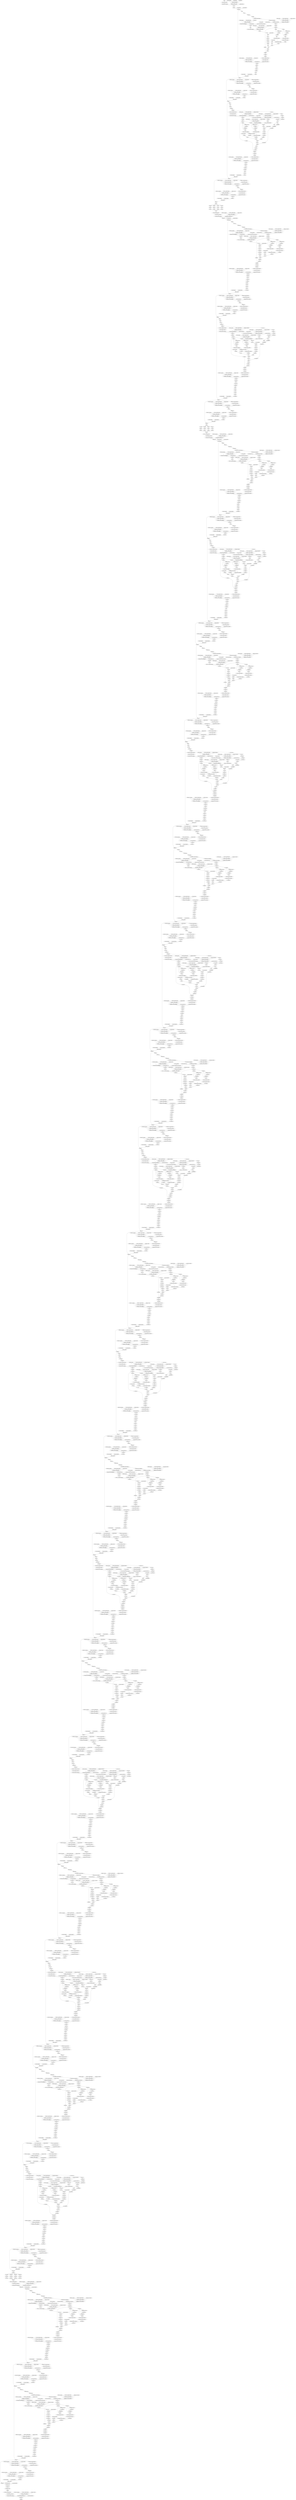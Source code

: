 strict digraph  {
"0 arg0_1" [id=0, type=input];
"1 quantize_per_tensor_default" [id=1, type=quantize_per_tensor];
"2 dequantize_per_tensor_default" [id=2, type=dequantize_per_tensor];
"3 _param_constant0" [id=3, type=get_attr];
"4 conv2d_scale_0" [id=4, type=get_attr];
"5 conv2d_zero_point_0" [id=5, type=get_attr];
"6 quantize_per_channel_default" [id=6, type=quantize_per_channel];
"7 dequantize_per_channel_default" [id=7, type=dequantize_per_channel];
"8 _param_constant1_0_0" [id=8, type=get_attr];
"9 conv2d" [id=9, type=conv2d];
"10 permute" [id=10, type=permute];
"11 _param_constant2" [id=11, type=get_attr];
"12 _param_constant3" [id=12, type=get_attr];
"13 layer_norm" [id=13, type=layer_norm];
"14 _tensor_constant0" [id=14, type=get_attr];
"15 linear_updated_constant0" [id=15, type=get_attr];
"16 _tensor_constant0_0_0_nncf_smooth_quant_0" [id=16, type=call_module];
"17 linear_scale_0" [id=17, type=get_attr];
"18 linear_zero_point_0" [id=18, type=get_attr];
"19 quantize_per_channel_default_1" [id=19, type=quantize_per_channel];
"20 dequantize_per_channel_default_1" [id=20, type=dequantize_per_channel];
"21 _param_constant5_0_0" [id=21, type=get_attr];
"22 linear" [id=22, type=linear];
"23 relu_" [id=23, type=relu_];
"24 linear_1_updated_constant0" [id=24, type=get_attr];
"25 relu__0_0_nncf_smooth_quant_0" [id=25, type=call_module];
"26 linear_1_scale_0" [id=26, type=get_attr];
"27 linear_1_zero_point_0" [id=27, type=get_attr];
"28 quantize_per_channel_default_2" [id=28, type=quantize_per_channel];
"29 dequantize_per_channel_default_2" [id=29, type=dequantize_per_channel];
"30 linear_1" [id=30, type=linear];
"31 view" [id=31, type=view];
"32 _tensor_constant1" [id=32, type=get_attr];
"33 index" [id=33, type=index];
"34 view_1" [id=34, type=view];
"35 permute_1" [id=35, type=permute];
"36 contiguous" [id=36, type=contiguous];
"37 unsqueeze" [id=37, type=unsqueeze];
"38 sigmoid" [id=38, type=sigmoid];
"39 mul" [id=39, type=mul];
"40 pad" [id=40, type=pad];
"41 view_2" [id=41, type=view];
"42 permute_2" [id=42, type=permute];
"43 reshape" [id=43, type=reshape];
"44 linear_2_updated_constant0" [id=44, type=get_attr];
"45 reshape_0_0_nncf_smooth_quant_0" [id=45, type=call_module];
"46 quantize_per_tensor_default_1" [id=46, type=quantize_per_tensor];
"47 dequantize_per_tensor_default_1" [id=47, type=dequantize_per_tensor];
"48 linear_2_scale_0" [id=48, type=get_attr];
"49 linear_2_zero_point_0" [id=49, type=get_attr];
"50 quantize_per_channel_default_3" [id=50, type=quantize_per_channel];
"51 dequantize_per_channel_default_3" [id=51, type=dequantize_per_channel];
"52 _param_constant7_0_0" [id=52, type=get_attr];
"53 linear_2" [id=53, type=linear];
"54 reshape_1" [id=54, type=reshape];
"55 permute_3" [id=55, type=permute];
"56 select" [id=56, type=select];
"57 select_1" [id=57, type=select];
"58 select_2" [id=58, type=select];
"59 linalg_vector_norm" [id=59, type=linalg_vector_norm];
"60 clamp_min" [id=60, type=clamp_min];
"61 expand_as" [id=61, type=expand_as];
"62 div" [id=62, type=div];
"63 quantize_per_tensor_default_2" [id=63, type=quantize_per_tensor];
"64 dequantize_per_tensor_default_2" [id=64, type=dequantize_per_tensor];
"65 linalg_vector_norm_1" [id=65, type=linalg_vector_norm];
"66 clamp_min_1" [id=66, type=clamp_min];
"67 expand_as_1" [id=67, type=expand_as];
"68 div_1" [id=68, type=div];
"69 quantize_per_tensor_default_3" [id=69, type=quantize_per_tensor];
"70 dequantize_per_tensor_default_3" [id=70, type=dequantize_per_tensor];
"71 transpose" [id=71, type=transpose];
"72 matmul" [id=72, type=matmul];
"73 _param_constant9" [id=73, type=get_attr];
"74 clamp" [id=74, type=clamp];
"75 exp" [id=75, type=exp];
"76 mul_1" [id=76, type=mul];
"77 add" [id=77, type=add];
"78 softmax" [id=78, type=softmax];
"79 dropout" [id=79, type=dropout];
"80 matmul_1" [id=80, type=matmul];
"81 transpose_1" [id=81, type=transpose];
"82 reshape_2" [id=82, type=reshape];
"83 linear_3_updated_constant0" [id=83, type=get_attr];
"84 reshape_2_0_0_nncf_smooth_quant_0" [id=84, type=call_module];
"85 quantize_per_tensor_default_4" [id=85, type=quantize_per_tensor];
"86 dequantize_per_tensor_default_4" [id=86, type=dequantize_per_tensor];
"87 linear_3_scale_0" [id=87, type=get_attr];
"88 linear_3_zero_point_0" [id=88, type=get_attr];
"89 quantize_per_channel_default_4" [id=89, type=quantize_per_channel];
"90 dequantize_per_channel_default_4" [id=90, type=dequantize_per_channel];
"91 _param_constant11_0_0" [id=91, type=get_attr];
"92 linear_3" [id=92, type=linear];
"93 dropout_1" [id=93, type=dropout];
"94 view_3" [id=94, type=view];
"95 permute_4" [id=95, type=permute];
"96 reshape_3" [id=96, type=reshape];
"97 slice_2" [id=97, type=slice];
"98 slice_3" [id=98, type=slice];
"99 _param_constant12" [id=99, type=get_attr];
"100 _param_constant13" [id=100, type=get_attr];
"101 layer_norm_1" [id=101, type=layer_norm];
"102 add_1" [id=102, type=add];
"103 linear_4_updated_constant0" [id=103, type=get_attr];
"104 add_1_0_0_nncf_smooth_quant_0" [id=104, type=call_module];
"105 quantize_per_tensor_default_5" [id=105, type=quantize_per_tensor];
"106 dequantize_per_tensor_default_5" [id=106, type=dequantize_per_tensor];
"107 linear_4_scale_0" [id=107, type=get_attr];
"108 linear_4_zero_point_0" [id=108, type=get_attr];
"109 quantize_per_channel_default_5" [id=109, type=quantize_per_channel];
"110 dequantize_per_channel_default_5" [id=110, type=dequantize_per_channel];
"111 _param_constant15_0_0" [id=111, type=get_attr];
"112 linear_4" [id=112, type=linear];
"113 gelu" [id=113, type=gelu];
"114 dropout_2" [id=114, type=dropout];
"115 linear_5_updated_constant0" [id=115, type=get_attr];
"116 dropout_2_0_0_nncf_smooth_quant_0" [id=116, type=call_module];
"117 quantize_per_tensor_default_6" [id=117, type=quantize_per_tensor];
"118 dequantize_per_tensor_default_6" [id=118, type=dequantize_per_tensor];
"119 linear_5_scale_0" [id=119, type=get_attr];
"120 linear_5_zero_point_0" [id=120, type=get_attr];
"121 quantize_per_channel_default_6" [id=121, type=quantize_per_channel];
"122 dequantize_per_channel_default_6" [id=122, type=dequantize_per_channel];
"123 _param_constant17_0_0" [id=123, type=get_attr];
"124 linear_5" [id=124, type=linear];
"125 dropout_3" [id=125, type=dropout];
"126 _param_constant18" [id=126, type=get_attr];
"127 _param_constant19" [id=127, type=get_attr];
"128 layer_norm_2" [id=128, type=layer_norm];
"129 add_2" [id=129, type=add];
"130 _tensor_constant2" [id=130, type=get_attr];
"131 linear_6_updated_constant0" [id=131, type=get_attr];
"132 _tensor_constant2_0_0_nncf_smooth_quant_0" [id=132, type=call_module];
"133 linear_6_scale_0" [id=133, type=get_attr];
"134 linear_6_zero_point_0" [id=134, type=get_attr];
"135 quantize_per_channel_default_7" [id=135, type=quantize_per_channel];
"136 dequantize_per_channel_default_7" [id=136, type=dequantize_per_channel];
"137 _param_constant21_0_0" [id=137, type=get_attr];
"138 linear_6" [id=138, type=linear];
"139 relu__1" [id=139, type=relu_];
"140 linear_7_updated_constant0" [id=140, type=get_attr];
"141 relu__1_0_0_nncf_smooth_quant_0" [id=141, type=call_module];
"142 linear_7_scale_0" [id=142, type=get_attr];
"143 linear_7_zero_point_0" [id=143, type=get_attr];
"144 quantize_per_channel_default_8" [id=144, type=quantize_per_channel];
"145 dequantize_per_channel_default_8" [id=145, type=dequantize_per_channel];
"146 linear_7" [id=146, type=linear];
"147 view_4" [id=147, type=view];
"148 _tensor_constant3" [id=148, type=get_attr];
"149 index_1" [id=149, type=index];
"150 view_5" [id=150, type=view];
"151 permute_5" [id=151, type=permute];
"152 contiguous_1" [id=152, type=contiguous];
"153 unsqueeze_1" [id=153, type=unsqueeze];
"154 sigmoid_1" [id=154, type=sigmoid];
"155 mul_2" [id=155, type=mul];
"156 pad_1" [id=156, type=pad];
"157 roll" [id=157, type=roll];
"158 view_6" [id=158, type=view];
"159 permute_6" [id=159, type=permute];
"160 reshape_4" [id=160, type=reshape];
"161 linear_8_updated_constant0" [id=161, type=get_attr];
"162 reshape_4_0_0_nncf_smooth_quant_0" [id=162, type=call_module];
"163 quantize_per_tensor_default_7" [id=163, type=quantize_per_tensor];
"164 dequantize_per_tensor_default_7" [id=164, type=dequantize_per_tensor];
"165 linear_8_scale_0" [id=165, type=get_attr];
"166 linear_8_zero_point_0" [id=166, type=get_attr];
"167 quantize_per_channel_default_9" [id=167, type=quantize_per_channel];
"168 dequantize_per_channel_default_9" [id=168, type=dequantize_per_channel];
"169 _param_constant23_0_0" [id=169, type=get_attr];
"170 linear_8" [id=170, type=linear];
"171 reshape_5" [id=171, type=reshape];
"172 permute_7" [id=172, type=permute];
"173 select_3" [id=173, type=select];
"174 select_4" [id=174, type=select];
"175 select_5" [id=175, type=select];
"176 linalg_vector_norm_2" [id=176, type=linalg_vector_norm];
"177 clamp_min_2" [id=177, type=clamp_min];
"178 expand_as_2" [id=178, type=expand_as];
"179 div_2" [id=179, type=div];
"180 quantize_per_tensor_default_8" [id=180, type=quantize_per_tensor];
"181 dequantize_per_tensor_default_8" [id=181, type=dequantize_per_tensor];
"182 linalg_vector_norm_3" [id=182, type=linalg_vector_norm];
"183 clamp_min_3" [id=183, type=clamp_min];
"184 expand_as_3" [id=184, type=expand_as];
"185 div_3" [id=185, type=div];
"186 quantize_per_tensor_default_9" [id=186, type=quantize_per_tensor];
"187 dequantize_per_tensor_default_9" [id=187, type=dequantize_per_tensor];
"188 transpose_2" [id=188, type=transpose];
"189 matmul_2" [id=189, type=matmul];
"190 _param_constant25" [id=190, type=get_attr];
"191 clamp_1" [id=191, type=clamp];
"192 exp_1" [id=192, type=exp];
"193 mul_3" [id=193, type=mul];
"194 add_3" [id=194, type=add];
"195 new_zeros" [id=195, type=new_zeros];
"196 view_7" [id=196, type=view];
"197 permute_8" [id=197, type=permute];
"198 reshape_6" [id=198, type=reshape];
"199 unsqueeze_2" [id=199, type=unsqueeze];
"200 unsqueeze_3" [id=200, type=unsqueeze];
"201 sub" [id=201, type=sub];
"202 ne" [id=202, type=ne];
"203 masked_fill" [id=203, type=masked_fill];
"204 eq" [id=204, type=eq];
"205 masked_fill_1" [id=205, type=masked_fill];
"206 view_8" [id=206, type=view];
"207 unsqueeze_4" [id=207, type=unsqueeze];
"208 unsqueeze_5" [id=208, type=unsqueeze];
"209 add_4" [id=209, type=add];
"210 view_9" [id=210, type=view];
"211 softmax_1" [id=211, type=softmax];
"212 dropout_4" [id=212, type=dropout];
"213 matmul_3" [id=213, type=matmul];
"214 transpose_3" [id=214, type=transpose];
"215 reshape_7" [id=215, type=reshape];
"216 linear_9_updated_constant0" [id=216, type=get_attr];
"217 reshape_7_0_0_nncf_smooth_quant_0" [id=217, type=call_module];
"218 quantize_per_tensor_default_10" [id=218, type=quantize_per_tensor];
"219 dequantize_per_tensor_default_10" [id=219, type=dequantize_per_tensor];
"220 linear_9_scale_0" [id=220, type=get_attr];
"221 linear_9_zero_point_0" [id=221, type=get_attr];
"222 quantize_per_channel_default_10" [id=222, type=quantize_per_channel];
"223 dequantize_per_channel_default_10" [id=223, type=dequantize_per_channel];
"224 _param_constant27_0_0" [id=224, type=get_attr];
"225 linear_9" [id=225, type=linear];
"226 dropout_5" [id=226, type=dropout];
"227 view_10" [id=227, type=view];
"228 permute_9" [id=228, type=permute];
"229 reshape_8" [id=229, type=reshape];
"230 roll_1" [id=230, type=roll];
"231 slice_23" [id=231, type=slice];
"232 slice_24" [id=232, type=slice];
"233 _param_constant28" [id=233, type=get_attr];
"234 _param_constant29" [id=234, type=get_attr];
"235 layer_norm_3" [id=235, type=layer_norm];
"236 add_5" [id=236, type=add];
"237 linear_10_updated_constant0" [id=237, type=get_attr];
"238 add_5_0_0_nncf_smooth_quant_0" [id=238, type=call_module];
"239 quantize_per_tensor_default_11" [id=239, type=quantize_per_tensor];
"240 dequantize_per_tensor_default_11" [id=240, type=dequantize_per_tensor];
"241 linear_10_scale_0" [id=241, type=get_attr];
"242 linear_10_zero_point_0" [id=242, type=get_attr];
"243 quantize_per_channel_default_11" [id=243, type=quantize_per_channel];
"244 dequantize_per_channel_default_11" [id=244, type=dequantize_per_channel];
"245 _param_constant31_0_0" [id=245, type=get_attr];
"246 linear_10" [id=246, type=linear];
"247 gelu_1" [id=247, type=gelu];
"248 dropout_6" [id=248, type=dropout];
"249 linear_11_updated_constant0" [id=249, type=get_attr];
"250 dropout_6_0_0_nncf_smooth_quant_0" [id=250, type=call_module];
"251 quantize_per_tensor_default_12" [id=251, type=quantize_per_tensor];
"252 dequantize_per_tensor_default_12" [id=252, type=dequantize_per_tensor];
"253 linear_11_scale_0" [id=253, type=get_attr];
"254 linear_11_zero_point_0" [id=254, type=get_attr];
"255 quantize_per_channel_default_12" [id=255, type=quantize_per_channel];
"256 dequantize_per_channel_default_12" [id=256, type=dequantize_per_channel];
"257 _param_constant33_0_0" [id=257, type=get_attr];
"258 linear_11" [id=258, type=linear];
"259 dropout_7" [id=259, type=dropout];
"260 _param_constant34" [id=260, type=get_attr];
"261 _param_constant35" [id=261, type=get_attr];
"262 layer_norm_4" [id=262, type=layer_norm];
"263 add_6" [id=263, type=add];
"264 pad_2" [id=264, type=pad];
"265 slice_25" [id=265, type=slice];
"266 slice_26" [id=266, type=slice];
"267 slice_27" [id=267, type=slice];
"268 slice_28" [id=268, type=slice];
"269 slice_29" [id=269, type=slice];
"270 slice_30" [id=270, type=slice];
"271 slice_31" [id=271, type=slice];
"272 slice_32" [id=272, type=slice];
"273 slice_33" [id=273, type=slice];
"274 slice_34" [id=274, type=slice];
"275 slice_35" [id=275, type=slice];
"276 slice_36" [id=276, type=slice];
"277 cat" [id=277, type=cat];
"278 linear_12_updated_constant0" [id=278, type=get_attr];
"279 cat_0_0_nncf_smooth_quant_0" [id=279, type=call_module];
"280 quantize_per_tensor_default_13" [id=280, type=quantize_per_tensor];
"281 dequantize_per_tensor_default_13" [id=281, type=dequantize_per_tensor];
"282 linear_12_scale_0" [id=282, type=get_attr];
"283 linear_12_zero_point_0" [id=283, type=get_attr];
"284 quantize_per_channel_default_13" [id=284, type=quantize_per_channel];
"285 dequantize_per_channel_default_13" [id=285, type=dequantize_per_channel];
"286 linear_12" [id=286, type=linear];
"287 _param_constant37" [id=287, type=get_attr];
"288 _param_constant38" [id=288, type=get_attr];
"289 layer_norm_5" [id=289, type=layer_norm];
"290 _tensor_constant13" [id=290, type=get_attr];
"291 linear_13_updated_constant0" [id=291, type=get_attr];
"292 _tensor_constant13_0_0_nncf_smooth_quant_0" [id=292, type=call_module];
"293 linear_13_scale_0" [id=293, type=get_attr];
"294 linear_13_zero_point_0" [id=294, type=get_attr];
"295 quantize_per_channel_default_14" [id=295, type=quantize_per_channel];
"296 dequantize_per_channel_default_14" [id=296, type=dequantize_per_channel];
"297 _param_constant40_0_0" [id=297, type=get_attr];
"298 linear_13" [id=298, type=linear];
"299 relu__2" [id=299, type=relu_];
"300 linear_14_updated_constant0" [id=300, type=get_attr];
"301 relu__2_0_0_nncf_smooth_quant_0" [id=301, type=call_module];
"302 linear_14_scale_0" [id=302, type=get_attr];
"303 linear_14_zero_point_0" [id=303, type=get_attr];
"304 quantize_per_channel_default_15" [id=304, type=quantize_per_channel];
"305 dequantize_per_channel_default_15" [id=305, type=dequantize_per_channel];
"306 linear_14" [id=306, type=linear];
"307 view_11" [id=307, type=view];
"308 _tensor_constant14" [id=308, type=get_attr];
"309 index_2" [id=309, type=index];
"310 view_12" [id=310, type=view];
"311 permute_10" [id=311, type=permute];
"312 contiguous_2" [id=312, type=contiguous];
"313 unsqueeze_6" [id=313, type=unsqueeze];
"314 sigmoid_2" [id=314, type=sigmoid];
"315 mul_4" [id=315, type=mul];
"316 pad_3" [id=316, type=pad];
"317 view_13" [id=317, type=view];
"318 permute_11" [id=318, type=permute];
"319 reshape_9" [id=319, type=reshape];
"320 linear_15_updated_constant0" [id=320, type=get_attr];
"321 reshape_9_0_0_nncf_smooth_quant_0" [id=321, type=call_module];
"322 quantize_per_tensor_default_14" [id=322, type=quantize_per_tensor];
"323 dequantize_per_tensor_default_14" [id=323, type=dequantize_per_tensor];
"324 linear_15_scale_0" [id=324, type=get_attr];
"325 linear_15_zero_point_0" [id=325, type=get_attr];
"326 quantize_per_channel_default_16" [id=326, type=quantize_per_channel];
"327 dequantize_per_channel_default_16" [id=327, type=dequantize_per_channel];
"328 _param_constant42_0_0" [id=328, type=get_attr];
"329 linear_15" [id=329, type=linear];
"330 reshape_10" [id=330, type=reshape];
"331 permute_12" [id=331, type=permute];
"332 select_6" [id=332, type=select];
"333 select_7" [id=333, type=select];
"334 select_8" [id=334, type=select];
"335 linalg_vector_norm_4" [id=335, type=linalg_vector_norm];
"336 clamp_min_4" [id=336, type=clamp_min];
"337 expand_as_4" [id=337, type=expand_as];
"338 div_4" [id=338, type=div];
"339 quantize_per_tensor_default_15" [id=339, type=quantize_per_tensor];
"340 dequantize_per_tensor_default_15" [id=340, type=dequantize_per_tensor];
"341 linalg_vector_norm_5" [id=341, type=linalg_vector_norm];
"342 clamp_min_5" [id=342, type=clamp_min];
"343 expand_as_5" [id=343, type=expand_as];
"344 div_5" [id=344, type=div];
"345 quantize_per_tensor_default_16" [id=345, type=quantize_per_tensor];
"346 dequantize_per_tensor_default_16" [id=346, type=dequantize_per_tensor];
"347 transpose_4" [id=347, type=transpose];
"348 matmul_4" [id=348, type=matmul];
"349 _param_constant44" [id=349, type=get_attr];
"350 clamp_2" [id=350, type=clamp];
"351 exp_2" [id=351, type=exp];
"352 mul_5" [id=352, type=mul];
"353 add_7" [id=353, type=add];
"354 softmax_2" [id=354, type=softmax];
"355 dropout_8" [id=355, type=dropout];
"356 matmul_5" [id=356, type=matmul];
"357 transpose_5" [id=357, type=transpose];
"358 reshape_11" [id=358, type=reshape];
"359 linear_16_updated_constant0" [id=359, type=get_attr];
"360 reshape_11_0_0_nncf_smooth_quant_0" [id=360, type=call_module];
"361 quantize_per_tensor_default_17" [id=361, type=quantize_per_tensor];
"362 dequantize_per_tensor_default_17" [id=362, type=dequantize_per_tensor];
"363 linear_16_scale_0" [id=363, type=get_attr];
"364 linear_16_zero_point_0" [id=364, type=get_attr];
"365 quantize_per_channel_default_17" [id=365, type=quantize_per_channel];
"366 dequantize_per_channel_default_17" [id=366, type=dequantize_per_channel];
"367 _param_constant46_0_0" [id=367, type=get_attr];
"368 linear_16" [id=368, type=linear];
"369 dropout_9" [id=369, type=dropout];
"370 view_14" [id=370, type=view];
"371 permute_13" [id=371, type=permute];
"372 reshape_12" [id=372, type=reshape];
"373 slice_38" [id=373, type=slice];
"374 slice_39" [id=374, type=slice];
"375 slice_40" [id=375, type=slice];
"376 slice_41" [id=376, type=slice];
"377 contiguous_3" [id=377, type=contiguous];
"378 _param_constant47" [id=378, type=get_attr];
"379 _param_constant48" [id=379, type=get_attr];
"380 layer_norm_6" [id=380, type=layer_norm];
"381 add_8" [id=381, type=add];
"382 linear_17_updated_constant0" [id=382, type=get_attr];
"383 add_8_0_0_nncf_smooth_quant_0" [id=383, type=call_module];
"384 quantize_per_tensor_default_18" [id=384, type=quantize_per_tensor];
"385 dequantize_per_tensor_default_18" [id=385, type=dequantize_per_tensor];
"386 linear_17_scale_0" [id=386, type=get_attr];
"387 linear_17_zero_point_0" [id=387, type=get_attr];
"388 quantize_per_channel_default_18" [id=388, type=quantize_per_channel];
"389 dequantize_per_channel_default_18" [id=389, type=dequantize_per_channel];
"390 _param_constant50_0_0" [id=390, type=get_attr];
"391 linear_17" [id=391, type=linear];
"392 gelu_2" [id=392, type=gelu];
"393 dropout_10" [id=393, type=dropout];
"394 linear_18_updated_constant0" [id=394, type=get_attr];
"395 dropout_10_0_0_nncf_smooth_quant_0" [id=395, type=call_module];
"396 quantize_per_tensor_default_19" [id=396, type=quantize_per_tensor];
"397 dequantize_per_tensor_default_19" [id=397, type=dequantize_per_tensor];
"398 linear_18_scale_0" [id=398, type=get_attr];
"399 linear_18_zero_point_0" [id=399, type=get_attr];
"400 quantize_per_channel_default_19" [id=400, type=quantize_per_channel];
"401 dequantize_per_channel_default_19" [id=401, type=dequantize_per_channel];
"402 _param_constant52_0_0" [id=402, type=get_attr];
"403 linear_18" [id=403, type=linear];
"404 dropout_11" [id=404, type=dropout];
"405 _param_constant53" [id=405, type=get_attr];
"406 _param_constant54" [id=406, type=get_attr];
"407 layer_norm_7" [id=407, type=layer_norm];
"408 add_9" [id=408, type=add];
"409 _tensor_constant15" [id=409, type=get_attr];
"410 linear_19_updated_constant0" [id=410, type=get_attr];
"411 _tensor_constant15_0_0_nncf_smooth_quant_0" [id=411, type=call_module];
"412 linear_19_scale_0" [id=412, type=get_attr];
"413 linear_19_zero_point_0" [id=413, type=get_attr];
"414 quantize_per_channel_default_20" [id=414, type=quantize_per_channel];
"415 dequantize_per_channel_default_20" [id=415, type=dequantize_per_channel];
"416 _param_constant56_0_0" [id=416, type=get_attr];
"417 linear_19" [id=417, type=linear];
"418 relu__3" [id=418, type=relu_];
"419 linear_20_updated_constant0" [id=419, type=get_attr];
"420 relu__3_0_0_nncf_smooth_quant_0" [id=420, type=call_module];
"421 linear_20_scale_0" [id=421, type=get_attr];
"422 linear_20_zero_point_0" [id=422, type=get_attr];
"423 quantize_per_channel_default_21" [id=423, type=quantize_per_channel];
"424 dequantize_per_channel_default_21" [id=424, type=dequantize_per_channel];
"425 linear_20" [id=425, type=linear];
"426 view_15" [id=426, type=view];
"427 _tensor_constant16" [id=427, type=get_attr];
"428 index_3" [id=428, type=index];
"429 view_16" [id=429, type=view];
"430 permute_14" [id=430, type=permute];
"431 contiguous_4" [id=431, type=contiguous];
"432 unsqueeze_7" [id=432, type=unsqueeze];
"433 sigmoid_3" [id=433, type=sigmoid];
"434 mul_6" [id=434, type=mul];
"435 pad_4" [id=435, type=pad];
"436 roll_2" [id=436, type=roll];
"437 view_17" [id=437, type=view];
"438 permute_15" [id=438, type=permute];
"439 reshape_13" [id=439, type=reshape];
"440 linear_21_updated_constant0" [id=440, type=get_attr];
"441 reshape_13_0_0_nncf_smooth_quant_0" [id=441, type=call_module];
"442 quantize_per_tensor_default_20" [id=442, type=quantize_per_tensor];
"443 dequantize_per_tensor_default_20" [id=443, type=dequantize_per_tensor];
"444 linear_21_scale_0" [id=444, type=get_attr];
"445 linear_21_zero_point_0" [id=445, type=get_attr];
"446 quantize_per_channel_default_22" [id=446, type=quantize_per_channel];
"447 dequantize_per_channel_default_22" [id=447, type=dequantize_per_channel];
"448 _param_constant58_0_0" [id=448, type=get_attr];
"449 linear_21" [id=449, type=linear];
"450 reshape_14" [id=450, type=reshape];
"451 permute_16" [id=451, type=permute];
"452 select_9" [id=452, type=select];
"453 select_10" [id=453, type=select];
"454 select_11" [id=454, type=select];
"455 linalg_vector_norm_6" [id=455, type=linalg_vector_norm];
"456 clamp_min_6" [id=456, type=clamp_min];
"457 expand_as_6" [id=457, type=expand_as];
"458 div_6" [id=458, type=div];
"459 quantize_per_tensor_default_21" [id=459, type=quantize_per_tensor];
"460 dequantize_per_tensor_default_21" [id=460, type=dequantize_per_tensor];
"461 linalg_vector_norm_7" [id=461, type=linalg_vector_norm];
"462 clamp_min_7" [id=462, type=clamp_min];
"463 expand_as_7" [id=463, type=expand_as];
"464 div_7" [id=464, type=div];
"465 quantize_per_tensor_default_22" [id=465, type=quantize_per_tensor];
"466 dequantize_per_tensor_default_22" [id=466, type=dequantize_per_tensor];
"467 transpose_6" [id=467, type=transpose];
"468 matmul_6" [id=468, type=matmul];
"469 _param_constant60" [id=469, type=get_attr];
"470 clamp_3" [id=470, type=clamp];
"471 exp_3" [id=471, type=exp];
"472 mul_7" [id=472, type=mul];
"473 add_10" [id=473, type=add];
"474 new_zeros_1" [id=474, type=new_zeros];
"475 view_18" [id=475, type=view];
"476 permute_17" [id=476, type=permute];
"477 reshape_15" [id=477, type=reshape];
"478 unsqueeze_8" [id=478, type=unsqueeze];
"479 unsqueeze_9" [id=479, type=unsqueeze];
"480 sub_1" [id=480, type=sub];
"481 ne_1" [id=481, type=ne];
"482 masked_fill_2" [id=482, type=masked_fill];
"483 eq_1" [id=483, type=eq];
"484 masked_fill_3" [id=484, type=masked_fill];
"485 view_19" [id=485, type=view];
"486 unsqueeze_10" [id=486, type=unsqueeze];
"487 unsqueeze_11" [id=487, type=unsqueeze];
"488 add_11" [id=488, type=add];
"489 view_20" [id=489, type=view];
"490 softmax_3" [id=490, type=softmax];
"491 dropout_12" [id=491, type=dropout];
"492 matmul_7" [id=492, type=matmul];
"493 transpose_7" [id=493, type=transpose];
"494 reshape_16" [id=494, type=reshape];
"495 linear_22_updated_constant0" [id=495, type=get_attr];
"496 reshape_16_0_0_nncf_smooth_quant_0" [id=496, type=call_module];
"497 quantize_per_tensor_default_23" [id=497, type=quantize_per_tensor];
"498 dequantize_per_tensor_default_23" [id=498, type=dequantize_per_tensor];
"499 linear_22_scale_0" [id=499, type=get_attr];
"500 linear_22_zero_point_0" [id=500, type=get_attr];
"501 quantize_per_channel_default_23" [id=501, type=quantize_per_channel];
"502 dequantize_per_channel_default_23" [id=502, type=dequantize_per_channel];
"503 _param_constant62_0_0" [id=503, type=get_attr];
"504 linear_22" [id=504, type=linear];
"505 dropout_13" [id=505, type=dropout];
"506 view_21" [id=506, type=view];
"507 permute_18" [id=507, type=permute];
"508 reshape_17" [id=508, type=reshape];
"509 roll_3" [id=509, type=roll];
"510 slice_61" [id=510, type=slice];
"511 slice_62" [id=511, type=slice];
"512 slice_63" [id=512, type=slice];
"513 slice_64" [id=513, type=slice];
"514 contiguous_5" [id=514, type=contiguous];
"515 _param_constant63" [id=515, type=get_attr];
"516 _param_constant64" [id=516, type=get_attr];
"517 layer_norm_8" [id=517, type=layer_norm];
"518 add_12" [id=518, type=add];
"519 linear_23_updated_constant0" [id=519, type=get_attr];
"520 add_12_0_0_nncf_smooth_quant_0" [id=520, type=call_module];
"521 quantize_per_tensor_default_24" [id=521, type=quantize_per_tensor];
"522 dequantize_per_tensor_default_24" [id=522, type=dequantize_per_tensor];
"523 linear_23_scale_0" [id=523, type=get_attr];
"524 linear_23_zero_point_0" [id=524, type=get_attr];
"525 quantize_per_channel_default_24" [id=525, type=quantize_per_channel];
"526 dequantize_per_channel_default_24" [id=526, type=dequantize_per_channel];
"527 _param_constant66_0_0" [id=527, type=get_attr];
"528 linear_23" [id=528, type=linear];
"529 gelu_3" [id=529, type=gelu];
"530 dropout_14" [id=530, type=dropout];
"531 linear_24_updated_constant0" [id=531, type=get_attr];
"532 dropout_14_0_0_nncf_smooth_quant_0" [id=532, type=call_module];
"533 quantize_per_tensor_default_25" [id=533, type=quantize_per_tensor];
"534 dequantize_per_tensor_default_25" [id=534, type=dequantize_per_tensor];
"535 linear_24_scale_0" [id=535, type=get_attr];
"536 linear_24_zero_point_0" [id=536, type=get_attr];
"537 quantize_per_channel_default_25" [id=537, type=quantize_per_channel];
"538 dequantize_per_channel_default_25" [id=538, type=dequantize_per_channel];
"539 _param_constant68_0_0" [id=539, type=get_attr];
"540 linear_24" [id=540, type=linear];
"541 dropout_15" [id=541, type=dropout];
"542 _param_constant69" [id=542, type=get_attr];
"543 _param_constant70" [id=543, type=get_attr];
"544 layer_norm_9" [id=544, type=layer_norm];
"545 add_13" [id=545, type=add];
"546 pad_5" [id=546, type=pad];
"547 slice_65" [id=547, type=slice];
"548 slice_66" [id=548, type=slice];
"549 slice_67" [id=549, type=slice];
"550 slice_68" [id=550, type=slice];
"551 slice_69" [id=551, type=slice];
"552 slice_70" [id=552, type=slice];
"553 slice_71" [id=553, type=slice];
"554 slice_72" [id=554, type=slice];
"555 slice_73" [id=555, type=slice];
"556 slice_74" [id=556, type=slice];
"557 slice_75" [id=557, type=slice];
"558 slice_76" [id=558, type=slice];
"559 cat_1" [id=559, type=cat];
"560 linear_25_updated_constant0" [id=560, type=get_attr];
"561 cat_1_0_0_nncf_smooth_quant_0" [id=561, type=call_module];
"562 quantize_per_tensor_default_26" [id=562, type=quantize_per_tensor];
"563 dequantize_per_tensor_default_26" [id=563, type=dequantize_per_tensor];
"564 linear_25_scale_0" [id=564, type=get_attr];
"565 linear_25_zero_point_0" [id=565, type=get_attr];
"566 quantize_per_channel_default_26" [id=566, type=quantize_per_channel];
"567 dequantize_per_channel_default_26" [id=567, type=dequantize_per_channel];
"568 linear_25" [id=568, type=linear];
"569 _param_constant72" [id=569, type=get_attr];
"570 _param_constant73" [id=570, type=get_attr];
"571 layer_norm_10" [id=571, type=layer_norm];
"572 _tensor_constant26" [id=572, type=get_attr];
"573 linear_26_updated_constant0" [id=573, type=get_attr];
"574 _tensor_constant26_0_0_nncf_smooth_quant_0" [id=574, type=call_module];
"575 linear_26_scale_0" [id=575, type=get_attr];
"576 linear_26_zero_point_0" [id=576, type=get_attr];
"577 quantize_per_channel_default_27" [id=577, type=quantize_per_channel];
"578 dequantize_per_channel_default_27" [id=578, type=dequantize_per_channel];
"579 _param_constant75_0_0" [id=579, type=get_attr];
"580 linear_26" [id=580, type=linear];
"581 relu__4" [id=581, type=relu_];
"582 linear_27_updated_constant0" [id=582, type=get_attr];
"583 relu__4_0_0_nncf_smooth_quant_0" [id=583, type=call_module];
"584 linear_27_scale_0" [id=584, type=get_attr];
"585 linear_27_zero_point_0" [id=585, type=get_attr];
"586 quantize_per_channel_default_28" [id=586, type=quantize_per_channel];
"587 dequantize_per_channel_default_28" [id=587, type=dequantize_per_channel];
"588 linear_27" [id=588, type=linear];
"589 view_22" [id=589, type=view];
"590 _tensor_constant27" [id=590, type=get_attr];
"591 index_4" [id=591, type=index];
"592 view_23" [id=592, type=view];
"593 permute_19" [id=593, type=permute];
"594 contiguous_6" [id=594, type=contiguous];
"595 unsqueeze_12" [id=595, type=unsqueeze];
"596 sigmoid_4" [id=596, type=sigmoid];
"597 mul_8" [id=597, type=mul];
"598 pad_6" [id=598, type=pad];
"599 view_24" [id=599, type=view];
"600 permute_20" [id=600, type=permute];
"601 reshape_18" [id=601, type=reshape];
"602 linear_28_updated_constant0" [id=602, type=get_attr];
"603 reshape_18_0_0_nncf_smooth_quant_0" [id=603, type=call_module];
"604 quantize_per_tensor_default_27" [id=604, type=quantize_per_tensor];
"605 dequantize_per_tensor_default_27" [id=605, type=dequantize_per_tensor];
"606 linear_28_scale_0" [id=606, type=get_attr];
"607 linear_28_zero_point_0" [id=607, type=get_attr];
"608 quantize_per_channel_default_29" [id=608, type=quantize_per_channel];
"609 dequantize_per_channel_default_29" [id=609, type=dequantize_per_channel];
"610 _param_constant77_0_0" [id=610, type=get_attr];
"611 linear_28" [id=611, type=linear];
"612 reshape_19" [id=612, type=reshape];
"613 permute_21" [id=613, type=permute];
"614 select_12" [id=614, type=select];
"615 select_13" [id=615, type=select];
"616 select_14" [id=616, type=select];
"617 linalg_vector_norm_8" [id=617, type=linalg_vector_norm];
"618 clamp_min_8" [id=618, type=clamp_min];
"619 expand_as_8" [id=619, type=expand_as];
"620 div_8" [id=620, type=div];
"621 quantize_per_tensor_default_28" [id=621, type=quantize_per_tensor];
"622 dequantize_per_tensor_default_28" [id=622, type=dequantize_per_tensor];
"623 linalg_vector_norm_9" [id=623, type=linalg_vector_norm];
"624 clamp_min_9" [id=624, type=clamp_min];
"625 expand_as_9" [id=625, type=expand_as];
"626 div_9" [id=626, type=div];
"627 quantize_per_tensor_default_29" [id=627, type=quantize_per_tensor];
"628 dequantize_per_tensor_default_29" [id=628, type=dequantize_per_tensor];
"629 transpose_8" [id=629, type=transpose];
"630 matmul_8" [id=630, type=matmul];
"631 _param_constant79" [id=631, type=get_attr];
"632 clamp_4" [id=632, type=clamp];
"633 exp_4" [id=633, type=exp];
"634 mul_9" [id=634, type=mul];
"635 add_14" [id=635, type=add];
"636 softmax_4" [id=636, type=softmax];
"637 dropout_16" [id=637, type=dropout];
"638 matmul_9" [id=638, type=matmul];
"639 transpose_9" [id=639, type=transpose];
"640 reshape_20" [id=640, type=reshape];
"641 linear_29_updated_constant0" [id=641, type=get_attr];
"642 reshape_20_0_0_nncf_smooth_quant_0" [id=642, type=call_module];
"643 quantize_per_tensor_default_30" [id=643, type=quantize_per_tensor];
"644 dequantize_per_tensor_default_30" [id=644, type=dequantize_per_tensor];
"645 linear_29_scale_0" [id=645, type=get_attr];
"646 linear_29_zero_point_0" [id=646, type=get_attr];
"647 quantize_per_channel_default_30" [id=647, type=quantize_per_channel];
"648 dequantize_per_channel_default_30" [id=648, type=dequantize_per_channel];
"649 _param_constant81_0_0" [id=649, type=get_attr];
"650 linear_29" [id=650, type=linear];
"651 dropout_17" [id=651, type=dropout];
"652 view_25" [id=652, type=view];
"653 permute_22" [id=653, type=permute];
"654 reshape_21" [id=654, type=reshape];
"655 slice_78" [id=655, type=slice];
"656 slice_79" [id=656, type=slice];
"657 slice_80" [id=657, type=slice];
"658 slice_81" [id=658, type=slice];
"659 contiguous_7" [id=659, type=contiguous];
"660 _param_constant82" [id=660, type=get_attr];
"661 _param_constant83" [id=661, type=get_attr];
"662 layer_norm_11" [id=662, type=layer_norm];
"663 add_15" [id=663, type=add];
"664 linear_30_updated_constant0" [id=664, type=get_attr];
"665 add_15_0_0_nncf_smooth_quant_0" [id=665, type=call_module];
"666 quantize_per_tensor_default_31" [id=666, type=quantize_per_tensor];
"667 dequantize_per_tensor_default_31" [id=667, type=dequantize_per_tensor];
"668 linear_30_scale_0" [id=668, type=get_attr];
"669 linear_30_zero_point_0" [id=669, type=get_attr];
"670 quantize_per_channel_default_31" [id=670, type=quantize_per_channel];
"671 dequantize_per_channel_default_31" [id=671, type=dequantize_per_channel];
"672 _param_constant85_0_0" [id=672, type=get_attr];
"673 linear_30" [id=673, type=linear];
"674 gelu_4" [id=674, type=gelu];
"675 dropout_18" [id=675, type=dropout];
"676 linear_31_updated_constant0" [id=676, type=get_attr];
"677 dropout_18_0_0_nncf_smooth_quant_0" [id=677, type=call_module];
"678 quantize_per_tensor_default_32" [id=678, type=quantize_per_tensor];
"679 dequantize_per_tensor_default_32" [id=679, type=dequantize_per_tensor];
"680 linear_31_scale_0" [id=680, type=get_attr];
"681 linear_31_zero_point_0" [id=681, type=get_attr];
"682 quantize_per_channel_default_32" [id=682, type=quantize_per_channel];
"683 dequantize_per_channel_default_32" [id=683, type=dequantize_per_channel];
"684 _param_constant87_0_0" [id=684, type=get_attr];
"685 linear_31" [id=685, type=linear];
"686 dropout_19" [id=686, type=dropout];
"687 _param_constant88" [id=687, type=get_attr];
"688 _param_constant89" [id=688, type=get_attr];
"689 layer_norm_12" [id=689, type=layer_norm];
"690 add_16" [id=690, type=add];
"691 _tensor_constant28" [id=691, type=get_attr];
"692 linear_32_updated_constant0" [id=692, type=get_attr];
"693 _tensor_constant28_0_0_nncf_smooth_quant_0" [id=693, type=call_module];
"694 linear_32_scale_0" [id=694, type=get_attr];
"695 linear_32_zero_point_0" [id=695, type=get_attr];
"696 quantize_per_channel_default_33" [id=696, type=quantize_per_channel];
"697 dequantize_per_channel_default_33" [id=697, type=dequantize_per_channel];
"698 _param_constant91_0_0" [id=698, type=get_attr];
"699 linear_32" [id=699, type=linear];
"700 relu__5" [id=700, type=relu_];
"701 linear_33_updated_constant0" [id=701, type=get_attr];
"702 relu__5_0_0_nncf_smooth_quant_0" [id=702, type=call_module];
"703 linear_33_scale_0" [id=703, type=get_attr];
"704 linear_33_zero_point_0" [id=704, type=get_attr];
"705 quantize_per_channel_default_34" [id=705, type=quantize_per_channel];
"706 dequantize_per_channel_default_34" [id=706, type=dequantize_per_channel];
"707 linear_33" [id=707, type=linear];
"708 view_26" [id=708, type=view];
"709 _tensor_constant29" [id=709, type=get_attr];
"710 index_5" [id=710, type=index];
"711 view_27" [id=711, type=view];
"712 permute_23" [id=712, type=permute];
"713 contiguous_8" [id=713, type=contiguous];
"714 unsqueeze_13" [id=714, type=unsqueeze];
"715 sigmoid_5" [id=715, type=sigmoid];
"716 mul_10" [id=716, type=mul];
"717 pad_7" [id=717, type=pad];
"718 roll_4" [id=718, type=roll];
"719 view_28" [id=719, type=view];
"720 permute_24" [id=720, type=permute];
"721 reshape_22" [id=721, type=reshape];
"722 linear_34_updated_constant0" [id=722, type=get_attr];
"723 reshape_22_0_0_nncf_smooth_quant_0" [id=723, type=call_module];
"724 quantize_per_tensor_default_33" [id=724, type=quantize_per_tensor];
"725 dequantize_per_tensor_default_33" [id=725, type=dequantize_per_tensor];
"726 linear_34_scale_0" [id=726, type=get_attr];
"727 linear_34_zero_point_0" [id=727, type=get_attr];
"728 quantize_per_channel_default_35" [id=728, type=quantize_per_channel];
"729 dequantize_per_channel_default_35" [id=729, type=dequantize_per_channel];
"730 _param_constant93_0_0" [id=730, type=get_attr];
"731 linear_34" [id=731, type=linear];
"732 reshape_23" [id=732, type=reshape];
"733 permute_25" [id=733, type=permute];
"734 select_15" [id=734, type=select];
"735 select_16" [id=735, type=select];
"736 select_17" [id=736, type=select];
"737 linalg_vector_norm_10" [id=737, type=linalg_vector_norm];
"738 clamp_min_10" [id=738, type=clamp_min];
"739 expand_as_10" [id=739, type=expand_as];
"740 div_10" [id=740, type=div];
"741 quantize_per_tensor_default_34" [id=741, type=quantize_per_tensor];
"742 dequantize_per_tensor_default_34" [id=742, type=dequantize_per_tensor];
"743 linalg_vector_norm_11" [id=743, type=linalg_vector_norm];
"744 clamp_min_11" [id=744, type=clamp_min];
"745 expand_as_11" [id=745, type=expand_as];
"746 div_11" [id=746, type=div];
"747 quantize_per_tensor_default_35" [id=747, type=quantize_per_tensor];
"748 dequantize_per_tensor_default_35" [id=748, type=dequantize_per_tensor];
"749 transpose_10" [id=749, type=transpose];
"750 matmul_10" [id=750, type=matmul];
"751 _param_constant95" [id=751, type=get_attr];
"752 clamp_5" [id=752, type=clamp];
"753 exp_5" [id=753, type=exp];
"754 mul_11" [id=754, type=mul];
"755 add_17" [id=755, type=add];
"756 new_zeros_2" [id=756, type=new_zeros];
"757 view_29" [id=757, type=view];
"758 permute_26" [id=758, type=permute];
"759 reshape_24" [id=759, type=reshape];
"760 unsqueeze_14" [id=760, type=unsqueeze];
"761 unsqueeze_15" [id=761, type=unsqueeze];
"762 sub_2" [id=762, type=sub];
"763 ne_2" [id=763, type=ne];
"764 masked_fill_4" [id=764, type=masked_fill];
"765 eq_2" [id=765, type=eq];
"766 masked_fill_5" [id=766, type=masked_fill];
"767 view_30" [id=767, type=view];
"768 unsqueeze_16" [id=768, type=unsqueeze];
"769 unsqueeze_17" [id=769, type=unsqueeze];
"770 add_18" [id=770, type=add];
"771 view_31" [id=771, type=view];
"772 softmax_5" [id=772, type=softmax];
"773 dropout_20" [id=773, type=dropout];
"774 matmul_11" [id=774, type=matmul];
"775 transpose_11" [id=775, type=transpose];
"776 reshape_25" [id=776, type=reshape];
"777 linear_35_updated_constant0" [id=777, type=get_attr];
"778 reshape_25_0_0_nncf_smooth_quant_0" [id=778, type=call_module];
"779 quantize_per_tensor_default_36" [id=779, type=quantize_per_tensor];
"780 dequantize_per_tensor_default_36" [id=780, type=dequantize_per_tensor];
"781 linear_35_scale_0" [id=781, type=get_attr];
"782 linear_35_zero_point_0" [id=782, type=get_attr];
"783 quantize_per_channel_default_36" [id=783, type=quantize_per_channel];
"784 dequantize_per_channel_default_36" [id=784, type=dequantize_per_channel];
"785 _param_constant97_0_0" [id=785, type=get_attr];
"786 linear_35" [id=786, type=linear];
"787 dropout_21" [id=787, type=dropout];
"788 view_32" [id=788, type=view];
"789 permute_27" [id=789, type=permute];
"790 reshape_26" [id=790, type=reshape];
"791 roll_5" [id=791, type=roll];
"792 slice_101" [id=792, type=slice];
"793 slice_102" [id=793, type=slice];
"794 slice_103" [id=794, type=slice];
"795 slice_104" [id=795, type=slice];
"796 contiguous_9" [id=796, type=contiguous];
"797 _param_constant98" [id=797, type=get_attr];
"798 _param_constant99" [id=798, type=get_attr];
"799 layer_norm_13" [id=799, type=layer_norm];
"800 add_19" [id=800, type=add];
"801 linear_36_updated_constant0" [id=801, type=get_attr];
"802 add_19_0_0_nncf_smooth_quant_0" [id=802, type=call_module];
"803 quantize_per_tensor_default_37" [id=803, type=quantize_per_tensor];
"804 dequantize_per_tensor_default_37" [id=804, type=dequantize_per_tensor];
"805 linear_36_scale_0" [id=805, type=get_attr];
"806 linear_36_zero_point_0" [id=806, type=get_attr];
"807 quantize_per_channel_default_37" [id=807, type=quantize_per_channel];
"808 dequantize_per_channel_default_37" [id=808, type=dequantize_per_channel];
"809 _param_constant101_0_0" [id=809, type=get_attr];
"810 linear_36" [id=810, type=linear];
"811 gelu_5" [id=811, type=gelu];
"812 dropout_22" [id=812, type=dropout];
"813 linear_37_updated_constant0" [id=813, type=get_attr];
"814 dropout_22_0_0_nncf_smooth_quant_0" [id=814, type=call_module];
"815 quantize_per_tensor_default_38" [id=815, type=quantize_per_tensor];
"816 dequantize_per_tensor_default_38" [id=816, type=dequantize_per_tensor];
"817 linear_37_scale_0" [id=817, type=get_attr];
"818 linear_37_zero_point_0" [id=818, type=get_attr];
"819 quantize_per_channel_default_38" [id=819, type=quantize_per_channel];
"820 dequantize_per_channel_default_38" [id=820, type=dequantize_per_channel];
"821 _param_constant103_0_0" [id=821, type=get_attr];
"822 linear_37" [id=822, type=linear];
"823 dropout_23" [id=823, type=dropout];
"824 _param_constant104" [id=824, type=get_attr];
"825 _param_constant105" [id=825, type=get_attr];
"826 layer_norm_14" [id=826, type=layer_norm];
"827 add_20" [id=827, type=add];
"828 _tensor_constant39" [id=828, type=get_attr];
"829 linear_38_updated_constant0" [id=829, type=get_attr];
"830 _tensor_constant39_0_0_nncf_smooth_quant_0" [id=830, type=call_module];
"831 linear_38_scale_0" [id=831, type=get_attr];
"832 linear_38_zero_point_0" [id=832, type=get_attr];
"833 quantize_per_channel_default_39" [id=833, type=quantize_per_channel];
"834 dequantize_per_channel_default_39" [id=834, type=dequantize_per_channel];
"835 _param_constant107_0_0" [id=835, type=get_attr];
"836 linear_38" [id=836, type=linear];
"837 relu__6" [id=837, type=relu_];
"838 linear_39_updated_constant0" [id=838, type=get_attr];
"839 relu__6_0_0_nncf_smooth_quant_0" [id=839, type=call_module];
"840 linear_39_scale_0" [id=840, type=get_attr];
"841 linear_39_zero_point_0" [id=841, type=get_attr];
"842 quantize_per_channel_default_40" [id=842, type=quantize_per_channel];
"843 dequantize_per_channel_default_40" [id=843, type=dequantize_per_channel];
"844 linear_39" [id=844, type=linear];
"845 view_33" [id=845, type=view];
"846 _tensor_constant40" [id=846, type=get_attr];
"847 index_6" [id=847, type=index];
"848 view_34" [id=848, type=view];
"849 permute_28" [id=849, type=permute];
"850 contiguous_10" [id=850, type=contiguous];
"851 unsqueeze_18" [id=851, type=unsqueeze];
"852 sigmoid_6" [id=852, type=sigmoid];
"853 mul_12" [id=853, type=mul];
"854 pad_8" [id=854, type=pad];
"855 view_35" [id=855, type=view];
"856 permute_29" [id=856, type=permute];
"857 reshape_27" [id=857, type=reshape];
"858 linear_40_updated_constant0" [id=858, type=get_attr];
"859 reshape_27_0_0_nncf_smooth_quant_0" [id=859, type=call_module];
"860 quantize_per_tensor_default_39" [id=860, type=quantize_per_tensor];
"861 dequantize_per_tensor_default_39" [id=861, type=dequantize_per_tensor];
"862 linear_40_scale_0" [id=862, type=get_attr];
"863 linear_40_zero_point_0" [id=863, type=get_attr];
"864 quantize_per_channel_default_41" [id=864, type=quantize_per_channel];
"865 dequantize_per_channel_default_41" [id=865, type=dequantize_per_channel];
"866 _param_constant109_0_0" [id=866, type=get_attr];
"867 linear_40" [id=867, type=linear];
"868 reshape_28" [id=868, type=reshape];
"869 permute_30" [id=869, type=permute];
"870 select_18" [id=870, type=select];
"871 select_19" [id=871, type=select];
"872 select_20" [id=872, type=select];
"873 linalg_vector_norm_12" [id=873, type=linalg_vector_norm];
"874 clamp_min_12" [id=874, type=clamp_min];
"875 expand_as_12" [id=875, type=expand_as];
"876 div_12" [id=876, type=div];
"877 quantize_per_tensor_default_40" [id=877, type=quantize_per_tensor];
"878 dequantize_per_tensor_default_40" [id=878, type=dequantize_per_tensor];
"879 linalg_vector_norm_13" [id=879, type=linalg_vector_norm];
"880 clamp_min_13" [id=880, type=clamp_min];
"881 expand_as_13" [id=881, type=expand_as];
"882 div_13" [id=882, type=div];
"883 quantize_per_tensor_default_41" [id=883, type=quantize_per_tensor];
"884 dequantize_per_tensor_default_41" [id=884, type=dequantize_per_tensor];
"885 transpose_12" [id=885, type=transpose];
"886 matmul_12" [id=886, type=matmul];
"887 _param_constant111" [id=887, type=get_attr];
"888 clamp_6" [id=888, type=clamp];
"889 exp_6" [id=889, type=exp];
"890 mul_13" [id=890, type=mul];
"891 add_21" [id=891, type=add];
"892 softmax_6" [id=892, type=softmax];
"893 dropout_24" [id=893, type=dropout];
"894 matmul_13" [id=894, type=matmul];
"895 transpose_13" [id=895, type=transpose];
"896 reshape_29" [id=896, type=reshape];
"897 linear_41_updated_constant0" [id=897, type=get_attr];
"898 reshape_29_0_0_nncf_smooth_quant_0" [id=898, type=call_module];
"899 quantize_per_tensor_default_42" [id=899, type=quantize_per_tensor];
"900 dequantize_per_tensor_default_42" [id=900, type=dequantize_per_tensor];
"901 linear_41_scale_0" [id=901, type=get_attr];
"902 linear_41_zero_point_0" [id=902, type=get_attr];
"903 quantize_per_channel_default_42" [id=903, type=quantize_per_channel];
"904 dequantize_per_channel_default_42" [id=904, type=dequantize_per_channel];
"905 _param_constant113_0_0" [id=905, type=get_attr];
"906 linear_41" [id=906, type=linear];
"907 dropout_25" [id=907, type=dropout];
"908 view_36" [id=908, type=view];
"909 permute_31" [id=909, type=permute];
"910 reshape_30" [id=910, type=reshape];
"911 slice_106" [id=911, type=slice];
"912 slice_107" [id=912, type=slice];
"913 slice_108" [id=913, type=slice];
"914 slice_109" [id=914, type=slice];
"915 contiguous_11" [id=915, type=contiguous];
"916 _param_constant114" [id=916, type=get_attr];
"917 _param_constant115" [id=917, type=get_attr];
"918 layer_norm_15" [id=918, type=layer_norm];
"919 add_22" [id=919, type=add];
"920 linear_42_updated_constant0" [id=920, type=get_attr];
"921 add_22_0_0_nncf_smooth_quant_0" [id=921, type=call_module];
"922 quantize_per_tensor_default_43" [id=922, type=quantize_per_tensor];
"923 dequantize_per_tensor_default_43" [id=923, type=dequantize_per_tensor];
"924 linear_42_scale_0" [id=924, type=get_attr];
"925 linear_42_zero_point_0" [id=925, type=get_attr];
"926 quantize_per_channel_default_43" [id=926, type=quantize_per_channel];
"927 dequantize_per_channel_default_43" [id=927, type=dequantize_per_channel];
"928 _param_constant117_0_0" [id=928, type=get_attr];
"929 linear_42" [id=929, type=linear];
"930 gelu_6" [id=930, type=gelu];
"931 dropout_26" [id=931, type=dropout];
"932 linear_43_updated_constant0" [id=932, type=get_attr];
"933 dropout_26_0_0_nncf_smooth_quant_0" [id=933, type=call_module];
"934 quantize_per_tensor_default_44" [id=934, type=quantize_per_tensor];
"935 dequantize_per_tensor_default_44" [id=935, type=dequantize_per_tensor];
"936 linear_43_scale_0" [id=936, type=get_attr];
"937 linear_43_zero_point_0" [id=937, type=get_attr];
"938 quantize_per_channel_default_44" [id=938, type=quantize_per_channel];
"939 dequantize_per_channel_default_44" [id=939, type=dequantize_per_channel];
"940 _param_constant119_0_0" [id=940, type=get_attr];
"941 linear_43" [id=941, type=linear];
"942 dropout_27" [id=942, type=dropout];
"943 _param_constant120" [id=943, type=get_attr];
"944 _param_constant121" [id=944, type=get_attr];
"945 layer_norm_16" [id=945, type=layer_norm];
"946 add_23" [id=946, type=add];
"947 _tensor_constant41" [id=947, type=get_attr];
"948 linear_44_updated_constant0" [id=948, type=get_attr];
"949 _tensor_constant41_0_0_nncf_smooth_quant_0" [id=949, type=call_module];
"950 linear_44_scale_0" [id=950, type=get_attr];
"951 linear_44_zero_point_0" [id=951, type=get_attr];
"952 quantize_per_channel_default_45" [id=952, type=quantize_per_channel];
"953 dequantize_per_channel_default_45" [id=953, type=dequantize_per_channel];
"954 _param_constant123_0_0" [id=954, type=get_attr];
"955 linear_44" [id=955, type=linear];
"956 relu__7" [id=956, type=relu_];
"957 linear_45_updated_constant0" [id=957, type=get_attr];
"958 relu__7_0_0_nncf_smooth_quant_0" [id=958, type=call_module];
"959 linear_45_scale_0" [id=959, type=get_attr];
"960 linear_45_zero_point_0" [id=960, type=get_attr];
"961 quantize_per_channel_default_46" [id=961, type=quantize_per_channel];
"962 dequantize_per_channel_default_46" [id=962, type=dequantize_per_channel];
"963 linear_45" [id=963, type=linear];
"964 view_37" [id=964, type=view];
"965 _tensor_constant42" [id=965, type=get_attr];
"966 index_7" [id=966, type=index];
"967 view_38" [id=967, type=view];
"968 permute_32" [id=968, type=permute];
"969 contiguous_12" [id=969, type=contiguous];
"970 unsqueeze_19" [id=970, type=unsqueeze];
"971 sigmoid_7" [id=971, type=sigmoid];
"972 mul_14" [id=972, type=mul];
"973 pad_9" [id=973, type=pad];
"974 roll_6" [id=974, type=roll];
"975 view_39" [id=975, type=view];
"976 permute_33" [id=976, type=permute];
"977 reshape_31" [id=977, type=reshape];
"978 linear_46_updated_constant0" [id=978, type=get_attr];
"979 reshape_31_0_0_nncf_smooth_quant_0" [id=979, type=call_module];
"980 quantize_per_tensor_default_45" [id=980, type=quantize_per_tensor];
"981 dequantize_per_tensor_default_45" [id=981, type=dequantize_per_tensor];
"982 linear_46_scale_0" [id=982, type=get_attr];
"983 linear_46_zero_point_0" [id=983, type=get_attr];
"984 quantize_per_channel_default_47" [id=984, type=quantize_per_channel];
"985 dequantize_per_channel_default_47" [id=985, type=dequantize_per_channel];
"986 _param_constant125_0_0" [id=986, type=get_attr];
"987 linear_46" [id=987, type=linear];
"988 reshape_32" [id=988, type=reshape];
"989 permute_34" [id=989, type=permute];
"990 select_21" [id=990, type=select];
"991 select_22" [id=991, type=select];
"992 select_23" [id=992, type=select];
"993 linalg_vector_norm_14" [id=993, type=linalg_vector_norm];
"994 clamp_min_14" [id=994, type=clamp_min];
"995 expand_as_14" [id=995, type=expand_as];
"996 div_14" [id=996, type=div];
"997 quantize_per_tensor_default_46" [id=997, type=quantize_per_tensor];
"998 dequantize_per_tensor_default_46" [id=998, type=dequantize_per_tensor];
"999 linalg_vector_norm_15" [id=999, type=linalg_vector_norm];
"1000 clamp_min_15" [id=1000, type=clamp_min];
"1001 expand_as_15" [id=1001, type=expand_as];
"1002 div_15" [id=1002, type=div];
"1003 quantize_per_tensor_default_47" [id=1003, type=quantize_per_tensor];
"1004 dequantize_per_tensor_default_47" [id=1004, type=dequantize_per_tensor];
"1005 transpose_14" [id=1005, type=transpose];
"1006 matmul_14" [id=1006, type=matmul];
"1007 _param_constant127" [id=1007, type=get_attr];
"1008 clamp_7" [id=1008, type=clamp];
"1009 exp_7" [id=1009, type=exp];
"1010 mul_15" [id=1010, type=mul];
"1011 add_24" [id=1011, type=add];
"1012 new_zeros_3" [id=1012, type=new_zeros];
"1013 view_40" [id=1013, type=view];
"1014 permute_35" [id=1014, type=permute];
"1015 reshape_33" [id=1015, type=reshape];
"1016 unsqueeze_20" [id=1016, type=unsqueeze];
"1017 unsqueeze_21" [id=1017, type=unsqueeze];
"1018 sub_3" [id=1018, type=sub];
"1019 ne_3" [id=1019, type=ne];
"1020 masked_fill_6" [id=1020, type=masked_fill];
"1021 eq_3" [id=1021, type=eq];
"1022 masked_fill_7" [id=1022, type=masked_fill];
"1023 view_41" [id=1023, type=view];
"1024 unsqueeze_22" [id=1024, type=unsqueeze];
"1025 unsqueeze_23" [id=1025, type=unsqueeze];
"1026 add_25" [id=1026, type=add];
"1027 view_42" [id=1027, type=view];
"1028 softmax_7" [id=1028, type=softmax];
"1029 dropout_28" [id=1029, type=dropout];
"1030 matmul_15" [id=1030, type=matmul];
"1031 transpose_15" [id=1031, type=transpose];
"1032 reshape_34" [id=1032, type=reshape];
"1033 linear_47_updated_constant0" [id=1033, type=get_attr];
"1034 reshape_34_0_0_nncf_smooth_quant_0" [id=1034, type=call_module];
"1035 quantize_per_tensor_default_48" [id=1035, type=quantize_per_tensor];
"1036 dequantize_per_tensor_default_48" [id=1036, type=dequantize_per_tensor];
"1037 linear_47_scale_0" [id=1037, type=get_attr];
"1038 linear_47_zero_point_0" [id=1038, type=get_attr];
"1039 quantize_per_channel_default_48" [id=1039, type=quantize_per_channel];
"1040 dequantize_per_channel_default_48" [id=1040, type=dequantize_per_channel];
"1041 _param_constant129_0_0" [id=1041, type=get_attr];
"1042 linear_47" [id=1042, type=linear];
"1043 dropout_29" [id=1043, type=dropout];
"1044 view_43" [id=1044, type=view];
"1045 permute_36" [id=1045, type=permute];
"1046 reshape_35" [id=1046, type=reshape];
"1047 roll_7" [id=1047, type=roll];
"1048 slice_129" [id=1048, type=slice];
"1049 slice_130" [id=1049, type=slice];
"1050 slice_131" [id=1050, type=slice];
"1051 slice_132" [id=1051, type=slice];
"1052 contiguous_13" [id=1052, type=contiguous];
"1053 _param_constant130" [id=1053, type=get_attr];
"1054 _param_constant131" [id=1054, type=get_attr];
"1055 layer_norm_17" [id=1055, type=layer_norm];
"1056 add_26" [id=1056, type=add];
"1057 linear_48_updated_constant0" [id=1057, type=get_attr];
"1058 add_26_0_0_nncf_smooth_quant_0" [id=1058, type=call_module];
"1059 quantize_per_tensor_default_49" [id=1059, type=quantize_per_tensor];
"1060 dequantize_per_tensor_default_49" [id=1060, type=dequantize_per_tensor];
"1061 linear_48_scale_0" [id=1061, type=get_attr];
"1062 linear_48_zero_point_0" [id=1062, type=get_attr];
"1063 quantize_per_channel_default_49" [id=1063, type=quantize_per_channel];
"1064 dequantize_per_channel_default_49" [id=1064, type=dequantize_per_channel];
"1065 _param_constant133_0_0" [id=1065, type=get_attr];
"1066 linear_48" [id=1066, type=linear];
"1067 gelu_7" [id=1067, type=gelu];
"1068 dropout_30" [id=1068, type=dropout];
"1069 linear_49_updated_constant0" [id=1069, type=get_attr];
"1070 dropout_30_0_0_nncf_smooth_quant_0" [id=1070, type=call_module];
"1071 quantize_per_tensor_default_50" [id=1071, type=quantize_per_tensor];
"1072 dequantize_per_tensor_default_50" [id=1072, type=dequantize_per_tensor];
"1073 linear_49_scale_0" [id=1073, type=get_attr];
"1074 linear_49_zero_point_0" [id=1074, type=get_attr];
"1075 quantize_per_channel_default_50" [id=1075, type=quantize_per_channel];
"1076 dequantize_per_channel_default_50" [id=1076, type=dequantize_per_channel];
"1077 _param_constant135_0_0" [id=1077, type=get_attr];
"1078 linear_49" [id=1078, type=linear];
"1079 dropout_31" [id=1079, type=dropout];
"1080 _param_constant136" [id=1080, type=get_attr];
"1081 _param_constant137" [id=1081, type=get_attr];
"1082 layer_norm_18" [id=1082, type=layer_norm];
"1083 add_27" [id=1083, type=add];
"1084 _tensor_constant52" [id=1084, type=get_attr];
"1085 linear_50_updated_constant0" [id=1085, type=get_attr];
"1086 _tensor_constant52_0_0_nncf_smooth_quant_0" [id=1086, type=call_module];
"1087 linear_50_scale_0" [id=1087, type=get_attr];
"1088 linear_50_zero_point_0" [id=1088, type=get_attr];
"1089 quantize_per_channel_default_51" [id=1089, type=quantize_per_channel];
"1090 dequantize_per_channel_default_51" [id=1090, type=dequantize_per_channel];
"1091 _param_constant139_0_0" [id=1091, type=get_attr];
"1092 linear_50" [id=1092, type=linear];
"1093 relu__8" [id=1093, type=relu_];
"1094 linear_51_updated_constant0" [id=1094, type=get_attr];
"1095 relu__8_0_0_nncf_smooth_quant_0" [id=1095, type=call_module];
"1096 linear_51_scale_0" [id=1096, type=get_attr];
"1097 linear_51_zero_point_0" [id=1097, type=get_attr];
"1098 quantize_per_channel_default_52" [id=1098, type=quantize_per_channel];
"1099 dequantize_per_channel_default_52" [id=1099, type=dequantize_per_channel];
"1100 linear_51" [id=1100, type=linear];
"1101 view_44" [id=1101, type=view];
"1102 _tensor_constant53" [id=1102, type=get_attr];
"1103 index_8" [id=1103, type=index];
"1104 view_45" [id=1104, type=view];
"1105 permute_37" [id=1105, type=permute];
"1106 contiguous_14" [id=1106, type=contiguous];
"1107 unsqueeze_24" [id=1107, type=unsqueeze];
"1108 sigmoid_8" [id=1108, type=sigmoid];
"1109 mul_16" [id=1109, type=mul];
"1110 pad_10" [id=1110, type=pad];
"1111 view_46" [id=1111, type=view];
"1112 permute_38" [id=1112, type=permute];
"1113 reshape_36" [id=1113, type=reshape];
"1114 linear_52_updated_constant0" [id=1114, type=get_attr];
"1115 reshape_36_0_0_nncf_smooth_quant_0" [id=1115, type=call_module];
"1116 quantize_per_tensor_default_51" [id=1116, type=quantize_per_tensor];
"1117 dequantize_per_tensor_default_51" [id=1117, type=dequantize_per_tensor];
"1118 linear_52_scale_0" [id=1118, type=get_attr];
"1119 linear_52_zero_point_0" [id=1119, type=get_attr];
"1120 quantize_per_channel_default_53" [id=1120, type=quantize_per_channel];
"1121 dequantize_per_channel_default_53" [id=1121, type=dequantize_per_channel];
"1122 _param_constant141_0_0" [id=1122, type=get_attr];
"1123 linear_52" [id=1123, type=linear];
"1124 reshape_37" [id=1124, type=reshape];
"1125 permute_39" [id=1125, type=permute];
"1126 select_24" [id=1126, type=select];
"1127 select_25" [id=1127, type=select];
"1128 select_26" [id=1128, type=select];
"1129 linalg_vector_norm_16" [id=1129, type=linalg_vector_norm];
"1130 clamp_min_16" [id=1130, type=clamp_min];
"1131 expand_as_16" [id=1131, type=expand_as];
"1132 div_16" [id=1132, type=div];
"1133 quantize_per_tensor_default_52" [id=1133, type=quantize_per_tensor];
"1134 dequantize_per_tensor_default_52" [id=1134, type=dequantize_per_tensor];
"1135 linalg_vector_norm_17" [id=1135, type=linalg_vector_norm];
"1136 clamp_min_17" [id=1136, type=clamp_min];
"1137 expand_as_17" [id=1137, type=expand_as];
"1138 div_17" [id=1138, type=div];
"1139 quantize_per_tensor_default_53" [id=1139, type=quantize_per_tensor];
"1140 dequantize_per_tensor_default_53" [id=1140, type=dequantize_per_tensor];
"1141 transpose_16" [id=1141, type=transpose];
"1142 matmul_16" [id=1142, type=matmul];
"1143 _param_constant143" [id=1143, type=get_attr];
"1144 clamp_8" [id=1144, type=clamp];
"1145 exp_8" [id=1145, type=exp];
"1146 mul_17" [id=1146, type=mul];
"1147 add_28" [id=1147, type=add];
"1148 softmax_8" [id=1148, type=softmax];
"1149 dropout_32" [id=1149, type=dropout];
"1150 matmul_17" [id=1150, type=matmul];
"1151 transpose_17" [id=1151, type=transpose];
"1152 reshape_38" [id=1152, type=reshape];
"1153 linear_53_updated_constant0" [id=1153, type=get_attr];
"1154 reshape_38_0_0_nncf_smooth_quant_0" [id=1154, type=call_module];
"1155 quantize_per_tensor_default_54" [id=1155, type=quantize_per_tensor];
"1156 dequantize_per_tensor_default_54" [id=1156, type=dequantize_per_tensor];
"1157 linear_53_scale_0" [id=1157, type=get_attr];
"1158 linear_53_zero_point_0" [id=1158, type=get_attr];
"1159 quantize_per_channel_default_54" [id=1159, type=quantize_per_channel];
"1160 dequantize_per_channel_default_54" [id=1160, type=dequantize_per_channel];
"1161 _param_constant145_0_0" [id=1161, type=get_attr];
"1162 linear_53" [id=1162, type=linear];
"1163 dropout_33" [id=1163, type=dropout];
"1164 view_47" [id=1164, type=view];
"1165 permute_40" [id=1165, type=permute];
"1166 reshape_39" [id=1166, type=reshape];
"1167 slice_134" [id=1167, type=slice];
"1168 slice_135" [id=1168, type=slice];
"1169 slice_136" [id=1169, type=slice];
"1170 slice_137" [id=1170, type=slice];
"1171 contiguous_15" [id=1171, type=contiguous];
"1172 _param_constant146" [id=1172, type=get_attr];
"1173 _param_constant147" [id=1173, type=get_attr];
"1174 layer_norm_19" [id=1174, type=layer_norm];
"1175 add_29" [id=1175, type=add];
"1176 linear_54_updated_constant0" [id=1176, type=get_attr];
"1177 add_29_0_0_nncf_smooth_quant_0" [id=1177, type=call_module];
"1178 quantize_per_tensor_default_55" [id=1178, type=quantize_per_tensor];
"1179 dequantize_per_tensor_default_55" [id=1179, type=dequantize_per_tensor];
"1180 linear_54_scale_0" [id=1180, type=get_attr];
"1181 linear_54_zero_point_0" [id=1181, type=get_attr];
"1182 quantize_per_channel_default_55" [id=1182, type=quantize_per_channel];
"1183 dequantize_per_channel_default_55" [id=1183, type=dequantize_per_channel];
"1184 _param_constant149_0_0" [id=1184, type=get_attr];
"1185 linear_54" [id=1185, type=linear];
"1186 gelu_8" [id=1186, type=gelu];
"1187 dropout_34" [id=1187, type=dropout];
"1188 linear_55_updated_constant0" [id=1188, type=get_attr];
"1189 dropout_34_0_0_nncf_smooth_quant_0" [id=1189, type=call_module];
"1190 quantize_per_tensor_default_56" [id=1190, type=quantize_per_tensor];
"1191 dequantize_per_tensor_default_56" [id=1191, type=dequantize_per_tensor];
"1192 linear_55_scale_0" [id=1192, type=get_attr];
"1193 linear_55_zero_point_0" [id=1193, type=get_attr];
"1194 quantize_per_channel_default_56" [id=1194, type=quantize_per_channel];
"1195 dequantize_per_channel_default_56" [id=1195, type=dequantize_per_channel];
"1196 _param_constant151_0_0" [id=1196, type=get_attr];
"1197 linear_55" [id=1197, type=linear];
"1198 dropout_35" [id=1198, type=dropout];
"1199 _param_constant152" [id=1199, type=get_attr];
"1200 _param_constant153" [id=1200, type=get_attr];
"1201 layer_norm_20" [id=1201, type=layer_norm];
"1202 add_30" [id=1202, type=add];
"1203 _tensor_constant54" [id=1203, type=get_attr];
"1204 linear_56_updated_constant0" [id=1204, type=get_attr];
"1205 _tensor_constant54_0_0_nncf_smooth_quant_0" [id=1205, type=call_module];
"1206 linear_56_scale_0" [id=1206, type=get_attr];
"1207 linear_56_zero_point_0" [id=1207, type=get_attr];
"1208 quantize_per_channel_default_57" [id=1208, type=quantize_per_channel];
"1209 dequantize_per_channel_default_57" [id=1209, type=dequantize_per_channel];
"1210 _param_constant155_0_0" [id=1210, type=get_attr];
"1211 linear_56" [id=1211, type=linear];
"1212 relu__9" [id=1212, type=relu_];
"1213 linear_57_updated_constant0" [id=1213, type=get_attr];
"1214 relu__9_0_0_nncf_smooth_quant_0" [id=1214, type=call_module];
"1215 linear_57_scale_0" [id=1215, type=get_attr];
"1216 linear_57_zero_point_0" [id=1216, type=get_attr];
"1217 quantize_per_channel_default_58" [id=1217, type=quantize_per_channel];
"1218 dequantize_per_channel_default_58" [id=1218, type=dequantize_per_channel];
"1219 linear_57" [id=1219, type=linear];
"1220 view_48" [id=1220, type=view];
"1221 _tensor_constant55" [id=1221, type=get_attr];
"1222 index_9" [id=1222, type=index];
"1223 view_49" [id=1223, type=view];
"1224 permute_41" [id=1224, type=permute];
"1225 contiguous_16" [id=1225, type=contiguous];
"1226 unsqueeze_25" [id=1226, type=unsqueeze];
"1227 sigmoid_9" [id=1227, type=sigmoid];
"1228 mul_18" [id=1228, type=mul];
"1229 pad_11" [id=1229, type=pad];
"1230 roll_8" [id=1230, type=roll];
"1231 view_50" [id=1231, type=view];
"1232 permute_42" [id=1232, type=permute];
"1233 reshape_40" [id=1233, type=reshape];
"1234 linear_58_updated_constant0" [id=1234, type=get_attr];
"1235 reshape_40_0_0_nncf_smooth_quant_0" [id=1235, type=call_module];
"1236 quantize_per_tensor_default_57" [id=1236, type=quantize_per_tensor];
"1237 dequantize_per_tensor_default_57" [id=1237, type=dequantize_per_tensor];
"1238 linear_58_scale_0" [id=1238, type=get_attr];
"1239 linear_58_zero_point_0" [id=1239, type=get_attr];
"1240 quantize_per_channel_default_59" [id=1240, type=quantize_per_channel];
"1241 dequantize_per_channel_default_59" [id=1241, type=dequantize_per_channel];
"1242 _param_constant157_0_0" [id=1242, type=get_attr];
"1243 linear_58" [id=1243, type=linear];
"1244 reshape_41" [id=1244, type=reshape];
"1245 permute_43" [id=1245, type=permute];
"1246 select_27" [id=1246, type=select];
"1247 select_28" [id=1247, type=select];
"1248 select_29" [id=1248, type=select];
"1249 linalg_vector_norm_18" [id=1249, type=linalg_vector_norm];
"1250 clamp_min_18" [id=1250, type=clamp_min];
"1251 expand_as_18" [id=1251, type=expand_as];
"1252 div_18" [id=1252, type=div];
"1253 quantize_per_tensor_default_58" [id=1253, type=quantize_per_tensor];
"1254 dequantize_per_tensor_default_58" [id=1254, type=dequantize_per_tensor];
"1255 linalg_vector_norm_19" [id=1255, type=linalg_vector_norm];
"1256 clamp_min_19" [id=1256, type=clamp_min];
"1257 expand_as_19" [id=1257, type=expand_as];
"1258 div_19" [id=1258, type=div];
"1259 quantize_per_tensor_default_59" [id=1259, type=quantize_per_tensor];
"1260 dequantize_per_tensor_default_59" [id=1260, type=dequantize_per_tensor];
"1261 transpose_18" [id=1261, type=transpose];
"1262 matmul_18" [id=1262, type=matmul];
"1263 _param_constant159" [id=1263, type=get_attr];
"1264 clamp_9" [id=1264, type=clamp];
"1265 exp_9" [id=1265, type=exp];
"1266 mul_19" [id=1266, type=mul];
"1267 add_31" [id=1267, type=add];
"1268 new_zeros_4" [id=1268, type=new_zeros];
"1269 view_51" [id=1269, type=view];
"1270 permute_44" [id=1270, type=permute];
"1271 reshape_42" [id=1271, type=reshape];
"1272 unsqueeze_26" [id=1272, type=unsqueeze];
"1273 unsqueeze_27" [id=1273, type=unsqueeze];
"1274 sub_4" [id=1274, type=sub];
"1275 ne_4" [id=1275, type=ne];
"1276 masked_fill_8" [id=1276, type=masked_fill];
"1277 eq_4" [id=1277, type=eq];
"1278 masked_fill_9" [id=1278, type=masked_fill];
"1279 view_52" [id=1279, type=view];
"1280 unsqueeze_28" [id=1280, type=unsqueeze];
"1281 unsqueeze_29" [id=1281, type=unsqueeze];
"1282 add_32" [id=1282, type=add];
"1283 view_53" [id=1283, type=view];
"1284 softmax_9" [id=1284, type=softmax];
"1285 dropout_36" [id=1285, type=dropout];
"1286 matmul_19" [id=1286, type=matmul];
"1287 transpose_19" [id=1287, type=transpose];
"1288 reshape_43" [id=1288, type=reshape];
"1289 linear_59_updated_constant0" [id=1289, type=get_attr];
"1290 reshape_43_0_0_nncf_smooth_quant_0" [id=1290, type=call_module];
"1291 quantize_per_tensor_default_60" [id=1291, type=quantize_per_tensor];
"1292 dequantize_per_tensor_default_60" [id=1292, type=dequantize_per_tensor];
"1293 linear_59_scale_0" [id=1293, type=get_attr];
"1294 linear_59_zero_point_0" [id=1294, type=get_attr];
"1295 quantize_per_channel_default_60" [id=1295, type=quantize_per_channel];
"1296 dequantize_per_channel_default_60" [id=1296, type=dequantize_per_channel];
"1297 _param_constant161_0_0" [id=1297, type=get_attr];
"1298 linear_59" [id=1298, type=linear];
"1299 dropout_37" [id=1299, type=dropout];
"1300 view_54" [id=1300, type=view];
"1301 permute_45" [id=1301, type=permute];
"1302 reshape_44" [id=1302, type=reshape];
"1303 roll_9" [id=1303, type=roll];
"1304 slice_157" [id=1304, type=slice];
"1305 slice_158" [id=1305, type=slice];
"1306 slice_159" [id=1306, type=slice];
"1307 slice_160" [id=1307, type=slice];
"1308 contiguous_17" [id=1308, type=contiguous];
"1309 _param_constant162" [id=1309, type=get_attr];
"1310 _param_constant163" [id=1310, type=get_attr];
"1311 layer_norm_21" [id=1311, type=layer_norm];
"1312 add_33" [id=1312, type=add];
"1313 linear_60_updated_constant0" [id=1313, type=get_attr];
"1314 add_33_0_0_nncf_smooth_quant_0" [id=1314, type=call_module];
"1315 quantize_per_tensor_default_61" [id=1315, type=quantize_per_tensor];
"1316 dequantize_per_tensor_default_61" [id=1316, type=dequantize_per_tensor];
"1317 linear_60_scale_0" [id=1317, type=get_attr];
"1318 linear_60_zero_point_0" [id=1318, type=get_attr];
"1319 quantize_per_channel_default_61" [id=1319, type=quantize_per_channel];
"1320 dequantize_per_channel_default_61" [id=1320, type=dequantize_per_channel];
"1321 _param_constant165_0_0" [id=1321, type=get_attr];
"1322 linear_60" [id=1322, type=linear];
"1323 gelu_9" [id=1323, type=gelu];
"1324 dropout_38" [id=1324, type=dropout];
"1325 linear_61_updated_constant0" [id=1325, type=get_attr];
"1326 dropout_38_0_0_nncf_smooth_quant_0" [id=1326, type=call_module];
"1327 quantize_per_tensor_default_62" [id=1327, type=quantize_per_tensor];
"1328 dequantize_per_tensor_default_62" [id=1328, type=dequantize_per_tensor];
"1329 linear_61_scale_0" [id=1329, type=get_attr];
"1330 linear_61_zero_point_0" [id=1330, type=get_attr];
"1331 quantize_per_channel_default_62" [id=1331, type=quantize_per_channel];
"1332 dequantize_per_channel_default_62" [id=1332, type=dequantize_per_channel];
"1333 _param_constant167_0_0" [id=1333, type=get_attr];
"1334 linear_61" [id=1334, type=linear];
"1335 dropout_39" [id=1335, type=dropout];
"1336 _param_constant168" [id=1336, type=get_attr];
"1337 _param_constant169" [id=1337, type=get_attr];
"1338 layer_norm_22" [id=1338, type=layer_norm];
"1339 add_34" [id=1339, type=add];
"1340 _tensor_constant65" [id=1340, type=get_attr];
"1341 linear_62_updated_constant0" [id=1341, type=get_attr];
"1342 _tensor_constant65_0_0_nncf_smooth_quant_0" [id=1342, type=call_module];
"1343 linear_62_scale_0" [id=1343, type=get_attr];
"1344 linear_62_zero_point_0" [id=1344, type=get_attr];
"1345 quantize_per_channel_default_63" [id=1345, type=quantize_per_channel];
"1346 dequantize_per_channel_default_63" [id=1346, type=dequantize_per_channel];
"1347 _param_constant171_0_0" [id=1347, type=get_attr];
"1348 linear_62" [id=1348, type=linear];
"1349 relu__10" [id=1349, type=relu_];
"1350 linear_63_updated_constant0" [id=1350, type=get_attr];
"1351 relu__10_0_0_nncf_smooth_quant_0" [id=1351, type=call_module];
"1352 linear_63_scale_0" [id=1352, type=get_attr];
"1353 linear_63_zero_point_0" [id=1353, type=get_attr];
"1354 quantize_per_channel_default_64" [id=1354, type=quantize_per_channel];
"1355 dequantize_per_channel_default_64" [id=1355, type=dequantize_per_channel];
"1356 linear_63" [id=1356, type=linear];
"1357 view_55" [id=1357, type=view];
"1358 _tensor_constant66" [id=1358, type=get_attr];
"1359 index_10" [id=1359, type=index];
"1360 view_56" [id=1360, type=view];
"1361 permute_46" [id=1361, type=permute];
"1362 contiguous_18" [id=1362, type=contiguous];
"1363 unsqueeze_30" [id=1363, type=unsqueeze];
"1364 sigmoid_10" [id=1364, type=sigmoid];
"1365 mul_20" [id=1365, type=mul];
"1366 pad_12" [id=1366, type=pad];
"1367 view_57" [id=1367, type=view];
"1368 permute_47" [id=1368, type=permute];
"1369 reshape_45" [id=1369, type=reshape];
"1370 linear_64_updated_constant0" [id=1370, type=get_attr];
"1371 reshape_45_0_0_nncf_smooth_quant_0" [id=1371, type=call_module];
"1372 quantize_per_tensor_default_63" [id=1372, type=quantize_per_tensor];
"1373 dequantize_per_tensor_default_63" [id=1373, type=dequantize_per_tensor];
"1374 linear_64_scale_0" [id=1374, type=get_attr];
"1375 linear_64_zero_point_0" [id=1375, type=get_attr];
"1376 quantize_per_channel_default_65" [id=1376, type=quantize_per_channel];
"1377 dequantize_per_channel_default_65" [id=1377, type=dequantize_per_channel];
"1378 _param_constant173_0_0" [id=1378, type=get_attr];
"1379 linear_64" [id=1379, type=linear];
"1380 reshape_46" [id=1380, type=reshape];
"1381 permute_48" [id=1381, type=permute];
"1382 select_30" [id=1382, type=select];
"1383 select_31" [id=1383, type=select];
"1384 select_32" [id=1384, type=select];
"1385 linalg_vector_norm_20" [id=1385, type=linalg_vector_norm];
"1386 clamp_min_20" [id=1386, type=clamp_min];
"1387 expand_as_20" [id=1387, type=expand_as];
"1388 div_20" [id=1388, type=div];
"1389 quantize_per_tensor_default_64" [id=1389, type=quantize_per_tensor];
"1390 dequantize_per_tensor_default_64" [id=1390, type=dequantize_per_tensor];
"1391 linalg_vector_norm_21" [id=1391, type=linalg_vector_norm];
"1392 clamp_min_21" [id=1392, type=clamp_min];
"1393 expand_as_21" [id=1393, type=expand_as];
"1394 div_21" [id=1394, type=div];
"1395 quantize_per_tensor_default_65" [id=1395, type=quantize_per_tensor];
"1396 dequantize_per_tensor_default_65" [id=1396, type=dequantize_per_tensor];
"1397 transpose_20" [id=1397, type=transpose];
"1398 matmul_20" [id=1398, type=matmul];
"1399 _param_constant175" [id=1399, type=get_attr];
"1400 clamp_10" [id=1400, type=clamp];
"1401 exp_10" [id=1401, type=exp];
"1402 mul_21" [id=1402, type=mul];
"1403 add_35" [id=1403, type=add];
"1404 softmax_10" [id=1404, type=softmax];
"1405 dropout_40" [id=1405, type=dropout];
"1406 matmul_21" [id=1406, type=matmul];
"1407 transpose_21" [id=1407, type=transpose];
"1408 reshape_47" [id=1408, type=reshape];
"1409 linear_65_updated_constant0" [id=1409, type=get_attr];
"1410 reshape_47_0_0_nncf_smooth_quant_0" [id=1410, type=call_module];
"1411 quantize_per_tensor_default_66" [id=1411, type=quantize_per_tensor];
"1412 dequantize_per_tensor_default_66" [id=1412, type=dequantize_per_tensor];
"1413 linear_65_scale_0" [id=1413, type=get_attr];
"1414 linear_65_zero_point_0" [id=1414, type=get_attr];
"1415 quantize_per_channel_default_66" [id=1415, type=quantize_per_channel];
"1416 dequantize_per_channel_default_66" [id=1416, type=dequantize_per_channel];
"1417 _param_constant177_0_0" [id=1417, type=get_attr];
"1418 linear_65" [id=1418, type=linear];
"1419 dropout_41" [id=1419, type=dropout];
"1420 view_58" [id=1420, type=view];
"1421 permute_49" [id=1421, type=permute];
"1422 reshape_48" [id=1422, type=reshape];
"1423 slice_162" [id=1423, type=slice];
"1424 slice_163" [id=1424, type=slice];
"1425 slice_164" [id=1425, type=slice];
"1426 slice_165" [id=1426, type=slice];
"1427 contiguous_19" [id=1427, type=contiguous];
"1428 _param_constant178" [id=1428, type=get_attr];
"1429 _param_constant179" [id=1429, type=get_attr];
"1430 layer_norm_23" [id=1430, type=layer_norm];
"1431 add_36" [id=1431, type=add];
"1432 linear_66_updated_constant0" [id=1432, type=get_attr];
"1433 add_36_0_0_nncf_smooth_quant_0" [id=1433, type=call_module];
"1434 quantize_per_tensor_default_67" [id=1434, type=quantize_per_tensor];
"1435 dequantize_per_tensor_default_67" [id=1435, type=dequantize_per_tensor];
"1436 linear_66_scale_0" [id=1436, type=get_attr];
"1437 linear_66_zero_point_0" [id=1437, type=get_attr];
"1438 quantize_per_channel_default_67" [id=1438, type=quantize_per_channel];
"1439 dequantize_per_channel_default_67" [id=1439, type=dequantize_per_channel];
"1440 _param_constant181_0_0" [id=1440, type=get_attr];
"1441 linear_66" [id=1441, type=linear];
"1442 gelu_10" [id=1442, type=gelu];
"1443 dropout_42" [id=1443, type=dropout];
"1444 linear_67_updated_constant0" [id=1444, type=get_attr];
"1445 dropout_42_0_0_nncf_smooth_quant_0" [id=1445, type=call_module];
"1446 quantize_per_tensor_default_68" [id=1446, type=quantize_per_tensor];
"1447 dequantize_per_tensor_default_68" [id=1447, type=dequantize_per_tensor];
"1448 linear_67_scale_0" [id=1448, type=get_attr];
"1449 linear_67_zero_point_0" [id=1449, type=get_attr];
"1450 quantize_per_channel_default_68" [id=1450, type=quantize_per_channel];
"1451 dequantize_per_channel_default_68" [id=1451, type=dequantize_per_channel];
"1452 _param_constant183_0_0" [id=1452, type=get_attr];
"1453 linear_67" [id=1453, type=linear];
"1454 dropout_43" [id=1454, type=dropout];
"1455 _param_constant184" [id=1455, type=get_attr];
"1456 _param_constant185" [id=1456, type=get_attr];
"1457 layer_norm_24" [id=1457, type=layer_norm];
"1458 add_37" [id=1458, type=add];
"1459 _tensor_constant67" [id=1459, type=get_attr];
"1460 linear_68_updated_constant0" [id=1460, type=get_attr];
"1461 _tensor_constant67_0_0_nncf_smooth_quant_0" [id=1461, type=call_module];
"1462 linear_68_scale_0" [id=1462, type=get_attr];
"1463 linear_68_zero_point_0" [id=1463, type=get_attr];
"1464 quantize_per_channel_default_69" [id=1464, type=quantize_per_channel];
"1465 dequantize_per_channel_default_69" [id=1465, type=dequantize_per_channel];
"1466 _param_constant187_0_0" [id=1466, type=get_attr];
"1467 linear_68" [id=1467, type=linear];
"1468 relu__11" [id=1468, type=relu_];
"1469 linear_69_updated_constant0" [id=1469, type=get_attr];
"1470 relu__11_0_0_nncf_smooth_quant_0" [id=1470, type=call_module];
"1471 linear_69_scale_0" [id=1471, type=get_attr];
"1472 linear_69_zero_point_0" [id=1472, type=get_attr];
"1473 quantize_per_channel_default_70" [id=1473, type=quantize_per_channel];
"1474 dequantize_per_channel_default_70" [id=1474, type=dequantize_per_channel];
"1475 linear_69" [id=1475, type=linear];
"1476 view_59" [id=1476, type=view];
"1477 _tensor_constant68" [id=1477, type=get_attr];
"1478 index_11" [id=1478, type=index];
"1479 view_60" [id=1479, type=view];
"1480 permute_50" [id=1480, type=permute];
"1481 contiguous_20" [id=1481, type=contiguous];
"1482 unsqueeze_31" [id=1482, type=unsqueeze];
"1483 sigmoid_11" [id=1483, type=sigmoid];
"1484 mul_22" [id=1484, type=mul];
"1485 pad_13" [id=1485, type=pad];
"1486 roll_10" [id=1486, type=roll];
"1487 view_61" [id=1487, type=view];
"1488 permute_51" [id=1488, type=permute];
"1489 reshape_49" [id=1489, type=reshape];
"1490 linear_70_updated_constant0" [id=1490, type=get_attr];
"1491 reshape_49_0_0_nncf_smooth_quant_0" [id=1491, type=call_module];
"1492 quantize_per_tensor_default_69" [id=1492, type=quantize_per_tensor];
"1493 dequantize_per_tensor_default_69" [id=1493, type=dequantize_per_tensor];
"1494 linear_70_scale_0" [id=1494, type=get_attr];
"1495 linear_70_zero_point_0" [id=1495, type=get_attr];
"1496 quantize_per_channel_default_71" [id=1496, type=quantize_per_channel];
"1497 dequantize_per_channel_default_71" [id=1497, type=dequantize_per_channel];
"1498 _param_constant189_0_0" [id=1498, type=get_attr];
"1499 linear_70" [id=1499, type=linear];
"1500 reshape_50" [id=1500, type=reshape];
"1501 permute_52" [id=1501, type=permute];
"1502 select_33" [id=1502, type=select];
"1503 select_34" [id=1503, type=select];
"1504 select_35" [id=1504, type=select];
"1505 linalg_vector_norm_22" [id=1505, type=linalg_vector_norm];
"1506 clamp_min_22" [id=1506, type=clamp_min];
"1507 expand_as_22" [id=1507, type=expand_as];
"1508 div_22" [id=1508, type=div];
"1509 quantize_per_tensor_default_70" [id=1509, type=quantize_per_tensor];
"1510 dequantize_per_tensor_default_70" [id=1510, type=dequantize_per_tensor];
"1511 linalg_vector_norm_23" [id=1511, type=linalg_vector_norm];
"1512 clamp_min_23" [id=1512, type=clamp_min];
"1513 expand_as_23" [id=1513, type=expand_as];
"1514 div_23" [id=1514, type=div];
"1515 quantize_per_tensor_default_71" [id=1515, type=quantize_per_tensor];
"1516 dequantize_per_tensor_default_71" [id=1516, type=dequantize_per_tensor];
"1517 transpose_22" [id=1517, type=transpose];
"1518 matmul_22" [id=1518, type=matmul];
"1519 _param_constant191" [id=1519, type=get_attr];
"1520 clamp_11" [id=1520, type=clamp];
"1521 exp_11" [id=1521, type=exp];
"1522 mul_23" [id=1522, type=mul];
"1523 add_38" [id=1523, type=add];
"1524 new_zeros_5" [id=1524, type=new_zeros];
"1525 view_62" [id=1525, type=view];
"1526 permute_53" [id=1526, type=permute];
"1527 reshape_51" [id=1527, type=reshape];
"1528 unsqueeze_32" [id=1528, type=unsqueeze];
"1529 unsqueeze_33" [id=1529, type=unsqueeze];
"1530 sub_5" [id=1530, type=sub];
"1531 ne_5" [id=1531, type=ne];
"1532 masked_fill_10" [id=1532, type=masked_fill];
"1533 eq_5" [id=1533, type=eq];
"1534 masked_fill_11" [id=1534, type=masked_fill];
"1535 view_63" [id=1535, type=view];
"1536 unsqueeze_34" [id=1536, type=unsqueeze];
"1537 unsqueeze_35" [id=1537, type=unsqueeze];
"1538 add_39" [id=1538, type=add];
"1539 view_64" [id=1539, type=view];
"1540 softmax_11" [id=1540, type=softmax];
"1541 dropout_44" [id=1541, type=dropout];
"1542 matmul_23" [id=1542, type=matmul];
"1543 transpose_23" [id=1543, type=transpose];
"1544 reshape_52" [id=1544, type=reshape];
"1545 linear_71_updated_constant0" [id=1545, type=get_attr];
"1546 reshape_52_0_0_nncf_smooth_quant_0" [id=1546, type=call_module];
"1547 quantize_per_tensor_default_72" [id=1547, type=quantize_per_tensor];
"1548 dequantize_per_tensor_default_72" [id=1548, type=dequantize_per_tensor];
"1549 linear_71_scale_0" [id=1549, type=get_attr];
"1550 linear_71_zero_point_0" [id=1550, type=get_attr];
"1551 quantize_per_channel_default_72" [id=1551, type=quantize_per_channel];
"1552 dequantize_per_channel_default_72" [id=1552, type=dequantize_per_channel];
"1553 _param_constant193_0_0" [id=1553, type=get_attr];
"1554 linear_71" [id=1554, type=linear];
"1555 dropout_45" [id=1555, type=dropout];
"1556 view_65" [id=1556, type=view];
"1557 permute_54" [id=1557, type=permute];
"1558 reshape_53" [id=1558, type=reshape];
"1559 roll_11" [id=1559, type=roll];
"1560 slice_185" [id=1560, type=slice];
"1561 slice_186" [id=1561, type=slice];
"1562 slice_187" [id=1562, type=slice];
"1563 slice_188" [id=1563, type=slice];
"1564 contiguous_21" [id=1564, type=contiguous];
"1565 _param_constant194" [id=1565, type=get_attr];
"1566 _param_constant195" [id=1566, type=get_attr];
"1567 layer_norm_25" [id=1567, type=layer_norm];
"1568 add_40" [id=1568, type=add];
"1569 linear_72_updated_constant0" [id=1569, type=get_attr];
"1570 add_40_0_0_nncf_smooth_quant_0" [id=1570, type=call_module];
"1571 quantize_per_tensor_default_73" [id=1571, type=quantize_per_tensor];
"1572 dequantize_per_tensor_default_73" [id=1572, type=dequantize_per_tensor];
"1573 linear_72_scale_0" [id=1573, type=get_attr];
"1574 linear_72_zero_point_0" [id=1574, type=get_attr];
"1575 quantize_per_channel_default_73" [id=1575, type=quantize_per_channel];
"1576 dequantize_per_channel_default_73" [id=1576, type=dequantize_per_channel];
"1577 _param_constant197_0_0" [id=1577, type=get_attr];
"1578 linear_72" [id=1578, type=linear];
"1579 gelu_11" [id=1579, type=gelu];
"1580 dropout_46" [id=1580, type=dropout];
"1581 linear_73_updated_constant0" [id=1581, type=get_attr];
"1582 dropout_46_0_0_nncf_smooth_quant_0" [id=1582, type=call_module];
"1583 quantize_per_tensor_default_74" [id=1583, type=quantize_per_tensor];
"1584 dequantize_per_tensor_default_74" [id=1584, type=dequantize_per_tensor];
"1585 linear_73_scale_0" [id=1585, type=get_attr];
"1586 linear_73_zero_point_0" [id=1586, type=get_attr];
"1587 quantize_per_channel_default_74" [id=1587, type=quantize_per_channel];
"1588 dequantize_per_channel_default_74" [id=1588, type=dequantize_per_channel];
"1589 _param_constant199_0_0" [id=1589, type=get_attr];
"1590 linear_73" [id=1590, type=linear];
"1591 dropout_47" [id=1591, type=dropout];
"1592 _param_constant200" [id=1592, type=get_attr];
"1593 _param_constant201" [id=1593, type=get_attr];
"1594 layer_norm_26" [id=1594, type=layer_norm];
"1595 add_41" [id=1595, type=add];
"1596 _tensor_constant78" [id=1596, type=get_attr];
"1597 linear_74_updated_constant0" [id=1597, type=get_attr];
"1598 _tensor_constant78_0_0_nncf_smooth_quant_0" [id=1598, type=call_module];
"1599 linear_74_scale_0" [id=1599, type=get_attr];
"1600 linear_74_zero_point_0" [id=1600, type=get_attr];
"1601 quantize_per_channel_default_75" [id=1601, type=quantize_per_channel];
"1602 dequantize_per_channel_default_75" [id=1602, type=dequantize_per_channel];
"1603 _param_constant203_0_0" [id=1603, type=get_attr];
"1604 linear_74" [id=1604, type=linear];
"1605 relu__12" [id=1605, type=relu_];
"1606 linear_75_updated_constant0" [id=1606, type=get_attr];
"1607 relu__12_0_0_nncf_smooth_quant_0" [id=1607, type=call_module];
"1608 linear_75_scale_0" [id=1608, type=get_attr];
"1609 linear_75_zero_point_0" [id=1609, type=get_attr];
"1610 quantize_per_channel_default_76" [id=1610, type=quantize_per_channel];
"1611 dequantize_per_channel_default_76" [id=1611, type=dequantize_per_channel];
"1612 linear_75" [id=1612, type=linear];
"1613 view_66" [id=1613, type=view];
"1614 _tensor_constant79" [id=1614, type=get_attr];
"1615 index_12" [id=1615, type=index];
"1616 view_67" [id=1616, type=view];
"1617 permute_55" [id=1617, type=permute];
"1618 contiguous_22" [id=1618, type=contiguous];
"1619 unsqueeze_36" [id=1619, type=unsqueeze];
"1620 sigmoid_12" [id=1620, type=sigmoid];
"1621 mul_24" [id=1621, type=mul];
"1622 pad_14" [id=1622, type=pad];
"1623 view_68" [id=1623, type=view];
"1624 permute_56" [id=1624, type=permute];
"1625 reshape_54" [id=1625, type=reshape];
"1626 linear_76_updated_constant0" [id=1626, type=get_attr];
"1627 reshape_54_0_0_nncf_smooth_quant_0" [id=1627, type=call_module];
"1628 quantize_per_tensor_default_75" [id=1628, type=quantize_per_tensor];
"1629 dequantize_per_tensor_default_75" [id=1629, type=dequantize_per_tensor];
"1630 linear_76_scale_0" [id=1630, type=get_attr];
"1631 linear_76_zero_point_0" [id=1631, type=get_attr];
"1632 quantize_per_channel_default_77" [id=1632, type=quantize_per_channel];
"1633 dequantize_per_channel_default_77" [id=1633, type=dequantize_per_channel];
"1634 _param_constant205_0_0" [id=1634, type=get_attr];
"1635 linear_76" [id=1635, type=linear];
"1636 reshape_55" [id=1636, type=reshape];
"1637 permute_57" [id=1637, type=permute];
"1638 select_36" [id=1638, type=select];
"1639 select_37" [id=1639, type=select];
"1640 select_38" [id=1640, type=select];
"1641 linalg_vector_norm_24" [id=1641, type=linalg_vector_norm];
"1642 clamp_min_24" [id=1642, type=clamp_min];
"1643 expand_as_24" [id=1643, type=expand_as];
"1644 div_24" [id=1644, type=div];
"1645 quantize_per_tensor_default_76" [id=1645, type=quantize_per_tensor];
"1646 dequantize_per_tensor_default_76" [id=1646, type=dequantize_per_tensor];
"1647 linalg_vector_norm_25" [id=1647, type=linalg_vector_norm];
"1648 clamp_min_25" [id=1648, type=clamp_min];
"1649 expand_as_25" [id=1649, type=expand_as];
"1650 div_25" [id=1650, type=div];
"1651 quantize_per_tensor_default_77" [id=1651, type=quantize_per_tensor];
"1652 dequantize_per_tensor_default_77" [id=1652, type=dequantize_per_tensor];
"1653 transpose_24" [id=1653, type=transpose];
"1654 matmul_24" [id=1654, type=matmul];
"1655 _param_constant207" [id=1655, type=get_attr];
"1656 clamp_12" [id=1656, type=clamp];
"1657 exp_12" [id=1657, type=exp];
"1658 mul_25" [id=1658, type=mul];
"1659 add_42" [id=1659, type=add];
"1660 softmax_12" [id=1660, type=softmax];
"1661 dropout_48" [id=1661, type=dropout];
"1662 matmul_25" [id=1662, type=matmul];
"1663 transpose_25" [id=1663, type=transpose];
"1664 reshape_56" [id=1664, type=reshape];
"1665 linear_77_updated_constant0" [id=1665, type=get_attr];
"1666 reshape_56_0_0_nncf_smooth_quant_0" [id=1666, type=call_module];
"1667 quantize_per_tensor_default_78" [id=1667, type=quantize_per_tensor];
"1668 dequantize_per_tensor_default_78" [id=1668, type=dequantize_per_tensor];
"1669 linear_77_scale_0" [id=1669, type=get_attr];
"1670 linear_77_zero_point_0" [id=1670, type=get_attr];
"1671 quantize_per_channel_default_78" [id=1671, type=quantize_per_channel];
"1672 dequantize_per_channel_default_78" [id=1672, type=dequantize_per_channel];
"1673 _param_constant209_0_0" [id=1673, type=get_attr];
"1674 linear_77" [id=1674, type=linear];
"1675 dropout_49" [id=1675, type=dropout];
"1676 view_69" [id=1676, type=view];
"1677 permute_58" [id=1677, type=permute];
"1678 reshape_57" [id=1678, type=reshape];
"1679 slice_190" [id=1679, type=slice];
"1680 slice_191" [id=1680, type=slice];
"1681 slice_192" [id=1681, type=slice];
"1682 slice_193" [id=1682, type=slice];
"1683 contiguous_23" [id=1683, type=contiguous];
"1684 _param_constant210" [id=1684, type=get_attr];
"1685 _param_constant211" [id=1685, type=get_attr];
"1686 layer_norm_27" [id=1686, type=layer_norm];
"1687 add_43" [id=1687, type=add];
"1688 linear_78_updated_constant0" [id=1688, type=get_attr];
"1689 add_43_0_0_nncf_smooth_quant_0" [id=1689, type=call_module];
"1690 quantize_per_tensor_default_79" [id=1690, type=quantize_per_tensor];
"1691 dequantize_per_tensor_default_79" [id=1691, type=dequantize_per_tensor];
"1692 linear_78_scale_0" [id=1692, type=get_attr];
"1693 linear_78_zero_point_0" [id=1693, type=get_attr];
"1694 quantize_per_channel_default_79" [id=1694, type=quantize_per_channel];
"1695 dequantize_per_channel_default_79" [id=1695, type=dequantize_per_channel];
"1696 _param_constant213_0_0" [id=1696, type=get_attr];
"1697 linear_78" [id=1697, type=linear];
"1698 gelu_12" [id=1698, type=gelu];
"1699 dropout_50" [id=1699, type=dropout];
"1700 linear_79_updated_constant0" [id=1700, type=get_attr];
"1701 dropout_50_0_0_nncf_smooth_quant_0" [id=1701, type=call_module];
"1702 quantize_per_tensor_default_80" [id=1702, type=quantize_per_tensor];
"1703 dequantize_per_tensor_default_80" [id=1703, type=dequantize_per_tensor];
"1704 linear_79_scale_0" [id=1704, type=get_attr];
"1705 linear_79_zero_point_0" [id=1705, type=get_attr];
"1706 quantize_per_channel_default_80" [id=1706, type=quantize_per_channel];
"1707 dequantize_per_channel_default_80" [id=1707, type=dequantize_per_channel];
"1708 _param_constant215_0_0" [id=1708, type=get_attr];
"1709 linear_79" [id=1709, type=linear];
"1710 dropout_51" [id=1710, type=dropout];
"1711 _param_constant216" [id=1711, type=get_attr];
"1712 _param_constant217" [id=1712, type=get_attr];
"1713 layer_norm_28" [id=1713, type=layer_norm];
"1714 add_44" [id=1714, type=add];
"1715 _tensor_constant80" [id=1715, type=get_attr];
"1716 linear_80_updated_constant0" [id=1716, type=get_attr];
"1717 _tensor_constant80_0_0_nncf_smooth_quant_0" [id=1717, type=call_module];
"1718 linear_80_scale_0" [id=1718, type=get_attr];
"1719 linear_80_zero_point_0" [id=1719, type=get_attr];
"1720 quantize_per_channel_default_81" [id=1720, type=quantize_per_channel];
"1721 dequantize_per_channel_default_81" [id=1721, type=dequantize_per_channel];
"1722 _param_constant219_0_0" [id=1722, type=get_attr];
"1723 linear_80" [id=1723, type=linear];
"1724 relu__13" [id=1724, type=relu_];
"1725 linear_81_updated_constant0" [id=1725, type=get_attr];
"1726 relu__13_0_0_nncf_smooth_quant_0" [id=1726, type=call_module];
"1727 linear_81_scale_0" [id=1727, type=get_attr];
"1728 linear_81_zero_point_0" [id=1728, type=get_attr];
"1729 quantize_per_channel_default_82" [id=1729, type=quantize_per_channel];
"1730 dequantize_per_channel_default_82" [id=1730, type=dequantize_per_channel];
"1731 linear_81" [id=1731, type=linear];
"1732 view_70" [id=1732, type=view];
"1733 _tensor_constant81" [id=1733, type=get_attr];
"1734 index_13" [id=1734, type=index];
"1735 view_71" [id=1735, type=view];
"1736 permute_59" [id=1736, type=permute];
"1737 contiguous_24" [id=1737, type=contiguous];
"1738 unsqueeze_37" [id=1738, type=unsqueeze];
"1739 sigmoid_13" [id=1739, type=sigmoid];
"1740 mul_26" [id=1740, type=mul];
"1741 pad_15" [id=1741, type=pad];
"1742 roll_12" [id=1742, type=roll];
"1743 view_72" [id=1743, type=view];
"1744 permute_60" [id=1744, type=permute];
"1745 reshape_58" [id=1745, type=reshape];
"1746 linear_82_updated_constant0" [id=1746, type=get_attr];
"1747 reshape_58_0_0_nncf_smooth_quant_0" [id=1747, type=call_module];
"1748 quantize_per_tensor_default_81" [id=1748, type=quantize_per_tensor];
"1749 dequantize_per_tensor_default_81" [id=1749, type=dequantize_per_tensor];
"1750 linear_82_scale_0" [id=1750, type=get_attr];
"1751 linear_82_zero_point_0" [id=1751, type=get_attr];
"1752 quantize_per_channel_default_83" [id=1752, type=quantize_per_channel];
"1753 dequantize_per_channel_default_83" [id=1753, type=dequantize_per_channel];
"1754 _param_constant221_0_0" [id=1754, type=get_attr];
"1755 linear_82" [id=1755, type=linear];
"1756 reshape_59" [id=1756, type=reshape];
"1757 permute_61" [id=1757, type=permute];
"1758 select_39" [id=1758, type=select];
"1759 select_40" [id=1759, type=select];
"1760 select_41" [id=1760, type=select];
"1761 linalg_vector_norm_26" [id=1761, type=linalg_vector_norm];
"1762 clamp_min_26" [id=1762, type=clamp_min];
"1763 expand_as_26" [id=1763, type=expand_as];
"1764 div_26" [id=1764, type=div];
"1765 quantize_per_tensor_default_82" [id=1765, type=quantize_per_tensor];
"1766 dequantize_per_tensor_default_82" [id=1766, type=dequantize_per_tensor];
"1767 linalg_vector_norm_27" [id=1767, type=linalg_vector_norm];
"1768 clamp_min_27" [id=1768, type=clamp_min];
"1769 expand_as_27" [id=1769, type=expand_as];
"1770 div_27" [id=1770, type=div];
"1771 quantize_per_tensor_default_83" [id=1771, type=quantize_per_tensor];
"1772 dequantize_per_tensor_default_83" [id=1772, type=dequantize_per_tensor];
"1773 transpose_26" [id=1773, type=transpose];
"1774 matmul_26" [id=1774, type=matmul];
"1775 _param_constant223" [id=1775, type=get_attr];
"1776 clamp_13" [id=1776, type=clamp];
"1777 exp_13" [id=1777, type=exp];
"1778 mul_27" [id=1778, type=mul];
"1779 add_45" [id=1779, type=add];
"1780 new_zeros_6" [id=1780, type=new_zeros];
"1781 view_73" [id=1781, type=view];
"1782 permute_62" [id=1782, type=permute];
"1783 reshape_60" [id=1783, type=reshape];
"1784 unsqueeze_38" [id=1784, type=unsqueeze];
"1785 unsqueeze_39" [id=1785, type=unsqueeze];
"1786 sub_6" [id=1786, type=sub];
"1787 ne_6" [id=1787, type=ne];
"1788 masked_fill_12" [id=1788, type=masked_fill];
"1789 eq_6" [id=1789, type=eq];
"1790 masked_fill_13" [id=1790, type=masked_fill];
"1791 view_74" [id=1791, type=view];
"1792 unsqueeze_40" [id=1792, type=unsqueeze];
"1793 unsqueeze_41" [id=1793, type=unsqueeze];
"1794 add_46" [id=1794, type=add];
"1795 view_75" [id=1795, type=view];
"1796 softmax_13" [id=1796, type=softmax];
"1797 dropout_52" [id=1797, type=dropout];
"1798 matmul_27" [id=1798, type=matmul];
"1799 transpose_27" [id=1799, type=transpose];
"1800 reshape_61" [id=1800, type=reshape];
"1801 linear_83_updated_constant0" [id=1801, type=get_attr];
"1802 reshape_61_0_0_nncf_smooth_quant_0" [id=1802, type=call_module];
"1803 quantize_per_tensor_default_84" [id=1803, type=quantize_per_tensor];
"1804 dequantize_per_tensor_default_84" [id=1804, type=dequantize_per_tensor];
"1805 linear_83_scale_0" [id=1805, type=get_attr];
"1806 linear_83_zero_point_0" [id=1806, type=get_attr];
"1807 quantize_per_channel_default_84" [id=1807, type=quantize_per_channel];
"1808 dequantize_per_channel_default_84" [id=1808, type=dequantize_per_channel];
"1809 _param_constant225_0_0" [id=1809, type=get_attr];
"1810 linear_83" [id=1810, type=linear];
"1811 dropout_53" [id=1811, type=dropout];
"1812 view_76" [id=1812, type=view];
"1813 permute_63" [id=1813, type=permute];
"1814 reshape_62" [id=1814, type=reshape];
"1815 roll_13" [id=1815, type=roll];
"1816 slice_213" [id=1816, type=slice];
"1817 slice_214" [id=1817, type=slice];
"1818 slice_215" [id=1818, type=slice];
"1819 slice_216" [id=1819, type=slice];
"1820 contiguous_25" [id=1820, type=contiguous];
"1821 _param_constant226" [id=1821, type=get_attr];
"1822 _param_constant227" [id=1822, type=get_attr];
"1823 layer_norm_29" [id=1823, type=layer_norm];
"1824 add_47" [id=1824, type=add];
"1825 linear_84_updated_constant0" [id=1825, type=get_attr];
"1826 add_47_0_0_nncf_smooth_quant_0" [id=1826, type=call_module];
"1827 quantize_per_tensor_default_85" [id=1827, type=quantize_per_tensor];
"1828 dequantize_per_tensor_default_85" [id=1828, type=dequantize_per_tensor];
"1829 linear_84_scale_0" [id=1829, type=get_attr];
"1830 linear_84_zero_point_0" [id=1830, type=get_attr];
"1831 quantize_per_channel_default_85" [id=1831, type=quantize_per_channel];
"1832 dequantize_per_channel_default_85" [id=1832, type=dequantize_per_channel];
"1833 _param_constant229_0_0" [id=1833, type=get_attr];
"1834 linear_84" [id=1834, type=linear];
"1835 gelu_13" [id=1835, type=gelu];
"1836 dropout_54" [id=1836, type=dropout];
"1837 linear_85_updated_constant0" [id=1837, type=get_attr];
"1838 dropout_54_0_0_nncf_smooth_quant_0" [id=1838, type=call_module];
"1839 quantize_per_tensor_default_86" [id=1839, type=quantize_per_tensor];
"1840 dequantize_per_tensor_default_86" [id=1840, type=dequantize_per_tensor];
"1841 linear_85_scale_0" [id=1841, type=get_attr];
"1842 linear_85_zero_point_0" [id=1842, type=get_attr];
"1843 quantize_per_channel_default_86" [id=1843, type=quantize_per_channel];
"1844 dequantize_per_channel_default_86" [id=1844, type=dequantize_per_channel];
"1845 _param_constant231_0_0" [id=1845, type=get_attr];
"1846 linear_85" [id=1846, type=linear];
"1847 dropout_55" [id=1847, type=dropout];
"1848 _param_constant232" [id=1848, type=get_attr];
"1849 _param_constant233" [id=1849, type=get_attr];
"1850 layer_norm_30" [id=1850, type=layer_norm];
"1851 add_48" [id=1851, type=add];
"1852 _tensor_constant91" [id=1852, type=get_attr];
"1853 linear_86_updated_constant0" [id=1853, type=get_attr];
"1854 _tensor_constant91_0_0_nncf_smooth_quant_0" [id=1854, type=call_module];
"1855 linear_86_scale_0" [id=1855, type=get_attr];
"1856 linear_86_zero_point_0" [id=1856, type=get_attr];
"1857 quantize_per_channel_default_87" [id=1857, type=quantize_per_channel];
"1858 dequantize_per_channel_default_87" [id=1858, type=dequantize_per_channel];
"1859 _param_constant235_0_0" [id=1859, type=get_attr];
"1860 linear_86" [id=1860, type=linear];
"1861 relu__14" [id=1861, type=relu_];
"1862 linear_87_updated_constant0" [id=1862, type=get_attr];
"1863 relu__14_0_0_nncf_smooth_quant_0" [id=1863, type=call_module];
"1864 linear_87_scale_0" [id=1864, type=get_attr];
"1865 linear_87_zero_point_0" [id=1865, type=get_attr];
"1866 quantize_per_channel_default_88" [id=1866, type=quantize_per_channel];
"1867 dequantize_per_channel_default_88" [id=1867, type=dequantize_per_channel];
"1868 linear_87" [id=1868, type=linear];
"1869 view_77" [id=1869, type=view];
"1870 _tensor_constant92" [id=1870, type=get_attr];
"1871 index_14" [id=1871, type=index];
"1872 view_78" [id=1872, type=view];
"1873 permute_64" [id=1873, type=permute];
"1874 contiguous_26" [id=1874, type=contiguous];
"1875 unsqueeze_42" [id=1875, type=unsqueeze];
"1876 sigmoid_14" [id=1876, type=sigmoid];
"1877 mul_28" [id=1877, type=mul];
"1878 pad_16" [id=1878, type=pad];
"1879 view_79" [id=1879, type=view];
"1880 permute_65" [id=1880, type=permute];
"1881 reshape_63" [id=1881, type=reshape];
"1882 linear_88_updated_constant0" [id=1882, type=get_attr];
"1883 reshape_63_0_0_nncf_smooth_quant_0" [id=1883, type=call_module];
"1884 quantize_per_tensor_default_87" [id=1884, type=quantize_per_tensor];
"1885 dequantize_per_tensor_default_87" [id=1885, type=dequantize_per_tensor];
"1886 linear_88_scale_0" [id=1886, type=get_attr];
"1887 linear_88_zero_point_0" [id=1887, type=get_attr];
"1888 quantize_per_channel_default_89" [id=1888, type=quantize_per_channel];
"1889 dequantize_per_channel_default_89" [id=1889, type=dequantize_per_channel];
"1890 _param_constant237_0_0" [id=1890, type=get_attr];
"1891 linear_88" [id=1891, type=linear];
"1892 reshape_64" [id=1892, type=reshape];
"1893 permute_66" [id=1893, type=permute];
"1894 select_42" [id=1894, type=select];
"1895 select_43" [id=1895, type=select];
"1896 select_44" [id=1896, type=select];
"1897 linalg_vector_norm_28" [id=1897, type=linalg_vector_norm];
"1898 clamp_min_28" [id=1898, type=clamp_min];
"1899 expand_as_28" [id=1899, type=expand_as];
"1900 div_28" [id=1900, type=div];
"1901 quantize_per_tensor_default_88" [id=1901, type=quantize_per_tensor];
"1902 dequantize_per_tensor_default_88" [id=1902, type=dequantize_per_tensor];
"1903 linalg_vector_norm_29" [id=1903, type=linalg_vector_norm];
"1904 clamp_min_29" [id=1904, type=clamp_min];
"1905 expand_as_29" [id=1905, type=expand_as];
"1906 div_29" [id=1906, type=div];
"1907 quantize_per_tensor_default_89" [id=1907, type=quantize_per_tensor];
"1908 dequantize_per_tensor_default_89" [id=1908, type=dequantize_per_tensor];
"1909 transpose_28" [id=1909, type=transpose];
"1910 matmul_28" [id=1910, type=matmul];
"1911 _param_constant239" [id=1911, type=get_attr];
"1912 clamp_14" [id=1912, type=clamp];
"1913 exp_14" [id=1913, type=exp];
"1914 mul_29" [id=1914, type=mul];
"1915 add_49" [id=1915, type=add];
"1916 softmax_14" [id=1916, type=softmax];
"1917 dropout_56" [id=1917, type=dropout];
"1918 matmul_29" [id=1918, type=matmul];
"1919 transpose_29" [id=1919, type=transpose];
"1920 reshape_65" [id=1920, type=reshape];
"1921 linear_89_updated_constant0" [id=1921, type=get_attr];
"1922 reshape_65_0_0_nncf_smooth_quant_0" [id=1922, type=call_module];
"1923 quantize_per_tensor_default_90" [id=1923, type=quantize_per_tensor];
"1924 dequantize_per_tensor_default_90" [id=1924, type=dequantize_per_tensor];
"1925 linear_89_scale_0" [id=1925, type=get_attr];
"1926 linear_89_zero_point_0" [id=1926, type=get_attr];
"1927 quantize_per_channel_default_90" [id=1927, type=quantize_per_channel];
"1928 dequantize_per_channel_default_90" [id=1928, type=dequantize_per_channel];
"1929 _param_constant241_0_0" [id=1929, type=get_attr];
"1930 linear_89" [id=1930, type=linear];
"1931 dropout_57" [id=1931, type=dropout];
"1932 view_80" [id=1932, type=view];
"1933 permute_67" [id=1933, type=permute];
"1934 reshape_66" [id=1934, type=reshape];
"1935 slice_218" [id=1935, type=slice];
"1936 slice_219" [id=1936, type=slice];
"1937 slice_220" [id=1937, type=slice];
"1938 slice_221" [id=1938, type=slice];
"1939 contiguous_27" [id=1939, type=contiguous];
"1940 _param_constant242" [id=1940, type=get_attr];
"1941 _param_constant243" [id=1941, type=get_attr];
"1942 layer_norm_31" [id=1942, type=layer_norm];
"1943 add_50" [id=1943, type=add];
"1944 linear_90_updated_constant0" [id=1944, type=get_attr];
"1945 add_50_0_0_nncf_smooth_quant_0" [id=1945, type=call_module];
"1946 quantize_per_tensor_default_91" [id=1946, type=quantize_per_tensor];
"1947 dequantize_per_tensor_default_91" [id=1947, type=dequantize_per_tensor];
"1948 linear_90_scale_0" [id=1948, type=get_attr];
"1949 linear_90_zero_point_0" [id=1949, type=get_attr];
"1950 quantize_per_channel_default_91" [id=1950, type=quantize_per_channel];
"1951 dequantize_per_channel_default_91" [id=1951, type=dequantize_per_channel];
"1952 _param_constant245_0_0" [id=1952, type=get_attr];
"1953 linear_90" [id=1953, type=linear];
"1954 gelu_14" [id=1954, type=gelu];
"1955 dropout_58" [id=1955, type=dropout];
"1956 linear_91_updated_constant0" [id=1956, type=get_attr];
"1957 dropout_58_0_0_nncf_smooth_quant_0" [id=1957, type=call_module];
"1958 quantize_per_tensor_default_92" [id=1958, type=quantize_per_tensor];
"1959 dequantize_per_tensor_default_92" [id=1959, type=dequantize_per_tensor];
"1960 linear_91_scale_0" [id=1960, type=get_attr];
"1961 linear_91_zero_point_0" [id=1961, type=get_attr];
"1962 quantize_per_channel_default_92" [id=1962, type=quantize_per_channel];
"1963 dequantize_per_channel_default_92" [id=1963, type=dequantize_per_channel];
"1964 _param_constant247_0_0" [id=1964, type=get_attr];
"1965 linear_91" [id=1965, type=linear];
"1966 dropout_59" [id=1966, type=dropout];
"1967 _param_constant248" [id=1967, type=get_attr];
"1968 _param_constant249" [id=1968, type=get_attr];
"1969 layer_norm_32" [id=1969, type=layer_norm];
"1970 add_51" [id=1970, type=add];
"1971 _tensor_constant93" [id=1971, type=get_attr];
"1972 linear_92_updated_constant0" [id=1972, type=get_attr];
"1973 _tensor_constant93_0_0_nncf_smooth_quant_0" [id=1973, type=call_module];
"1974 linear_92_scale_0" [id=1974, type=get_attr];
"1975 linear_92_zero_point_0" [id=1975, type=get_attr];
"1976 quantize_per_channel_default_93" [id=1976, type=quantize_per_channel];
"1977 dequantize_per_channel_default_93" [id=1977, type=dequantize_per_channel];
"1978 _param_constant251_0_0" [id=1978, type=get_attr];
"1979 linear_92" [id=1979, type=linear];
"1980 relu__15" [id=1980, type=relu_];
"1981 linear_93_updated_constant0" [id=1981, type=get_attr];
"1982 relu__15_0_0_nncf_smooth_quant_0" [id=1982, type=call_module];
"1983 linear_93_scale_0" [id=1983, type=get_attr];
"1984 linear_93_zero_point_0" [id=1984, type=get_attr];
"1985 quantize_per_channel_default_94" [id=1985, type=quantize_per_channel];
"1986 dequantize_per_channel_default_94" [id=1986, type=dequantize_per_channel];
"1987 linear_93" [id=1987, type=linear];
"1988 view_81" [id=1988, type=view];
"1989 _tensor_constant94" [id=1989, type=get_attr];
"1990 index_15" [id=1990, type=index];
"1991 view_82" [id=1991, type=view];
"1992 permute_68" [id=1992, type=permute];
"1993 contiguous_28" [id=1993, type=contiguous];
"1994 unsqueeze_43" [id=1994, type=unsqueeze];
"1995 sigmoid_15" [id=1995, type=sigmoid];
"1996 mul_30" [id=1996, type=mul];
"1997 pad_17" [id=1997, type=pad];
"1998 roll_14" [id=1998, type=roll];
"1999 view_83" [id=1999, type=view];
"2000 permute_69" [id=2000, type=permute];
"2001 reshape_67" [id=2001, type=reshape];
"2002 linear_94_updated_constant0" [id=2002, type=get_attr];
"2003 reshape_67_0_0_nncf_smooth_quant_0" [id=2003, type=call_module];
"2004 quantize_per_tensor_default_93" [id=2004, type=quantize_per_tensor];
"2005 dequantize_per_tensor_default_93" [id=2005, type=dequantize_per_tensor];
"2006 linear_94_scale_0" [id=2006, type=get_attr];
"2007 linear_94_zero_point_0" [id=2007, type=get_attr];
"2008 quantize_per_channel_default_95" [id=2008, type=quantize_per_channel];
"2009 dequantize_per_channel_default_95" [id=2009, type=dequantize_per_channel];
"2010 _param_constant253_0_0" [id=2010, type=get_attr];
"2011 linear_94" [id=2011, type=linear];
"2012 reshape_68" [id=2012, type=reshape];
"2013 permute_70" [id=2013, type=permute];
"2014 select_45" [id=2014, type=select];
"2015 select_46" [id=2015, type=select];
"2016 select_47" [id=2016, type=select];
"2017 linalg_vector_norm_30" [id=2017, type=linalg_vector_norm];
"2018 clamp_min_30" [id=2018, type=clamp_min];
"2019 expand_as_30" [id=2019, type=expand_as];
"2020 div_30" [id=2020, type=div];
"2021 quantize_per_tensor_default_94" [id=2021, type=quantize_per_tensor];
"2022 dequantize_per_tensor_default_94" [id=2022, type=dequantize_per_tensor];
"2023 linalg_vector_norm_31" [id=2023, type=linalg_vector_norm];
"2024 clamp_min_31" [id=2024, type=clamp_min];
"2025 expand_as_31" [id=2025, type=expand_as];
"2026 div_31" [id=2026, type=div];
"2027 quantize_per_tensor_default_95" [id=2027, type=quantize_per_tensor];
"2028 dequantize_per_tensor_default_95" [id=2028, type=dequantize_per_tensor];
"2029 transpose_30" [id=2029, type=transpose];
"2030 matmul_30" [id=2030, type=matmul];
"2031 _param_constant255" [id=2031, type=get_attr];
"2032 clamp_15" [id=2032, type=clamp];
"2033 exp_15" [id=2033, type=exp];
"2034 mul_31" [id=2034, type=mul];
"2035 add_52" [id=2035, type=add];
"2036 new_zeros_7" [id=2036, type=new_zeros];
"2037 view_84" [id=2037, type=view];
"2038 permute_71" [id=2038, type=permute];
"2039 reshape_69" [id=2039, type=reshape];
"2040 unsqueeze_44" [id=2040, type=unsqueeze];
"2041 unsqueeze_45" [id=2041, type=unsqueeze];
"2042 sub_7" [id=2042, type=sub];
"2043 ne_7" [id=2043, type=ne];
"2044 masked_fill_14" [id=2044, type=masked_fill];
"2045 eq_7" [id=2045, type=eq];
"2046 masked_fill_15" [id=2046, type=masked_fill];
"2047 view_85" [id=2047, type=view];
"2048 unsqueeze_46" [id=2048, type=unsqueeze];
"2049 unsqueeze_47" [id=2049, type=unsqueeze];
"2050 add_53" [id=2050, type=add];
"2051 view_86" [id=2051, type=view];
"2052 softmax_15" [id=2052, type=softmax];
"2053 dropout_60" [id=2053, type=dropout];
"2054 matmul_31" [id=2054, type=matmul];
"2055 transpose_31" [id=2055, type=transpose];
"2056 reshape_70" [id=2056, type=reshape];
"2057 linear_95_updated_constant0" [id=2057, type=get_attr];
"2058 reshape_70_0_0_nncf_smooth_quant_0" [id=2058, type=call_module];
"2059 quantize_per_tensor_default_96" [id=2059, type=quantize_per_tensor];
"2060 dequantize_per_tensor_default_96" [id=2060, type=dequantize_per_tensor];
"2061 linear_95_scale_0" [id=2061, type=get_attr];
"2062 linear_95_zero_point_0" [id=2062, type=get_attr];
"2063 quantize_per_channel_default_96" [id=2063, type=quantize_per_channel];
"2064 dequantize_per_channel_default_96" [id=2064, type=dequantize_per_channel];
"2065 _param_constant257_0_0" [id=2065, type=get_attr];
"2066 linear_95" [id=2066, type=linear];
"2067 dropout_61" [id=2067, type=dropout];
"2068 view_87" [id=2068, type=view];
"2069 permute_72" [id=2069, type=permute];
"2070 reshape_71" [id=2070, type=reshape];
"2071 roll_15" [id=2071, type=roll];
"2072 slice_241" [id=2072, type=slice];
"2073 slice_242" [id=2073, type=slice];
"2074 slice_243" [id=2074, type=slice];
"2075 slice_244" [id=2075, type=slice];
"2076 contiguous_29" [id=2076, type=contiguous];
"2077 _param_constant258" [id=2077, type=get_attr];
"2078 _param_constant259" [id=2078, type=get_attr];
"2079 layer_norm_33" [id=2079, type=layer_norm];
"2080 add_54" [id=2080, type=add];
"2081 linear_96_updated_constant0" [id=2081, type=get_attr];
"2082 add_54_0_0_nncf_smooth_quant_0" [id=2082, type=call_module];
"2083 quantize_per_tensor_default_97" [id=2083, type=quantize_per_tensor];
"2084 dequantize_per_tensor_default_97" [id=2084, type=dequantize_per_tensor];
"2085 linear_96_scale_0" [id=2085, type=get_attr];
"2086 linear_96_zero_point_0" [id=2086, type=get_attr];
"2087 quantize_per_channel_default_97" [id=2087, type=quantize_per_channel];
"2088 dequantize_per_channel_default_97" [id=2088, type=dequantize_per_channel];
"2089 _param_constant261_0_0" [id=2089, type=get_attr];
"2090 linear_96" [id=2090, type=linear];
"2091 gelu_15" [id=2091, type=gelu];
"2092 dropout_62" [id=2092, type=dropout];
"2093 linear_97_updated_constant0" [id=2093, type=get_attr];
"2094 dropout_62_0_0_nncf_smooth_quant_0" [id=2094, type=call_module];
"2095 quantize_per_tensor_default_98" [id=2095, type=quantize_per_tensor];
"2096 dequantize_per_tensor_default_98" [id=2096, type=dequantize_per_tensor];
"2097 linear_97_scale_0" [id=2097, type=get_attr];
"2098 linear_97_zero_point_0" [id=2098, type=get_attr];
"2099 quantize_per_channel_default_98" [id=2099, type=quantize_per_channel];
"2100 dequantize_per_channel_default_98" [id=2100, type=dequantize_per_channel];
"2101 _param_constant263_0_0" [id=2101, type=get_attr];
"2102 linear_97" [id=2102, type=linear];
"2103 dropout_63" [id=2103, type=dropout];
"2104 _param_constant264" [id=2104, type=get_attr];
"2105 _param_constant265" [id=2105, type=get_attr];
"2106 layer_norm_34" [id=2106, type=layer_norm];
"2107 add_55" [id=2107, type=add];
"2108 _tensor_constant104" [id=2108, type=get_attr];
"2109 linear_98_updated_constant0" [id=2109, type=get_attr];
"2110 _tensor_constant104_0_0_nncf_smooth_quant_0" [id=2110, type=call_module];
"2111 linear_98_scale_0" [id=2111, type=get_attr];
"2112 linear_98_zero_point_0" [id=2112, type=get_attr];
"2113 quantize_per_channel_default_99" [id=2113, type=quantize_per_channel];
"2114 dequantize_per_channel_default_99" [id=2114, type=dequantize_per_channel];
"2115 _param_constant267_0_0" [id=2115, type=get_attr];
"2116 linear_98" [id=2116, type=linear];
"2117 relu__16" [id=2117, type=relu_];
"2118 linear_99_updated_constant0" [id=2118, type=get_attr];
"2119 relu__16_0_0_nncf_smooth_quant_0" [id=2119, type=call_module];
"2120 linear_99_scale_0" [id=2120, type=get_attr];
"2121 linear_99_zero_point_0" [id=2121, type=get_attr];
"2122 quantize_per_channel_default_100" [id=2122, type=quantize_per_channel];
"2123 dequantize_per_channel_default_100" [id=2123, type=dequantize_per_channel];
"2124 linear_99" [id=2124, type=linear];
"2125 view_88" [id=2125, type=view];
"2126 _tensor_constant105" [id=2126, type=get_attr];
"2127 index_16" [id=2127, type=index];
"2128 view_89" [id=2128, type=view];
"2129 permute_73" [id=2129, type=permute];
"2130 contiguous_30" [id=2130, type=contiguous];
"2131 unsqueeze_48" [id=2131, type=unsqueeze];
"2132 sigmoid_16" [id=2132, type=sigmoid];
"2133 mul_32" [id=2133, type=mul];
"2134 pad_18" [id=2134, type=pad];
"2135 view_90" [id=2135, type=view];
"2136 permute_74" [id=2136, type=permute];
"2137 reshape_72" [id=2137, type=reshape];
"2138 linear_100_updated_constant0" [id=2138, type=get_attr];
"2139 reshape_72_0_0_nncf_smooth_quant_0" [id=2139, type=call_module];
"2140 quantize_per_tensor_default_99" [id=2140, type=quantize_per_tensor];
"2141 dequantize_per_tensor_default_99" [id=2141, type=dequantize_per_tensor];
"2142 linear_100_scale_0" [id=2142, type=get_attr];
"2143 linear_100_zero_point_0" [id=2143, type=get_attr];
"2144 quantize_per_channel_default_101" [id=2144, type=quantize_per_channel];
"2145 dequantize_per_channel_default_101" [id=2145, type=dequantize_per_channel];
"2146 _param_constant269_0_0" [id=2146, type=get_attr];
"2147 linear_100" [id=2147, type=linear];
"2148 reshape_73" [id=2148, type=reshape];
"2149 permute_75" [id=2149, type=permute];
"2150 select_48" [id=2150, type=select];
"2151 select_49" [id=2151, type=select];
"2152 select_50" [id=2152, type=select];
"2153 linalg_vector_norm_32" [id=2153, type=linalg_vector_norm];
"2154 clamp_min_32" [id=2154, type=clamp_min];
"2155 expand_as_32" [id=2155, type=expand_as];
"2156 div_32" [id=2156, type=div];
"2157 quantize_per_tensor_default_100" [id=2157, type=quantize_per_tensor];
"2158 dequantize_per_tensor_default_100" [id=2158, type=dequantize_per_tensor];
"2159 linalg_vector_norm_33" [id=2159, type=linalg_vector_norm];
"2160 clamp_min_33" [id=2160, type=clamp_min];
"2161 expand_as_33" [id=2161, type=expand_as];
"2162 div_33" [id=2162, type=div];
"2163 quantize_per_tensor_default_101" [id=2163, type=quantize_per_tensor];
"2164 dequantize_per_tensor_default_101" [id=2164, type=dequantize_per_tensor];
"2165 transpose_32" [id=2165, type=transpose];
"2166 matmul_32" [id=2166, type=matmul];
"2167 _param_constant271" [id=2167, type=get_attr];
"2168 clamp_16" [id=2168, type=clamp];
"2169 exp_16" [id=2169, type=exp];
"2170 mul_33" [id=2170, type=mul];
"2171 add_56" [id=2171, type=add];
"2172 softmax_16" [id=2172, type=softmax];
"2173 dropout_64" [id=2173, type=dropout];
"2174 matmul_33" [id=2174, type=matmul];
"2175 transpose_33" [id=2175, type=transpose];
"2176 reshape_74" [id=2176, type=reshape];
"2177 linear_101_updated_constant0" [id=2177, type=get_attr];
"2178 reshape_74_0_0_nncf_smooth_quant_0" [id=2178, type=call_module];
"2179 quantize_per_tensor_default_102" [id=2179, type=quantize_per_tensor];
"2180 dequantize_per_tensor_default_102" [id=2180, type=dequantize_per_tensor];
"2181 linear_101_scale_0" [id=2181, type=get_attr];
"2182 linear_101_zero_point_0" [id=2182, type=get_attr];
"2183 quantize_per_channel_default_102" [id=2183, type=quantize_per_channel];
"2184 dequantize_per_channel_default_102" [id=2184, type=dequantize_per_channel];
"2185 _param_constant273_0_0" [id=2185, type=get_attr];
"2186 linear_101" [id=2186, type=linear];
"2187 dropout_65" [id=2187, type=dropout];
"2188 view_91" [id=2188, type=view];
"2189 permute_76" [id=2189, type=permute];
"2190 reshape_75" [id=2190, type=reshape];
"2191 slice_246" [id=2191, type=slice];
"2192 slice_247" [id=2192, type=slice];
"2193 slice_248" [id=2193, type=slice];
"2194 slice_249" [id=2194, type=slice];
"2195 contiguous_31" [id=2195, type=contiguous];
"2196 _param_constant274" [id=2196, type=get_attr];
"2197 _param_constant275" [id=2197, type=get_attr];
"2198 layer_norm_35" [id=2198, type=layer_norm];
"2199 add_57" [id=2199, type=add];
"2200 linear_102_updated_constant0" [id=2200, type=get_attr];
"2201 add_57_0_0_nncf_smooth_quant_0" [id=2201, type=call_module];
"2202 quantize_per_tensor_default_103" [id=2202, type=quantize_per_tensor];
"2203 dequantize_per_tensor_default_103" [id=2203, type=dequantize_per_tensor];
"2204 linear_102_scale_0" [id=2204, type=get_attr];
"2205 linear_102_zero_point_0" [id=2205, type=get_attr];
"2206 quantize_per_channel_default_103" [id=2206, type=quantize_per_channel];
"2207 dequantize_per_channel_default_103" [id=2207, type=dequantize_per_channel];
"2208 _param_constant277_0_0" [id=2208, type=get_attr];
"2209 linear_102" [id=2209, type=linear];
"2210 gelu_16" [id=2210, type=gelu];
"2211 dropout_66" [id=2211, type=dropout];
"2212 linear_103_updated_constant0" [id=2212, type=get_attr];
"2213 dropout_66_0_0_nncf_smooth_quant_0" [id=2213, type=call_module];
"2214 quantize_per_tensor_default_104" [id=2214, type=quantize_per_tensor];
"2215 dequantize_per_tensor_default_104" [id=2215, type=dequantize_per_tensor];
"2216 linear_103_scale_0" [id=2216, type=get_attr];
"2217 linear_103_zero_point_0" [id=2217, type=get_attr];
"2218 quantize_per_channel_default_104" [id=2218, type=quantize_per_channel];
"2219 dequantize_per_channel_default_104" [id=2219, type=dequantize_per_channel];
"2220 _param_constant279_0_0" [id=2220, type=get_attr];
"2221 linear_103" [id=2221, type=linear];
"2222 dropout_67" [id=2222, type=dropout];
"2223 _param_constant280" [id=2223, type=get_attr];
"2224 _param_constant281" [id=2224, type=get_attr];
"2225 layer_norm_36" [id=2225, type=layer_norm];
"2226 add_58" [id=2226, type=add];
"2227 _tensor_constant106" [id=2227, type=get_attr];
"2228 linear_104_updated_constant0" [id=2228, type=get_attr];
"2229 _tensor_constant106_0_0_nncf_smooth_quant_0" [id=2229, type=call_module];
"2230 linear_104_scale_0" [id=2230, type=get_attr];
"2231 linear_104_zero_point_0" [id=2231, type=get_attr];
"2232 quantize_per_channel_default_105" [id=2232, type=quantize_per_channel];
"2233 dequantize_per_channel_default_105" [id=2233, type=dequantize_per_channel];
"2234 _param_constant283_0_0" [id=2234, type=get_attr];
"2235 linear_104" [id=2235, type=linear];
"2236 relu__17" [id=2236, type=relu_];
"2237 linear_105_updated_constant0" [id=2237, type=get_attr];
"2238 relu__17_0_0_nncf_smooth_quant_0" [id=2238, type=call_module];
"2239 linear_105_scale_0" [id=2239, type=get_attr];
"2240 linear_105_zero_point_0" [id=2240, type=get_attr];
"2241 quantize_per_channel_default_106" [id=2241, type=quantize_per_channel];
"2242 dequantize_per_channel_default_106" [id=2242, type=dequantize_per_channel];
"2243 linear_105" [id=2243, type=linear];
"2244 view_92" [id=2244, type=view];
"2245 _tensor_constant107" [id=2245, type=get_attr];
"2246 index_17" [id=2246, type=index];
"2247 view_93" [id=2247, type=view];
"2248 permute_77" [id=2248, type=permute];
"2249 contiguous_32" [id=2249, type=contiguous];
"2250 unsqueeze_49" [id=2250, type=unsqueeze];
"2251 sigmoid_17" [id=2251, type=sigmoid];
"2252 mul_34" [id=2252, type=mul];
"2253 pad_19" [id=2253, type=pad];
"2254 roll_16" [id=2254, type=roll];
"2255 view_94" [id=2255, type=view];
"2256 permute_78" [id=2256, type=permute];
"2257 reshape_76" [id=2257, type=reshape];
"2258 linear_106_updated_constant0" [id=2258, type=get_attr];
"2259 reshape_76_0_0_nncf_smooth_quant_0" [id=2259, type=call_module];
"2260 quantize_per_tensor_default_105" [id=2260, type=quantize_per_tensor];
"2261 dequantize_per_tensor_default_105" [id=2261, type=dequantize_per_tensor];
"2262 linear_106_scale_0" [id=2262, type=get_attr];
"2263 linear_106_zero_point_0" [id=2263, type=get_attr];
"2264 quantize_per_channel_default_107" [id=2264, type=quantize_per_channel];
"2265 dequantize_per_channel_default_107" [id=2265, type=dequantize_per_channel];
"2266 _param_constant285_0_0" [id=2266, type=get_attr];
"2267 linear_106" [id=2267, type=linear];
"2268 reshape_77" [id=2268, type=reshape];
"2269 permute_79" [id=2269, type=permute];
"2270 select_51" [id=2270, type=select];
"2271 select_52" [id=2271, type=select];
"2272 select_53" [id=2272, type=select];
"2273 linalg_vector_norm_34" [id=2273, type=linalg_vector_norm];
"2274 clamp_min_34" [id=2274, type=clamp_min];
"2275 expand_as_34" [id=2275, type=expand_as];
"2276 div_34" [id=2276, type=div];
"2277 quantize_per_tensor_default_106" [id=2277, type=quantize_per_tensor];
"2278 dequantize_per_tensor_default_106" [id=2278, type=dequantize_per_tensor];
"2279 linalg_vector_norm_35" [id=2279, type=linalg_vector_norm];
"2280 clamp_min_35" [id=2280, type=clamp_min];
"2281 expand_as_35" [id=2281, type=expand_as];
"2282 div_35" [id=2282, type=div];
"2283 quantize_per_tensor_default_107" [id=2283, type=quantize_per_tensor];
"2284 dequantize_per_tensor_default_107" [id=2284, type=dequantize_per_tensor];
"2285 transpose_34" [id=2285, type=transpose];
"2286 matmul_34" [id=2286, type=matmul];
"2287 _param_constant287" [id=2287, type=get_attr];
"2288 clamp_17" [id=2288, type=clamp];
"2289 exp_17" [id=2289, type=exp];
"2290 mul_35" [id=2290, type=mul];
"2291 add_59" [id=2291, type=add];
"2292 new_zeros_8" [id=2292, type=new_zeros];
"2293 view_95" [id=2293, type=view];
"2294 permute_80" [id=2294, type=permute];
"2295 reshape_78" [id=2295, type=reshape];
"2296 unsqueeze_50" [id=2296, type=unsqueeze];
"2297 unsqueeze_51" [id=2297, type=unsqueeze];
"2298 sub_8" [id=2298, type=sub];
"2299 ne_8" [id=2299, type=ne];
"2300 masked_fill_16" [id=2300, type=masked_fill];
"2301 eq_8" [id=2301, type=eq];
"2302 masked_fill_17" [id=2302, type=masked_fill];
"2303 view_96" [id=2303, type=view];
"2304 unsqueeze_52" [id=2304, type=unsqueeze];
"2305 unsqueeze_53" [id=2305, type=unsqueeze];
"2306 add_60" [id=2306, type=add];
"2307 view_97" [id=2307, type=view];
"2308 softmax_17" [id=2308, type=softmax];
"2309 dropout_68" [id=2309, type=dropout];
"2310 matmul_35" [id=2310, type=matmul];
"2311 transpose_35" [id=2311, type=transpose];
"2312 reshape_79" [id=2312, type=reshape];
"2313 linear_107_updated_constant0" [id=2313, type=get_attr];
"2314 reshape_79_0_0_nncf_smooth_quant_0" [id=2314, type=call_module];
"2315 quantize_per_tensor_default_108" [id=2315, type=quantize_per_tensor];
"2316 dequantize_per_tensor_default_108" [id=2316, type=dequantize_per_tensor];
"2317 linear_107_scale_0" [id=2317, type=get_attr];
"2318 linear_107_zero_point_0" [id=2318, type=get_attr];
"2319 quantize_per_channel_default_108" [id=2319, type=quantize_per_channel];
"2320 dequantize_per_channel_default_108" [id=2320, type=dequantize_per_channel];
"2321 _param_constant289_0_0" [id=2321, type=get_attr];
"2322 linear_107" [id=2322, type=linear];
"2323 dropout_69" [id=2323, type=dropout];
"2324 view_98" [id=2324, type=view];
"2325 permute_81" [id=2325, type=permute];
"2326 reshape_80" [id=2326, type=reshape];
"2327 roll_17" [id=2327, type=roll];
"2328 slice_269" [id=2328, type=slice];
"2329 slice_270" [id=2329, type=slice];
"2330 slice_271" [id=2330, type=slice];
"2331 slice_272" [id=2331, type=slice];
"2332 contiguous_33" [id=2332, type=contiguous];
"2333 _param_constant290" [id=2333, type=get_attr];
"2334 _param_constant291" [id=2334, type=get_attr];
"2335 layer_norm_37" [id=2335, type=layer_norm];
"2336 add_61" [id=2336, type=add];
"2337 linear_108_updated_constant0" [id=2337, type=get_attr];
"2338 add_61_0_0_nncf_smooth_quant_0" [id=2338, type=call_module];
"2339 quantize_per_tensor_default_109" [id=2339, type=quantize_per_tensor];
"2340 dequantize_per_tensor_default_109" [id=2340, type=dequantize_per_tensor];
"2341 linear_108_scale_0" [id=2341, type=get_attr];
"2342 linear_108_zero_point_0" [id=2342, type=get_attr];
"2343 quantize_per_channel_default_109" [id=2343, type=quantize_per_channel];
"2344 dequantize_per_channel_default_109" [id=2344, type=dequantize_per_channel];
"2345 _param_constant293_0_0" [id=2345, type=get_attr];
"2346 linear_108" [id=2346, type=linear];
"2347 gelu_17" [id=2347, type=gelu];
"2348 dropout_70" [id=2348, type=dropout];
"2349 linear_109_updated_constant0" [id=2349, type=get_attr];
"2350 dropout_70_0_0_nncf_smooth_quant_0" [id=2350, type=call_module];
"2351 quantize_per_tensor_default_110" [id=2351, type=quantize_per_tensor];
"2352 dequantize_per_tensor_default_110" [id=2352, type=dequantize_per_tensor];
"2353 linear_109_scale_0" [id=2353, type=get_attr];
"2354 linear_109_zero_point_0" [id=2354, type=get_attr];
"2355 quantize_per_channel_default_110" [id=2355, type=quantize_per_channel];
"2356 dequantize_per_channel_default_110" [id=2356, type=dequantize_per_channel];
"2357 _param_constant295_0_0" [id=2357, type=get_attr];
"2358 linear_109" [id=2358, type=linear];
"2359 dropout_71" [id=2359, type=dropout];
"2360 _param_constant296" [id=2360, type=get_attr];
"2361 _param_constant297" [id=2361, type=get_attr];
"2362 layer_norm_38" [id=2362, type=layer_norm];
"2363 add_62" [id=2363, type=add];
"2364 _tensor_constant117" [id=2364, type=get_attr];
"2365 linear_110_updated_constant0" [id=2365, type=get_attr];
"2366 _tensor_constant117_0_0_nncf_smooth_quant_0" [id=2366, type=call_module];
"2367 linear_110_scale_0" [id=2367, type=get_attr];
"2368 linear_110_zero_point_0" [id=2368, type=get_attr];
"2369 quantize_per_channel_default_111" [id=2369, type=quantize_per_channel];
"2370 dequantize_per_channel_default_111" [id=2370, type=dequantize_per_channel];
"2371 _param_constant299_0_0" [id=2371, type=get_attr];
"2372 linear_110" [id=2372, type=linear];
"2373 relu__18" [id=2373, type=relu_];
"2374 linear_111_updated_constant0" [id=2374, type=get_attr];
"2375 relu__18_0_0_nncf_smooth_quant_0" [id=2375, type=call_module];
"2376 linear_111_scale_0" [id=2376, type=get_attr];
"2377 linear_111_zero_point_0" [id=2377, type=get_attr];
"2378 quantize_per_channel_default_112" [id=2378, type=quantize_per_channel];
"2379 dequantize_per_channel_default_112" [id=2379, type=dequantize_per_channel];
"2380 linear_111" [id=2380, type=linear];
"2381 view_99" [id=2381, type=view];
"2382 _tensor_constant118" [id=2382, type=get_attr];
"2383 index_18" [id=2383, type=index];
"2384 view_100" [id=2384, type=view];
"2385 permute_82" [id=2385, type=permute];
"2386 contiguous_34" [id=2386, type=contiguous];
"2387 unsqueeze_54" [id=2387, type=unsqueeze];
"2388 sigmoid_18" [id=2388, type=sigmoid];
"2389 mul_36" [id=2389, type=mul];
"2390 pad_20" [id=2390, type=pad];
"2391 view_101" [id=2391, type=view];
"2392 permute_83" [id=2392, type=permute];
"2393 reshape_81" [id=2393, type=reshape];
"2394 linear_112_updated_constant0" [id=2394, type=get_attr];
"2395 reshape_81_0_0_nncf_smooth_quant_0" [id=2395, type=call_module];
"2396 quantize_per_tensor_default_111" [id=2396, type=quantize_per_tensor];
"2397 dequantize_per_tensor_default_111" [id=2397, type=dequantize_per_tensor];
"2398 linear_112_scale_0" [id=2398, type=get_attr];
"2399 linear_112_zero_point_0" [id=2399, type=get_attr];
"2400 quantize_per_channel_default_113" [id=2400, type=quantize_per_channel];
"2401 dequantize_per_channel_default_113" [id=2401, type=dequantize_per_channel];
"2402 _param_constant301_0_0" [id=2402, type=get_attr];
"2403 linear_112" [id=2403, type=linear];
"2404 reshape_82" [id=2404, type=reshape];
"2405 permute_84" [id=2405, type=permute];
"2406 select_54" [id=2406, type=select];
"2407 select_55" [id=2407, type=select];
"2408 select_56" [id=2408, type=select];
"2409 linalg_vector_norm_36" [id=2409, type=linalg_vector_norm];
"2410 clamp_min_36" [id=2410, type=clamp_min];
"2411 expand_as_36" [id=2411, type=expand_as];
"2412 div_36" [id=2412, type=div];
"2413 quantize_per_tensor_default_112" [id=2413, type=quantize_per_tensor];
"2414 dequantize_per_tensor_default_112" [id=2414, type=dequantize_per_tensor];
"2415 linalg_vector_norm_37" [id=2415, type=linalg_vector_norm];
"2416 clamp_min_37" [id=2416, type=clamp_min];
"2417 expand_as_37" [id=2417, type=expand_as];
"2418 div_37" [id=2418, type=div];
"2419 quantize_per_tensor_default_113" [id=2419, type=quantize_per_tensor];
"2420 dequantize_per_tensor_default_113" [id=2420, type=dequantize_per_tensor];
"2421 transpose_36" [id=2421, type=transpose];
"2422 matmul_36" [id=2422, type=matmul];
"2423 _param_constant303" [id=2423, type=get_attr];
"2424 clamp_18" [id=2424, type=clamp];
"2425 exp_18" [id=2425, type=exp];
"2426 mul_37" [id=2426, type=mul];
"2427 add_63" [id=2427, type=add];
"2428 softmax_18" [id=2428, type=softmax];
"2429 dropout_72" [id=2429, type=dropout];
"2430 matmul_37" [id=2430, type=matmul];
"2431 transpose_37" [id=2431, type=transpose];
"2432 reshape_83" [id=2432, type=reshape];
"2433 linear_113_updated_constant0" [id=2433, type=get_attr];
"2434 reshape_83_0_0_nncf_smooth_quant_0" [id=2434, type=call_module];
"2435 quantize_per_tensor_default_114" [id=2435, type=quantize_per_tensor];
"2436 dequantize_per_tensor_default_114" [id=2436, type=dequantize_per_tensor];
"2437 linear_113_scale_0" [id=2437, type=get_attr];
"2438 linear_113_zero_point_0" [id=2438, type=get_attr];
"2439 quantize_per_channel_default_114" [id=2439, type=quantize_per_channel];
"2440 dequantize_per_channel_default_114" [id=2440, type=dequantize_per_channel];
"2441 _param_constant305_0_0" [id=2441, type=get_attr];
"2442 linear_113" [id=2442, type=linear];
"2443 dropout_73" [id=2443, type=dropout];
"2444 view_102" [id=2444, type=view];
"2445 permute_85" [id=2445, type=permute];
"2446 reshape_84" [id=2446, type=reshape];
"2447 slice_274" [id=2447, type=slice];
"2448 slice_275" [id=2448, type=slice];
"2449 slice_276" [id=2449, type=slice];
"2450 slice_277" [id=2450, type=slice];
"2451 contiguous_35" [id=2451, type=contiguous];
"2452 _param_constant306" [id=2452, type=get_attr];
"2453 _param_constant307" [id=2453, type=get_attr];
"2454 layer_norm_39" [id=2454, type=layer_norm];
"2455 add_64" [id=2455, type=add];
"2456 linear_114_updated_constant0" [id=2456, type=get_attr];
"2457 add_64_0_0_nncf_smooth_quant_0" [id=2457, type=call_module];
"2458 quantize_per_tensor_default_115" [id=2458, type=quantize_per_tensor];
"2459 dequantize_per_tensor_default_115" [id=2459, type=dequantize_per_tensor];
"2460 linear_114_scale_0" [id=2460, type=get_attr];
"2461 linear_114_zero_point_0" [id=2461, type=get_attr];
"2462 quantize_per_channel_default_115" [id=2462, type=quantize_per_channel];
"2463 dequantize_per_channel_default_115" [id=2463, type=dequantize_per_channel];
"2464 _param_constant309_0_0" [id=2464, type=get_attr];
"2465 linear_114" [id=2465, type=linear];
"2466 gelu_18" [id=2466, type=gelu];
"2467 dropout_74" [id=2467, type=dropout];
"2468 linear_115_updated_constant0" [id=2468, type=get_attr];
"2469 dropout_74_0_0_nncf_smooth_quant_0" [id=2469, type=call_module];
"2470 quantize_per_tensor_default_116" [id=2470, type=quantize_per_tensor];
"2471 dequantize_per_tensor_default_116" [id=2471, type=dequantize_per_tensor];
"2472 linear_115_scale_0" [id=2472, type=get_attr];
"2473 linear_115_zero_point_0" [id=2473, type=get_attr];
"2474 quantize_per_channel_default_116" [id=2474, type=quantize_per_channel];
"2475 dequantize_per_channel_default_116" [id=2475, type=dequantize_per_channel];
"2476 _param_constant311_0_0" [id=2476, type=get_attr];
"2477 linear_115" [id=2477, type=linear];
"2478 dropout_75" [id=2478, type=dropout];
"2479 _param_constant312" [id=2479, type=get_attr];
"2480 _param_constant313" [id=2480, type=get_attr];
"2481 layer_norm_40" [id=2481, type=layer_norm];
"2482 add_65" [id=2482, type=add];
"2483 _tensor_constant119" [id=2483, type=get_attr];
"2484 linear_116_updated_constant0" [id=2484, type=get_attr];
"2485 _tensor_constant119_0_0_nncf_smooth_quant_0" [id=2485, type=call_module];
"2486 linear_116_scale_0" [id=2486, type=get_attr];
"2487 linear_116_zero_point_0" [id=2487, type=get_attr];
"2488 quantize_per_channel_default_117" [id=2488, type=quantize_per_channel];
"2489 dequantize_per_channel_default_117" [id=2489, type=dequantize_per_channel];
"2490 _param_constant315_0_0" [id=2490, type=get_attr];
"2491 linear_116" [id=2491, type=linear];
"2492 relu__19" [id=2492, type=relu_];
"2493 linear_117_updated_constant0" [id=2493, type=get_attr];
"2494 relu__19_0_0_nncf_smooth_quant_0" [id=2494, type=call_module];
"2495 linear_117_scale_0" [id=2495, type=get_attr];
"2496 linear_117_zero_point_0" [id=2496, type=get_attr];
"2497 quantize_per_channel_default_118" [id=2497, type=quantize_per_channel];
"2498 dequantize_per_channel_default_118" [id=2498, type=dequantize_per_channel];
"2499 linear_117" [id=2499, type=linear];
"2500 view_103" [id=2500, type=view];
"2501 _tensor_constant120" [id=2501, type=get_attr];
"2502 index_19" [id=2502, type=index];
"2503 view_104" [id=2503, type=view];
"2504 permute_86" [id=2504, type=permute];
"2505 contiguous_36" [id=2505, type=contiguous];
"2506 unsqueeze_55" [id=2506, type=unsqueeze];
"2507 sigmoid_19" [id=2507, type=sigmoid];
"2508 mul_38" [id=2508, type=mul];
"2509 pad_21" [id=2509, type=pad];
"2510 roll_18" [id=2510, type=roll];
"2511 view_105" [id=2511, type=view];
"2512 permute_87" [id=2512, type=permute];
"2513 reshape_85" [id=2513, type=reshape];
"2514 linear_118_updated_constant0" [id=2514, type=get_attr];
"2515 reshape_85_0_0_nncf_smooth_quant_0" [id=2515, type=call_module];
"2516 quantize_per_tensor_default_117" [id=2516, type=quantize_per_tensor];
"2517 dequantize_per_tensor_default_117" [id=2517, type=dequantize_per_tensor];
"2518 linear_118_scale_0" [id=2518, type=get_attr];
"2519 linear_118_zero_point_0" [id=2519, type=get_attr];
"2520 quantize_per_channel_default_119" [id=2520, type=quantize_per_channel];
"2521 dequantize_per_channel_default_119" [id=2521, type=dequantize_per_channel];
"2522 _param_constant317_0_0" [id=2522, type=get_attr];
"2523 linear_118" [id=2523, type=linear];
"2524 reshape_86" [id=2524, type=reshape];
"2525 permute_88" [id=2525, type=permute];
"2526 select_57" [id=2526, type=select];
"2527 select_58" [id=2527, type=select];
"2528 select_59" [id=2528, type=select];
"2529 linalg_vector_norm_38" [id=2529, type=linalg_vector_norm];
"2530 clamp_min_38" [id=2530, type=clamp_min];
"2531 expand_as_38" [id=2531, type=expand_as];
"2532 div_38" [id=2532, type=div];
"2533 quantize_per_tensor_default_118" [id=2533, type=quantize_per_tensor];
"2534 dequantize_per_tensor_default_118" [id=2534, type=dequantize_per_tensor];
"2535 linalg_vector_norm_39" [id=2535, type=linalg_vector_norm];
"2536 clamp_min_39" [id=2536, type=clamp_min];
"2537 expand_as_39" [id=2537, type=expand_as];
"2538 div_39" [id=2538, type=div];
"2539 quantize_per_tensor_default_119" [id=2539, type=quantize_per_tensor];
"2540 dequantize_per_tensor_default_119" [id=2540, type=dequantize_per_tensor];
"2541 transpose_38" [id=2541, type=transpose];
"2542 matmul_38" [id=2542, type=matmul];
"2543 _param_constant319" [id=2543, type=get_attr];
"2544 clamp_19" [id=2544, type=clamp];
"2545 exp_19" [id=2545, type=exp];
"2546 mul_39" [id=2546, type=mul];
"2547 add_66" [id=2547, type=add];
"2548 new_zeros_9" [id=2548, type=new_zeros];
"2549 view_106" [id=2549, type=view];
"2550 permute_89" [id=2550, type=permute];
"2551 reshape_87" [id=2551, type=reshape];
"2552 unsqueeze_56" [id=2552, type=unsqueeze];
"2553 unsqueeze_57" [id=2553, type=unsqueeze];
"2554 sub_9" [id=2554, type=sub];
"2555 ne_9" [id=2555, type=ne];
"2556 masked_fill_18" [id=2556, type=masked_fill];
"2557 eq_9" [id=2557, type=eq];
"2558 masked_fill_19" [id=2558, type=masked_fill];
"2559 view_107" [id=2559, type=view];
"2560 unsqueeze_58" [id=2560, type=unsqueeze];
"2561 unsqueeze_59" [id=2561, type=unsqueeze];
"2562 add_67" [id=2562, type=add];
"2563 view_108" [id=2563, type=view];
"2564 softmax_19" [id=2564, type=softmax];
"2565 dropout_76" [id=2565, type=dropout];
"2566 matmul_39" [id=2566, type=matmul];
"2567 transpose_39" [id=2567, type=transpose];
"2568 reshape_88" [id=2568, type=reshape];
"2569 linear_119_updated_constant0" [id=2569, type=get_attr];
"2570 reshape_88_0_0_nncf_smooth_quant_0" [id=2570, type=call_module];
"2571 quantize_per_tensor_default_120" [id=2571, type=quantize_per_tensor];
"2572 dequantize_per_tensor_default_120" [id=2572, type=dequantize_per_tensor];
"2573 linear_119_scale_0" [id=2573, type=get_attr];
"2574 linear_119_zero_point_0" [id=2574, type=get_attr];
"2575 quantize_per_channel_default_120" [id=2575, type=quantize_per_channel];
"2576 dequantize_per_channel_default_120" [id=2576, type=dequantize_per_channel];
"2577 _param_constant321_0_0" [id=2577, type=get_attr];
"2578 linear_119" [id=2578, type=linear];
"2579 dropout_77" [id=2579, type=dropout];
"2580 view_109" [id=2580, type=view];
"2581 permute_90" [id=2581, type=permute];
"2582 reshape_89" [id=2582, type=reshape];
"2583 roll_19" [id=2583, type=roll];
"2584 slice_297" [id=2584, type=slice];
"2585 slice_298" [id=2585, type=slice];
"2586 slice_299" [id=2586, type=slice];
"2587 slice_300" [id=2587, type=slice];
"2588 contiguous_37" [id=2588, type=contiguous];
"2589 _param_constant322" [id=2589, type=get_attr];
"2590 _param_constant323" [id=2590, type=get_attr];
"2591 layer_norm_41" [id=2591, type=layer_norm];
"2592 add_68" [id=2592, type=add];
"2593 linear_120_updated_constant0" [id=2593, type=get_attr];
"2594 add_68_0_0_nncf_smooth_quant_0" [id=2594, type=call_module];
"2595 quantize_per_tensor_default_121" [id=2595, type=quantize_per_tensor];
"2596 dequantize_per_tensor_default_121" [id=2596, type=dequantize_per_tensor];
"2597 linear_120_scale_0" [id=2597, type=get_attr];
"2598 linear_120_zero_point_0" [id=2598, type=get_attr];
"2599 quantize_per_channel_default_121" [id=2599, type=quantize_per_channel];
"2600 dequantize_per_channel_default_121" [id=2600, type=dequantize_per_channel];
"2601 _param_constant325_0_0" [id=2601, type=get_attr];
"2602 linear_120" [id=2602, type=linear];
"2603 gelu_19" [id=2603, type=gelu];
"2604 dropout_78" [id=2604, type=dropout];
"2605 linear_121_updated_constant0" [id=2605, type=get_attr];
"2606 dropout_78_0_0_nncf_smooth_quant_0" [id=2606, type=call_module];
"2607 quantize_per_tensor_default_122" [id=2607, type=quantize_per_tensor];
"2608 dequantize_per_tensor_default_122" [id=2608, type=dequantize_per_tensor];
"2609 linear_121_scale_0" [id=2609, type=get_attr];
"2610 linear_121_zero_point_0" [id=2610, type=get_attr];
"2611 quantize_per_channel_default_122" [id=2611, type=quantize_per_channel];
"2612 dequantize_per_channel_default_122" [id=2612, type=dequantize_per_channel];
"2613 _param_constant327_0_0" [id=2613, type=get_attr];
"2614 linear_121" [id=2614, type=linear];
"2615 dropout_79" [id=2615, type=dropout];
"2616 _param_constant328" [id=2616, type=get_attr];
"2617 _param_constant329" [id=2617, type=get_attr];
"2618 layer_norm_42" [id=2618, type=layer_norm];
"2619 add_69" [id=2619, type=add];
"2620 _tensor_constant130" [id=2620, type=get_attr];
"2621 linear_122_updated_constant0" [id=2621, type=get_attr];
"2622 _tensor_constant130_0_0_nncf_smooth_quant_0" [id=2622, type=call_module];
"2623 linear_122_scale_0" [id=2623, type=get_attr];
"2624 linear_122_zero_point_0" [id=2624, type=get_attr];
"2625 quantize_per_channel_default_123" [id=2625, type=quantize_per_channel];
"2626 dequantize_per_channel_default_123" [id=2626, type=dequantize_per_channel];
"2627 _param_constant331_0_0" [id=2627, type=get_attr];
"2628 linear_122" [id=2628, type=linear];
"2629 relu__20" [id=2629, type=relu_];
"2630 linear_123_updated_constant0" [id=2630, type=get_attr];
"2631 relu__20_0_0_nncf_smooth_quant_0" [id=2631, type=call_module];
"2632 linear_123_scale_0" [id=2632, type=get_attr];
"2633 linear_123_zero_point_0" [id=2633, type=get_attr];
"2634 quantize_per_channel_default_124" [id=2634, type=quantize_per_channel];
"2635 dequantize_per_channel_default_124" [id=2635, type=dequantize_per_channel];
"2636 linear_123" [id=2636, type=linear];
"2637 view_110" [id=2637, type=view];
"2638 _tensor_constant131" [id=2638, type=get_attr];
"2639 index_20" [id=2639, type=index];
"2640 view_111" [id=2640, type=view];
"2641 permute_91" [id=2641, type=permute];
"2642 contiguous_38" [id=2642, type=contiguous];
"2643 unsqueeze_60" [id=2643, type=unsqueeze];
"2644 sigmoid_20" [id=2644, type=sigmoid];
"2645 mul_40" [id=2645, type=mul];
"2646 pad_22" [id=2646, type=pad];
"2647 view_112" [id=2647, type=view];
"2648 permute_92" [id=2648, type=permute];
"2649 reshape_90" [id=2649, type=reshape];
"2650 linear_124_updated_constant0" [id=2650, type=get_attr];
"2651 reshape_90_0_0_nncf_smooth_quant_0" [id=2651, type=call_module];
"2652 quantize_per_tensor_default_123" [id=2652, type=quantize_per_tensor];
"2653 dequantize_per_tensor_default_123" [id=2653, type=dequantize_per_tensor];
"2654 linear_124_scale_0" [id=2654, type=get_attr];
"2655 linear_124_zero_point_0" [id=2655, type=get_attr];
"2656 quantize_per_channel_default_125" [id=2656, type=quantize_per_channel];
"2657 dequantize_per_channel_default_125" [id=2657, type=dequantize_per_channel];
"2658 _param_constant333_0_0" [id=2658, type=get_attr];
"2659 linear_124" [id=2659, type=linear];
"2660 reshape_91" [id=2660, type=reshape];
"2661 permute_93" [id=2661, type=permute];
"2662 select_60" [id=2662, type=select];
"2663 select_61" [id=2663, type=select];
"2664 select_62" [id=2664, type=select];
"2665 linalg_vector_norm_40" [id=2665, type=linalg_vector_norm];
"2666 clamp_min_40" [id=2666, type=clamp_min];
"2667 expand_as_40" [id=2667, type=expand_as];
"2668 div_40" [id=2668, type=div];
"2669 quantize_per_tensor_default_124" [id=2669, type=quantize_per_tensor];
"2670 dequantize_per_tensor_default_124" [id=2670, type=dequantize_per_tensor];
"2671 linalg_vector_norm_41" [id=2671, type=linalg_vector_norm];
"2672 clamp_min_41" [id=2672, type=clamp_min];
"2673 expand_as_41" [id=2673, type=expand_as];
"2674 div_41" [id=2674, type=div];
"2675 quantize_per_tensor_default_125" [id=2675, type=quantize_per_tensor];
"2676 dequantize_per_tensor_default_125" [id=2676, type=dequantize_per_tensor];
"2677 transpose_40" [id=2677, type=transpose];
"2678 matmul_40" [id=2678, type=matmul];
"2679 _param_constant335" [id=2679, type=get_attr];
"2680 clamp_20" [id=2680, type=clamp];
"2681 exp_20" [id=2681, type=exp];
"2682 mul_41" [id=2682, type=mul];
"2683 add_70" [id=2683, type=add];
"2684 softmax_20" [id=2684, type=softmax];
"2685 dropout_80" [id=2685, type=dropout];
"2686 matmul_41" [id=2686, type=matmul];
"2687 transpose_41" [id=2687, type=transpose];
"2688 reshape_92" [id=2688, type=reshape];
"2689 linear_125_updated_constant0" [id=2689, type=get_attr];
"2690 reshape_92_0_0_nncf_smooth_quant_0" [id=2690, type=call_module];
"2691 quantize_per_tensor_default_126" [id=2691, type=quantize_per_tensor];
"2692 dequantize_per_tensor_default_126" [id=2692, type=dequantize_per_tensor];
"2693 linear_125_scale_0" [id=2693, type=get_attr];
"2694 linear_125_zero_point_0" [id=2694, type=get_attr];
"2695 quantize_per_channel_default_126" [id=2695, type=quantize_per_channel];
"2696 dequantize_per_channel_default_126" [id=2696, type=dequantize_per_channel];
"2697 _param_constant337_0_0" [id=2697, type=get_attr];
"2698 linear_125" [id=2698, type=linear];
"2699 dropout_81" [id=2699, type=dropout];
"2700 view_113" [id=2700, type=view];
"2701 permute_94" [id=2701, type=permute];
"2702 reshape_93" [id=2702, type=reshape];
"2703 slice_302" [id=2703, type=slice];
"2704 slice_303" [id=2704, type=slice];
"2705 slice_304" [id=2705, type=slice];
"2706 slice_305" [id=2706, type=slice];
"2707 contiguous_39" [id=2707, type=contiguous];
"2708 _param_constant338" [id=2708, type=get_attr];
"2709 _param_constant339" [id=2709, type=get_attr];
"2710 layer_norm_43" [id=2710, type=layer_norm];
"2711 add_71" [id=2711, type=add];
"2712 linear_126_updated_constant0" [id=2712, type=get_attr];
"2713 add_71_0_0_nncf_smooth_quant_0" [id=2713, type=call_module];
"2714 quantize_per_tensor_default_127" [id=2714, type=quantize_per_tensor];
"2715 dequantize_per_tensor_default_127" [id=2715, type=dequantize_per_tensor];
"2716 linear_126_scale_0" [id=2716, type=get_attr];
"2717 linear_126_zero_point_0" [id=2717, type=get_attr];
"2718 quantize_per_channel_default_127" [id=2718, type=quantize_per_channel];
"2719 dequantize_per_channel_default_127" [id=2719, type=dequantize_per_channel];
"2720 _param_constant341_0_0" [id=2720, type=get_attr];
"2721 linear_126" [id=2721, type=linear];
"2722 gelu_20" [id=2722, type=gelu];
"2723 dropout_82" [id=2723, type=dropout];
"2724 linear_127_updated_constant0" [id=2724, type=get_attr];
"2725 dropout_82_0_0_nncf_smooth_quant_0" [id=2725, type=call_module];
"2726 quantize_per_tensor_default_128" [id=2726, type=quantize_per_tensor];
"2727 dequantize_per_tensor_default_128" [id=2727, type=dequantize_per_tensor];
"2728 linear_127_scale_0" [id=2728, type=get_attr];
"2729 linear_127_zero_point_0" [id=2729, type=get_attr];
"2730 quantize_per_channel_default_128" [id=2730, type=quantize_per_channel];
"2731 dequantize_per_channel_default_128" [id=2731, type=dequantize_per_channel];
"2732 _param_constant343_0_0" [id=2732, type=get_attr];
"2733 linear_127" [id=2733, type=linear];
"2734 dropout_83" [id=2734, type=dropout];
"2735 _param_constant344" [id=2735, type=get_attr];
"2736 _param_constant345" [id=2736, type=get_attr];
"2737 layer_norm_44" [id=2737, type=layer_norm];
"2738 add_72" [id=2738, type=add];
"2739 _tensor_constant132" [id=2739, type=get_attr];
"2740 linear_128_updated_constant0" [id=2740, type=get_attr];
"2741 _tensor_constant132_0_0_nncf_smooth_quant_0" [id=2741, type=call_module];
"2742 linear_128_scale_0" [id=2742, type=get_attr];
"2743 linear_128_zero_point_0" [id=2743, type=get_attr];
"2744 quantize_per_channel_default_129" [id=2744, type=quantize_per_channel];
"2745 dequantize_per_channel_default_129" [id=2745, type=dequantize_per_channel];
"2746 _param_constant347_0_0" [id=2746, type=get_attr];
"2747 linear_128" [id=2747, type=linear];
"2748 relu__21" [id=2748, type=relu_];
"2749 linear_129_updated_constant0" [id=2749, type=get_attr];
"2750 relu__21_0_0_nncf_smooth_quant_0" [id=2750, type=call_module];
"2751 linear_129_scale_0" [id=2751, type=get_attr];
"2752 linear_129_zero_point_0" [id=2752, type=get_attr];
"2753 quantize_per_channel_default_130" [id=2753, type=quantize_per_channel];
"2754 dequantize_per_channel_default_130" [id=2754, type=dequantize_per_channel];
"2755 linear_129" [id=2755, type=linear];
"2756 view_114" [id=2756, type=view];
"2757 _tensor_constant133" [id=2757, type=get_attr];
"2758 index_21" [id=2758, type=index];
"2759 view_115" [id=2759, type=view];
"2760 permute_95" [id=2760, type=permute];
"2761 contiguous_40" [id=2761, type=contiguous];
"2762 unsqueeze_61" [id=2762, type=unsqueeze];
"2763 sigmoid_21" [id=2763, type=sigmoid];
"2764 mul_42" [id=2764, type=mul];
"2765 pad_23" [id=2765, type=pad];
"2766 roll_20" [id=2766, type=roll];
"2767 view_116" [id=2767, type=view];
"2768 permute_96" [id=2768, type=permute];
"2769 reshape_94" [id=2769, type=reshape];
"2770 linear_130_updated_constant0" [id=2770, type=get_attr];
"2771 reshape_94_0_0_nncf_smooth_quant_0" [id=2771, type=call_module];
"2772 quantize_per_tensor_default_129" [id=2772, type=quantize_per_tensor];
"2773 dequantize_per_tensor_default_129" [id=2773, type=dequantize_per_tensor];
"2774 linear_130_scale_0" [id=2774, type=get_attr];
"2775 linear_130_zero_point_0" [id=2775, type=get_attr];
"2776 quantize_per_channel_default_131" [id=2776, type=quantize_per_channel];
"2777 dequantize_per_channel_default_131" [id=2777, type=dequantize_per_channel];
"2778 _param_constant349_0_0" [id=2778, type=get_attr];
"2779 linear_130" [id=2779, type=linear];
"2780 reshape_95" [id=2780, type=reshape];
"2781 permute_97" [id=2781, type=permute];
"2782 select_63" [id=2782, type=select];
"2783 select_64" [id=2783, type=select];
"2784 select_65" [id=2784, type=select];
"2785 linalg_vector_norm_42" [id=2785, type=linalg_vector_norm];
"2786 clamp_min_42" [id=2786, type=clamp_min];
"2787 expand_as_42" [id=2787, type=expand_as];
"2788 div_42" [id=2788, type=div];
"2789 quantize_per_tensor_default_130" [id=2789, type=quantize_per_tensor];
"2790 dequantize_per_tensor_default_130" [id=2790, type=dequantize_per_tensor];
"2791 linalg_vector_norm_43" [id=2791, type=linalg_vector_norm];
"2792 clamp_min_43" [id=2792, type=clamp_min];
"2793 expand_as_43" [id=2793, type=expand_as];
"2794 div_43" [id=2794, type=div];
"2795 quantize_per_tensor_default_131" [id=2795, type=quantize_per_tensor];
"2796 dequantize_per_tensor_default_131" [id=2796, type=dequantize_per_tensor];
"2797 transpose_42" [id=2797, type=transpose];
"2798 matmul_42" [id=2798, type=matmul];
"2799 _param_constant351" [id=2799, type=get_attr];
"2800 clamp_21" [id=2800, type=clamp];
"2801 exp_21" [id=2801, type=exp];
"2802 mul_43" [id=2802, type=mul];
"2803 add_73" [id=2803, type=add];
"2804 new_zeros_10" [id=2804, type=new_zeros];
"2805 view_117" [id=2805, type=view];
"2806 permute_98" [id=2806, type=permute];
"2807 reshape_96" [id=2807, type=reshape];
"2808 unsqueeze_62" [id=2808, type=unsqueeze];
"2809 unsqueeze_63" [id=2809, type=unsqueeze];
"2810 sub_10" [id=2810, type=sub];
"2811 ne_10" [id=2811, type=ne];
"2812 masked_fill_20" [id=2812, type=masked_fill];
"2813 eq_10" [id=2813, type=eq];
"2814 masked_fill_21" [id=2814, type=masked_fill];
"2815 view_118" [id=2815, type=view];
"2816 unsqueeze_64" [id=2816, type=unsqueeze];
"2817 unsqueeze_65" [id=2817, type=unsqueeze];
"2818 add_74" [id=2818, type=add];
"2819 view_119" [id=2819, type=view];
"2820 softmax_21" [id=2820, type=softmax];
"2821 dropout_84" [id=2821, type=dropout];
"2822 matmul_43" [id=2822, type=matmul];
"2823 transpose_43" [id=2823, type=transpose];
"2824 reshape_97" [id=2824, type=reshape];
"2825 linear_131_updated_constant0" [id=2825, type=get_attr];
"2826 reshape_97_0_0_nncf_smooth_quant_0" [id=2826, type=call_module];
"2827 quantize_per_tensor_default_132" [id=2827, type=quantize_per_tensor];
"2828 dequantize_per_tensor_default_132" [id=2828, type=dequantize_per_tensor];
"2829 linear_131_scale_0" [id=2829, type=get_attr];
"2830 linear_131_zero_point_0" [id=2830, type=get_attr];
"2831 quantize_per_channel_default_132" [id=2831, type=quantize_per_channel];
"2832 dequantize_per_channel_default_132" [id=2832, type=dequantize_per_channel];
"2833 _param_constant353_0_0" [id=2833, type=get_attr];
"2834 linear_131" [id=2834, type=linear];
"2835 dropout_85" [id=2835, type=dropout];
"2836 view_120" [id=2836, type=view];
"2837 permute_99" [id=2837, type=permute];
"2838 reshape_98" [id=2838, type=reshape];
"2839 roll_21" [id=2839, type=roll];
"2840 slice_325" [id=2840, type=slice];
"2841 slice_326" [id=2841, type=slice];
"2842 slice_327" [id=2842, type=slice];
"2843 slice_328" [id=2843, type=slice];
"2844 contiguous_41" [id=2844, type=contiguous];
"2845 _param_constant354" [id=2845, type=get_attr];
"2846 _param_constant355" [id=2846, type=get_attr];
"2847 layer_norm_45" [id=2847, type=layer_norm];
"2848 add_75" [id=2848, type=add];
"2849 linear_132_updated_constant0" [id=2849, type=get_attr];
"2850 add_75_0_0_nncf_smooth_quant_0" [id=2850, type=call_module];
"2851 quantize_per_tensor_default_133" [id=2851, type=quantize_per_tensor];
"2852 dequantize_per_tensor_default_133" [id=2852, type=dequantize_per_tensor];
"2853 linear_132_scale_0" [id=2853, type=get_attr];
"2854 linear_132_zero_point_0" [id=2854, type=get_attr];
"2855 quantize_per_channel_default_133" [id=2855, type=quantize_per_channel];
"2856 dequantize_per_channel_default_133" [id=2856, type=dequantize_per_channel];
"2857 _param_constant357_0_0" [id=2857, type=get_attr];
"2858 linear_132" [id=2858, type=linear];
"2859 gelu_21" [id=2859, type=gelu];
"2860 dropout_86" [id=2860, type=dropout];
"2861 linear_133_updated_constant0" [id=2861, type=get_attr];
"2862 dropout_86_0_0_nncf_smooth_quant_0" [id=2862, type=call_module];
"2863 quantize_per_tensor_default_134" [id=2863, type=quantize_per_tensor];
"2864 dequantize_per_tensor_default_134" [id=2864, type=dequantize_per_tensor];
"2865 linear_133_scale_0" [id=2865, type=get_attr];
"2866 linear_133_zero_point_0" [id=2866, type=get_attr];
"2867 quantize_per_channel_default_134" [id=2867, type=quantize_per_channel];
"2868 dequantize_per_channel_default_134" [id=2868, type=dequantize_per_channel];
"2869 _param_constant359_0_0" [id=2869, type=get_attr];
"2870 linear_133" [id=2870, type=linear];
"2871 dropout_87" [id=2871, type=dropout];
"2872 _param_constant360" [id=2872, type=get_attr];
"2873 _param_constant361" [id=2873, type=get_attr];
"2874 layer_norm_46" [id=2874, type=layer_norm];
"2875 add_76" [id=2875, type=add];
"2876 pad_24" [id=2876, type=pad];
"2877 slice_329" [id=2877, type=slice];
"2878 slice_330" [id=2878, type=slice];
"2879 slice_331" [id=2879, type=slice];
"2880 slice_332" [id=2880, type=slice];
"2881 slice_333" [id=2881, type=slice];
"2882 slice_334" [id=2882, type=slice];
"2883 slice_335" [id=2883, type=slice];
"2884 slice_336" [id=2884, type=slice];
"2885 slice_337" [id=2885, type=slice];
"2886 slice_338" [id=2886, type=slice];
"2887 slice_339" [id=2887, type=slice];
"2888 slice_340" [id=2888, type=slice];
"2889 cat_2" [id=2889, type=cat];
"2890 linear_134_updated_constant0" [id=2890, type=get_attr];
"2891 cat_2_0_0_nncf_smooth_quant_0" [id=2891, type=call_module];
"2892 quantize_per_tensor_default_135" [id=2892, type=quantize_per_tensor];
"2893 dequantize_per_tensor_default_135" [id=2893, type=dequantize_per_tensor];
"2894 linear_134_scale_0" [id=2894, type=get_attr];
"2895 linear_134_zero_point_0" [id=2895, type=get_attr];
"2896 quantize_per_channel_default_135" [id=2896, type=quantize_per_channel];
"2897 dequantize_per_channel_default_135" [id=2897, type=dequantize_per_channel];
"2898 linear_134" [id=2898, type=linear];
"2899 _param_constant363" [id=2899, type=get_attr];
"2900 _param_constant364" [id=2900, type=get_attr];
"2901 layer_norm_47" [id=2901, type=layer_norm];
"2902 _tensor_constant143" [id=2902, type=get_attr];
"2903 linear_135_updated_constant0" [id=2903, type=get_attr];
"2904 _tensor_constant143_0_0_nncf_smooth_quant_0" [id=2904, type=call_module];
"2905 linear_135_scale_0" [id=2905, type=get_attr];
"2906 linear_135_zero_point_0" [id=2906, type=get_attr];
"2907 quantize_per_channel_default_136" [id=2907, type=quantize_per_channel];
"2908 dequantize_per_channel_default_136" [id=2908, type=dequantize_per_channel];
"2909 _param_constant366_0_0" [id=2909, type=get_attr];
"2910 linear_135" [id=2910, type=linear];
"2911 relu__22" [id=2911, type=relu_];
"2912 linear_136_updated_constant0" [id=2912, type=get_attr];
"2913 relu__22_0_0_nncf_smooth_quant_0" [id=2913, type=call_module];
"2914 linear_136_scale_0" [id=2914, type=get_attr];
"2915 linear_136_zero_point_0" [id=2915, type=get_attr];
"2916 quantize_per_channel_default_137" [id=2916, type=quantize_per_channel];
"2917 dequantize_per_channel_default_137" [id=2917, type=dequantize_per_channel];
"2918 linear_136" [id=2918, type=linear];
"2919 view_121" [id=2919, type=view];
"2920 _tensor_constant144" [id=2920, type=get_attr];
"2921 index_22" [id=2921, type=index];
"2922 view_122" [id=2922, type=view];
"2923 permute_100" [id=2923, type=permute];
"2924 contiguous_42" [id=2924, type=contiguous];
"2925 unsqueeze_66" [id=2925, type=unsqueeze];
"2926 sigmoid_22" [id=2926, type=sigmoid];
"2927 mul_44" [id=2927, type=mul];
"2928 pad_25" [id=2928, type=pad];
"2929 view_123" [id=2929, type=view];
"2930 permute_101" [id=2930, type=permute];
"2931 reshape_99" [id=2931, type=reshape];
"2932 linear_137_updated_constant0" [id=2932, type=get_attr];
"2933 reshape_99_0_0_nncf_smooth_quant_0" [id=2933, type=call_module];
"2934 quantize_per_tensor_default_136" [id=2934, type=quantize_per_tensor];
"2935 dequantize_per_tensor_default_136" [id=2935, type=dequantize_per_tensor];
"2936 linear_137_scale_0" [id=2936, type=get_attr];
"2937 linear_137_zero_point_0" [id=2937, type=get_attr];
"2938 quantize_per_channel_default_138" [id=2938, type=quantize_per_channel];
"2939 dequantize_per_channel_default_138" [id=2939, type=dequantize_per_channel];
"2940 _param_constant368_0_0" [id=2940, type=get_attr];
"2941 linear_137" [id=2941, type=linear];
"2942 reshape_100" [id=2942, type=reshape];
"2943 permute_102" [id=2943, type=permute];
"2944 select_66" [id=2944, type=select];
"2945 select_67" [id=2945, type=select];
"2946 select_68" [id=2946, type=select];
"2947 linalg_vector_norm_44" [id=2947, type=linalg_vector_norm];
"2948 clamp_min_44" [id=2948, type=clamp_min];
"2949 expand_as_44" [id=2949, type=expand_as];
"2950 div_44" [id=2950, type=div];
"2951 quantize_per_tensor_default_137" [id=2951, type=quantize_per_tensor];
"2952 dequantize_per_tensor_default_137" [id=2952, type=dequantize_per_tensor];
"2953 linalg_vector_norm_45" [id=2953, type=linalg_vector_norm];
"2954 clamp_min_45" [id=2954, type=clamp_min];
"2955 expand_as_45" [id=2955, type=expand_as];
"2956 div_45" [id=2956, type=div];
"2957 quantize_per_tensor_default_138" [id=2957, type=quantize_per_tensor];
"2958 dequantize_per_tensor_default_138" [id=2958, type=dequantize_per_tensor];
"2959 transpose_44" [id=2959, type=transpose];
"2960 matmul_44" [id=2960, type=matmul];
"2961 _param_constant370" [id=2961, type=get_attr];
"2962 clamp_22" [id=2962, type=clamp];
"2963 exp_22" [id=2963, type=exp];
"2964 mul_45" [id=2964, type=mul];
"2965 add_77" [id=2965, type=add];
"2966 softmax_22" [id=2966, type=softmax];
"2967 dropout_88" [id=2967, type=dropout];
"2968 matmul_45" [id=2968, type=matmul];
"2969 transpose_45" [id=2969, type=transpose];
"2970 reshape_101" [id=2970, type=reshape];
"2971 linear_138_updated_constant0" [id=2971, type=get_attr];
"2972 reshape_101_0_0_nncf_smooth_quant_0" [id=2972, type=call_module];
"2973 quantize_per_tensor_default_139" [id=2973, type=quantize_per_tensor];
"2974 dequantize_per_tensor_default_139" [id=2974, type=dequantize_per_tensor];
"2975 linear_138_scale_0" [id=2975, type=get_attr];
"2976 linear_138_zero_point_0" [id=2976, type=get_attr];
"2977 quantize_per_channel_default_139" [id=2977, type=quantize_per_channel];
"2978 dequantize_per_channel_default_139" [id=2978, type=dequantize_per_channel];
"2979 _param_constant372_0_0" [id=2979, type=get_attr];
"2980 linear_138" [id=2980, type=linear];
"2981 dropout_89" [id=2981, type=dropout];
"2982 view_124" [id=2982, type=view];
"2983 permute_103" [id=2983, type=permute];
"2984 reshape_102" [id=2984, type=reshape];
"2985 slice_342" [id=2985, type=slice];
"2986 slice_343" [id=2986, type=slice];
"2987 slice_344" [id=2987, type=slice];
"2988 slice_345" [id=2988, type=slice];
"2989 contiguous_43" [id=2989, type=contiguous];
"2990 _param_constant373" [id=2990, type=get_attr];
"2991 _param_constant374" [id=2991, type=get_attr];
"2992 layer_norm_48" [id=2992, type=layer_norm];
"2993 add_78" [id=2993, type=add];
"2994 linear_139_updated_constant0" [id=2994, type=get_attr];
"2995 add_78_0_0_nncf_smooth_quant_0" [id=2995, type=call_module];
"2996 quantize_per_tensor_default_140" [id=2996, type=quantize_per_tensor];
"2997 dequantize_per_tensor_default_140" [id=2997, type=dequantize_per_tensor];
"2998 linear_139_scale_0" [id=2998, type=get_attr];
"2999 linear_139_zero_point_0" [id=2999, type=get_attr];
"3000 quantize_per_channel_default_140" [id=3000, type=quantize_per_channel];
"3001 dequantize_per_channel_default_140" [id=3001, type=dequantize_per_channel];
"3002 _param_constant376_0_0" [id=3002, type=get_attr];
"3003 linear_139" [id=3003, type=linear];
"3004 gelu_22" [id=3004, type=gelu];
"3005 dropout_90" [id=3005, type=dropout];
"3006 linear_140_updated_constant0" [id=3006, type=get_attr];
"3007 dropout_90_0_0_nncf_smooth_quant_0" [id=3007, type=call_module];
"3008 quantize_per_tensor_default_141" [id=3008, type=quantize_per_tensor];
"3009 dequantize_per_tensor_default_141" [id=3009, type=dequantize_per_tensor];
"3010 linear_140_scale_0" [id=3010, type=get_attr];
"3011 linear_140_zero_point_0" [id=3011, type=get_attr];
"3012 quantize_per_channel_default_141" [id=3012, type=quantize_per_channel];
"3013 dequantize_per_channel_default_141" [id=3013, type=dequantize_per_channel];
"3014 _param_constant378_0_0" [id=3014, type=get_attr];
"3015 linear_140" [id=3015, type=linear];
"3016 dropout_91" [id=3016, type=dropout];
"3017 _param_constant379" [id=3017, type=get_attr];
"3018 _param_constant380" [id=3018, type=get_attr];
"3019 layer_norm_49" [id=3019, type=layer_norm];
"3020 add_79" [id=3020, type=add];
"3021 _tensor_constant145" [id=3021, type=get_attr];
"3022 linear_141_updated_constant0" [id=3022, type=get_attr];
"3023 _tensor_constant145_0_0_nncf_smooth_quant_0" [id=3023, type=call_module];
"3024 linear_141_scale_0" [id=3024, type=get_attr];
"3025 linear_141_zero_point_0" [id=3025, type=get_attr];
"3026 quantize_per_channel_default_142" [id=3026, type=quantize_per_channel];
"3027 dequantize_per_channel_default_142" [id=3027, type=dequantize_per_channel];
"3028 _param_constant382_0_0" [id=3028, type=get_attr];
"3029 linear_141" [id=3029, type=linear];
"3030 relu__23" [id=3030, type=relu_];
"3031 linear_142_updated_constant0" [id=3031, type=get_attr];
"3032 relu__23_0_0_nncf_smooth_quant_0" [id=3032, type=call_module];
"3033 linear_142_scale_0" [id=3033, type=get_attr];
"3034 linear_142_zero_point_0" [id=3034, type=get_attr];
"3035 quantize_per_channel_default_143" [id=3035, type=quantize_per_channel];
"3036 dequantize_per_channel_default_143" [id=3036, type=dequantize_per_channel];
"3037 linear_142" [id=3037, type=linear];
"3038 view_125" [id=3038, type=view];
"3039 _tensor_constant146" [id=3039, type=get_attr];
"3040 index_23" [id=3040, type=index];
"3041 view_126" [id=3041, type=view];
"3042 permute_104" [id=3042, type=permute];
"3043 contiguous_44" [id=3043, type=contiguous];
"3044 unsqueeze_67" [id=3044, type=unsqueeze];
"3045 sigmoid_23" [id=3045, type=sigmoid];
"3046 mul_46" [id=3046, type=mul];
"3047 pad_26" [id=3047, type=pad];
"3048 view_127" [id=3048, type=view];
"3049 permute_105" [id=3049, type=permute];
"3050 reshape_103" [id=3050, type=reshape];
"3051 linear_143_updated_constant0" [id=3051, type=get_attr];
"3052 reshape_103_0_0_nncf_smooth_quant_0" [id=3052, type=call_module];
"3053 quantize_per_tensor_default_142" [id=3053, type=quantize_per_tensor];
"3054 dequantize_per_tensor_default_142" [id=3054, type=dequantize_per_tensor];
"3055 linear_143_scale_0" [id=3055, type=get_attr];
"3056 linear_143_zero_point_0" [id=3056, type=get_attr];
"3057 quantize_per_channel_default_144" [id=3057, type=quantize_per_channel];
"3058 dequantize_per_channel_default_144" [id=3058, type=dequantize_per_channel];
"3059 _param_constant384_0_0" [id=3059, type=get_attr];
"3060 linear_143" [id=3060, type=linear];
"3061 reshape_104" [id=3061, type=reshape];
"3062 permute_106" [id=3062, type=permute];
"3063 select_69" [id=3063, type=select];
"3064 select_70" [id=3064, type=select];
"3065 select_71" [id=3065, type=select];
"3066 linalg_vector_norm_46" [id=3066, type=linalg_vector_norm];
"3067 clamp_min_46" [id=3067, type=clamp_min];
"3068 expand_as_46" [id=3068, type=expand_as];
"3069 div_46" [id=3069, type=div];
"3070 quantize_per_tensor_default_143" [id=3070, type=quantize_per_tensor];
"3071 dequantize_per_tensor_default_143" [id=3071, type=dequantize_per_tensor];
"3072 linalg_vector_norm_47" [id=3072, type=linalg_vector_norm];
"3073 clamp_min_47" [id=3073, type=clamp_min];
"3074 expand_as_47" [id=3074, type=expand_as];
"3075 div_47" [id=3075, type=div];
"3076 quantize_per_tensor_default_144" [id=3076, type=quantize_per_tensor];
"3077 dequantize_per_tensor_default_144" [id=3077, type=dequantize_per_tensor];
"3078 transpose_46" [id=3078, type=transpose];
"3079 matmul_46" [id=3079, type=matmul];
"3080 _param_constant386" [id=3080, type=get_attr];
"3081 clamp_23" [id=3081, type=clamp];
"3082 exp_23" [id=3082, type=exp];
"3083 mul_47" [id=3083, type=mul];
"3084 add_80" [id=3084, type=add];
"3085 softmax_23" [id=3085, type=softmax];
"3086 dropout_92" [id=3086, type=dropout];
"3087 matmul_47" [id=3087, type=matmul];
"3088 transpose_47" [id=3088, type=transpose];
"3089 reshape_105" [id=3089, type=reshape];
"3090 linear_144_updated_constant0" [id=3090, type=get_attr];
"3091 reshape_105_0_0_nncf_smooth_quant_0" [id=3091, type=call_module];
"3092 quantize_per_tensor_default_145" [id=3092, type=quantize_per_tensor];
"3093 dequantize_per_tensor_default_145" [id=3093, type=dequantize_per_tensor];
"3094 linear_144_scale_0" [id=3094, type=get_attr];
"3095 linear_144_zero_point_0" [id=3095, type=get_attr];
"3096 quantize_per_channel_default_145" [id=3096, type=quantize_per_channel];
"3097 dequantize_per_channel_default_145" [id=3097, type=dequantize_per_channel];
"3098 _param_constant388_0_0" [id=3098, type=get_attr];
"3099 linear_144" [id=3099, type=linear];
"3100 dropout_93" [id=3100, type=dropout];
"3101 view_128" [id=3101, type=view];
"3102 permute_107" [id=3102, type=permute];
"3103 reshape_106" [id=3103, type=reshape];
"3104 slice_347" [id=3104, type=slice];
"3105 slice_348" [id=3105, type=slice];
"3106 slice_349" [id=3106, type=slice];
"3107 slice_350" [id=3107, type=slice];
"3108 contiguous_45" [id=3108, type=contiguous];
"3109 _param_constant389" [id=3109, type=get_attr];
"3110 _param_constant390" [id=3110, type=get_attr];
"3111 layer_norm_50" [id=3111, type=layer_norm];
"3112 add_81" [id=3112, type=add];
"3113 linear_145_updated_constant0" [id=3113, type=get_attr];
"3114 add_81_0_0_nncf_smooth_quant_0" [id=3114, type=call_module];
"3115 quantize_per_tensor_default_146" [id=3115, type=quantize_per_tensor];
"3116 dequantize_per_tensor_default_146" [id=3116, type=dequantize_per_tensor];
"3117 linear_145_scale_0" [id=3117, type=get_attr];
"3118 linear_145_zero_point_0" [id=3118, type=get_attr];
"3119 quantize_per_channel_default_146" [id=3119, type=quantize_per_channel];
"3120 dequantize_per_channel_default_146" [id=3120, type=dequantize_per_channel];
"3121 _param_constant392_0_0" [id=3121, type=get_attr];
"3122 linear_145" [id=3122, type=linear];
"3123 gelu_23" [id=3123, type=gelu];
"3124 dropout_94" [id=3124, type=dropout];
"3125 linear_146_updated_constant0" [id=3125, type=get_attr];
"3126 dropout_94_0_0_nncf_smooth_quant_0" [id=3126, type=call_module];
"3127 quantize_per_tensor_default_147" [id=3127, type=quantize_per_tensor];
"3128 dequantize_per_tensor_default_147" [id=3128, type=dequantize_per_tensor];
"3129 linear_146_scale_0" [id=3129, type=get_attr];
"3130 linear_146_zero_point_0" [id=3130, type=get_attr];
"3131 quantize_per_channel_default_147" [id=3131, type=quantize_per_channel];
"3132 dequantize_per_channel_default_147" [id=3132, type=dequantize_per_channel];
"3133 _param_constant394_0_0" [id=3133, type=get_attr];
"3134 linear_146" [id=3134, type=linear];
"3135 dropout_95" [id=3135, type=dropout];
"3136 _param_constant395" [id=3136, type=get_attr];
"3137 _param_constant396" [id=3137, type=get_attr];
"3138 layer_norm_51" [id=3138, type=layer_norm];
"3139 add_82" [id=3139, type=add];
"3140 _param_constant397" [id=3140, type=get_attr];
"3141 _param_constant398" [id=3141, type=get_attr];
"3142 layer_norm_52" [id=3142, type=layer_norm];
"3143 permute_108" [id=3143, type=permute];
"3144 adaptive_avg_pool2d" [id=3144, type=adaptive_avg_pool2d];
"3145 flatten" [id=3145, type=flatten];
"3146 linear_147_updated_constant0" [id=3146, type=get_attr];
"3147 flatten_0_0_nncf_smooth_quant_0" [id=3147, type=call_module];
"3148 quantize_per_tensor_default_148" [id=3148, type=quantize_per_tensor];
"3149 dequantize_per_tensor_default_148" [id=3149, type=dequantize_per_tensor];
"3150 linear_147_scale_0" [id=3150, type=get_attr];
"3151 linear_147_zero_point_0" [id=3151, type=get_attr];
"3152 quantize_per_channel_default_148" [id=3152, type=quantize_per_channel];
"3153 dequantize_per_channel_default_148" [id=3153, type=dequantize_per_channel];
"3154 _param_constant400_0_0" [id=3154, type=get_attr];
"3155 linear_147" [id=3155, type=linear];
"3156 output" [id=3156, type=output];
"0 arg0_1" -> "1 quantize_per_tensor_default";
"1 quantize_per_tensor_default" -> "2 dequantize_per_tensor_default";
"2 dequantize_per_tensor_default" -> "9 conv2d";
"3 _param_constant0" -> "6 quantize_per_channel_default";
"4 conv2d_scale_0" -> "6 quantize_per_channel_default";
"4 conv2d_scale_0" -> "7 dequantize_per_channel_default";
"5 conv2d_zero_point_0" -> "6 quantize_per_channel_default";
"5 conv2d_zero_point_0" -> "7 dequantize_per_channel_default";
"6 quantize_per_channel_default" -> "7 dequantize_per_channel_default";
"7 dequantize_per_channel_default" -> "9 conv2d";
"8 _param_constant1_0_0" -> "9 conv2d";
"9 conv2d" -> "10 permute";
"10 permute" -> "13 layer_norm";
"11 _param_constant2" -> "13 layer_norm";
"12 _param_constant3" -> "13 layer_norm";
"13 layer_norm" -> "40 pad";
"13 layer_norm" -> "102 add_1";
"14 _tensor_constant0" -> "16 _tensor_constant0_0_0_nncf_smooth_quant_0";
"15 linear_updated_constant0" -> "19 quantize_per_channel_default_1";
"16 _tensor_constant0_0_0_nncf_smooth_quant_0" -> "22 linear";
"17 linear_scale_0" -> "19 quantize_per_channel_default_1";
"17 linear_scale_0" -> "20 dequantize_per_channel_default_1";
"18 linear_zero_point_0" -> "19 quantize_per_channel_default_1";
"18 linear_zero_point_0" -> "20 dequantize_per_channel_default_1";
"19 quantize_per_channel_default_1" -> "20 dequantize_per_channel_default_1";
"20 dequantize_per_channel_default_1" -> "22 linear";
"21 _param_constant5_0_0" -> "22 linear";
"22 linear" -> "23 relu_";
"23 relu_" -> "25 relu__0_0_nncf_smooth_quant_0";
"24 linear_1_updated_constant0" -> "28 quantize_per_channel_default_2";
"25 relu__0_0_nncf_smooth_quant_0" -> "30 linear_1";
"26 linear_1_scale_0" -> "28 quantize_per_channel_default_2";
"26 linear_1_scale_0" -> "29 dequantize_per_channel_default_2";
"27 linear_1_zero_point_0" -> "28 quantize_per_channel_default_2";
"27 linear_1_zero_point_0" -> "29 dequantize_per_channel_default_2";
"28 quantize_per_channel_default_2" -> "29 dequantize_per_channel_default_2";
"29 dequantize_per_channel_default_2" -> "30 linear_1";
"30 linear_1" -> "31 view";
"31 view" -> "33 index";
"32 _tensor_constant1" -> "33 index";
"33 index" -> "34 view_1";
"34 view_1" -> "35 permute_1";
"35 permute_1" -> "36 contiguous";
"36 contiguous" -> "37 unsqueeze";
"37 unsqueeze" -> "38 sigmoid";
"38 sigmoid" -> "39 mul";
"39 mul" -> "77 add";
"40 pad" -> "41 view_2";
"41 view_2" -> "42 permute_2";
"42 permute_2" -> "43 reshape";
"43 reshape" -> "45 reshape_0_0_nncf_smooth_quant_0";
"44 linear_2_updated_constant0" -> "50 quantize_per_channel_default_3";
"45 reshape_0_0_nncf_smooth_quant_0" -> "46 quantize_per_tensor_default_1";
"46 quantize_per_tensor_default_1" -> "47 dequantize_per_tensor_default_1";
"47 dequantize_per_tensor_default_1" -> "53 linear_2";
"48 linear_2_scale_0" -> "50 quantize_per_channel_default_3";
"48 linear_2_scale_0" -> "51 dequantize_per_channel_default_3";
"49 linear_2_zero_point_0" -> "50 quantize_per_channel_default_3";
"49 linear_2_zero_point_0" -> "51 dequantize_per_channel_default_3";
"50 quantize_per_channel_default_3" -> "51 dequantize_per_channel_default_3";
"51 dequantize_per_channel_default_3" -> "53 linear_2";
"52 _param_constant7_0_0" -> "53 linear_2";
"53 linear_2" -> "54 reshape_1";
"54 reshape_1" -> "55 permute_3";
"55 permute_3" -> "56 select";
"55 permute_3" -> "57 select_1";
"55 permute_3" -> "58 select_2";
"56 select" -> "59 linalg_vector_norm";
"56 select" -> "61 expand_as";
"56 select" -> "62 div";
"57 select_1" -> "65 linalg_vector_norm_1";
"57 select_1" -> "67 expand_as_1";
"57 select_1" -> "68 div_1";
"58 select_2" -> "80 matmul_1";
"59 linalg_vector_norm" -> "60 clamp_min";
"60 clamp_min" -> "61 expand_as";
"61 expand_as" -> "62 div";
"62 div" -> "63 quantize_per_tensor_default_2";
"63 quantize_per_tensor_default_2" -> "64 dequantize_per_tensor_default_2";
"64 dequantize_per_tensor_default_2" -> "72 matmul";
"65 linalg_vector_norm_1" -> "66 clamp_min_1";
"66 clamp_min_1" -> "67 expand_as_1";
"67 expand_as_1" -> "68 div_1";
"68 div_1" -> "69 quantize_per_tensor_default_3";
"69 quantize_per_tensor_default_3" -> "70 dequantize_per_tensor_default_3";
"70 dequantize_per_tensor_default_3" -> "71 transpose";
"71 transpose" -> "72 matmul";
"72 matmul" -> "76 mul_1";
"73 _param_constant9" -> "74 clamp";
"74 clamp" -> "75 exp";
"75 exp" -> "76 mul_1";
"76 mul_1" -> "77 add";
"77 add" -> "78 softmax";
"78 softmax" -> "79 dropout";
"79 dropout" -> "80 matmul_1";
"80 matmul_1" -> "81 transpose_1";
"81 transpose_1" -> "82 reshape_2";
"82 reshape_2" -> "84 reshape_2_0_0_nncf_smooth_quant_0";
"83 linear_3_updated_constant0" -> "89 quantize_per_channel_default_4";
"84 reshape_2_0_0_nncf_smooth_quant_0" -> "85 quantize_per_tensor_default_4";
"85 quantize_per_tensor_default_4" -> "86 dequantize_per_tensor_default_4";
"86 dequantize_per_tensor_default_4" -> "92 linear_3";
"87 linear_3_scale_0" -> "89 quantize_per_channel_default_4";
"87 linear_3_scale_0" -> "90 dequantize_per_channel_default_4";
"88 linear_3_zero_point_0" -> "89 quantize_per_channel_default_4";
"88 linear_3_zero_point_0" -> "90 dequantize_per_channel_default_4";
"89 quantize_per_channel_default_4" -> "90 dequantize_per_channel_default_4";
"90 dequantize_per_channel_default_4" -> "92 linear_3";
"91 _param_constant11_0_0" -> "92 linear_3";
"92 linear_3" -> "93 dropout_1";
"93 dropout_1" -> "94 view_3";
"94 view_3" -> "95 permute_4";
"95 permute_4" -> "96 reshape_3";
"96 reshape_3" -> "97 slice_2";
"97 slice_2" -> "98 slice_3";
"98 slice_3" -> "101 layer_norm_1";
"99 _param_constant12" -> "101 layer_norm_1";
"100 _param_constant13" -> "101 layer_norm_1";
"101 layer_norm_1" -> "102 add_1";
"102 add_1" -> "104 add_1_0_0_nncf_smooth_quant_0";
"102 add_1" -> "129 add_2";
"103 linear_4_updated_constant0" -> "109 quantize_per_channel_default_5";
"104 add_1_0_0_nncf_smooth_quant_0" -> "105 quantize_per_tensor_default_5";
"105 quantize_per_tensor_default_5" -> "106 dequantize_per_tensor_default_5";
"106 dequantize_per_tensor_default_5" -> "112 linear_4";
"107 linear_4_scale_0" -> "109 quantize_per_channel_default_5";
"107 linear_4_scale_0" -> "110 dequantize_per_channel_default_5";
"108 linear_4_zero_point_0" -> "109 quantize_per_channel_default_5";
"108 linear_4_zero_point_0" -> "110 dequantize_per_channel_default_5";
"109 quantize_per_channel_default_5" -> "110 dequantize_per_channel_default_5";
"110 dequantize_per_channel_default_5" -> "112 linear_4";
"111 _param_constant15_0_0" -> "112 linear_4";
"112 linear_4" -> "113 gelu";
"113 gelu" -> "114 dropout_2";
"114 dropout_2" -> "116 dropout_2_0_0_nncf_smooth_quant_0";
"115 linear_5_updated_constant0" -> "121 quantize_per_channel_default_6";
"116 dropout_2_0_0_nncf_smooth_quant_0" -> "117 quantize_per_tensor_default_6";
"117 quantize_per_tensor_default_6" -> "118 dequantize_per_tensor_default_6";
"118 dequantize_per_tensor_default_6" -> "124 linear_5";
"119 linear_5_scale_0" -> "121 quantize_per_channel_default_6";
"119 linear_5_scale_0" -> "122 dequantize_per_channel_default_6";
"120 linear_5_zero_point_0" -> "121 quantize_per_channel_default_6";
"120 linear_5_zero_point_0" -> "122 dequantize_per_channel_default_6";
"121 quantize_per_channel_default_6" -> "122 dequantize_per_channel_default_6";
"122 dequantize_per_channel_default_6" -> "124 linear_5";
"123 _param_constant17_0_0" -> "124 linear_5";
"124 linear_5" -> "125 dropout_3";
"125 dropout_3" -> "128 layer_norm_2";
"126 _param_constant18" -> "128 layer_norm_2";
"127 _param_constant19" -> "128 layer_norm_2";
"128 layer_norm_2" -> "129 add_2";
"129 add_2" -> "156 pad_1";
"129 add_2" -> "236 add_5";
"130 _tensor_constant2" -> "132 _tensor_constant2_0_0_nncf_smooth_quant_0";
"131 linear_6_updated_constant0" -> "135 quantize_per_channel_default_7";
"132 _tensor_constant2_0_0_nncf_smooth_quant_0" -> "138 linear_6";
"133 linear_6_scale_0" -> "135 quantize_per_channel_default_7";
"133 linear_6_scale_0" -> "136 dequantize_per_channel_default_7";
"134 linear_6_zero_point_0" -> "135 quantize_per_channel_default_7";
"134 linear_6_zero_point_0" -> "136 dequantize_per_channel_default_7";
"135 quantize_per_channel_default_7" -> "136 dequantize_per_channel_default_7";
"136 dequantize_per_channel_default_7" -> "138 linear_6";
"137 _param_constant21_0_0" -> "138 linear_6";
"138 linear_6" -> "139 relu__1";
"139 relu__1" -> "141 relu__1_0_0_nncf_smooth_quant_0";
"140 linear_7_updated_constant0" -> "144 quantize_per_channel_default_8";
"141 relu__1_0_0_nncf_smooth_quant_0" -> "146 linear_7";
"142 linear_7_scale_0" -> "144 quantize_per_channel_default_8";
"142 linear_7_scale_0" -> "145 dequantize_per_channel_default_8";
"143 linear_7_zero_point_0" -> "144 quantize_per_channel_default_8";
"143 linear_7_zero_point_0" -> "145 dequantize_per_channel_default_8";
"144 quantize_per_channel_default_8" -> "145 dequantize_per_channel_default_8";
"145 dequantize_per_channel_default_8" -> "146 linear_7";
"146 linear_7" -> "147 view_4";
"147 view_4" -> "149 index_1";
"148 _tensor_constant3" -> "149 index_1";
"149 index_1" -> "150 view_5";
"150 view_5" -> "151 permute_5";
"151 permute_5" -> "152 contiguous_1";
"152 contiguous_1" -> "153 unsqueeze_1";
"153 unsqueeze_1" -> "154 sigmoid_1";
"154 sigmoid_1" -> "155 mul_2";
"155 mul_2" -> "194 add_3";
"156 pad_1" -> "157 roll";
"157 roll" -> "158 view_6";
"158 view_6" -> "159 permute_6";
"159 permute_6" -> "160 reshape_4";
"160 reshape_4" -> "162 reshape_4_0_0_nncf_smooth_quant_0";
"160 reshape_4" -> "195 new_zeros";
"161 linear_8_updated_constant0" -> "167 quantize_per_channel_default_9";
"162 reshape_4_0_0_nncf_smooth_quant_0" -> "163 quantize_per_tensor_default_7";
"163 quantize_per_tensor_default_7" -> "164 dequantize_per_tensor_default_7";
"164 dequantize_per_tensor_default_7" -> "170 linear_8";
"165 linear_8_scale_0" -> "167 quantize_per_channel_default_9";
"165 linear_8_scale_0" -> "168 dequantize_per_channel_default_9";
"166 linear_8_zero_point_0" -> "167 quantize_per_channel_default_9";
"166 linear_8_zero_point_0" -> "168 dequantize_per_channel_default_9";
"167 quantize_per_channel_default_9" -> "168 dequantize_per_channel_default_9";
"168 dequantize_per_channel_default_9" -> "170 linear_8";
"169 _param_constant23_0_0" -> "170 linear_8";
"170 linear_8" -> "171 reshape_5";
"171 reshape_5" -> "172 permute_7";
"172 permute_7" -> "173 select_3";
"172 permute_7" -> "174 select_4";
"172 permute_7" -> "175 select_5";
"173 select_3" -> "176 linalg_vector_norm_2";
"173 select_3" -> "178 expand_as_2";
"173 select_3" -> "179 div_2";
"174 select_4" -> "182 linalg_vector_norm_3";
"174 select_4" -> "184 expand_as_3";
"174 select_4" -> "185 div_3";
"175 select_5" -> "213 matmul_3";
"176 linalg_vector_norm_2" -> "177 clamp_min_2";
"177 clamp_min_2" -> "178 expand_as_2";
"178 expand_as_2" -> "179 div_2";
"179 div_2" -> "180 quantize_per_tensor_default_8";
"180 quantize_per_tensor_default_8" -> "181 dequantize_per_tensor_default_8";
"181 dequantize_per_tensor_default_8" -> "189 matmul_2";
"182 linalg_vector_norm_3" -> "183 clamp_min_3";
"183 clamp_min_3" -> "184 expand_as_3";
"184 expand_as_3" -> "185 div_3";
"185 div_3" -> "186 quantize_per_tensor_default_9";
"186 quantize_per_tensor_default_9" -> "187 dequantize_per_tensor_default_9";
"187 dequantize_per_tensor_default_9" -> "188 transpose_2";
"188 transpose_2" -> "189 matmul_2";
"189 matmul_2" -> "193 mul_3";
"190 _param_constant25" -> "191 clamp_1";
"191 clamp_1" -> "192 exp_1";
"192 exp_1" -> "193 mul_3";
"193 mul_3" -> "194 add_3";
"194 add_3" -> "206 view_8";
"195 new_zeros" -> "196 view_7";
"196 view_7" -> "197 permute_8";
"197 permute_8" -> "198 reshape_6";
"198 reshape_6" -> "199 unsqueeze_2";
"198 reshape_6" -> "200 unsqueeze_3";
"199 unsqueeze_2" -> "201 sub";
"200 unsqueeze_3" -> "201 sub";
"201 sub" -> "202 ne";
"201 sub" -> "203 masked_fill";
"201 sub" -> "204 eq";
"202 ne" -> "203 masked_fill";
"203 masked_fill" -> "205 masked_fill_1";
"204 eq" -> "205 masked_fill_1";
"205 masked_fill_1" -> "207 unsqueeze_4";
"206 view_8" -> "209 add_4";
"207 unsqueeze_4" -> "208 unsqueeze_5";
"208 unsqueeze_5" -> "209 add_4";
"209 add_4" -> "210 view_9";
"210 view_9" -> "211 softmax_1";
"211 softmax_1" -> "212 dropout_4";
"212 dropout_4" -> "213 matmul_3";
"213 matmul_3" -> "214 transpose_3";
"214 transpose_3" -> "215 reshape_7";
"215 reshape_7" -> "217 reshape_7_0_0_nncf_smooth_quant_0";
"216 linear_9_updated_constant0" -> "222 quantize_per_channel_default_10";
"217 reshape_7_0_0_nncf_smooth_quant_0" -> "218 quantize_per_tensor_default_10";
"218 quantize_per_tensor_default_10" -> "219 dequantize_per_tensor_default_10";
"219 dequantize_per_tensor_default_10" -> "225 linear_9";
"220 linear_9_scale_0" -> "222 quantize_per_channel_default_10";
"220 linear_9_scale_0" -> "223 dequantize_per_channel_default_10";
"221 linear_9_zero_point_0" -> "222 quantize_per_channel_default_10";
"221 linear_9_zero_point_0" -> "223 dequantize_per_channel_default_10";
"222 quantize_per_channel_default_10" -> "223 dequantize_per_channel_default_10";
"223 dequantize_per_channel_default_10" -> "225 linear_9";
"224 _param_constant27_0_0" -> "225 linear_9";
"225 linear_9" -> "226 dropout_5";
"226 dropout_5" -> "227 view_10";
"227 view_10" -> "228 permute_9";
"228 permute_9" -> "229 reshape_8";
"229 reshape_8" -> "230 roll_1";
"230 roll_1" -> "231 slice_23";
"231 slice_23" -> "232 slice_24";
"232 slice_24" -> "235 layer_norm_3";
"233 _param_constant28" -> "235 layer_norm_3";
"234 _param_constant29" -> "235 layer_norm_3";
"235 layer_norm_3" -> "236 add_5";
"236 add_5" -> "238 add_5_0_0_nncf_smooth_quant_0";
"236 add_5" -> "263 add_6";
"237 linear_10_updated_constant0" -> "243 quantize_per_channel_default_11";
"238 add_5_0_0_nncf_smooth_quant_0" -> "239 quantize_per_tensor_default_11";
"239 quantize_per_tensor_default_11" -> "240 dequantize_per_tensor_default_11";
"240 dequantize_per_tensor_default_11" -> "246 linear_10";
"241 linear_10_scale_0" -> "243 quantize_per_channel_default_11";
"241 linear_10_scale_0" -> "244 dequantize_per_channel_default_11";
"242 linear_10_zero_point_0" -> "243 quantize_per_channel_default_11";
"242 linear_10_zero_point_0" -> "244 dequantize_per_channel_default_11";
"243 quantize_per_channel_default_11" -> "244 dequantize_per_channel_default_11";
"244 dequantize_per_channel_default_11" -> "246 linear_10";
"245 _param_constant31_0_0" -> "246 linear_10";
"246 linear_10" -> "247 gelu_1";
"247 gelu_1" -> "248 dropout_6";
"248 dropout_6" -> "250 dropout_6_0_0_nncf_smooth_quant_0";
"249 linear_11_updated_constant0" -> "255 quantize_per_channel_default_12";
"250 dropout_6_0_0_nncf_smooth_quant_0" -> "251 quantize_per_tensor_default_12";
"251 quantize_per_tensor_default_12" -> "252 dequantize_per_tensor_default_12";
"252 dequantize_per_tensor_default_12" -> "258 linear_11";
"253 linear_11_scale_0" -> "255 quantize_per_channel_default_12";
"253 linear_11_scale_0" -> "256 dequantize_per_channel_default_12";
"254 linear_11_zero_point_0" -> "255 quantize_per_channel_default_12";
"254 linear_11_zero_point_0" -> "256 dequantize_per_channel_default_12";
"255 quantize_per_channel_default_12" -> "256 dequantize_per_channel_default_12";
"256 dequantize_per_channel_default_12" -> "258 linear_11";
"257 _param_constant33_0_0" -> "258 linear_11";
"258 linear_11" -> "259 dropout_7";
"259 dropout_7" -> "262 layer_norm_4";
"260 _param_constant34" -> "262 layer_norm_4";
"261 _param_constant35" -> "262 layer_norm_4";
"262 layer_norm_4" -> "263 add_6";
"263 add_6" -> "264 pad_2";
"264 pad_2" -> "265 slice_25";
"264 pad_2" -> "268 slice_28";
"264 pad_2" -> "271 slice_31";
"264 pad_2" -> "274 slice_34";
"265 slice_25" -> "266 slice_26";
"266 slice_26" -> "267 slice_27";
"267 slice_27" -> "277 cat";
"268 slice_28" -> "269 slice_29";
"269 slice_29" -> "270 slice_30";
"270 slice_30" -> "277 cat";
"271 slice_31" -> "272 slice_32";
"272 slice_32" -> "273 slice_33";
"273 slice_33" -> "277 cat";
"274 slice_34" -> "275 slice_35";
"275 slice_35" -> "276 slice_36";
"276 slice_36" -> "277 cat";
"277 cat" -> "279 cat_0_0_nncf_smooth_quant_0";
"278 linear_12_updated_constant0" -> "284 quantize_per_channel_default_13";
"279 cat_0_0_nncf_smooth_quant_0" -> "280 quantize_per_tensor_default_13";
"280 quantize_per_tensor_default_13" -> "281 dequantize_per_tensor_default_13";
"281 dequantize_per_tensor_default_13" -> "286 linear_12";
"282 linear_12_scale_0" -> "284 quantize_per_channel_default_13";
"282 linear_12_scale_0" -> "285 dequantize_per_channel_default_13";
"283 linear_12_zero_point_0" -> "284 quantize_per_channel_default_13";
"283 linear_12_zero_point_0" -> "285 dequantize_per_channel_default_13";
"284 quantize_per_channel_default_13" -> "285 dequantize_per_channel_default_13";
"285 dequantize_per_channel_default_13" -> "286 linear_12";
"286 linear_12" -> "289 layer_norm_5";
"287 _param_constant37" -> "289 layer_norm_5";
"288 _param_constant38" -> "289 layer_norm_5";
"289 layer_norm_5" -> "316 pad_3";
"289 layer_norm_5" -> "381 add_8";
"290 _tensor_constant13" -> "292 _tensor_constant13_0_0_nncf_smooth_quant_0";
"291 linear_13_updated_constant0" -> "295 quantize_per_channel_default_14";
"292 _tensor_constant13_0_0_nncf_smooth_quant_0" -> "298 linear_13";
"293 linear_13_scale_0" -> "295 quantize_per_channel_default_14";
"293 linear_13_scale_0" -> "296 dequantize_per_channel_default_14";
"294 linear_13_zero_point_0" -> "295 quantize_per_channel_default_14";
"294 linear_13_zero_point_0" -> "296 dequantize_per_channel_default_14";
"295 quantize_per_channel_default_14" -> "296 dequantize_per_channel_default_14";
"296 dequantize_per_channel_default_14" -> "298 linear_13";
"297 _param_constant40_0_0" -> "298 linear_13";
"298 linear_13" -> "299 relu__2";
"299 relu__2" -> "301 relu__2_0_0_nncf_smooth_quant_0";
"300 linear_14_updated_constant0" -> "304 quantize_per_channel_default_15";
"301 relu__2_0_0_nncf_smooth_quant_0" -> "306 linear_14";
"302 linear_14_scale_0" -> "304 quantize_per_channel_default_15";
"302 linear_14_scale_0" -> "305 dequantize_per_channel_default_15";
"303 linear_14_zero_point_0" -> "304 quantize_per_channel_default_15";
"303 linear_14_zero_point_0" -> "305 dequantize_per_channel_default_15";
"304 quantize_per_channel_default_15" -> "305 dequantize_per_channel_default_15";
"305 dequantize_per_channel_default_15" -> "306 linear_14";
"306 linear_14" -> "307 view_11";
"307 view_11" -> "309 index_2";
"308 _tensor_constant14" -> "309 index_2";
"309 index_2" -> "310 view_12";
"310 view_12" -> "311 permute_10";
"311 permute_10" -> "312 contiguous_2";
"312 contiguous_2" -> "313 unsqueeze_6";
"313 unsqueeze_6" -> "314 sigmoid_2";
"314 sigmoid_2" -> "315 mul_4";
"315 mul_4" -> "353 add_7";
"316 pad_3" -> "317 view_13";
"317 view_13" -> "318 permute_11";
"318 permute_11" -> "319 reshape_9";
"319 reshape_9" -> "321 reshape_9_0_0_nncf_smooth_quant_0";
"320 linear_15_updated_constant0" -> "326 quantize_per_channel_default_16";
"321 reshape_9_0_0_nncf_smooth_quant_0" -> "322 quantize_per_tensor_default_14";
"322 quantize_per_tensor_default_14" -> "323 dequantize_per_tensor_default_14";
"323 dequantize_per_tensor_default_14" -> "329 linear_15";
"324 linear_15_scale_0" -> "326 quantize_per_channel_default_16";
"324 linear_15_scale_0" -> "327 dequantize_per_channel_default_16";
"325 linear_15_zero_point_0" -> "326 quantize_per_channel_default_16";
"325 linear_15_zero_point_0" -> "327 dequantize_per_channel_default_16";
"326 quantize_per_channel_default_16" -> "327 dequantize_per_channel_default_16";
"327 dequantize_per_channel_default_16" -> "329 linear_15";
"328 _param_constant42_0_0" -> "329 linear_15";
"329 linear_15" -> "330 reshape_10";
"330 reshape_10" -> "331 permute_12";
"331 permute_12" -> "332 select_6";
"331 permute_12" -> "333 select_7";
"331 permute_12" -> "334 select_8";
"332 select_6" -> "335 linalg_vector_norm_4";
"332 select_6" -> "337 expand_as_4";
"332 select_6" -> "338 div_4";
"333 select_7" -> "341 linalg_vector_norm_5";
"333 select_7" -> "343 expand_as_5";
"333 select_7" -> "344 div_5";
"334 select_8" -> "356 matmul_5";
"335 linalg_vector_norm_4" -> "336 clamp_min_4";
"336 clamp_min_4" -> "337 expand_as_4";
"337 expand_as_4" -> "338 div_4";
"338 div_4" -> "339 quantize_per_tensor_default_15";
"339 quantize_per_tensor_default_15" -> "340 dequantize_per_tensor_default_15";
"340 dequantize_per_tensor_default_15" -> "348 matmul_4";
"341 linalg_vector_norm_5" -> "342 clamp_min_5";
"342 clamp_min_5" -> "343 expand_as_5";
"343 expand_as_5" -> "344 div_5";
"344 div_5" -> "345 quantize_per_tensor_default_16";
"345 quantize_per_tensor_default_16" -> "346 dequantize_per_tensor_default_16";
"346 dequantize_per_tensor_default_16" -> "347 transpose_4";
"347 transpose_4" -> "348 matmul_4";
"348 matmul_4" -> "352 mul_5";
"349 _param_constant44" -> "350 clamp_2";
"350 clamp_2" -> "351 exp_2";
"351 exp_2" -> "352 mul_5";
"352 mul_5" -> "353 add_7";
"353 add_7" -> "354 softmax_2";
"354 softmax_2" -> "355 dropout_8";
"355 dropout_8" -> "356 matmul_5";
"356 matmul_5" -> "357 transpose_5";
"357 transpose_5" -> "358 reshape_11";
"358 reshape_11" -> "360 reshape_11_0_0_nncf_smooth_quant_0";
"359 linear_16_updated_constant0" -> "365 quantize_per_channel_default_17";
"360 reshape_11_0_0_nncf_smooth_quant_0" -> "361 quantize_per_tensor_default_17";
"361 quantize_per_tensor_default_17" -> "362 dequantize_per_tensor_default_17";
"362 dequantize_per_tensor_default_17" -> "368 linear_16";
"363 linear_16_scale_0" -> "365 quantize_per_channel_default_17";
"363 linear_16_scale_0" -> "366 dequantize_per_channel_default_17";
"364 linear_16_zero_point_0" -> "365 quantize_per_channel_default_17";
"364 linear_16_zero_point_0" -> "366 dequantize_per_channel_default_17";
"365 quantize_per_channel_default_17" -> "366 dequantize_per_channel_default_17";
"366 dequantize_per_channel_default_17" -> "368 linear_16";
"367 _param_constant46_0_0" -> "368 linear_16";
"368 linear_16" -> "369 dropout_9";
"369 dropout_9" -> "370 view_14";
"370 view_14" -> "371 permute_13";
"371 permute_13" -> "372 reshape_12";
"372 reshape_12" -> "373 slice_38";
"373 slice_38" -> "374 slice_39";
"374 slice_39" -> "375 slice_40";
"375 slice_40" -> "376 slice_41";
"376 slice_41" -> "377 contiguous_3";
"377 contiguous_3" -> "380 layer_norm_6";
"378 _param_constant47" -> "380 layer_norm_6";
"379 _param_constant48" -> "380 layer_norm_6";
"380 layer_norm_6" -> "381 add_8";
"381 add_8" -> "383 add_8_0_0_nncf_smooth_quant_0";
"381 add_8" -> "408 add_9";
"382 linear_17_updated_constant0" -> "388 quantize_per_channel_default_18";
"383 add_8_0_0_nncf_smooth_quant_0" -> "384 quantize_per_tensor_default_18";
"384 quantize_per_tensor_default_18" -> "385 dequantize_per_tensor_default_18";
"385 dequantize_per_tensor_default_18" -> "391 linear_17";
"386 linear_17_scale_0" -> "388 quantize_per_channel_default_18";
"386 linear_17_scale_0" -> "389 dequantize_per_channel_default_18";
"387 linear_17_zero_point_0" -> "388 quantize_per_channel_default_18";
"387 linear_17_zero_point_0" -> "389 dequantize_per_channel_default_18";
"388 quantize_per_channel_default_18" -> "389 dequantize_per_channel_default_18";
"389 dequantize_per_channel_default_18" -> "391 linear_17";
"390 _param_constant50_0_0" -> "391 linear_17";
"391 linear_17" -> "392 gelu_2";
"392 gelu_2" -> "393 dropout_10";
"393 dropout_10" -> "395 dropout_10_0_0_nncf_smooth_quant_0";
"394 linear_18_updated_constant0" -> "400 quantize_per_channel_default_19";
"395 dropout_10_0_0_nncf_smooth_quant_0" -> "396 quantize_per_tensor_default_19";
"396 quantize_per_tensor_default_19" -> "397 dequantize_per_tensor_default_19";
"397 dequantize_per_tensor_default_19" -> "403 linear_18";
"398 linear_18_scale_0" -> "400 quantize_per_channel_default_19";
"398 linear_18_scale_0" -> "401 dequantize_per_channel_default_19";
"399 linear_18_zero_point_0" -> "400 quantize_per_channel_default_19";
"399 linear_18_zero_point_0" -> "401 dequantize_per_channel_default_19";
"400 quantize_per_channel_default_19" -> "401 dequantize_per_channel_default_19";
"401 dequantize_per_channel_default_19" -> "403 linear_18";
"402 _param_constant52_0_0" -> "403 linear_18";
"403 linear_18" -> "404 dropout_11";
"404 dropout_11" -> "407 layer_norm_7";
"405 _param_constant53" -> "407 layer_norm_7";
"406 _param_constant54" -> "407 layer_norm_7";
"407 layer_norm_7" -> "408 add_9";
"408 add_9" -> "435 pad_4";
"408 add_9" -> "518 add_12";
"409 _tensor_constant15" -> "411 _tensor_constant15_0_0_nncf_smooth_quant_0";
"410 linear_19_updated_constant0" -> "414 quantize_per_channel_default_20";
"411 _tensor_constant15_0_0_nncf_smooth_quant_0" -> "417 linear_19";
"412 linear_19_scale_0" -> "414 quantize_per_channel_default_20";
"412 linear_19_scale_0" -> "415 dequantize_per_channel_default_20";
"413 linear_19_zero_point_0" -> "414 quantize_per_channel_default_20";
"413 linear_19_zero_point_0" -> "415 dequantize_per_channel_default_20";
"414 quantize_per_channel_default_20" -> "415 dequantize_per_channel_default_20";
"415 dequantize_per_channel_default_20" -> "417 linear_19";
"416 _param_constant56_0_0" -> "417 linear_19";
"417 linear_19" -> "418 relu__3";
"418 relu__3" -> "420 relu__3_0_0_nncf_smooth_quant_0";
"419 linear_20_updated_constant0" -> "423 quantize_per_channel_default_21";
"420 relu__3_0_0_nncf_smooth_quant_0" -> "425 linear_20";
"421 linear_20_scale_0" -> "423 quantize_per_channel_default_21";
"421 linear_20_scale_0" -> "424 dequantize_per_channel_default_21";
"422 linear_20_zero_point_0" -> "423 quantize_per_channel_default_21";
"422 linear_20_zero_point_0" -> "424 dequantize_per_channel_default_21";
"423 quantize_per_channel_default_21" -> "424 dequantize_per_channel_default_21";
"424 dequantize_per_channel_default_21" -> "425 linear_20";
"425 linear_20" -> "426 view_15";
"426 view_15" -> "428 index_3";
"427 _tensor_constant16" -> "428 index_3";
"428 index_3" -> "429 view_16";
"429 view_16" -> "430 permute_14";
"430 permute_14" -> "431 contiguous_4";
"431 contiguous_4" -> "432 unsqueeze_7";
"432 unsqueeze_7" -> "433 sigmoid_3";
"433 sigmoid_3" -> "434 mul_6";
"434 mul_6" -> "473 add_10";
"435 pad_4" -> "436 roll_2";
"436 roll_2" -> "437 view_17";
"437 view_17" -> "438 permute_15";
"438 permute_15" -> "439 reshape_13";
"439 reshape_13" -> "441 reshape_13_0_0_nncf_smooth_quant_0";
"439 reshape_13" -> "474 new_zeros_1";
"440 linear_21_updated_constant0" -> "446 quantize_per_channel_default_22";
"441 reshape_13_0_0_nncf_smooth_quant_0" -> "442 quantize_per_tensor_default_20";
"442 quantize_per_tensor_default_20" -> "443 dequantize_per_tensor_default_20";
"443 dequantize_per_tensor_default_20" -> "449 linear_21";
"444 linear_21_scale_0" -> "446 quantize_per_channel_default_22";
"444 linear_21_scale_0" -> "447 dequantize_per_channel_default_22";
"445 linear_21_zero_point_0" -> "446 quantize_per_channel_default_22";
"445 linear_21_zero_point_0" -> "447 dequantize_per_channel_default_22";
"446 quantize_per_channel_default_22" -> "447 dequantize_per_channel_default_22";
"447 dequantize_per_channel_default_22" -> "449 linear_21";
"448 _param_constant58_0_0" -> "449 linear_21";
"449 linear_21" -> "450 reshape_14";
"450 reshape_14" -> "451 permute_16";
"451 permute_16" -> "452 select_9";
"451 permute_16" -> "453 select_10";
"451 permute_16" -> "454 select_11";
"452 select_9" -> "455 linalg_vector_norm_6";
"452 select_9" -> "457 expand_as_6";
"452 select_9" -> "458 div_6";
"453 select_10" -> "461 linalg_vector_norm_7";
"453 select_10" -> "463 expand_as_7";
"453 select_10" -> "464 div_7";
"454 select_11" -> "492 matmul_7";
"455 linalg_vector_norm_6" -> "456 clamp_min_6";
"456 clamp_min_6" -> "457 expand_as_6";
"457 expand_as_6" -> "458 div_6";
"458 div_6" -> "459 quantize_per_tensor_default_21";
"459 quantize_per_tensor_default_21" -> "460 dequantize_per_tensor_default_21";
"460 dequantize_per_tensor_default_21" -> "468 matmul_6";
"461 linalg_vector_norm_7" -> "462 clamp_min_7";
"462 clamp_min_7" -> "463 expand_as_7";
"463 expand_as_7" -> "464 div_7";
"464 div_7" -> "465 quantize_per_tensor_default_22";
"465 quantize_per_tensor_default_22" -> "466 dequantize_per_tensor_default_22";
"466 dequantize_per_tensor_default_22" -> "467 transpose_6";
"467 transpose_6" -> "468 matmul_6";
"468 matmul_6" -> "472 mul_7";
"469 _param_constant60" -> "470 clamp_3";
"470 clamp_3" -> "471 exp_3";
"471 exp_3" -> "472 mul_7";
"472 mul_7" -> "473 add_10";
"473 add_10" -> "485 view_19";
"474 new_zeros_1" -> "475 view_18";
"475 view_18" -> "476 permute_17";
"476 permute_17" -> "477 reshape_15";
"477 reshape_15" -> "478 unsqueeze_8";
"477 reshape_15" -> "479 unsqueeze_9";
"478 unsqueeze_8" -> "480 sub_1";
"479 unsqueeze_9" -> "480 sub_1";
"480 sub_1" -> "481 ne_1";
"480 sub_1" -> "482 masked_fill_2";
"480 sub_1" -> "483 eq_1";
"481 ne_1" -> "482 masked_fill_2";
"482 masked_fill_2" -> "484 masked_fill_3";
"483 eq_1" -> "484 masked_fill_3";
"484 masked_fill_3" -> "486 unsqueeze_10";
"485 view_19" -> "488 add_11";
"486 unsqueeze_10" -> "487 unsqueeze_11";
"487 unsqueeze_11" -> "488 add_11";
"488 add_11" -> "489 view_20";
"489 view_20" -> "490 softmax_3";
"490 softmax_3" -> "491 dropout_12";
"491 dropout_12" -> "492 matmul_7";
"492 matmul_7" -> "493 transpose_7";
"493 transpose_7" -> "494 reshape_16";
"494 reshape_16" -> "496 reshape_16_0_0_nncf_smooth_quant_0";
"495 linear_22_updated_constant0" -> "501 quantize_per_channel_default_23";
"496 reshape_16_0_0_nncf_smooth_quant_0" -> "497 quantize_per_tensor_default_23";
"497 quantize_per_tensor_default_23" -> "498 dequantize_per_tensor_default_23";
"498 dequantize_per_tensor_default_23" -> "504 linear_22";
"499 linear_22_scale_0" -> "501 quantize_per_channel_default_23";
"499 linear_22_scale_0" -> "502 dequantize_per_channel_default_23";
"500 linear_22_zero_point_0" -> "501 quantize_per_channel_default_23";
"500 linear_22_zero_point_0" -> "502 dequantize_per_channel_default_23";
"501 quantize_per_channel_default_23" -> "502 dequantize_per_channel_default_23";
"502 dequantize_per_channel_default_23" -> "504 linear_22";
"503 _param_constant62_0_0" -> "504 linear_22";
"504 linear_22" -> "505 dropout_13";
"505 dropout_13" -> "506 view_21";
"506 view_21" -> "507 permute_18";
"507 permute_18" -> "508 reshape_17";
"508 reshape_17" -> "509 roll_3";
"509 roll_3" -> "510 slice_61";
"510 slice_61" -> "511 slice_62";
"511 slice_62" -> "512 slice_63";
"512 slice_63" -> "513 slice_64";
"513 slice_64" -> "514 contiguous_5";
"514 contiguous_5" -> "517 layer_norm_8";
"515 _param_constant63" -> "517 layer_norm_8";
"516 _param_constant64" -> "517 layer_norm_8";
"517 layer_norm_8" -> "518 add_12";
"518 add_12" -> "520 add_12_0_0_nncf_smooth_quant_0";
"518 add_12" -> "545 add_13";
"519 linear_23_updated_constant0" -> "525 quantize_per_channel_default_24";
"520 add_12_0_0_nncf_smooth_quant_0" -> "521 quantize_per_tensor_default_24";
"521 quantize_per_tensor_default_24" -> "522 dequantize_per_tensor_default_24";
"522 dequantize_per_tensor_default_24" -> "528 linear_23";
"523 linear_23_scale_0" -> "525 quantize_per_channel_default_24";
"523 linear_23_scale_0" -> "526 dequantize_per_channel_default_24";
"524 linear_23_zero_point_0" -> "525 quantize_per_channel_default_24";
"524 linear_23_zero_point_0" -> "526 dequantize_per_channel_default_24";
"525 quantize_per_channel_default_24" -> "526 dequantize_per_channel_default_24";
"526 dequantize_per_channel_default_24" -> "528 linear_23";
"527 _param_constant66_0_0" -> "528 linear_23";
"528 linear_23" -> "529 gelu_3";
"529 gelu_3" -> "530 dropout_14";
"530 dropout_14" -> "532 dropout_14_0_0_nncf_smooth_quant_0";
"531 linear_24_updated_constant0" -> "537 quantize_per_channel_default_25";
"532 dropout_14_0_0_nncf_smooth_quant_0" -> "533 quantize_per_tensor_default_25";
"533 quantize_per_tensor_default_25" -> "534 dequantize_per_tensor_default_25";
"534 dequantize_per_tensor_default_25" -> "540 linear_24";
"535 linear_24_scale_0" -> "537 quantize_per_channel_default_25";
"535 linear_24_scale_0" -> "538 dequantize_per_channel_default_25";
"536 linear_24_zero_point_0" -> "537 quantize_per_channel_default_25";
"536 linear_24_zero_point_0" -> "538 dequantize_per_channel_default_25";
"537 quantize_per_channel_default_25" -> "538 dequantize_per_channel_default_25";
"538 dequantize_per_channel_default_25" -> "540 linear_24";
"539 _param_constant68_0_0" -> "540 linear_24";
"540 linear_24" -> "541 dropout_15";
"541 dropout_15" -> "544 layer_norm_9";
"542 _param_constant69" -> "544 layer_norm_9";
"543 _param_constant70" -> "544 layer_norm_9";
"544 layer_norm_9" -> "545 add_13";
"545 add_13" -> "546 pad_5";
"546 pad_5" -> "547 slice_65";
"546 pad_5" -> "550 slice_68";
"546 pad_5" -> "553 slice_71";
"546 pad_5" -> "556 slice_74";
"547 slice_65" -> "548 slice_66";
"548 slice_66" -> "549 slice_67";
"549 slice_67" -> "559 cat_1";
"550 slice_68" -> "551 slice_69";
"551 slice_69" -> "552 slice_70";
"552 slice_70" -> "559 cat_1";
"553 slice_71" -> "554 slice_72";
"554 slice_72" -> "555 slice_73";
"555 slice_73" -> "559 cat_1";
"556 slice_74" -> "557 slice_75";
"557 slice_75" -> "558 slice_76";
"558 slice_76" -> "559 cat_1";
"559 cat_1" -> "561 cat_1_0_0_nncf_smooth_quant_0";
"560 linear_25_updated_constant0" -> "566 quantize_per_channel_default_26";
"561 cat_1_0_0_nncf_smooth_quant_0" -> "562 quantize_per_tensor_default_26";
"562 quantize_per_tensor_default_26" -> "563 dequantize_per_tensor_default_26";
"563 dequantize_per_tensor_default_26" -> "568 linear_25";
"564 linear_25_scale_0" -> "566 quantize_per_channel_default_26";
"564 linear_25_scale_0" -> "567 dequantize_per_channel_default_26";
"565 linear_25_zero_point_0" -> "566 quantize_per_channel_default_26";
"565 linear_25_zero_point_0" -> "567 dequantize_per_channel_default_26";
"566 quantize_per_channel_default_26" -> "567 dequantize_per_channel_default_26";
"567 dequantize_per_channel_default_26" -> "568 linear_25";
"568 linear_25" -> "571 layer_norm_10";
"569 _param_constant72" -> "571 layer_norm_10";
"570 _param_constant73" -> "571 layer_norm_10";
"571 layer_norm_10" -> "598 pad_6";
"571 layer_norm_10" -> "663 add_15";
"572 _tensor_constant26" -> "574 _tensor_constant26_0_0_nncf_smooth_quant_0";
"573 linear_26_updated_constant0" -> "577 quantize_per_channel_default_27";
"574 _tensor_constant26_0_0_nncf_smooth_quant_0" -> "580 linear_26";
"575 linear_26_scale_0" -> "577 quantize_per_channel_default_27";
"575 linear_26_scale_0" -> "578 dequantize_per_channel_default_27";
"576 linear_26_zero_point_0" -> "577 quantize_per_channel_default_27";
"576 linear_26_zero_point_0" -> "578 dequantize_per_channel_default_27";
"577 quantize_per_channel_default_27" -> "578 dequantize_per_channel_default_27";
"578 dequantize_per_channel_default_27" -> "580 linear_26";
"579 _param_constant75_0_0" -> "580 linear_26";
"580 linear_26" -> "581 relu__4";
"581 relu__4" -> "583 relu__4_0_0_nncf_smooth_quant_0";
"582 linear_27_updated_constant0" -> "586 quantize_per_channel_default_28";
"583 relu__4_0_0_nncf_smooth_quant_0" -> "588 linear_27";
"584 linear_27_scale_0" -> "586 quantize_per_channel_default_28";
"584 linear_27_scale_0" -> "587 dequantize_per_channel_default_28";
"585 linear_27_zero_point_0" -> "586 quantize_per_channel_default_28";
"585 linear_27_zero_point_0" -> "587 dequantize_per_channel_default_28";
"586 quantize_per_channel_default_28" -> "587 dequantize_per_channel_default_28";
"587 dequantize_per_channel_default_28" -> "588 linear_27";
"588 linear_27" -> "589 view_22";
"589 view_22" -> "591 index_4";
"590 _tensor_constant27" -> "591 index_4";
"591 index_4" -> "592 view_23";
"592 view_23" -> "593 permute_19";
"593 permute_19" -> "594 contiguous_6";
"594 contiguous_6" -> "595 unsqueeze_12";
"595 unsqueeze_12" -> "596 sigmoid_4";
"596 sigmoid_4" -> "597 mul_8";
"597 mul_8" -> "635 add_14";
"598 pad_6" -> "599 view_24";
"599 view_24" -> "600 permute_20";
"600 permute_20" -> "601 reshape_18";
"601 reshape_18" -> "603 reshape_18_0_0_nncf_smooth_quant_0";
"602 linear_28_updated_constant0" -> "608 quantize_per_channel_default_29";
"603 reshape_18_0_0_nncf_smooth_quant_0" -> "604 quantize_per_tensor_default_27";
"604 quantize_per_tensor_default_27" -> "605 dequantize_per_tensor_default_27";
"605 dequantize_per_tensor_default_27" -> "611 linear_28";
"606 linear_28_scale_0" -> "608 quantize_per_channel_default_29";
"606 linear_28_scale_0" -> "609 dequantize_per_channel_default_29";
"607 linear_28_zero_point_0" -> "608 quantize_per_channel_default_29";
"607 linear_28_zero_point_0" -> "609 dequantize_per_channel_default_29";
"608 quantize_per_channel_default_29" -> "609 dequantize_per_channel_default_29";
"609 dequantize_per_channel_default_29" -> "611 linear_28";
"610 _param_constant77_0_0" -> "611 linear_28";
"611 linear_28" -> "612 reshape_19";
"612 reshape_19" -> "613 permute_21";
"613 permute_21" -> "614 select_12";
"613 permute_21" -> "615 select_13";
"613 permute_21" -> "616 select_14";
"614 select_12" -> "617 linalg_vector_norm_8";
"614 select_12" -> "619 expand_as_8";
"614 select_12" -> "620 div_8";
"615 select_13" -> "623 linalg_vector_norm_9";
"615 select_13" -> "625 expand_as_9";
"615 select_13" -> "626 div_9";
"616 select_14" -> "638 matmul_9";
"617 linalg_vector_norm_8" -> "618 clamp_min_8";
"618 clamp_min_8" -> "619 expand_as_8";
"619 expand_as_8" -> "620 div_8";
"620 div_8" -> "621 quantize_per_tensor_default_28";
"621 quantize_per_tensor_default_28" -> "622 dequantize_per_tensor_default_28";
"622 dequantize_per_tensor_default_28" -> "630 matmul_8";
"623 linalg_vector_norm_9" -> "624 clamp_min_9";
"624 clamp_min_9" -> "625 expand_as_9";
"625 expand_as_9" -> "626 div_9";
"626 div_9" -> "627 quantize_per_tensor_default_29";
"627 quantize_per_tensor_default_29" -> "628 dequantize_per_tensor_default_29";
"628 dequantize_per_tensor_default_29" -> "629 transpose_8";
"629 transpose_8" -> "630 matmul_8";
"630 matmul_8" -> "634 mul_9";
"631 _param_constant79" -> "632 clamp_4";
"632 clamp_4" -> "633 exp_4";
"633 exp_4" -> "634 mul_9";
"634 mul_9" -> "635 add_14";
"635 add_14" -> "636 softmax_4";
"636 softmax_4" -> "637 dropout_16";
"637 dropout_16" -> "638 matmul_9";
"638 matmul_9" -> "639 transpose_9";
"639 transpose_9" -> "640 reshape_20";
"640 reshape_20" -> "642 reshape_20_0_0_nncf_smooth_quant_0";
"641 linear_29_updated_constant0" -> "647 quantize_per_channel_default_30";
"642 reshape_20_0_0_nncf_smooth_quant_0" -> "643 quantize_per_tensor_default_30";
"643 quantize_per_tensor_default_30" -> "644 dequantize_per_tensor_default_30";
"644 dequantize_per_tensor_default_30" -> "650 linear_29";
"645 linear_29_scale_0" -> "647 quantize_per_channel_default_30";
"645 linear_29_scale_0" -> "648 dequantize_per_channel_default_30";
"646 linear_29_zero_point_0" -> "647 quantize_per_channel_default_30";
"646 linear_29_zero_point_0" -> "648 dequantize_per_channel_default_30";
"647 quantize_per_channel_default_30" -> "648 dequantize_per_channel_default_30";
"648 dequantize_per_channel_default_30" -> "650 linear_29";
"649 _param_constant81_0_0" -> "650 linear_29";
"650 linear_29" -> "651 dropout_17";
"651 dropout_17" -> "652 view_25";
"652 view_25" -> "653 permute_22";
"653 permute_22" -> "654 reshape_21";
"654 reshape_21" -> "655 slice_78";
"655 slice_78" -> "656 slice_79";
"656 slice_79" -> "657 slice_80";
"657 slice_80" -> "658 slice_81";
"658 slice_81" -> "659 contiguous_7";
"659 contiguous_7" -> "662 layer_norm_11";
"660 _param_constant82" -> "662 layer_norm_11";
"661 _param_constant83" -> "662 layer_norm_11";
"662 layer_norm_11" -> "663 add_15";
"663 add_15" -> "665 add_15_0_0_nncf_smooth_quant_0";
"663 add_15" -> "690 add_16";
"664 linear_30_updated_constant0" -> "670 quantize_per_channel_default_31";
"665 add_15_0_0_nncf_smooth_quant_0" -> "666 quantize_per_tensor_default_31";
"666 quantize_per_tensor_default_31" -> "667 dequantize_per_tensor_default_31";
"667 dequantize_per_tensor_default_31" -> "673 linear_30";
"668 linear_30_scale_0" -> "670 quantize_per_channel_default_31";
"668 linear_30_scale_0" -> "671 dequantize_per_channel_default_31";
"669 linear_30_zero_point_0" -> "670 quantize_per_channel_default_31";
"669 linear_30_zero_point_0" -> "671 dequantize_per_channel_default_31";
"670 quantize_per_channel_default_31" -> "671 dequantize_per_channel_default_31";
"671 dequantize_per_channel_default_31" -> "673 linear_30";
"672 _param_constant85_0_0" -> "673 linear_30";
"673 linear_30" -> "674 gelu_4";
"674 gelu_4" -> "675 dropout_18";
"675 dropout_18" -> "677 dropout_18_0_0_nncf_smooth_quant_0";
"676 linear_31_updated_constant0" -> "682 quantize_per_channel_default_32";
"677 dropout_18_0_0_nncf_smooth_quant_0" -> "678 quantize_per_tensor_default_32";
"678 quantize_per_tensor_default_32" -> "679 dequantize_per_tensor_default_32";
"679 dequantize_per_tensor_default_32" -> "685 linear_31";
"680 linear_31_scale_0" -> "682 quantize_per_channel_default_32";
"680 linear_31_scale_0" -> "683 dequantize_per_channel_default_32";
"681 linear_31_zero_point_0" -> "682 quantize_per_channel_default_32";
"681 linear_31_zero_point_0" -> "683 dequantize_per_channel_default_32";
"682 quantize_per_channel_default_32" -> "683 dequantize_per_channel_default_32";
"683 dequantize_per_channel_default_32" -> "685 linear_31";
"684 _param_constant87_0_0" -> "685 linear_31";
"685 linear_31" -> "686 dropout_19";
"686 dropout_19" -> "689 layer_norm_12";
"687 _param_constant88" -> "689 layer_norm_12";
"688 _param_constant89" -> "689 layer_norm_12";
"689 layer_norm_12" -> "690 add_16";
"690 add_16" -> "717 pad_7";
"690 add_16" -> "800 add_19";
"691 _tensor_constant28" -> "693 _tensor_constant28_0_0_nncf_smooth_quant_0";
"692 linear_32_updated_constant0" -> "696 quantize_per_channel_default_33";
"693 _tensor_constant28_0_0_nncf_smooth_quant_0" -> "699 linear_32";
"694 linear_32_scale_0" -> "696 quantize_per_channel_default_33";
"694 linear_32_scale_0" -> "697 dequantize_per_channel_default_33";
"695 linear_32_zero_point_0" -> "696 quantize_per_channel_default_33";
"695 linear_32_zero_point_0" -> "697 dequantize_per_channel_default_33";
"696 quantize_per_channel_default_33" -> "697 dequantize_per_channel_default_33";
"697 dequantize_per_channel_default_33" -> "699 linear_32";
"698 _param_constant91_0_0" -> "699 linear_32";
"699 linear_32" -> "700 relu__5";
"700 relu__5" -> "702 relu__5_0_0_nncf_smooth_quant_0";
"701 linear_33_updated_constant0" -> "705 quantize_per_channel_default_34";
"702 relu__5_0_0_nncf_smooth_quant_0" -> "707 linear_33";
"703 linear_33_scale_0" -> "705 quantize_per_channel_default_34";
"703 linear_33_scale_0" -> "706 dequantize_per_channel_default_34";
"704 linear_33_zero_point_0" -> "705 quantize_per_channel_default_34";
"704 linear_33_zero_point_0" -> "706 dequantize_per_channel_default_34";
"705 quantize_per_channel_default_34" -> "706 dequantize_per_channel_default_34";
"706 dequantize_per_channel_default_34" -> "707 linear_33";
"707 linear_33" -> "708 view_26";
"708 view_26" -> "710 index_5";
"709 _tensor_constant29" -> "710 index_5";
"710 index_5" -> "711 view_27";
"711 view_27" -> "712 permute_23";
"712 permute_23" -> "713 contiguous_8";
"713 contiguous_8" -> "714 unsqueeze_13";
"714 unsqueeze_13" -> "715 sigmoid_5";
"715 sigmoid_5" -> "716 mul_10";
"716 mul_10" -> "755 add_17";
"717 pad_7" -> "718 roll_4";
"718 roll_4" -> "719 view_28";
"719 view_28" -> "720 permute_24";
"720 permute_24" -> "721 reshape_22";
"721 reshape_22" -> "723 reshape_22_0_0_nncf_smooth_quant_0";
"721 reshape_22" -> "756 new_zeros_2";
"722 linear_34_updated_constant0" -> "728 quantize_per_channel_default_35";
"723 reshape_22_0_0_nncf_smooth_quant_0" -> "724 quantize_per_tensor_default_33";
"724 quantize_per_tensor_default_33" -> "725 dequantize_per_tensor_default_33";
"725 dequantize_per_tensor_default_33" -> "731 linear_34";
"726 linear_34_scale_0" -> "728 quantize_per_channel_default_35";
"726 linear_34_scale_0" -> "729 dequantize_per_channel_default_35";
"727 linear_34_zero_point_0" -> "728 quantize_per_channel_default_35";
"727 linear_34_zero_point_0" -> "729 dequantize_per_channel_default_35";
"728 quantize_per_channel_default_35" -> "729 dequantize_per_channel_default_35";
"729 dequantize_per_channel_default_35" -> "731 linear_34";
"730 _param_constant93_0_0" -> "731 linear_34";
"731 linear_34" -> "732 reshape_23";
"732 reshape_23" -> "733 permute_25";
"733 permute_25" -> "734 select_15";
"733 permute_25" -> "735 select_16";
"733 permute_25" -> "736 select_17";
"734 select_15" -> "737 linalg_vector_norm_10";
"734 select_15" -> "739 expand_as_10";
"734 select_15" -> "740 div_10";
"735 select_16" -> "743 linalg_vector_norm_11";
"735 select_16" -> "745 expand_as_11";
"735 select_16" -> "746 div_11";
"736 select_17" -> "774 matmul_11";
"737 linalg_vector_norm_10" -> "738 clamp_min_10";
"738 clamp_min_10" -> "739 expand_as_10";
"739 expand_as_10" -> "740 div_10";
"740 div_10" -> "741 quantize_per_tensor_default_34";
"741 quantize_per_tensor_default_34" -> "742 dequantize_per_tensor_default_34";
"742 dequantize_per_tensor_default_34" -> "750 matmul_10";
"743 linalg_vector_norm_11" -> "744 clamp_min_11";
"744 clamp_min_11" -> "745 expand_as_11";
"745 expand_as_11" -> "746 div_11";
"746 div_11" -> "747 quantize_per_tensor_default_35";
"747 quantize_per_tensor_default_35" -> "748 dequantize_per_tensor_default_35";
"748 dequantize_per_tensor_default_35" -> "749 transpose_10";
"749 transpose_10" -> "750 matmul_10";
"750 matmul_10" -> "754 mul_11";
"751 _param_constant95" -> "752 clamp_5";
"752 clamp_5" -> "753 exp_5";
"753 exp_5" -> "754 mul_11";
"754 mul_11" -> "755 add_17";
"755 add_17" -> "767 view_30";
"756 new_zeros_2" -> "757 view_29";
"757 view_29" -> "758 permute_26";
"758 permute_26" -> "759 reshape_24";
"759 reshape_24" -> "760 unsqueeze_14";
"759 reshape_24" -> "761 unsqueeze_15";
"760 unsqueeze_14" -> "762 sub_2";
"761 unsqueeze_15" -> "762 sub_2";
"762 sub_2" -> "763 ne_2";
"762 sub_2" -> "764 masked_fill_4";
"762 sub_2" -> "765 eq_2";
"763 ne_2" -> "764 masked_fill_4";
"764 masked_fill_4" -> "766 masked_fill_5";
"765 eq_2" -> "766 masked_fill_5";
"766 masked_fill_5" -> "768 unsqueeze_16";
"767 view_30" -> "770 add_18";
"768 unsqueeze_16" -> "769 unsqueeze_17";
"769 unsqueeze_17" -> "770 add_18";
"770 add_18" -> "771 view_31";
"771 view_31" -> "772 softmax_5";
"772 softmax_5" -> "773 dropout_20";
"773 dropout_20" -> "774 matmul_11";
"774 matmul_11" -> "775 transpose_11";
"775 transpose_11" -> "776 reshape_25";
"776 reshape_25" -> "778 reshape_25_0_0_nncf_smooth_quant_0";
"777 linear_35_updated_constant0" -> "783 quantize_per_channel_default_36";
"778 reshape_25_0_0_nncf_smooth_quant_0" -> "779 quantize_per_tensor_default_36";
"779 quantize_per_tensor_default_36" -> "780 dequantize_per_tensor_default_36";
"780 dequantize_per_tensor_default_36" -> "786 linear_35";
"781 linear_35_scale_0" -> "783 quantize_per_channel_default_36";
"781 linear_35_scale_0" -> "784 dequantize_per_channel_default_36";
"782 linear_35_zero_point_0" -> "783 quantize_per_channel_default_36";
"782 linear_35_zero_point_0" -> "784 dequantize_per_channel_default_36";
"783 quantize_per_channel_default_36" -> "784 dequantize_per_channel_default_36";
"784 dequantize_per_channel_default_36" -> "786 linear_35";
"785 _param_constant97_0_0" -> "786 linear_35";
"786 linear_35" -> "787 dropout_21";
"787 dropout_21" -> "788 view_32";
"788 view_32" -> "789 permute_27";
"789 permute_27" -> "790 reshape_26";
"790 reshape_26" -> "791 roll_5";
"791 roll_5" -> "792 slice_101";
"792 slice_101" -> "793 slice_102";
"793 slice_102" -> "794 slice_103";
"794 slice_103" -> "795 slice_104";
"795 slice_104" -> "796 contiguous_9";
"796 contiguous_9" -> "799 layer_norm_13";
"797 _param_constant98" -> "799 layer_norm_13";
"798 _param_constant99" -> "799 layer_norm_13";
"799 layer_norm_13" -> "800 add_19";
"800 add_19" -> "802 add_19_0_0_nncf_smooth_quant_0";
"800 add_19" -> "827 add_20";
"801 linear_36_updated_constant0" -> "807 quantize_per_channel_default_37";
"802 add_19_0_0_nncf_smooth_quant_0" -> "803 quantize_per_tensor_default_37";
"803 quantize_per_tensor_default_37" -> "804 dequantize_per_tensor_default_37";
"804 dequantize_per_tensor_default_37" -> "810 linear_36";
"805 linear_36_scale_0" -> "807 quantize_per_channel_default_37";
"805 linear_36_scale_0" -> "808 dequantize_per_channel_default_37";
"806 linear_36_zero_point_0" -> "807 quantize_per_channel_default_37";
"806 linear_36_zero_point_0" -> "808 dequantize_per_channel_default_37";
"807 quantize_per_channel_default_37" -> "808 dequantize_per_channel_default_37";
"808 dequantize_per_channel_default_37" -> "810 linear_36";
"809 _param_constant101_0_0" -> "810 linear_36";
"810 linear_36" -> "811 gelu_5";
"811 gelu_5" -> "812 dropout_22";
"812 dropout_22" -> "814 dropout_22_0_0_nncf_smooth_quant_0";
"813 linear_37_updated_constant0" -> "819 quantize_per_channel_default_38";
"814 dropout_22_0_0_nncf_smooth_quant_0" -> "815 quantize_per_tensor_default_38";
"815 quantize_per_tensor_default_38" -> "816 dequantize_per_tensor_default_38";
"816 dequantize_per_tensor_default_38" -> "822 linear_37";
"817 linear_37_scale_0" -> "819 quantize_per_channel_default_38";
"817 linear_37_scale_0" -> "820 dequantize_per_channel_default_38";
"818 linear_37_zero_point_0" -> "819 quantize_per_channel_default_38";
"818 linear_37_zero_point_0" -> "820 dequantize_per_channel_default_38";
"819 quantize_per_channel_default_38" -> "820 dequantize_per_channel_default_38";
"820 dequantize_per_channel_default_38" -> "822 linear_37";
"821 _param_constant103_0_0" -> "822 linear_37";
"822 linear_37" -> "823 dropout_23";
"823 dropout_23" -> "826 layer_norm_14";
"824 _param_constant104" -> "826 layer_norm_14";
"825 _param_constant105" -> "826 layer_norm_14";
"826 layer_norm_14" -> "827 add_20";
"827 add_20" -> "854 pad_8";
"827 add_20" -> "919 add_22";
"828 _tensor_constant39" -> "830 _tensor_constant39_0_0_nncf_smooth_quant_0";
"829 linear_38_updated_constant0" -> "833 quantize_per_channel_default_39";
"830 _tensor_constant39_0_0_nncf_smooth_quant_0" -> "836 linear_38";
"831 linear_38_scale_0" -> "833 quantize_per_channel_default_39";
"831 linear_38_scale_0" -> "834 dequantize_per_channel_default_39";
"832 linear_38_zero_point_0" -> "833 quantize_per_channel_default_39";
"832 linear_38_zero_point_0" -> "834 dequantize_per_channel_default_39";
"833 quantize_per_channel_default_39" -> "834 dequantize_per_channel_default_39";
"834 dequantize_per_channel_default_39" -> "836 linear_38";
"835 _param_constant107_0_0" -> "836 linear_38";
"836 linear_38" -> "837 relu__6";
"837 relu__6" -> "839 relu__6_0_0_nncf_smooth_quant_0";
"838 linear_39_updated_constant0" -> "842 quantize_per_channel_default_40";
"839 relu__6_0_0_nncf_smooth_quant_0" -> "844 linear_39";
"840 linear_39_scale_0" -> "842 quantize_per_channel_default_40";
"840 linear_39_scale_0" -> "843 dequantize_per_channel_default_40";
"841 linear_39_zero_point_0" -> "842 quantize_per_channel_default_40";
"841 linear_39_zero_point_0" -> "843 dequantize_per_channel_default_40";
"842 quantize_per_channel_default_40" -> "843 dequantize_per_channel_default_40";
"843 dequantize_per_channel_default_40" -> "844 linear_39";
"844 linear_39" -> "845 view_33";
"845 view_33" -> "847 index_6";
"846 _tensor_constant40" -> "847 index_6";
"847 index_6" -> "848 view_34";
"848 view_34" -> "849 permute_28";
"849 permute_28" -> "850 contiguous_10";
"850 contiguous_10" -> "851 unsqueeze_18";
"851 unsqueeze_18" -> "852 sigmoid_6";
"852 sigmoid_6" -> "853 mul_12";
"853 mul_12" -> "891 add_21";
"854 pad_8" -> "855 view_35";
"855 view_35" -> "856 permute_29";
"856 permute_29" -> "857 reshape_27";
"857 reshape_27" -> "859 reshape_27_0_0_nncf_smooth_quant_0";
"858 linear_40_updated_constant0" -> "864 quantize_per_channel_default_41";
"859 reshape_27_0_0_nncf_smooth_quant_0" -> "860 quantize_per_tensor_default_39";
"860 quantize_per_tensor_default_39" -> "861 dequantize_per_tensor_default_39";
"861 dequantize_per_tensor_default_39" -> "867 linear_40";
"862 linear_40_scale_0" -> "864 quantize_per_channel_default_41";
"862 linear_40_scale_0" -> "865 dequantize_per_channel_default_41";
"863 linear_40_zero_point_0" -> "864 quantize_per_channel_default_41";
"863 linear_40_zero_point_0" -> "865 dequantize_per_channel_default_41";
"864 quantize_per_channel_default_41" -> "865 dequantize_per_channel_default_41";
"865 dequantize_per_channel_default_41" -> "867 linear_40";
"866 _param_constant109_0_0" -> "867 linear_40";
"867 linear_40" -> "868 reshape_28";
"868 reshape_28" -> "869 permute_30";
"869 permute_30" -> "870 select_18";
"869 permute_30" -> "871 select_19";
"869 permute_30" -> "872 select_20";
"870 select_18" -> "873 linalg_vector_norm_12";
"870 select_18" -> "875 expand_as_12";
"870 select_18" -> "876 div_12";
"871 select_19" -> "879 linalg_vector_norm_13";
"871 select_19" -> "881 expand_as_13";
"871 select_19" -> "882 div_13";
"872 select_20" -> "894 matmul_13";
"873 linalg_vector_norm_12" -> "874 clamp_min_12";
"874 clamp_min_12" -> "875 expand_as_12";
"875 expand_as_12" -> "876 div_12";
"876 div_12" -> "877 quantize_per_tensor_default_40";
"877 quantize_per_tensor_default_40" -> "878 dequantize_per_tensor_default_40";
"878 dequantize_per_tensor_default_40" -> "886 matmul_12";
"879 linalg_vector_norm_13" -> "880 clamp_min_13";
"880 clamp_min_13" -> "881 expand_as_13";
"881 expand_as_13" -> "882 div_13";
"882 div_13" -> "883 quantize_per_tensor_default_41";
"883 quantize_per_tensor_default_41" -> "884 dequantize_per_tensor_default_41";
"884 dequantize_per_tensor_default_41" -> "885 transpose_12";
"885 transpose_12" -> "886 matmul_12";
"886 matmul_12" -> "890 mul_13";
"887 _param_constant111" -> "888 clamp_6";
"888 clamp_6" -> "889 exp_6";
"889 exp_6" -> "890 mul_13";
"890 mul_13" -> "891 add_21";
"891 add_21" -> "892 softmax_6";
"892 softmax_6" -> "893 dropout_24";
"893 dropout_24" -> "894 matmul_13";
"894 matmul_13" -> "895 transpose_13";
"895 transpose_13" -> "896 reshape_29";
"896 reshape_29" -> "898 reshape_29_0_0_nncf_smooth_quant_0";
"897 linear_41_updated_constant0" -> "903 quantize_per_channel_default_42";
"898 reshape_29_0_0_nncf_smooth_quant_0" -> "899 quantize_per_tensor_default_42";
"899 quantize_per_tensor_default_42" -> "900 dequantize_per_tensor_default_42";
"900 dequantize_per_tensor_default_42" -> "906 linear_41";
"901 linear_41_scale_0" -> "903 quantize_per_channel_default_42";
"901 linear_41_scale_0" -> "904 dequantize_per_channel_default_42";
"902 linear_41_zero_point_0" -> "903 quantize_per_channel_default_42";
"902 linear_41_zero_point_0" -> "904 dequantize_per_channel_default_42";
"903 quantize_per_channel_default_42" -> "904 dequantize_per_channel_default_42";
"904 dequantize_per_channel_default_42" -> "906 linear_41";
"905 _param_constant113_0_0" -> "906 linear_41";
"906 linear_41" -> "907 dropout_25";
"907 dropout_25" -> "908 view_36";
"908 view_36" -> "909 permute_31";
"909 permute_31" -> "910 reshape_30";
"910 reshape_30" -> "911 slice_106";
"911 slice_106" -> "912 slice_107";
"912 slice_107" -> "913 slice_108";
"913 slice_108" -> "914 slice_109";
"914 slice_109" -> "915 contiguous_11";
"915 contiguous_11" -> "918 layer_norm_15";
"916 _param_constant114" -> "918 layer_norm_15";
"917 _param_constant115" -> "918 layer_norm_15";
"918 layer_norm_15" -> "919 add_22";
"919 add_22" -> "921 add_22_0_0_nncf_smooth_quant_0";
"919 add_22" -> "946 add_23";
"920 linear_42_updated_constant0" -> "926 quantize_per_channel_default_43";
"921 add_22_0_0_nncf_smooth_quant_0" -> "922 quantize_per_tensor_default_43";
"922 quantize_per_tensor_default_43" -> "923 dequantize_per_tensor_default_43";
"923 dequantize_per_tensor_default_43" -> "929 linear_42";
"924 linear_42_scale_0" -> "926 quantize_per_channel_default_43";
"924 linear_42_scale_0" -> "927 dequantize_per_channel_default_43";
"925 linear_42_zero_point_0" -> "926 quantize_per_channel_default_43";
"925 linear_42_zero_point_0" -> "927 dequantize_per_channel_default_43";
"926 quantize_per_channel_default_43" -> "927 dequantize_per_channel_default_43";
"927 dequantize_per_channel_default_43" -> "929 linear_42";
"928 _param_constant117_0_0" -> "929 linear_42";
"929 linear_42" -> "930 gelu_6";
"930 gelu_6" -> "931 dropout_26";
"931 dropout_26" -> "933 dropout_26_0_0_nncf_smooth_quant_0";
"932 linear_43_updated_constant0" -> "938 quantize_per_channel_default_44";
"933 dropout_26_0_0_nncf_smooth_quant_0" -> "934 quantize_per_tensor_default_44";
"934 quantize_per_tensor_default_44" -> "935 dequantize_per_tensor_default_44";
"935 dequantize_per_tensor_default_44" -> "941 linear_43";
"936 linear_43_scale_0" -> "938 quantize_per_channel_default_44";
"936 linear_43_scale_0" -> "939 dequantize_per_channel_default_44";
"937 linear_43_zero_point_0" -> "938 quantize_per_channel_default_44";
"937 linear_43_zero_point_0" -> "939 dequantize_per_channel_default_44";
"938 quantize_per_channel_default_44" -> "939 dequantize_per_channel_default_44";
"939 dequantize_per_channel_default_44" -> "941 linear_43";
"940 _param_constant119_0_0" -> "941 linear_43";
"941 linear_43" -> "942 dropout_27";
"942 dropout_27" -> "945 layer_norm_16";
"943 _param_constant120" -> "945 layer_norm_16";
"944 _param_constant121" -> "945 layer_norm_16";
"945 layer_norm_16" -> "946 add_23";
"946 add_23" -> "973 pad_9";
"946 add_23" -> "1056 add_26";
"947 _tensor_constant41" -> "949 _tensor_constant41_0_0_nncf_smooth_quant_0";
"948 linear_44_updated_constant0" -> "952 quantize_per_channel_default_45";
"949 _tensor_constant41_0_0_nncf_smooth_quant_0" -> "955 linear_44";
"950 linear_44_scale_0" -> "952 quantize_per_channel_default_45";
"950 linear_44_scale_0" -> "953 dequantize_per_channel_default_45";
"951 linear_44_zero_point_0" -> "952 quantize_per_channel_default_45";
"951 linear_44_zero_point_0" -> "953 dequantize_per_channel_default_45";
"952 quantize_per_channel_default_45" -> "953 dequantize_per_channel_default_45";
"953 dequantize_per_channel_default_45" -> "955 linear_44";
"954 _param_constant123_0_0" -> "955 linear_44";
"955 linear_44" -> "956 relu__7";
"956 relu__7" -> "958 relu__7_0_0_nncf_smooth_quant_0";
"957 linear_45_updated_constant0" -> "961 quantize_per_channel_default_46";
"958 relu__7_0_0_nncf_smooth_quant_0" -> "963 linear_45";
"959 linear_45_scale_0" -> "961 quantize_per_channel_default_46";
"959 linear_45_scale_0" -> "962 dequantize_per_channel_default_46";
"960 linear_45_zero_point_0" -> "961 quantize_per_channel_default_46";
"960 linear_45_zero_point_0" -> "962 dequantize_per_channel_default_46";
"961 quantize_per_channel_default_46" -> "962 dequantize_per_channel_default_46";
"962 dequantize_per_channel_default_46" -> "963 linear_45";
"963 linear_45" -> "964 view_37";
"964 view_37" -> "966 index_7";
"965 _tensor_constant42" -> "966 index_7";
"966 index_7" -> "967 view_38";
"967 view_38" -> "968 permute_32";
"968 permute_32" -> "969 contiguous_12";
"969 contiguous_12" -> "970 unsqueeze_19";
"970 unsqueeze_19" -> "971 sigmoid_7";
"971 sigmoid_7" -> "972 mul_14";
"972 mul_14" -> "1011 add_24";
"973 pad_9" -> "974 roll_6";
"974 roll_6" -> "975 view_39";
"975 view_39" -> "976 permute_33";
"976 permute_33" -> "977 reshape_31";
"977 reshape_31" -> "979 reshape_31_0_0_nncf_smooth_quant_0";
"977 reshape_31" -> "1012 new_zeros_3";
"978 linear_46_updated_constant0" -> "984 quantize_per_channel_default_47";
"979 reshape_31_0_0_nncf_smooth_quant_0" -> "980 quantize_per_tensor_default_45";
"980 quantize_per_tensor_default_45" -> "981 dequantize_per_tensor_default_45";
"981 dequantize_per_tensor_default_45" -> "987 linear_46";
"982 linear_46_scale_0" -> "984 quantize_per_channel_default_47";
"982 linear_46_scale_0" -> "985 dequantize_per_channel_default_47";
"983 linear_46_zero_point_0" -> "984 quantize_per_channel_default_47";
"983 linear_46_zero_point_0" -> "985 dequantize_per_channel_default_47";
"984 quantize_per_channel_default_47" -> "985 dequantize_per_channel_default_47";
"985 dequantize_per_channel_default_47" -> "987 linear_46";
"986 _param_constant125_0_0" -> "987 linear_46";
"987 linear_46" -> "988 reshape_32";
"988 reshape_32" -> "989 permute_34";
"989 permute_34" -> "990 select_21";
"989 permute_34" -> "991 select_22";
"989 permute_34" -> "992 select_23";
"990 select_21" -> "993 linalg_vector_norm_14";
"990 select_21" -> "995 expand_as_14";
"990 select_21" -> "996 div_14";
"991 select_22" -> "999 linalg_vector_norm_15";
"991 select_22" -> "1001 expand_as_15";
"991 select_22" -> "1002 div_15";
"992 select_23" -> "1030 matmul_15";
"993 linalg_vector_norm_14" -> "994 clamp_min_14";
"994 clamp_min_14" -> "995 expand_as_14";
"995 expand_as_14" -> "996 div_14";
"996 div_14" -> "997 quantize_per_tensor_default_46";
"997 quantize_per_tensor_default_46" -> "998 dequantize_per_tensor_default_46";
"998 dequantize_per_tensor_default_46" -> "1006 matmul_14";
"999 linalg_vector_norm_15" -> "1000 clamp_min_15";
"1000 clamp_min_15" -> "1001 expand_as_15";
"1001 expand_as_15" -> "1002 div_15";
"1002 div_15" -> "1003 quantize_per_tensor_default_47";
"1003 quantize_per_tensor_default_47" -> "1004 dequantize_per_tensor_default_47";
"1004 dequantize_per_tensor_default_47" -> "1005 transpose_14";
"1005 transpose_14" -> "1006 matmul_14";
"1006 matmul_14" -> "1010 mul_15";
"1007 _param_constant127" -> "1008 clamp_7";
"1008 clamp_7" -> "1009 exp_7";
"1009 exp_7" -> "1010 mul_15";
"1010 mul_15" -> "1011 add_24";
"1011 add_24" -> "1023 view_41";
"1012 new_zeros_3" -> "1013 view_40";
"1013 view_40" -> "1014 permute_35";
"1014 permute_35" -> "1015 reshape_33";
"1015 reshape_33" -> "1016 unsqueeze_20";
"1015 reshape_33" -> "1017 unsqueeze_21";
"1016 unsqueeze_20" -> "1018 sub_3";
"1017 unsqueeze_21" -> "1018 sub_3";
"1018 sub_3" -> "1019 ne_3";
"1018 sub_3" -> "1020 masked_fill_6";
"1018 sub_3" -> "1021 eq_3";
"1019 ne_3" -> "1020 masked_fill_6";
"1020 masked_fill_6" -> "1022 masked_fill_7";
"1021 eq_3" -> "1022 masked_fill_7";
"1022 masked_fill_7" -> "1024 unsqueeze_22";
"1023 view_41" -> "1026 add_25";
"1024 unsqueeze_22" -> "1025 unsqueeze_23";
"1025 unsqueeze_23" -> "1026 add_25";
"1026 add_25" -> "1027 view_42";
"1027 view_42" -> "1028 softmax_7";
"1028 softmax_7" -> "1029 dropout_28";
"1029 dropout_28" -> "1030 matmul_15";
"1030 matmul_15" -> "1031 transpose_15";
"1031 transpose_15" -> "1032 reshape_34";
"1032 reshape_34" -> "1034 reshape_34_0_0_nncf_smooth_quant_0";
"1033 linear_47_updated_constant0" -> "1039 quantize_per_channel_default_48";
"1034 reshape_34_0_0_nncf_smooth_quant_0" -> "1035 quantize_per_tensor_default_48";
"1035 quantize_per_tensor_default_48" -> "1036 dequantize_per_tensor_default_48";
"1036 dequantize_per_tensor_default_48" -> "1042 linear_47";
"1037 linear_47_scale_0" -> "1039 quantize_per_channel_default_48";
"1037 linear_47_scale_0" -> "1040 dequantize_per_channel_default_48";
"1038 linear_47_zero_point_0" -> "1039 quantize_per_channel_default_48";
"1038 linear_47_zero_point_0" -> "1040 dequantize_per_channel_default_48";
"1039 quantize_per_channel_default_48" -> "1040 dequantize_per_channel_default_48";
"1040 dequantize_per_channel_default_48" -> "1042 linear_47";
"1041 _param_constant129_0_0" -> "1042 linear_47";
"1042 linear_47" -> "1043 dropout_29";
"1043 dropout_29" -> "1044 view_43";
"1044 view_43" -> "1045 permute_36";
"1045 permute_36" -> "1046 reshape_35";
"1046 reshape_35" -> "1047 roll_7";
"1047 roll_7" -> "1048 slice_129";
"1048 slice_129" -> "1049 slice_130";
"1049 slice_130" -> "1050 slice_131";
"1050 slice_131" -> "1051 slice_132";
"1051 slice_132" -> "1052 contiguous_13";
"1052 contiguous_13" -> "1055 layer_norm_17";
"1053 _param_constant130" -> "1055 layer_norm_17";
"1054 _param_constant131" -> "1055 layer_norm_17";
"1055 layer_norm_17" -> "1056 add_26";
"1056 add_26" -> "1058 add_26_0_0_nncf_smooth_quant_0";
"1056 add_26" -> "1083 add_27";
"1057 linear_48_updated_constant0" -> "1063 quantize_per_channel_default_49";
"1058 add_26_0_0_nncf_smooth_quant_0" -> "1059 quantize_per_tensor_default_49";
"1059 quantize_per_tensor_default_49" -> "1060 dequantize_per_tensor_default_49";
"1060 dequantize_per_tensor_default_49" -> "1066 linear_48";
"1061 linear_48_scale_0" -> "1063 quantize_per_channel_default_49";
"1061 linear_48_scale_0" -> "1064 dequantize_per_channel_default_49";
"1062 linear_48_zero_point_0" -> "1063 quantize_per_channel_default_49";
"1062 linear_48_zero_point_0" -> "1064 dequantize_per_channel_default_49";
"1063 quantize_per_channel_default_49" -> "1064 dequantize_per_channel_default_49";
"1064 dequantize_per_channel_default_49" -> "1066 linear_48";
"1065 _param_constant133_0_0" -> "1066 linear_48";
"1066 linear_48" -> "1067 gelu_7";
"1067 gelu_7" -> "1068 dropout_30";
"1068 dropout_30" -> "1070 dropout_30_0_0_nncf_smooth_quant_0";
"1069 linear_49_updated_constant0" -> "1075 quantize_per_channel_default_50";
"1070 dropout_30_0_0_nncf_smooth_quant_0" -> "1071 quantize_per_tensor_default_50";
"1071 quantize_per_tensor_default_50" -> "1072 dequantize_per_tensor_default_50";
"1072 dequantize_per_tensor_default_50" -> "1078 linear_49";
"1073 linear_49_scale_0" -> "1075 quantize_per_channel_default_50";
"1073 linear_49_scale_0" -> "1076 dequantize_per_channel_default_50";
"1074 linear_49_zero_point_0" -> "1075 quantize_per_channel_default_50";
"1074 linear_49_zero_point_0" -> "1076 dequantize_per_channel_default_50";
"1075 quantize_per_channel_default_50" -> "1076 dequantize_per_channel_default_50";
"1076 dequantize_per_channel_default_50" -> "1078 linear_49";
"1077 _param_constant135_0_0" -> "1078 linear_49";
"1078 linear_49" -> "1079 dropout_31";
"1079 dropout_31" -> "1082 layer_norm_18";
"1080 _param_constant136" -> "1082 layer_norm_18";
"1081 _param_constant137" -> "1082 layer_norm_18";
"1082 layer_norm_18" -> "1083 add_27";
"1083 add_27" -> "1110 pad_10";
"1083 add_27" -> "1175 add_29";
"1084 _tensor_constant52" -> "1086 _tensor_constant52_0_0_nncf_smooth_quant_0";
"1085 linear_50_updated_constant0" -> "1089 quantize_per_channel_default_51";
"1086 _tensor_constant52_0_0_nncf_smooth_quant_0" -> "1092 linear_50";
"1087 linear_50_scale_0" -> "1089 quantize_per_channel_default_51";
"1087 linear_50_scale_0" -> "1090 dequantize_per_channel_default_51";
"1088 linear_50_zero_point_0" -> "1089 quantize_per_channel_default_51";
"1088 linear_50_zero_point_0" -> "1090 dequantize_per_channel_default_51";
"1089 quantize_per_channel_default_51" -> "1090 dequantize_per_channel_default_51";
"1090 dequantize_per_channel_default_51" -> "1092 linear_50";
"1091 _param_constant139_0_0" -> "1092 linear_50";
"1092 linear_50" -> "1093 relu__8";
"1093 relu__8" -> "1095 relu__8_0_0_nncf_smooth_quant_0";
"1094 linear_51_updated_constant0" -> "1098 quantize_per_channel_default_52";
"1095 relu__8_0_0_nncf_smooth_quant_0" -> "1100 linear_51";
"1096 linear_51_scale_0" -> "1098 quantize_per_channel_default_52";
"1096 linear_51_scale_0" -> "1099 dequantize_per_channel_default_52";
"1097 linear_51_zero_point_0" -> "1098 quantize_per_channel_default_52";
"1097 linear_51_zero_point_0" -> "1099 dequantize_per_channel_default_52";
"1098 quantize_per_channel_default_52" -> "1099 dequantize_per_channel_default_52";
"1099 dequantize_per_channel_default_52" -> "1100 linear_51";
"1100 linear_51" -> "1101 view_44";
"1101 view_44" -> "1103 index_8";
"1102 _tensor_constant53" -> "1103 index_8";
"1103 index_8" -> "1104 view_45";
"1104 view_45" -> "1105 permute_37";
"1105 permute_37" -> "1106 contiguous_14";
"1106 contiguous_14" -> "1107 unsqueeze_24";
"1107 unsqueeze_24" -> "1108 sigmoid_8";
"1108 sigmoid_8" -> "1109 mul_16";
"1109 mul_16" -> "1147 add_28";
"1110 pad_10" -> "1111 view_46";
"1111 view_46" -> "1112 permute_38";
"1112 permute_38" -> "1113 reshape_36";
"1113 reshape_36" -> "1115 reshape_36_0_0_nncf_smooth_quant_0";
"1114 linear_52_updated_constant0" -> "1120 quantize_per_channel_default_53";
"1115 reshape_36_0_0_nncf_smooth_quant_0" -> "1116 quantize_per_tensor_default_51";
"1116 quantize_per_tensor_default_51" -> "1117 dequantize_per_tensor_default_51";
"1117 dequantize_per_tensor_default_51" -> "1123 linear_52";
"1118 linear_52_scale_0" -> "1120 quantize_per_channel_default_53";
"1118 linear_52_scale_0" -> "1121 dequantize_per_channel_default_53";
"1119 linear_52_zero_point_0" -> "1120 quantize_per_channel_default_53";
"1119 linear_52_zero_point_0" -> "1121 dequantize_per_channel_default_53";
"1120 quantize_per_channel_default_53" -> "1121 dequantize_per_channel_default_53";
"1121 dequantize_per_channel_default_53" -> "1123 linear_52";
"1122 _param_constant141_0_0" -> "1123 linear_52";
"1123 linear_52" -> "1124 reshape_37";
"1124 reshape_37" -> "1125 permute_39";
"1125 permute_39" -> "1126 select_24";
"1125 permute_39" -> "1127 select_25";
"1125 permute_39" -> "1128 select_26";
"1126 select_24" -> "1129 linalg_vector_norm_16";
"1126 select_24" -> "1131 expand_as_16";
"1126 select_24" -> "1132 div_16";
"1127 select_25" -> "1135 linalg_vector_norm_17";
"1127 select_25" -> "1137 expand_as_17";
"1127 select_25" -> "1138 div_17";
"1128 select_26" -> "1150 matmul_17";
"1129 linalg_vector_norm_16" -> "1130 clamp_min_16";
"1130 clamp_min_16" -> "1131 expand_as_16";
"1131 expand_as_16" -> "1132 div_16";
"1132 div_16" -> "1133 quantize_per_tensor_default_52";
"1133 quantize_per_tensor_default_52" -> "1134 dequantize_per_tensor_default_52";
"1134 dequantize_per_tensor_default_52" -> "1142 matmul_16";
"1135 linalg_vector_norm_17" -> "1136 clamp_min_17";
"1136 clamp_min_17" -> "1137 expand_as_17";
"1137 expand_as_17" -> "1138 div_17";
"1138 div_17" -> "1139 quantize_per_tensor_default_53";
"1139 quantize_per_tensor_default_53" -> "1140 dequantize_per_tensor_default_53";
"1140 dequantize_per_tensor_default_53" -> "1141 transpose_16";
"1141 transpose_16" -> "1142 matmul_16";
"1142 matmul_16" -> "1146 mul_17";
"1143 _param_constant143" -> "1144 clamp_8";
"1144 clamp_8" -> "1145 exp_8";
"1145 exp_8" -> "1146 mul_17";
"1146 mul_17" -> "1147 add_28";
"1147 add_28" -> "1148 softmax_8";
"1148 softmax_8" -> "1149 dropout_32";
"1149 dropout_32" -> "1150 matmul_17";
"1150 matmul_17" -> "1151 transpose_17";
"1151 transpose_17" -> "1152 reshape_38";
"1152 reshape_38" -> "1154 reshape_38_0_0_nncf_smooth_quant_0";
"1153 linear_53_updated_constant0" -> "1159 quantize_per_channel_default_54";
"1154 reshape_38_0_0_nncf_smooth_quant_0" -> "1155 quantize_per_tensor_default_54";
"1155 quantize_per_tensor_default_54" -> "1156 dequantize_per_tensor_default_54";
"1156 dequantize_per_tensor_default_54" -> "1162 linear_53";
"1157 linear_53_scale_0" -> "1159 quantize_per_channel_default_54";
"1157 linear_53_scale_0" -> "1160 dequantize_per_channel_default_54";
"1158 linear_53_zero_point_0" -> "1159 quantize_per_channel_default_54";
"1158 linear_53_zero_point_0" -> "1160 dequantize_per_channel_default_54";
"1159 quantize_per_channel_default_54" -> "1160 dequantize_per_channel_default_54";
"1160 dequantize_per_channel_default_54" -> "1162 linear_53";
"1161 _param_constant145_0_0" -> "1162 linear_53";
"1162 linear_53" -> "1163 dropout_33";
"1163 dropout_33" -> "1164 view_47";
"1164 view_47" -> "1165 permute_40";
"1165 permute_40" -> "1166 reshape_39";
"1166 reshape_39" -> "1167 slice_134";
"1167 slice_134" -> "1168 slice_135";
"1168 slice_135" -> "1169 slice_136";
"1169 slice_136" -> "1170 slice_137";
"1170 slice_137" -> "1171 contiguous_15";
"1171 contiguous_15" -> "1174 layer_norm_19";
"1172 _param_constant146" -> "1174 layer_norm_19";
"1173 _param_constant147" -> "1174 layer_norm_19";
"1174 layer_norm_19" -> "1175 add_29";
"1175 add_29" -> "1177 add_29_0_0_nncf_smooth_quant_0";
"1175 add_29" -> "1202 add_30";
"1176 linear_54_updated_constant0" -> "1182 quantize_per_channel_default_55";
"1177 add_29_0_0_nncf_smooth_quant_0" -> "1178 quantize_per_tensor_default_55";
"1178 quantize_per_tensor_default_55" -> "1179 dequantize_per_tensor_default_55";
"1179 dequantize_per_tensor_default_55" -> "1185 linear_54";
"1180 linear_54_scale_0" -> "1182 quantize_per_channel_default_55";
"1180 linear_54_scale_0" -> "1183 dequantize_per_channel_default_55";
"1181 linear_54_zero_point_0" -> "1182 quantize_per_channel_default_55";
"1181 linear_54_zero_point_0" -> "1183 dequantize_per_channel_default_55";
"1182 quantize_per_channel_default_55" -> "1183 dequantize_per_channel_default_55";
"1183 dequantize_per_channel_default_55" -> "1185 linear_54";
"1184 _param_constant149_0_0" -> "1185 linear_54";
"1185 linear_54" -> "1186 gelu_8";
"1186 gelu_8" -> "1187 dropout_34";
"1187 dropout_34" -> "1189 dropout_34_0_0_nncf_smooth_quant_0";
"1188 linear_55_updated_constant0" -> "1194 quantize_per_channel_default_56";
"1189 dropout_34_0_0_nncf_smooth_quant_0" -> "1190 quantize_per_tensor_default_56";
"1190 quantize_per_tensor_default_56" -> "1191 dequantize_per_tensor_default_56";
"1191 dequantize_per_tensor_default_56" -> "1197 linear_55";
"1192 linear_55_scale_0" -> "1194 quantize_per_channel_default_56";
"1192 linear_55_scale_0" -> "1195 dequantize_per_channel_default_56";
"1193 linear_55_zero_point_0" -> "1194 quantize_per_channel_default_56";
"1193 linear_55_zero_point_0" -> "1195 dequantize_per_channel_default_56";
"1194 quantize_per_channel_default_56" -> "1195 dequantize_per_channel_default_56";
"1195 dequantize_per_channel_default_56" -> "1197 linear_55";
"1196 _param_constant151_0_0" -> "1197 linear_55";
"1197 linear_55" -> "1198 dropout_35";
"1198 dropout_35" -> "1201 layer_norm_20";
"1199 _param_constant152" -> "1201 layer_norm_20";
"1200 _param_constant153" -> "1201 layer_norm_20";
"1201 layer_norm_20" -> "1202 add_30";
"1202 add_30" -> "1229 pad_11";
"1202 add_30" -> "1312 add_33";
"1203 _tensor_constant54" -> "1205 _tensor_constant54_0_0_nncf_smooth_quant_0";
"1204 linear_56_updated_constant0" -> "1208 quantize_per_channel_default_57";
"1205 _tensor_constant54_0_0_nncf_smooth_quant_0" -> "1211 linear_56";
"1206 linear_56_scale_0" -> "1208 quantize_per_channel_default_57";
"1206 linear_56_scale_0" -> "1209 dequantize_per_channel_default_57";
"1207 linear_56_zero_point_0" -> "1208 quantize_per_channel_default_57";
"1207 linear_56_zero_point_0" -> "1209 dequantize_per_channel_default_57";
"1208 quantize_per_channel_default_57" -> "1209 dequantize_per_channel_default_57";
"1209 dequantize_per_channel_default_57" -> "1211 linear_56";
"1210 _param_constant155_0_0" -> "1211 linear_56";
"1211 linear_56" -> "1212 relu__9";
"1212 relu__9" -> "1214 relu__9_0_0_nncf_smooth_quant_0";
"1213 linear_57_updated_constant0" -> "1217 quantize_per_channel_default_58";
"1214 relu__9_0_0_nncf_smooth_quant_0" -> "1219 linear_57";
"1215 linear_57_scale_0" -> "1217 quantize_per_channel_default_58";
"1215 linear_57_scale_0" -> "1218 dequantize_per_channel_default_58";
"1216 linear_57_zero_point_0" -> "1217 quantize_per_channel_default_58";
"1216 linear_57_zero_point_0" -> "1218 dequantize_per_channel_default_58";
"1217 quantize_per_channel_default_58" -> "1218 dequantize_per_channel_default_58";
"1218 dequantize_per_channel_default_58" -> "1219 linear_57";
"1219 linear_57" -> "1220 view_48";
"1220 view_48" -> "1222 index_9";
"1221 _tensor_constant55" -> "1222 index_9";
"1222 index_9" -> "1223 view_49";
"1223 view_49" -> "1224 permute_41";
"1224 permute_41" -> "1225 contiguous_16";
"1225 contiguous_16" -> "1226 unsqueeze_25";
"1226 unsqueeze_25" -> "1227 sigmoid_9";
"1227 sigmoid_9" -> "1228 mul_18";
"1228 mul_18" -> "1267 add_31";
"1229 pad_11" -> "1230 roll_8";
"1230 roll_8" -> "1231 view_50";
"1231 view_50" -> "1232 permute_42";
"1232 permute_42" -> "1233 reshape_40";
"1233 reshape_40" -> "1235 reshape_40_0_0_nncf_smooth_quant_0";
"1233 reshape_40" -> "1268 new_zeros_4";
"1234 linear_58_updated_constant0" -> "1240 quantize_per_channel_default_59";
"1235 reshape_40_0_0_nncf_smooth_quant_0" -> "1236 quantize_per_tensor_default_57";
"1236 quantize_per_tensor_default_57" -> "1237 dequantize_per_tensor_default_57";
"1237 dequantize_per_tensor_default_57" -> "1243 linear_58";
"1238 linear_58_scale_0" -> "1240 quantize_per_channel_default_59";
"1238 linear_58_scale_0" -> "1241 dequantize_per_channel_default_59";
"1239 linear_58_zero_point_0" -> "1240 quantize_per_channel_default_59";
"1239 linear_58_zero_point_0" -> "1241 dequantize_per_channel_default_59";
"1240 quantize_per_channel_default_59" -> "1241 dequantize_per_channel_default_59";
"1241 dequantize_per_channel_default_59" -> "1243 linear_58";
"1242 _param_constant157_0_0" -> "1243 linear_58";
"1243 linear_58" -> "1244 reshape_41";
"1244 reshape_41" -> "1245 permute_43";
"1245 permute_43" -> "1246 select_27";
"1245 permute_43" -> "1247 select_28";
"1245 permute_43" -> "1248 select_29";
"1246 select_27" -> "1249 linalg_vector_norm_18";
"1246 select_27" -> "1251 expand_as_18";
"1246 select_27" -> "1252 div_18";
"1247 select_28" -> "1255 linalg_vector_norm_19";
"1247 select_28" -> "1257 expand_as_19";
"1247 select_28" -> "1258 div_19";
"1248 select_29" -> "1286 matmul_19";
"1249 linalg_vector_norm_18" -> "1250 clamp_min_18";
"1250 clamp_min_18" -> "1251 expand_as_18";
"1251 expand_as_18" -> "1252 div_18";
"1252 div_18" -> "1253 quantize_per_tensor_default_58";
"1253 quantize_per_tensor_default_58" -> "1254 dequantize_per_tensor_default_58";
"1254 dequantize_per_tensor_default_58" -> "1262 matmul_18";
"1255 linalg_vector_norm_19" -> "1256 clamp_min_19";
"1256 clamp_min_19" -> "1257 expand_as_19";
"1257 expand_as_19" -> "1258 div_19";
"1258 div_19" -> "1259 quantize_per_tensor_default_59";
"1259 quantize_per_tensor_default_59" -> "1260 dequantize_per_tensor_default_59";
"1260 dequantize_per_tensor_default_59" -> "1261 transpose_18";
"1261 transpose_18" -> "1262 matmul_18";
"1262 matmul_18" -> "1266 mul_19";
"1263 _param_constant159" -> "1264 clamp_9";
"1264 clamp_9" -> "1265 exp_9";
"1265 exp_9" -> "1266 mul_19";
"1266 mul_19" -> "1267 add_31";
"1267 add_31" -> "1279 view_52";
"1268 new_zeros_4" -> "1269 view_51";
"1269 view_51" -> "1270 permute_44";
"1270 permute_44" -> "1271 reshape_42";
"1271 reshape_42" -> "1272 unsqueeze_26";
"1271 reshape_42" -> "1273 unsqueeze_27";
"1272 unsqueeze_26" -> "1274 sub_4";
"1273 unsqueeze_27" -> "1274 sub_4";
"1274 sub_4" -> "1275 ne_4";
"1274 sub_4" -> "1276 masked_fill_8";
"1274 sub_4" -> "1277 eq_4";
"1275 ne_4" -> "1276 masked_fill_8";
"1276 masked_fill_8" -> "1278 masked_fill_9";
"1277 eq_4" -> "1278 masked_fill_9";
"1278 masked_fill_9" -> "1280 unsqueeze_28";
"1279 view_52" -> "1282 add_32";
"1280 unsqueeze_28" -> "1281 unsqueeze_29";
"1281 unsqueeze_29" -> "1282 add_32";
"1282 add_32" -> "1283 view_53";
"1283 view_53" -> "1284 softmax_9";
"1284 softmax_9" -> "1285 dropout_36";
"1285 dropout_36" -> "1286 matmul_19";
"1286 matmul_19" -> "1287 transpose_19";
"1287 transpose_19" -> "1288 reshape_43";
"1288 reshape_43" -> "1290 reshape_43_0_0_nncf_smooth_quant_0";
"1289 linear_59_updated_constant0" -> "1295 quantize_per_channel_default_60";
"1290 reshape_43_0_0_nncf_smooth_quant_0" -> "1291 quantize_per_tensor_default_60";
"1291 quantize_per_tensor_default_60" -> "1292 dequantize_per_tensor_default_60";
"1292 dequantize_per_tensor_default_60" -> "1298 linear_59";
"1293 linear_59_scale_0" -> "1295 quantize_per_channel_default_60";
"1293 linear_59_scale_0" -> "1296 dequantize_per_channel_default_60";
"1294 linear_59_zero_point_0" -> "1295 quantize_per_channel_default_60";
"1294 linear_59_zero_point_0" -> "1296 dequantize_per_channel_default_60";
"1295 quantize_per_channel_default_60" -> "1296 dequantize_per_channel_default_60";
"1296 dequantize_per_channel_default_60" -> "1298 linear_59";
"1297 _param_constant161_0_0" -> "1298 linear_59";
"1298 linear_59" -> "1299 dropout_37";
"1299 dropout_37" -> "1300 view_54";
"1300 view_54" -> "1301 permute_45";
"1301 permute_45" -> "1302 reshape_44";
"1302 reshape_44" -> "1303 roll_9";
"1303 roll_9" -> "1304 slice_157";
"1304 slice_157" -> "1305 slice_158";
"1305 slice_158" -> "1306 slice_159";
"1306 slice_159" -> "1307 slice_160";
"1307 slice_160" -> "1308 contiguous_17";
"1308 contiguous_17" -> "1311 layer_norm_21";
"1309 _param_constant162" -> "1311 layer_norm_21";
"1310 _param_constant163" -> "1311 layer_norm_21";
"1311 layer_norm_21" -> "1312 add_33";
"1312 add_33" -> "1314 add_33_0_0_nncf_smooth_quant_0";
"1312 add_33" -> "1339 add_34";
"1313 linear_60_updated_constant0" -> "1319 quantize_per_channel_default_61";
"1314 add_33_0_0_nncf_smooth_quant_0" -> "1315 quantize_per_tensor_default_61";
"1315 quantize_per_tensor_default_61" -> "1316 dequantize_per_tensor_default_61";
"1316 dequantize_per_tensor_default_61" -> "1322 linear_60";
"1317 linear_60_scale_0" -> "1319 quantize_per_channel_default_61";
"1317 linear_60_scale_0" -> "1320 dequantize_per_channel_default_61";
"1318 linear_60_zero_point_0" -> "1319 quantize_per_channel_default_61";
"1318 linear_60_zero_point_0" -> "1320 dequantize_per_channel_default_61";
"1319 quantize_per_channel_default_61" -> "1320 dequantize_per_channel_default_61";
"1320 dequantize_per_channel_default_61" -> "1322 linear_60";
"1321 _param_constant165_0_0" -> "1322 linear_60";
"1322 linear_60" -> "1323 gelu_9";
"1323 gelu_9" -> "1324 dropout_38";
"1324 dropout_38" -> "1326 dropout_38_0_0_nncf_smooth_quant_0";
"1325 linear_61_updated_constant0" -> "1331 quantize_per_channel_default_62";
"1326 dropout_38_0_0_nncf_smooth_quant_0" -> "1327 quantize_per_tensor_default_62";
"1327 quantize_per_tensor_default_62" -> "1328 dequantize_per_tensor_default_62";
"1328 dequantize_per_tensor_default_62" -> "1334 linear_61";
"1329 linear_61_scale_0" -> "1331 quantize_per_channel_default_62";
"1329 linear_61_scale_0" -> "1332 dequantize_per_channel_default_62";
"1330 linear_61_zero_point_0" -> "1331 quantize_per_channel_default_62";
"1330 linear_61_zero_point_0" -> "1332 dequantize_per_channel_default_62";
"1331 quantize_per_channel_default_62" -> "1332 dequantize_per_channel_default_62";
"1332 dequantize_per_channel_default_62" -> "1334 linear_61";
"1333 _param_constant167_0_0" -> "1334 linear_61";
"1334 linear_61" -> "1335 dropout_39";
"1335 dropout_39" -> "1338 layer_norm_22";
"1336 _param_constant168" -> "1338 layer_norm_22";
"1337 _param_constant169" -> "1338 layer_norm_22";
"1338 layer_norm_22" -> "1339 add_34";
"1339 add_34" -> "1366 pad_12";
"1339 add_34" -> "1431 add_36";
"1340 _tensor_constant65" -> "1342 _tensor_constant65_0_0_nncf_smooth_quant_0";
"1341 linear_62_updated_constant0" -> "1345 quantize_per_channel_default_63";
"1342 _tensor_constant65_0_0_nncf_smooth_quant_0" -> "1348 linear_62";
"1343 linear_62_scale_0" -> "1345 quantize_per_channel_default_63";
"1343 linear_62_scale_0" -> "1346 dequantize_per_channel_default_63";
"1344 linear_62_zero_point_0" -> "1345 quantize_per_channel_default_63";
"1344 linear_62_zero_point_0" -> "1346 dequantize_per_channel_default_63";
"1345 quantize_per_channel_default_63" -> "1346 dequantize_per_channel_default_63";
"1346 dequantize_per_channel_default_63" -> "1348 linear_62";
"1347 _param_constant171_0_0" -> "1348 linear_62";
"1348 linear_62" -> "1349 relu__10";
"1349 relu__10" -> "1351 relu__10_0_0_nncf_smooth_quant_0";
"1350 linear_63_updated_constant0" -> "1354 quantize_per_channel_default_64";
"1351 relu__10_0_0_nncf_smooth_quant_0" -> "1356 linear_63";
"1352 linear_63_scale_0" -> "1354 quantize_per_channel_default_64";
"1352 linear_63_scale_0" -> "1355 dequantize_per_channel_default_64";
"1353 linear_63_zero_point_0" -> "1354 quantize_per_channel_default_64";
"1353 linear_63_zero_point_0" -> "1355 dequantize_per_channel_default_64";
"1354 quantize_per_channel_default_64" -> "1355 dequantize_per_channel_default_64";
"1355 dequantize_per_channel_default_64" -> "1356 linear_63";
"1356 linear_63" -> "1357 view_55";
"1357 view_55" -> "1359 index_10";
"1358 _tensor_constant66" -> "1359 index_10";
"1359 index_10" -> "1360 view_56";
"1360 view_56" -> "1361 permute_46";
"1361 permute_46" -> "1362 contiguous_18";
"1362 contiguous_18" -> "1363 unsqueeze_30";
"1363 unsqueeze_30" -> "1364 sigmoid_10";
"1364 sigmoid_10" -> "1365 mul_20";
"1365 mul_20" -> "1403 add_35";
"1366 pad_12" -> "1367 view_57";
"1367 view_57" -> "1368 permute_47";
"1368 permute_47" -> "1369 reshape_45";
"1369 reshape_45" -> "1371 reshape_45_0_0_nncf_smooth_quant_0";
"1370 linear_64_updated_constant0" -> "1376 quantize_per_channel_default_65";
"1371 reshape_45_0_0_nncf_smooth_quant_0" -> "1372 quantize_per_tensor_default_63";
"1372 quantize_per_tensor_default_63" -> "1373 dequantize_per_tensor_default_63";
"1373 dequantize_per_tensor_default_63" -> "1379 linear_64";
"1374 linear_64_scale_0" -> "1376 quantize_per_channel_default_65";
"1374 linear_64_scale_0" -> "1377 dequantize_per_channel_default_65";
"1375 linear_64_zero_point_0" -> "1376 quantize_per_channel_default_65";
"1375 linear_64_zero_point_0" -> "1377 dequantize_per_channel_default_65";
"1376 quantize_per_channel_default_65" -> "1377 dequantize_per_channel_default_65";
"1377 dequantize_per_channel_default_65" -> "1379 linear_64";
"1378 _param_constant173_0_0" -> "1379 linear_64";
"1379 linear_64" -> "1380 reshape_46";
"1380 reshape_46" -> "1381 permute_48";
"1381 permute_48" -> "1382 select_30";
"1381 permute_48" -> "1383 select_31";
"1381 permute_48" -> "1384 select_32";
"1382 select_30" -> "1385 linalg_vector_norm_20";
"1382 select_30" -> "1387 expand_as_20";
"1382 select_30" -> "1388 div_20";
"1383 select_31" -> "1391 linalg_vector_norm_21";
"1383 select_31" -> "1393 expand_as_21";
"1383 select_31" -> "1394 div_21";
"1384 select_32" -> "1406 matmul_21";
"1385 linalg_vector_norm_20" -> "1386 clamp_min_20";
"1386 clamp_min_20" -> "1387 expand_as_20";
"1387 expand_as_20" -> "1388 div_20";
"1388 div_20" -> "1389 quantize_per_tensor_default_64";
"1389 quantize_per_tensor_default_64" -> "1390 dequantize_per_tensor_default_64";
"1390 dequantize_per_tensor_default_64" -> "1398 matmul_20";
"1391 linalg_vector_norm_21" -> "1392 clamp_min_21";
"1392 clamp_min_21" -> "1393 expand_as_21";
"1393 expand_as_21" -> "1394 div_21";
"1394 div_21" -> "1395 quantize_per_tensor_default_65";
"1395 quantize_per_tensor_default_65" -> "1396 dequantize_per_tensor_default_65";
"1396 dequantize_per_tensor_default_65" -> "1397 transpose_20";
"1397 transpose_20" -> "1398 matmul_20";
"1398 matmul_20" -> "1402 mul_21";
"1399 _param_constant175" -> "1400 clamp_10";
"1400 clamp_10" -> "1401 exp_10";
"1401 exp_10" -> "1402 mul_21";
"1402 mul_21" -> "1403 add_35";
"1403 add_35" -> "1404 softmax_10";
"1404 softmax_10" -> "1405 dropout_40";
"1405 dropout_40" -> "1406 matmul_21";
"1406 matmul_21" -> "1407 transpose_21";
"1407 transpose_21" -> "1408 reshape_47";
"1408 reshape_47" -> "1410 reshape_47_0_0_nncf_smooth_quant_0";
"1409 linear_65_updated_constant0" -> "1415 quantize_per_channel_default_66";
"1410 reshape_47_0_0_nncf_smooth_quant_0" -> "1411 quantize_per_tensor_default_66";
"1411 quantize_per_tensor_default_66" -> "1412 dequantize_per_tensor_default_66";
"1412 dequantize_per_tensor_default_66" -> "1418 linear_65";
"1413 linear_65_scale_0" -> "1415 quantize_per_channel_default_66";
"1413 linear_65_scale_0" -> "1416 dequantize_per_channel_default_66";
"1414 linear_65_zero_point_0" -> "1415 quantize_per_channel_default_66";
"1414 linear_65_zero_point_0" -> "1416 dequantize_per_channel_default_66";
"1415 quantize_per_channel_default_66" -> "1416 dequantize_per_channel_default_66";
"1416 dequantize_per_channel_default_66" -> "1418 linear_65";
"1417 _param_constant177_0_0" -> "1418 linear_65";
"1418 linear_65" -> "1419 dropout_41";
"1419 dropout_41" -> "1420 view_58";
"1420 view_58" -> "1421 permute_49";
"1421 permute_49" -> "1422 reshape_48";
"1422 reshape_48" -> "1423 slice_162";
"1423 slice_162" -> "1424 slice_163";
"1424 slice_163" -> "1425 slice_164";
"1425 slice_164" -> "1426 slice_165";
"1426 slice_165" -> "1427 contiguous_19";
"1427 contiguous_19" -> "1430 layer_norm_23";
"1428 _param_constant178" -> "1430 layer_norm_23";
"1429 _param_constant179" -> "1430 layer_norm_23";
"1430 layer_norm_23" -> "1431 add_36";
"1431 add_36" -> "1433 add_36_0_0_nncf_smooth_quant_0";
"1431 add_36" -> "1458 add_37";
"1432 linear_66_updated_constant0" -> "1438 quantize_per_channel_default_67";
"1433 add_36_0_0_nncf_smooth_quant_0" -> "1434 quantize_per_tensor_default_67";
"1434 quantize_per_tensor_default_67" -> "1435 dequantize_per_tensor_default_67";
"1435 dequantize_per_tensor_default_67" -> "1441 linear_66";
"1436 linear_66_scale_0" -> "1438 quantize_per_channel_default_67";
"1436 linear_66_scale_0" -> "1439 dequantize_per_channel_default_67";
"1437 linear_66_zero_point_0" -> "1438 quantize_per_channel_default_67";
"1437 linear_66_zero_point_0" -> "1439 dequantize_per_channel_default_67";
"1438 quantize_per_channel_default_67" -> "1439 dequantize_per_channel_default_67";
"1439 dequantize_per_channel_default_67" -> "1441 linear_66";
"1440 _param_constant181_0_0" -> "1441 linear_66";
"1441 linear_66" -> "1442 gelu_10";
"1442 gelu_10" -> "1443 dropout_42";
"1443 dropout_42" -> "1445 dropout_42_0_0_nncf_smooth_quant_0";
"1444 linear_67_updated_constant0" -> "1450 quantize_per_channel_default_68";
"1445 dropout_42_0_0_nncf_smooth_quant_0" -> "1446 quantize_per_tensor_default_68";
"1446 quantize_per_tensor_default_68" -> "1447 dequantize_per_tensor_default_68";
"1447 dequantize_per_tensor_default_68" -> "1453 linear_67";
"1448 linear_67_scale_0" -> "1450 quantize_per_channel_default_68";
"1448 linear_67_scale_0" -> "1451 dequantize_per_channel_default_68";
"1449 linear_67_zero_point_0" -> "1450 quantize_per_channel_default_68";
"1449 linear_67_zero_point_0" -> "1451 dequantize_per_channel_default_68";
"1450 quantize_per_channel_default_68" -> "1451 dequantize_per_channel_default_68";
"1451 dequantize_per_channel_default_68" -> "1453 linear_67";
"1452 _param_constant183_0_0" -> "1453 linear_67";
"1453 linear_67" -> "1454 dropout_43";
"1454 dropout_43" -> "1457 layer_norm_24";
"1455 _param_constant184" -> "1457 layer_norm_24";
"1456 _param_constant185" -> "1457 layer_norm_24";
"1457 layer_norm_24" -> "1458 add_37";
"1458 add_37" -> "1485 pad_13";
"1458 add_37" -> "1568 add_40";
"1459 _tensor_constant67" -> "1461 _tensor_constant67_0_0_nncf_smooth_quant_0";
"1460 linear_68_updated_constant0" -> "1464 quantize_per_channel_default_69";
"1461 _tensor_constant67_0_0_nncf_smooth_quant_0" -> "1467 linear_68";
"1462 linear_68_scale_0" -> "1464 quantize_per_channel_default_69";
"1462 linear_68_scale_0" -> "1465 dequantize_per_channel_default_69";
"1463 linear_68_zero_point_0" -> "1464 quantize_per_channel_default_69";
"1463 linear_68_zero_point_0" -> "1465 dequantize_per_channel_default_69";
"1464 quantize_per_channel_default_69" -> "1465 dequantize_per_channel_default_69";
"1465 dequantize_per_channel_default_69" -> "1467 linear_68";
"1466 _param_constant187_0_0" -> "1467 linear_68";
"1467 linear_68" -> "1468 relu__11";
"1468 relu__11" -> "1470 relu__11_0_0_nncf_smooth_quant_0";
"1469 linear_69_updated_constant0" -> "1473 quantize_per_channel_default_70";
"1470 relu__11_0_0_nncf_smooth_quant_0" -> "1475 linear_69";
"1471 linear_69_scale_0" -> "1473 quantize_per_channel_default_70";
"1471 linear_69_scale_0" -> "1474 dequantize_per_channel_default_70";
"1472 linear_69_zero_point_0" -> "1473 quantize_per_channel_default_70";
"1472 linear_69_zero_point_0" -> "1474 dequantize_per_channel_default_70";
"1473 quantize_per_channel_default_70" -> "1474 dequantize_per_channel_default_70";
"1474 dequantize_per_channel_default_70" -> "1475 linear_69";
"1475 linear_69" -> "1476 view_59";
"1476 view_59" -> "1478 index_11";
"1477 _tensor_constant68" -> "1478 index_11";
"1478 index_11" -> "1479 view_60";
"1479 view_60" -> "1480 permute_50";
"1480 permute_50" -> "1481 contiguous_20";
"1481 contiguous_20" -> "1482 unsqueeze_31";
"1482 unsqueeze_31" -> "1483 sigmoid_11";
"1483 sigmoid_11" -> "1484 mul_22";
"1484 mul_22" -> "1523 add_38";
"1485 pad_13" -> "1486 roll_10";
"1486 roll_10" -> "1487 view_61";
"1487 view_61" -> "1488 permute_51";
"1488 permute_51" -> "1489 reshape_49";
"1489 reshape_49" -> "1491 reshape_49_0_0_nncf_smooth_quant_0";
"1489 reshape_49" -> "1524 new_zeros_5";
"1490 linear_70_updated_constant0" -> "1496 quantize_per_channel_default_71";
"1491 reshape_49_0_0_nncf_smooth_quant_0" -> "1492 quantize_per_tensor_default_69";
"1492 quantize_per_tensor_default_69" -> "1493 dequantize_per_tensor_default_69";
"1493 dequantize_per_tensor_default_69" -> "1499 linear_70";
"1494 linear_70_scale_0" -> "1496 quantize_per_channel_default_71";
"1494 linear_70_scale_0" -> "1497 dequantize_per_channel_default_71";
"1495 linear_70_zero_point_0" -> "1496 quantize_per_channel_default_71";
"1495 linear_70_zero_point_0" -> "1497 dequantize_per_channel_default_71";
"1496 quantize_per_channel_default_71" -> "1497 dequantize_per_channel_default_71";
"1497 dequantize_per_channel_default_71" -> "1499 linear_70";
"1498 _param_constant189_0_0" -> "1499 linear_70";
"1499 linear_70" -> "1500 reshape_50";
"1500 reshape_50" -> "1501 permute_52";
"1501 permute_52" -> "1502 select_33";
"1501 permute_52" -> "1503 select_34";
"1501 permute_52" -> "1504 select_35";
"1502 select_33" -> "1505 linalg_vector_norm_22";
"1502 select_33" -> "1507 expand_as_22";
"1502 select_33" -> "1508 div_22";
"1503 select_34" -> "1511 linalg_vector_norm_23";
"1503 select_34" -> "1513 expand_as_23";
"1503 select_34" -> "1514 div_23";
"1504 select_35" -> "1542 matmul_23";
"1505 linalg_vector_norm_22" -> "1506 clamp_min_22";
"1506 clamp_min_22" -> "1507 expand_as_22";
"1507 expand_as_22" -> "1508 div_22";
"1508 div_22" -> "1509 quantize_per_tensor_default_70";
"1509 quantize_per_tensor_default_70" -> "1510 dequantize_per_tensor_default_70";
"1510 dequantize_per_tensor_default_70" -> "1518 matmul_22";
"1511 linalg_vector_norm_23" -> "1512 clamp_min_23";
"1512 clamp_min_23" -> "1513 expand_as_23";
"1513 expand_as_23" -> "1514 div_23";
"1514 div_23" -> "1515 quantize_per_tensor_default_71";
"1515 quantize_per_tensor_default_71" -> "1516 dequantize_per_tensor_default_71";
"1516 dequantize_per_tensor_default_71" -> "1517 transpose_22";
"1517 transpose_22" -> "1518 matmul_22";
"1518 matmul_22" -> "1522 mul_23";
"1519 _param_constant191" -> "1520 clamp_11";
"1520 clamp_11" -> "1521 exp_11";
"1521 exp_11" -> "1522 mul_23";
"1522 mul_23" -> "1523 add_38";
"1523 add_38" -> "1535 view_63";
"1524 new_zeros_5" -> "1525 view_62";
"1525 view_62" -> "1526 permute_53";
"1526 permute_53" -> "1527 reshape_51";
"1527 reshape_51" -> "1528 unsqueeze_32";
"1527 reshape_51" -> "1529 unsqueeze_33";
"1528 unsqueeze_32" -> "1530 sub_5";
"1529 unsqueeze_33" -> "1530 sub_5";
"1530 sub_5" -> "1531 ne_5";
"1530 sub_5" -> "1532 masked_fill_10";
"1530 sub_5" -> "1533 eq_5";
"1531 ne_5" -> "1532 masked_fill_10";
"1532 masked_fill_10" -> "1534 masked_fill_11";
"1533 eq_5" -> "1534 masked_fill_11";
"1534 masked_fill_11" -> "1536 unsqueeze_34";
"1535 view_63" -> "1538 add_39";
"1536 unsqueeze_34" -> "1537 unsqueeze_35";
"1537 unsqueeze_35" -> "1538 add_39";
"1538 add_39" -> "1539 view_64";
"1539 view_64" -> "1540 softmax_11";
"1540 softmax_11" -> "1541 dropout_44";
"1541 dropout_44" -> "1542 matmul_23";
"1542 matmul_23" -> "1543 transpose_23";
"1543 transpose_23" -> "1544 reshape_52";
"1544 reshape_52" -> "1546 reshape_52_0_0_nncf_smooth_quant_0";
"1545 linear_71_updated_constant0" -> "1551 quantize_per_channel_default_72";
"1546 reshape_52_0_0_nncf_smooth_quant_0" -> "1547 quantize_per_tensor_default_72";
"1547 quantize_per_tensor_default_72" -> "1548 dequantize_per_tensor_default_72";
"1548 dequantize_per_tensor_default_72" -> "1554 linear_71";
"1549 linear_71_scale_0" -> "1551 quantize_per_channel_default_72";
"1549 linear_71_scale_0" -> "1552 dequantize_per_channel_default_72";
"1550 linear_71_zero_point_0" -> "1551 quantize_per_channel_default_72";
"1550 linear_71_zero_point_0" -> "1552 dequantize_per_channel_default_72";
"1551 quantize_per_channel_default_72" -> "1552 dequantize_per_channel_default_72";
"1552 dequantize_per_channel_default_72" -> "1554 linear_71";
"1553 _param_constant193_0_0" -> "1554 linear_71";
"1554 linear_71" -> "1555 dropout_45";
"1555 dropout_45" -> "1556 view_65";
"1556 view_65" -> "1557 permute_54";
"1557 permute_54" -> "1558 reshape_53";
"1558 reshape_53" -> "1559 roll_11";
"1559 roll_11" -> "1560 slice_185";
"1560 slice_185" -> "1561 slice_186";
"1561 slice_186" -> "1562 slice_187";
"1562 slice_187" -> "1563 slice_188";
"1563 slice_188" -> "1564 contiguous_21";
"1564 contiguous_21" -> "1567 layer_norm_25";
"1565 _param_constant194" -> "1567 layer_norm_25";
"1566 _param_constant195" -> "1567 layer_norm_25";
"1567 layer_norm_25" -> "1568 add_40";
"1568 add_40" -> "1570 add_40_0_0_nncf_smooth_quant_0";
"1568 add_40" -> "1595 add_41";
"1569 linear_72_updated_constant0" -> "1575 quantize_per_channel_default_73";
"1570 add_40_0_0_nncf_smooth_quant_0" -> "1571 quantize_per_tensor_default_73";
"1571 quantize_per_tensor_default_73" -> "1572 dequantize_per_tensor_default_73";
"1572 dequantize_per_tensor_default_73" -> "1578 linear_72";
"1573 linear_72_scale_0" -> "1575 quantize_per_channel_default_73";
"1573 linear_72_scale_0" -> "1576 dequantize_per_channel_default_73";
"1574 linear_72_zero_point_0" -> "1575 quantize_per_channel_default_73";
"1574 linear_72_zero_point_0" -> "1576 dequantize_per_channel_default_73";
"1575 quantize_per_channel_default_73" -> "1576 dequantize_per_channel_default_73";
"1576 dequantize_per_channel_default_73" -> "1578 linear_72";
"1577 _param_constant197_0_0" -> "1578 linear_72";
"1578 linear_72" -> "1579 gelu_11";
"1579 gelu_11" -> "1580 dropout_46";
"1580 dropout_46" -> "1582 dropout_46_0_0_nncf_smooth_quant_0";
"1581 linear_73_updated_constant0" -> "1587 quantize_per_channel_default_74";
"1582 dropout_46_0_0_nncf_smooth_quant_0" -> "1583 quantize_per_tensor_default_74";
"1583 quantize_per_tensor_default_74" -> "1584 dequantize_per_tensor_default_74";
"1584 dequantize_per_tensor_default_74" -> "1590 linear_73";
"1585 linear_73_scale_0" -> "1587 quantize_per_channel_default_74";
"1585 linear_73_scale_0" -> "1588 dequantize_per_channel_default_74";
"1586 linear_73_zero_point_0" -> "1587 quantize_per_channel_default_74";
"1586 linear_73_zero_point_0" -> "1588 dequantize_per_channel_default_74";
"1587 quantize_per_channel_default_74" -> "1588 dequantize_per_channel_default_74";
"1588 dequantize_per_channel_default_74" -> "1590 linear_73";
"1589 _param_constant199_0_0" -> "1590 linear_73";
"1590 linear_73" -> "1591 dropout_47";
"1591 dropout_47" -> "1594 layer_norm_26";
"1592 _param_constant200" -> "1594 layer_norm_26";
"1593 _param_constant201" -> "1594 layer_norm_26";
"1594 layer_norm_26" -> "1595 add_41";
"1595 add_41" -> "1622 pad_14";
"1595 add_41" -> "1687 add_43";
"1596 _tensor_constant78" -> "1598 _tensor_constant78_0_0_nncf_smooth_quant_0";
"1597 linear_74_updated_constant0" -> "1601 quantize_per_channel_default_75";
"1598 _tensor_constant78_0_0_nncf_smooth_quant_0" -> "1604 linear_74";
"1599 linear_74_scale_0" -> "1601 quantize_per_channel_default_75";
"1599 linear_74_scale_0" -> "1602 dequantize_per_channel_default_75";
"1600 linear_74_zero_point_0" -> "1601 quantize_per_channel_default_75";
"1600 linear_74_zero_point_0" -> "1602 dequantize_per_channel_default_75";
"1601 quantize_per_channel_default_75" -> "1602 dequantize_per_channel_default_75";
"1602 dequantize_per_channel_default_75" -> "1604 linear_74";
"1603 _param_constant203_0_0" -> "1604 linear_74";
"1604 linear_74" -> "1605 relu__12";
"1605 relu__12" -> "1607 relu__12_0_0_nncf_smooth_quant_0";
"1606 linear_75_updated_constant0" -> "1610 quantize_per_channel_default_76";
"1607 relu__12_0_0_nncf_smooth_quant_0" -> "1612 linear_75";
"1608 linear_75_scale_0" -> "1610 quantize_per_channel_default_76";
"1608 linear_75_scale_0" -> "1611 dequantize_per_channel_default_76";
"1609 linear_75_zero_point_0" -> "1610 quantize_per_channel_default_76";
"1609 linear_75_zero_point_0" -> "1611 dequantize_per_channel_default_76";
"1610 quantize_per_channel_default_76" -> "1611 dequantize_per_channel_default_76";
"1611 dequantize_per_channel_default_76" -> "1612 linear_75";
"1612 linear_75" -> "1613 view_66";
"1613 view_66" -> "1615 index_12";
"1614 _tensor_constant79" -> "1615 index_12";
"1615 index_12" -> "1616 view_67";
"1616 view_67" -> "1617 permute_55";
"1617 permute_55" -> "1618 contiguous_22";
"1618 contiguous_22" -> "1619 unsqueeze_36";
"1619 unsqueeze_36" -> "1620 sigmoid_12";
"1620 sigmoid_12" -> "1621 mul_24";
"1621 mul_24" -> "1659 add_42";
"1622 pad_14" -> "1623 view_68";
"1623 view_68" -> "1624 permute_56";
"1624 permute_56" -> "1625 reshape_54";
"1625 reshape_54" -> "1627 reshape_54_0_0_nncf_smooth_quant_0";
"1626 linear_76_updated_constant0" -> "1632 quantize_per_channel_default_77";
"1627 reshape_54_0_0_nncf_smooth_quant_0" -> "1628 quantize_per_tensor_default_75";
"1628 quantize_per_tensor_default_75" -> "1629 dequantize_per_tensor_default_75";
"1629 dequantize_per_tensor_default_75" -> "1635 linear_76";
"1630 linear_76_scale_0" -> "1632 quantize_per_channel_default_77";
"1630 linear_76_scale_0" -> "1633 dequantize_per_channel_default_77";
"1631 linear_76_zero_point_0" -> "1632 quantize_per_channel_default_77";
"1631 linear_76_zero_point_0" -> "1633 dequantize_per_channel_default_77";
"1632 quantize_per_channel_default_77" -> "1633 dequantize_per_channel_default_77";
"1633 dequantize_per_channel_default_77" -> "1635 linear_76";
"1634 _param_constant205_0_0" -> "1635 linear_76";
"1635 linear_76" -> "1636 reshape_55";
"1636 reshape_55" -> "1637 permute_57";
"1637 permute_57" -> "1638 select_36";
"1637 permute_57" -> "1639 select_37";
"1637 permute_57" -> "1640 select_38";
"1638 select_36" -> "1641 linalg_vector_norm_24";
"1638 select_36" -> "1643 expand_as_24";
"1638 select_36" -> "1644 div_24";
"1639 select_37" -> "1647 linalg_vector_norm_25";
"1639 select_37" -> "1649 expand_as_25";
"1639 select_37" -> "1650 div_25";
"1640 select_38" -> "1662 matmul_25";
"1641 linalg_vector_norm_24" -> "1642 clamp_min_24";
"1642 clamp_min_24" -> "1643 expand_as_24";
"1643 expand_as_24" -> "1644 div_24";
"1644 div_24" -> "1645 quantize_per_tensor_default_76";
"1645 quantize_per_tensor_default_76" -> "1646 dequantize_per_tensor_default_76";
"1646 dequantize_per_tensor_default_76" -> "1654 matmul_24";
"1647 linalg_vector_norm_25" -> "1648 clamp_min_25";
"1648 clamp_min_25" -> "1649 expand_as_25";
"1649 expand_as_25" -> "1650 div_25";
"1650 div_25" -> "1651 quantize_per_tensor_default_77";
"1651 quantize_per_tensor_default_77" -> "1652 dequantize_per_tensor_default_77";
"1652 dequantize_per_tensor_default_77" -> "1653 transpose_24";
"1653 transpose_24" -> "1654 matmul_24";
"1654 matmul_24" -> "1658 mul_25";
"1655 _param_constant207" -> "1656 clamp_12";
"1656 clamp_12" -> "1657 exp_12";
"1657 exp_12" -> "1658 mul_25";
"1658 mul_25" -> "1659 add_42";
"1659 add_42" -> "1660 softmax_12";
"1660 softmax_12" -> "1661 dropout_48";
"1661 dropout_48" -> "1662 matmul_25";
"1662 matmul_25" -> "1663 transpose_25";
"1663 transpose_25" -> "1664 reshape_56";
"1664 reshape_56" -> "1666 reshape_56_0_0_nncf_smooth_quant_0";
"1665 linear_77_updated_constant0" -> "1671 quantize_per_channel_default_78";
"1666 reshape_56_0_0_nncf_smooth_quant_0" -> "1667 quantize_per_tensor_default_78";
"1667 quantize_per_tensor_default_78" -> "1668 dequantize_per_tensor_default_78";
"1668 dequantize_per_tensor_default_78" -> "1674 linear_77";
"1669 linear_77_scale_0" -> "1671 quantize_per_channel_default_78";
"1669 linear_77_scale_0" -> "1672 dequantize_per_channel_default_78";
"1670 linear_77_zero_point_0" -> "1671 quantize_per_channel_default_78";
"1670 linear_77_zero_point_0" -> "1672 dequantize_per_channel_default_78";
"1671 quantize_per_channel_default_78" -> "1672 dequantize_per_channel_default_78";
"1672 dequantize_per_channel_default_78" -> "1674 linear_77";
"1673 _param_constant209_0_0" -> "1674 linear_77";
"1674 linear_77" -> "1675 dropout_49";
"1675 dropout_49" -> "1676 view_69";
"1676 view_69" -> "1677 permute_58";
"1677 permute_58" -> "1678 reshape_57";
"1678 reshape_57" -> "1679 slice_190";
"1679 slice_190" -> "1680 slice_191";
"1680 slice_191" -> "1681 slice_192";
"1681 slice_192" -> "1682 slice_193";
"1682 slice_193" -> "1683 contiguous_23";
"1683 contiguous_23" -> "1686 layer_norm_27";
"1684 _param_constant210" -> "1686 layer_norm_27";
"1685 _param_constant211" -> "1686 layer_norm_27";
"1686 layer_norm_27" -> "1687 add_43";
"1687 add_43" -> "1689 add_43_0_0_nncf_smooth_quant_0";
"1687 add_43" -> "1714 add_44";
"1688 linear_78_updated_constant0" -> "1694 quantize_per_channel_default_79";
"1689 add_43_0_0_nncf_smooth_quant_0" -> "1690 quantize_per_tensor_default_79";
"1690 quantize_per_tensor_default_79" -> "1691 dequantize_per_tensor_default_79";
"1691 dequantize_per_tensor_default_79" -> "1697 linear_78";
"1692 linear_78_scale_0" -> "1694 quantize_per_channel_default_79";
"1692 linear_78_scale_0" -> "1695 dequantize_per_channel_default_79";
"1693 linear_78_zero_point_0" -> "1694 quantize_per_channel_default_79";
"1693 linear_78_zero_point_0" -> "1695 dequantize_per_channel_default_79";
"1694 quantize_per_channel_default_79" -> "1695 dequantize_per_channel_default_79";
"1695 dequantize_per_channel_default_79" -> "1697 linear_78";
"1696 _param_constant213_0_0" -> "1697 linear_78";
"1697 linear_78" -> "1698 gelu_12";
"1698 gelu_12" -> "1699 dropout_50";
"1699 dropout_50" -> "1701 dropout_50_0_0_nncf_smooth_quant_0";
"1700 linear_79_updated_constant0" -> "1706 quantize_per_channel_default_80";
"1701 dropout_50_0_0_nncf_smooth_quant_0" -> "1702 quantize_per_tensor_default_80";
"1702 quantize_per_tensor_default_80" -> "1703 dequantize_per_tensor_default_80";
"1703 dequantize_per_tensor_default_80" -> "1709 linear_79";
"1704 linear_79_scale_0" -> "1706 quantize_per_channel_default_80";
"1704 linear_79_scale_0" -> "1707 dequantize_per_channel_default_80";
"1705 linear_79_zero_point_0" -> "1706 quantize_per_channel_default_80";
"1705 linear_79_zero_point_0" -> "1707 dequantize_per_channel_default_80";
"1706 quantize_per_channel_default_80" -> "1707 dequantize_per_channel_default_80";
"1707 dequantize_per_channel_default_80" -> "1709 linear_79";
"1708 _param_constant215_0_0" -> "1709 linear_79";
"1709 linear_79" -> "1710 dropout_51";
"1710 dropout_51" -> "1713 layer_norm_28";
"1711 _param_constant216" -> "1713 layer_norm_28";
"1712 _param_constant217" -> "1713 layer_norm_28";
"1713 layer_norm_28" -> "1714 add_44";
"1714 add_44" -> "1741 pad_15";
"1714 add_44" -> "1824 add_47";
"1715 _tensor_constant80" -> "1717 _tensor_constant80_0_0_nncf_smooth_quant_0";
"1716 linear_80_updated_constant0" -> "1720 quantize_per_channel_default_81";
"1717 _tensor_constant80_0_0_nncf_smooth_quant_0" -> "1723 linear_80";
"1718 linear_80_scale_0" -> "1720 quantize_per_channel_default_81";
"1718 linear_80_scale_0" -> "1721 dequantize_per_channel_default_81";
"1719 linear_80_zero_point_0" -> "1720 quantize_per_channel_default_81";
"1719 linear_80_zero_point_0" -> "1721 dequantize_per_channel_default_81";
"1720 quantize_per_channel_default_81" -> "1721 dequantize_per_channel_default_81";
"1721 dequantize_per_channel_default_81" -> "1723 linear_80";
"1722 _param_constant219_0_0" -> "1723 linear_80";
"1723 linear_80" -> "1724 relu__13";
"1724 relu__13" -> "1726 relu__13_0_0_nncf_smooth_quant_0";
"1725 linear_81_updated_constant0" -> "1729 quantize_per_channel_default_82";
"1726 relu__13_0_0_nncf_smooth_quant_0" -> "1731 linear_81";
"1727 linear_81_scale_0" -> "1729 quantize_per_channel_default_82";
"1727 linear_81_scale_0" -> "1730 dequantize_per_channel_default_82";
"1728 linear_81_zero_point_0" -> "1729 quantize_per_channel_default_82";
"1728 linear_81_zero_point_0" -> "1730 dequantize_per_channel_default_82";
"1729 quantize_per_channel_default_82" -> "1730 dequantize_per_channel_default_82";
"1730 dequantize_per_channel_default_82" -> "1731 linear_81";
"1731 linear_81" -> "1732 view_70";
"1732 view_70" -> "1734 index_13";
"1733 _tensor_constant81" -> "1734 index_13";
"1734 index_13" -> "1735 view_71";
"1735 view_71" -> "1736 permute_59";
"1736 permute_59" -> "1737 contiguous_24";
"1737 contiguous_24" -> "1738 unsqueeze_37";
"1738 unsqueeze_37" -> "1739 sigmoid_13";
"1739 sigmoid_13" -> "1740 mul_26";
"1740 mul_26" -> "1779 add_45";
"1741 pad_15" -> "1742 roll_12";
"1742 roll_12" -> "1743 view_72";
"1743 view_72" -> "1744 permute_60";
"1744 permute_60" -> "1745 reshape_58";
"1745 reshape_58" -> "1747 reshape_58_0_0_nncf_smooth_quant_0";
"1745 reshape_58" -> "1780 new_zeros_6";
"1746 linear_82_updated_constant0" -> "1752 quantize_per_channel_default_83";
"1747 reshape_58_0_0_nncf_smooth_quant_0" -> "1748 quantize_per_tensor_default_81";
"1748 quantize_per_tensor_default_81" -> "1749 dequantize_per_tensor_default_81";
"1749 dequantize_per_tensor_default_81" -> "1755 linear_82";
"1750 linear_82_scale_0" -> "1752 quantize_per_channel_default_83";
"1750 linear_82_scale_0" -> "1753 dequantize_per_channel_default_83";
"1751 linear_82_zero_point_0" -> "1752 quantize_per_channel_default_83";
"1751 linear_82_zero_point_0" -> "1753 dequantize_per_channel_default_83";
"1752 quantize_per_channel_default_83" -> "1753 dequantize_per_channel_default_83";
"1753 dequantize_per_channel_default_83" -> "1755 linear_82";
"1754 _param_constant221_0_0" -> "1755 linear_82";
"1755 linear_82" -> "1756 reshape_59";
"1756 reshape_59" -> "1757 permute_61";
"1757 permute_61" -> "1758 select_39";
"1757 permute_61" -> "1759 select_40";
"1757 permute_61" -> "1760 select_41";
"1758 select_39" -> "1761 linalg_vector_norm_26";
"1758 select_39" -> "1763 expand_as_26";
"1758 select_39" -> "1764 div_26";
"1759 select_40" -> "1767 linalg_vector_norm_27";
"1759 select_40" -> "1769 expand_as_27";
"1759 select_40" -> "1770 div_27";
"1760 select_41" -> "1798 matmul_27";
"1761 linalg_vector_norm_26" -> "1762 clamp_min_26";
"1762 clamp_min_26" -> "1763 expand_as_26";
"1763 expand_as_26" -> "1764 div_26";
"1764 div_26" -> "1765 quantize_per_tensor_default_82";
"1765 quantize_per_tensor_default_82" -> "1766 dequantize_per_tensor_default_82";
"1766 dequantize_per_tensor_default_82" -> "1774 matmul_26";
"1767 linalg_vector_norm_27" -> "1768 clamp_min_27";
"1768 clamp_min_27" -> "1769 expand_as_27";
"1769 expand_as_27" -> "1770 div_27";
"1770 div_27" -> "1771 quantize_per_tensor_default_83";
"1771 quantize_per_tensor_default_83" -> "1772 dequantize_per_tensor_default_83";
"1772 dequantize_per_tensor_default_83" -> "1773 transpose_26";
"1773 transpose_26" -> "1774 matmul_26";
"1774 matmul_26" -> "1778 mul_27";
"1775 _param_constant223" -> "1776 clamp_13";
"1776 clamp_13" -> "1777 exp_13";
"1777 exp_13" -> "1778 mul_27";
"1778 mul_27" -> "1779 add_45";
"1779 add_45" -> "1791 view_74";
"1780 new_zeros_6" -> "1781 view_73";
"1781 view_73" -> "1782 permute_62";
"1782 permute_62" -> "1783 reshape_60";
"1783 reshape_60" -> "1784 unsqueeze_38";
"1783 reshape_60" -> "1785 unsqueeze_39";
"1784 unsqueeze_38" -> "1786 sub_6";
"1785 unsqueeze_39" -> "1786 sub_6";
"1786 sub_6" -> "1787 ne_6";
"1786 sub_6" -> "1788 masked_fill_12";
"1786 sub_6" -> "1789 eq_6";
"1787 ne_6" -> "1788 masked_fill_12";
"1788 masked_fill_12" -> "1790 masked_fill_13";
"1789 eq_6" -> "1790 masked_fill_13";
"1790 masked_fill_13" -> "1792 unsqueeze_40";
"1791 view_74" -> "1794 add_46";
"1792 unsqueeze_40" -> "1793 unsqueeze_41";
"1793 unsqueeze_41" -> "1794 add_46";
"1794 add_46" -> "1795 view_75";
"1795 view_75" -> "1796 softmax_13";
"1796 softmax_13" -> "1797 dropout_52";
"1797 dropout_52" -> "1798 matmul_27";
"1798 matmul_27" -> "1799 transpose_27";
"1799 transpose_27" -> "1800 reshape_61";
"1800 reshape_61" -> "1802 reshape_61_0_0_nncf_smooth_quant_0";
"1801 linear_83_updated_constant0" -> "1807 quantize_per_channel_default_84";
"1802 reshape_61_0_0_nncf_smooth_quant_0" -> "1803 quantize_per_tensor_default_84";
"1803 quantize_per_tensor_default_84" -> "1804 dequantize_per_tensor_default_84";
"1804 dequantize_per_tensor_default_84" -> "1810 linear_83";
"1805 linear_83_scale_0" -> "1807 quantize_per_channel_default_84";
"1805 linear_83_scale_0" -> "1808 dequantize_per_channel_default_84";
"1806 linear_83_zero_point_0" -> "1807 quantize_per_channel_default_84";
"1806 linear_83_zero_point_0" -> "1808 dequantize_per_channel_default_84";
"1807 quantize_per_channel_default_84" -> "1808 dequantize_per_channel_default_84";
"1808 dequantize_per_channel_default_84" -> "1810 linear_83";
"1809 _param_constant225_0_0" -> "1810 linear_83";
"1810 linear_83" -> "1811 dropout_53";
"1811 dropout_53" -> "1812 view_76";
"1812 view_76" -> "1813 permute_63";
"1813 permute_63" -> "1814 reshape_62";
"1814 reshape_62" -> "1815 roll_13";
"1815 roll_13" -> "1816 slice_213";
"1816 slice_213" -> "1817 slice_214";
"1817 slice_214" -> "1818 slice_215";
"1818 slice_215" -> "1819 slice_216";
"1819 slice_216" -> "1820 contiguous_25";
"1820 contiguous_25" -> "1823 layer_norm_29";
"1821 _param_constant226" -> "1823 layer_norm_29";
"1822 _param_constant227" -> "1823 layer_norm_29";
"1823 layer_norm_29" -> "1824 add_47";
"1824 add_47" -> "1826 add_47_0_0_nncf_smooth_quant_0";
"1824 add_47" -> "1851 add_48";
"1825 linear_84_updated_constant0" -> "1831 quantize_per_channel_default_85";
"1826 add_47_0_0_nncf_smooth_quant_0" -> "1827 quantize_per_tensor_default_85";
"1827 quantize_per_tensor_default_85" -> "1828 dequantize_per_tensor_default_85";
"1828 dequantize_per_tensor_default_85" -> "1834 linear_84";
"1829 linear_84_scale_0" -> "1831 quantize_per_channel_default_85";
"1829 linear_84_scale_0" -> "1832 dequantize_per_channel_default_85";
"1830 linear_84_zero_point_0" -> "1831 quantize_per_channel_default_85";
"1830 linear_84_zero_point_0" -> "1832 dequantize_per_channel_default_85";
"1831 quantize_per_channel_default_85" -> "1832 dequantize_per_channel_default_85";
"1832 dequantize_per_channel_default_85" -> "1834 linear_84";
"1833 _param_constant229_0_0" -> "1834 linear_84";
"1834 linear_84" -> "1835 gelu_13";
"1835 gelu_13" -> "1836 dropout_54";
"1836 dropout_54" -> "1838 dropout_54_0_0_nncf_smooth_quant_0";
"1837 linear_85_updated_constant0" -> "1843 quantize_per_channel_default_86";
"1838 dropout_54_0_0_nncf_smooth_quant_0" -> "1839 quantize_per_tensor_default_86";
"1839 quantize_per_tensor_default_86" -> "1840 dequantize_per_tensor_default_86";
"1840 dequantize_per_tensor_default_86" -> "1846 linear_85";
"1841 linear_85_scale_0" -> "1843 quantize_per_channel_default_86";
"1841 linear_85_scale_0" -> "1844 dequantize_per_channel_default_86";
"1842 linear_85_zero_point_0" -> "1843 quantize_per_channel_default_86";
"1842 linear_85_zero_point_0" -> "1844 dequantize_per_channel_default_86";
"1843 quantize_per_channel_default_86" -> "1844 dequantize_per_channel_default_86";
"1844 dequantize_per_channel_default_86" -> "1846 linear_85";
"1845 _param_constant231_0_0" -> "1846 linear_85";
"1846 linear_85" -> "1847 dropout_55";
"1847 dropout_55" -> "1850 layer_norm_30";
"1848 _param_constant232" -> "1850 layer_norm_30";
"1849 _param_constant233" -> "1850 layer_norm_30";
"1850 layer_norm_30" -> "1851 add_48";
"1851 add_48" -> "1878 pad_16";
"1851 add_48" -> "1943 add_50";
"1852 _tensor_constant91" -> "1854 _tensor_constant91_0_0_nncf_smooth_quant_0";
"1853 linear_86_updated_constant0" -> "1857 quantize_per_channel_default_87";
"1854 _tensor_constant91_0_0_nncf_smooth_quant_0" -> "1860 linear_86";
"1855 linear_86_scale_0" -> "1857 quantize_per_channel_default_87";
"1855 linear_86_scale_0" -> "1858 dequantize_per_channel_default_87";
"1856 linear_86_zero_point_0" -> "1857 quantize_per_channel_default_87";
"1856 linear_86_zero_point_0" -> "1858 dequantize_per_channel_default_87";
"1857 quantize_per_channel_default_87" -> "1858 dequantize_per_channel_default_87";
"1858 dequantize_per_channel_default_87" -> "1860 linear_86";
"1859 _param_constant235_0_0" -> "1860 linear_86";
"1860 linear_86" -> "1861 relu__14";
"1861 relu__14" -> "1863 relu__14_0_0_nncf_smooth_quant_0";
"1862 linear_87_updated_constant0" -> "1866 quantize_per_channel_default_88";
"1863 relu__14_0_0_nncf_smooth_quant_0" -> "1868 linear_87";
"1864 linear_87_scale_0" -> "1866 quantize_per_channel_default_88";
"1864 linear_87_scale_0" -> "1867 dequantize_per_channel_default_88";
"1865 linear_87_zero_point_0" -> "1866 quantize_per_channel_default_88";
"1865 linear_87_zero_point_0" -> "1867 dequantize_per_channel_default_88";
"1866 quantize_per_channel_default_88" -> "1867 dequantize_per_channel_default_88";
"1867 dequantize_per_channel_default_88" -> "1868 linear_87";
"1868 linear_87" -> "1869 view_77";
"1869 view_77" -> "1871 index_14";
"1870 _tensor_constant92" -> "1871 index_14";
"1871 index_14" -> "1872 view_78";
"1872 view_78" -> "1873 permute_64";
"1873 permute_64" -> "1874 contiguous_26";
"1874 contiguous_26" -> "1875 unsqueeze_42";
"1875 unsqueeze_42" -> "1876 sigmoid_14";
"1876 sigmoid_14" -> "1877 mul_28";
"1877 mul_28" -> "1915 add_49";
"1878 pad_16" -> "1879 view_79";
"1879 view_79" -> "1880 permute_65";
"1880 permute_65" -> "1881 reshape_63";
"1881 reshape_63" -> "1883 reshape_63_0_0_nncf_smooth_quant_0";
"1882 linear_88_updated_constant0" -> "1888 quantize_per_channel_default_89";
"1883 reshape_63_0_0_nncf_smooth_quant_0" -> "1884 quantize_per_tensor_default_87";
"1884 quantize_per_tensor_default_87" -> "1885 dequantize_per_tensor_default_87";
"1885 dequantize_per_tensor_default_87" -> "1891 linear_88";
"1886 linear_88_scale_0" -> "1888 quantize_per_channel_default_89";
"1886 linear_88_scale_0" -> "1889 dequantize_per_channel_default_89";
"1887 linear_88_zero_point_0" -> "1888 quantize_per_channel_default_89";
"1887 linear_88_zero_point_0" -> "1889 dequantize_per_channel_default_89";
"1888 quantize_per_channel_default_89" -> "1889 dequantize_per_channel_default_89";
"1889 dequantize_per_channel_default_89" -> "1891 linear_88";
"1890 _param_constant237_0_0" -> "1891 linear_88";
"1891 linear_88" -> "1892 reshape_64";
"1892 reshape_64" -> "1893 permute_66";
"1893 permute_66" -> "1894 select_42";
"1893 permute_66" -> "1895 select_43";
"1893 permute_66" -> "1896 select_44";
"1894 select_42" -> "1897 linalg_vector_norm_28";
"1894 select_42" -> "1899 expand_as_28";
"1894 select_42" -> "1900 div_28";
"1895 select_43" -> "1903 linalg_vector_norm_29";
"1895 select_43" -> "1905 expand_as_29";
"1895 select_43" -> "1906 div_29";
"1896 select_44" -> "1918 matmul_29";
"1897 linalg_vector_norm_28" -> "1898 clamp_min_28";
"1898 clamp_min_28" -> "1899 expand_as_28";
"1899 expand_as_28" -> "1900 div_28";
"1900 div_28" -> "1901 quantize_per_tensor_default_88";
"1901 quantize_per_tensor_default_88" -> "1902 dequantize_per_tensor_default_88";
"1902 dequantize_per_tensor_default_88" -> "1910 matmul_28";
"1903 linalg_vector_norm_29" -> "1904 clamp_min_29";
"1904 clamp_min_29" -> "1905 expand_as_29";
"1905 expand_as_29" -> "1906 div_29";
"1906 div_29" -> "1907 quantize_per_tensor_default_89";
"1907 quantize_per_tensor_default_89" -> "1908 dequantize_per_tensor_default_89";
"1908 dequantize_per_tensor_default_89" -> "1909 transpose_28";
"1909 transpose_28" -> "1910 matmul_28";
"1910 matmul_28" -> "1914 mul_29";
"1911 _param_constant239" -> "1912 clamp_14";
"1912 clamp_14" -> "1913 exp_14";
"1913 exp_14" -> "1914 mul_29";
"1914 mul_29" -> "1915 add_49";
"1915 add_49" -> "1916 softmax_14";
"1916 softmax_14" -> "1917 dropout_56";
"1917 dropout_56" -> "1918 matmul_29";
"1918 matmul_29" -> "1919 transpose_29";
"1919 transpose_29" -> "1920 reshape_65";
"1920 reshape_65" -> "1922 reshape_65_0_0_nncf_smooth_quant_0";
"1921 linear_89_updated_constant0" -> "1927 quantize_per_channel_default_90";
"1922 reshape_65_0_0_nncf_smooth_quant_0" -> "1923 quantize_per_tensor_default_90";
"1923 quantize_per_tensor_default_90" -> "1924 dequantize_per_tensor_default_90";
"1924 dequantize_per_tensor_default_90" -> "1930 linear_89";
"1925 linear_89_scale_0" -> "1927 quantize_per_channel_default_90";
"1925 linear_89_scale_0" -> "1928 dequantize_per_channel_default_90";
"1926 linear_89_zero_point_0" -> "1927 quantize_per_channel_default_90";
"1926 linear_89_zero_point_0" -> "1928 dequantize_per_channel_default_90";
"1927 quantize_per_channel_default_90" -> "1928 dequantize_per_channel_default_90";
"1928 dequantize_per_channel_default_90" -> "1930 linear_89";
"1929 _param_constant241_0_0" -> "1930 linear_89";
"1930 linear_89" -> "1931 dropout_57";
"1931 dropout_57" -> "1932 view_80";
"1932 view_80" -> "1933 permute_67";
"1933 permute_67" -> "1934 reshape_66";
"1934 reshape_66" -> "1935 slice_218";
"1935 slice_218" -> "1936 slice_219";
"1936 slice_219" -> "1937 slice_220";
"1937 slice_220" -> "1938 slice_221";
"1938 slice_221" -> "1939 contiguous_27";
"1939 contiguous_27" -> "1942 layer_norm_31";
"1940 _param_constant242" -> "1942 layer_norm_31";
"1941 _param_constant243" -> "1942 layer_norm_31";
"1942 layer_norm_31" -> "1943 add_50";
"1943 add_50" -> "1945 add_50_0_0_nncf_smooth_quant_0";
"1943 add_50" -> "1970 add_51";
"1944 linear_90_updated_constant0" -> "1950 quantize_per_channel_default_91";
"1945 add_50_0_0_nncf_smooth_quant_0" -> "1946 quantize_per_tensor_default_91";
"1946 quantize_per_tensor_default_91" -> "1947 dequantize_per_tensor_default_91";
"1947 dequantize_per_tensor_default_91" -> "1953 linear_90";
"1948 linear_90_scale_0" -> "1950 quantize_per_channel_default_91";
"1948 linear_90_scale_0" -> "1951 dequantize_per_channel_default_91";
"1949 linear_90_zero_point_0" -> "1950 quantize_per_channel_default_91";
"1949 linear_90_zero_point_0" -> "1951 dequantize_per_channel_default_91";
"1950 quantize_per_channel_default_91" -> "1951 dequantize_per_channel_default_91";
"1951 dequantize_per_channel_default_91" -> "1953 linear_90";
"1952 _param_constant245_0_0" -> "1953 linear_90";
"1953 linear_90" -> "1954 gelu_14";
"1954 gelu_14" -> "1955 dropout_58";
"1955 dropout_58" -> "1957 dropout_58_0_0_nncf_smooth_quant_0";
"1956 linear_91_updated_constant0" -> "1962 quantize_per_channel_default_92";
"1957 dropout_58_0_0_nncf_smooth_quant_0" -> "1958 quantize_per_tensor_default_92";
"1958 quantize_per_tensor_default_92" -> "1959 dequantize_per_tensor_default_92";
"1959 dequantize_per_tensor_default_92" -> "1965 linear_91";
"1960 linear_91_scale_0" -> "1962 quantize_per_channel_default_92";
"1960 linear_91_scale_0" -> "1963 dequantize_per_channel_default_92";
"1961 linear_91_zero_point_0" -> "1962 quantize_per_channel_default_92";
"1961 linear_91_zero_point_0" -> "1963 dequantize_per_channel_default_92";
"1962 quantize_per_channel_default_92" -> "1963 dequantize_per_channel_default_92";
"1963 dequantize_per_channel_default_92" -> "1965 linear_91";
"1964 _param_constant247_0_0" -> "1965 linear_91";
"1965 linear_91" -> "1966 dropout_59";
"1966 dropout_59" -> "1969 layer_norm_32";
"1967 _param_constant248" -> "1969 layer_norm_32";
"1968 _param_constant249" -> "1969 layer_norm_32";
"1969 layer_norm_32" -> "1970 add_51";
"1970 add_51" -> "1997 pad_17";
"1970 add_51" -> "2080 add_54";
"1971 _tensor_constant93" -> "1973 _tensor_constant93_0_0_nncf_smooth_quant_0";
"1972 linear_92_updated_constant0" -> "1976 quantize_per_channel_default_93";
"1973 _tensor_constant93_0_0_nncf_smooth_quant_0" -> "1979 linear_92";
"1974 linear_92_scale_0" -> "1976 quantize_per_channel_default_93";
"1974 linear_92_scale_0" -> "1977 dequantize_per_channel_default_93";
"1975 linear_92_zero_point_0" -> "1976 quantize_per_channel_default_93";
"1975 linear_92_zero_point_0" -> "1977 dequantize_per_channel_default_93";
"1976 quantize_per_channel_default_93" -> "1977 dequantize_per_channel_default_93";
"1977 dequantize_per_channel_default_93" -> "1979 linear_92";
"1978 _param_constant251_0_0" -> "1979 linear_92";
"1979 linear_92" -> "1980 relu__15";
"1980 relu__15" -> "1982 relu__15_0_0_nncf_smooth_quant_0";
"1981 linear_93_updated_constant0" -> "1985 quantize_per_channel_default_94";
"1982 relu__15_0_0_nncf_smooth_quant_0" -> "1987 linear_93";
"1983 linear_93_scale_0" -> "1985 quantize_per_channel_default_94";
"1983 linear_93_scale_0" -> "1986 dequantize_per_channel_default_94";
"1984 linear_93_zero_point_0" -> "1985 quantize_per_channel_default_94";
"1984 linear_93_zero_point_0" -> "1986 dequantize_per_channel_default_94";
"1985 quantize_per_channel_default_94" -> "1986 dequantize_per_channel_default_94";
"1986 dequantize_per_channel_default_94" -> "1987 linear_93";
"1987 linear_93" -> "1988 view_81";
"1988 view_81" -> "1990 index_15";
"1989 _tensor_constant94" -> "1990 index_15";
"1990 index_15" -> "1991 view_82";
"1991 view_82" -> "1992 permute_68";
"1992 permute_68" -> "1993 contiguous_28";
"1993 contiguous_28" -> "1994 unsqueeze_43";
"1994 unsqueeze_43" -> "1995 sigmoid_15";
"1995 sigmoid_15" -> "1996 mul_30";
"1996 mul_30" -> "2035 add_52";
"1997 pad_17" -> "1998 roll_14";
"1998 roll_14" -> "1999 view_83";
"1999 view_83" -> "2000 permute_69";
"2000 permute_69" -> "2001 reshape_67";
"2001 reshape_67" -> "2003 reshape_67_0_0_nncf_smooth_quant_0";
"2001 reshape_67" -> "2036 new_zeros_7";
"2002 linear_94_updated_constant0" -> "2008 quantize_per_channel_default_95";
"2003 reshape_67_0_0_nncf_smooth_quant_0" -> "2004 quantize_per_tensor_default_93";
"2004 quantize_per_tensor_default_93" -> "2005 dequantize_per_tensor_default_93";
"2005 dequantize_per_tensor_default_93" -> "2011 linear_94";
"2006 linear_94_scale_0" -> "2008 quantize_per_channel_default_95";
"2006 linear_94_scale_0" -> "2009 dequantize_per_channel_default_95";
"2007 linear_94_zero_point_0" -> "2008 quantize_per_channel_default_95";
"2007 linear_94_zero_point_0" -> "2009 dequantize_per_channel_default_95";
"2008 quantize_per_channel_default_95" -> "2009 dequantize_per_channel_default_95";
"2009 dequantize_per_channel_default_95" -> "2011 linear_94";
"2010 _param_constant253_0_0" -> "2011 linear_94";
"2011 linear_94" -> "2012 reshape_68";
"2012 reshape_68" -> "2013 permute_70";
"2013 permute_70" -> "2014 select_45";
"2013 permute_70" -> "2015 select_46";
"2013 permute_70" -> "2016 select_47";
"2014 select_45" -> "2017 linalg_vector_norm_30";
"2014 select_45" -> "2019 expand_as_30";
"2014 select_45" -> "2020 div_30";
"2015 select_46" -> "2023 linalg_vector_norm_31";
"2015 select_46" -> "2025 expand_as_31";
"2015 select_46" -> "2026 div_31";
"2016 select_47" -> "2054 matmul_31";
"2017 linalg_vector_norm_30" -> "2018 clamp_min_30";
"2018 clamp_min_30" -> "2019 expand_as_30";
"2019 expand_as_30" -> "2020 div_30";
"2020 div_30" -> "2021 quantize_per_tensor_default_94";
"2021 quantize_per_tensor_default_94" -> "2022 dequantize_per_tensor_default_94";
"2022 dequantize_per_tensor_default_94" -> "2030 matmul_30";
"2023 linalg_vector_norm_31" -> "2024 clamp_min_31";
"2024 clamp_min_31" -> "2025 expand_as_31";
"2025 expand_as_31" -> "2026 div_31";
"2026 div_31" -> "2027 quantize_per_tensor_default_95";
"2027 quantize_per_tensor_default_95" -> "2028 dequantize_per_tensor_default_95";
"2028 dequantize_per_tensor_default_95" -> "2029 transpose_30";
"2029 transpose_30" -> "2030 matmul_30";
"2030 matmul_30" -> "2034 mul_31";
"2031 _param_constant255" -> "2032 clamp_15";
"2032 clamp_15" -> "2033 exp_15";
"2033 exp_15" -> "2034 mul_31";
"2034 mul_31" -> "2035 add_52";
"2035 add_52" -> "2047 view_85";
"2036 new_zeros_7" -> "2037 view_84";
"2037 view_84" -> "2038 permute_71";
"2038 permute_71" -> "2039 reshape_69";
"2039 reshape_69" -> "2040 unsqueeze_44";
"2039 reshape_69" -> "2041 unsqueeze_45";
"2040 unsqueeze_44" -> "2042 sub_7";
"2041 unsqueeze_45" -> "2042 sub_7";
"2042 sub_7" -> "2043 ne_7";
"2042 sub_7" -> "2044 masked_fill_14";
"2042 sub_7" -> "2045 eq_7";
"2043 ne_7" -> "2044 masked_fill_14";
"2044 masked_fill_14" -> "2046 masked_fill_15";
"2045 eq_7" -> "2046 masked_fill_15";
"2046 masked_fill_15" -> "2048 unsqueeze_46";
"2047 view_85" -> "2050 add_53";
"2048 unsqueeze_46" -> "2049 unsqueeze_47";
"2049 unsqueeze_47" -> "2050 add_53";
"2050 add_53" -> "2051 view_86";
"2051 view_86" -> "2052 softmax_15";
"2052 softmax_15" -> "2053 dropout_60";
"2053 dropout_60" -> "2054 matmul_31";
"2054 matmul_31" -> "2055 transpose_31";
"2055 transpose_31" -> "2056 reshape_70";
"2056 reshape_70" -> "2058 reshape_70_0_0_nncf_smooth_quant_0";
"2057 linear_95_updated_constant0" -> "2063 quantize_per_channel_default_96";
"2058 reshape_70_0_0_nncf_smooth_quant_0" -> "2059 quantize_per_tensor_default_96";
"2059 quantize_per_tensor_default_96" -> "2060 dequantize_per_tensor_default_96";
"2060 dequantize_per_tensor_default_96" -> "2066 linear_95";
"2061 linear_95_scale_0" -> "2063 quantize_per_channel_default_96";
"2061 linear_95_scale_0" -> "2064 dequantize_per_channel_default_96";
"2062 linear_95_zero_point_0" -> "2063 quantize_per_channel_default_96";
"2062 linear_95_zero_point_0" -> "2064 dequantize_per_channel_default_96";
"2063 quantize_per_channel_default_96" -> "2064 dequantize_per_channel_default_96";
"2064 dequantize_per_channel_default_96" -> "2066 linear_95";
"2065 _param_constant257_0_0" -> "2066 linear_95";
"2066 linear_95" -> "2067 dropout_61";
"2067 dropout_61" -> "2068 view_87";
"2068 view_87" -> "2069 permute_72";
"2069 permute_72" -> "2070 reshape_71";
"2070 reshape_71" -> "2071 roll_15";
"2071 roll_15" -> "2072 slice_241";
"2072 slice_241" -> "2073 slice_242";
"2073 slice_242" -> "2074 slice_243";
"2074 slice_243" -> "2075 slice_244";
"2075 slice_244" -> "2076 contiguous_29";
"2076 contiguous_29" -> "2079 layer_norm_33";
"2077 _param_constant258" -> "2079 layer_norm_33";
"2078 _param_constant259" -> "2079 layer_norm_33";
"2079 layer_norm_33" -> "2080 add_54";
"2080 add_54" -> "2082 add_54_0_0_nncf_smooth_quant_0";
"2080 add_54" -> "2107 add_55";
"2081 linear_96_updated_constant0" -> "2087 quantize_per_channel_default_97";
"2082 add_54_0_0_nncf_smooth_quant_0" -> "2083 quantize_per_tensor_default_97";
"2083 quantize_per_tensor_default_97" -> "2084 dequantize_per_tensor_default_97";
"2084 dequantize_per_tensor_default_97" -> "2090 linear_96";
"2085 linear_96_scale_0" -> "2087 quantize_per_channel_default_97";
"2085 linear_96_scale_0" -> "2088 dequantize_per_channel_default_97";
"2086 linear_96_zero_point_0" -> "2087 quantize_per_channel_default_97";
"2086 linear_96_zero_point_0" -> "2088 dequantize_per_channel_default_97";
"2087 quantize_per_channel_default_97" -> "2088 dequantize_per_channel_default_97";
"2088 dequantize_per_channel_default_97" -> "2090 linear_96";
"2089 _param_constant261_0_0" -> "2090 linear_96";
"2090 linear_96" -> "2091 gelu_15";
"2091 gelu_15" -> "2092 dropout_62";
"2092 dropout_62" -> "2094 dropout_62_0_0_nncf_smooth_quant_0";
"2093 linear_97_updated_constant0" -> "2099 quantize_per_channel_default_98";
"2094 dropout_62_0_0_nncf_smooth_quant_0" -> "2095 quantize_per_tensor_default_98";
"2095 quantize_per_tensor_default_98" -> "2096 dequantize_per_tensor_default_98";
"2096 dequantize_per_tensor_default_98" -> "2102 linear_97";
"2097 linear_97_scale_0" -> "2099 quantize_per_channel_default_98";
"2097 linear_97_scale_0" -> "2100 dequantize_per_channel_default_98";
"2098 linear_97_zero_point_0" -> "2099 quantize_per_channel_default_98";
"2098 linear_97_zero_point_0" -> "2100 dequantize_per_channel_default_98";
"2099 quantize_per_channel_default_98" -> "2100 dequantize_per_channel_default_98";
"2100 dequantize_per_channel_default_98" -> "2102 linear_97";
"2101 _param_constant263_0_0" -> "2102 linear_97";
"2102 linear_97" -> "2103 dropout_63";
"2103 dropout_63" -> "2106 layer_norm_34";
"2104 _param_constant264" -> "2106 layer_norm_34";
"2105 _param_constant265" -> "2106 layer_norm_34";
"2106 layer_norm_34" -> "2107 add_55";
"2107 add_55" -> "2134 pad_18";
"2107 add_55" -> "2199 add_57";
"2108 _tensor_constant104" -> "2110 _tensor_constant104_0_0_nncf_smooth_quant_0";
"2109 linear_98_updated_constant0" -> "2113 quantize_per_channel_default_99";
"2110 _tensor_constant104_0_0_nncf_smooth_quant_0" -> "2116 linear_98";
"2111 linear_98_scale_0" -> "2113 quantize_per_channel_default_99";
"2111 linear_98_scale_0" -> "2114 dequantize_per_channel_default_99";
"2112 linear_98_zero_point_0" -> "2113 quantize_per_channel_default_99";
"2112 linear_98_zero_point_0" -> "2114 dequantize_per_channel_default_99";
"2113 quantize_per_channel_default_99" -> "2114 dequantize_per_channel_default_99";
"2114 dequantize_per_channel_default_99" -> "2116 linear_98";
"2115 _param_constant267_0_0" -> "2116 linear_98";
"2116 linear_98" -> "2117 relu__16";
"2117 relu__16" -> "2119 relu__16_0_0_nncf_smooth_quant_0";
"2118 linear_99_updated_constant0" -> "2122 quantize_per_channel_default_100";
"2119 relu__16_0_0_nncf_smooth_quant_0" -> "2124 linear_99";
"2120 linear_99_scale_0" -> "2122 quantize_per_channel_default_100";
"2120 linear_99_scale_0" -> "2123 dequantize_per_channel_default_100";
"2121 linear_99_zero_point_0" -> "2122 quantize_per_channel_default_100";
"2121 linear_99_zero_point_0" -> "2123 dequantize_per_channel_default_100";
"2122 quantize_per_channel_default_100" -> "2123 dequantize_per_channel_default_100";
"2123 dequantize_per_channel_default_100" -> "2124 linear_99";
"2124 linear_99" -> "2125 view_88";
"2125 view_88" -> "2127 index_16";
"2126 _tensor_constant105" -> "2127 index_16";
"2127 index_16" -> "2128 view_89";
"2128 view_89" -> "2129 permute_73";
"2129 permute_73" -> "2130 contiguous_30";
"2130 contiguous_30" -> "2131 unsqueeze_48";
"2131 unsqueeze_48" -> "2132 sigmoid_16";
"2132 sigmoid_16" -> "2133 mul_32";
"2133 mul_32" -> "2171 add_56";
"2134 pad_18" -> "2135 view_90";
"2135 view_90" -> "2136 permute_74";
"2136 permute_74" -> "2137 reshape_72";
"2137 reshape_72" -> "2139 reshape_72_0_0_nncf_smooth_quant_0";
"2138 linear_100_updated_constant0" -> "2144 quantize_per_channel_default_101";
"2139 reshape_72_0_0_nncf_smooth_quant_0" -> "2140 quantize_per_tensor_default_99";
"2140 quantize_per_tensor_default_99" -> "2141 dequantize_per_tensor_default_99";
"2141 dequantize_per_tensor_default_99" -> "2147 linear_100";
"2142 linear_100_scale_0" -> "2144 quantize_per_channel_default_101";
"2142 linear_100_scale_0" -> "2145 dequantize_per_channel_default_101";
"2143 linear_100_zero_point_0" -> "2144 quantize_per_channel_default_101";
"2143 linear_100_zero_point_0" -> "2145 dequantize_per_channel_default_101";
"2144 quantize_per_channel_default_101" -> "2145 dequantize_per_channel_default_101";
"2145 dequantize_per_channel_default_101" -> "2147 linear_100";
"2146 _param_constant269_0_0" -> "2147 linear_100";
"2147 linear_100" -> "2148 reshape_73";
"2148 reshape_73" -> "2149 permute_75";
"2149 permute_75" -> "2150 select_48";
"2149 permute_75" -> "2151 select_49";
"2149 permute_75" -> "2152 select_50";
"2150 select_48" -> "2153 linalg_vector_norm_32";
"2150 select_48" -> "2155 expand_as_32";
"2150 select_48" -> "2156 div_32";
"2151 select_49" -> "2159 linalg_vector_norm_33";
"2151 select_49" -> "2161 expand_as_33";
"2151 select_49" -> "2162 div_33";
"2152 select_50" -> "2174 matmul_33";
"2153 linalg_vector_norm_32" -> "2154 clamp_min_32";
"2154 clamp_min_32" -> "2155 expand_as_32";
"2155 expand_as_32" -> "2156 div_32";
"2156 div_32" -> "2157 quantize_per_tensor_default_100";
"2157 quantize_per_tensor_default_100" -> "2158 dequantize_per_tensor_default_100";
"2158 dequantize_per_tensor_default_100" -> "2166 matmul_32";
"2159 linalg_vector_norm_33" -> "2160 clamp_min_33";
"2160 clamp_min_33" -> "2161 expand_as_33";
"2161 expand_as_33" -> "2162 div_33";
"2162 div_33" -> "2163 quantize_per_tensor_default_101";
"2163 quantize_per_tensor_default_101" -> "2164 dequantize_per_tensor_default_101";
"2164 dequantize_per_tensor_default_101" -> "2165 transpose_32";
"2165 transpose_32" -> "2166 matmul_32";
"2166 matmul_32" -> "2170 mul_33";
"2167 _param_constant271" -> "2168 clamp_16";
"2168 clamp_16" -> "2169 exp_16";
"2169 exp_16" -> "2170 mul_33";
"2170 mul_33" -> "2171 add_56";
"2171 add_56" -> "2172 softmax_16";
"2172 softmax_16" -> "2173 dropout_64";
"2173 dropout_64" -> "2174 matmul_33";
"2174 matmul_33" -> "2175 transpose_33";
"2175 transpose_33" -> "2176 reshape_74";
"2176 reshape_74" -> "2178 reshape_74_0_0_nncf_smooth_quant_0";
"2177 linear_101_updated_constant0" -> "2183 quantize_per_channel_default_102";
"2178 reshape_74_0_0_nncf_smooth_quant_0" -> "2179 quantize_per_tensor_default_102";
"2179 quantize_per_tensor_default_102" -> "2180 dequantize_per_tensor_default_102";
"2180 dequantize_per_tensor_default_102" -> "2186 linear_101";
"2181 linear_101_scale_0" -> "2183 quantize_per_channel_default_102";
"2181 linear_101_scale_0" -> "2184 dequantize_per_channel_default_102";
"2182 linear_101_zero_point_0" -> "2183 quantize_per_channel_default_102";
"2182 linear_101_zero_point_0" -> "2184 dequantize_per_channel_default_102";
"2183 quantize_per_channel_default_102" -> "2184 dequantize_per_channel_default_102";
"2184 dequantize_per_channel_default_102" -> "2186 linear_101";
"2185 _param_constant273_0_0" -> "2186 linear_101";
"2186 linear_101" -> "2187 dropout_65";
"2187 dropout_65" -> "2188 view_91";
"2188 view_91" -> "2189 permute_76";
"2189 permute_76" -> "2190 reshape_75";
"2190 reshape_75" -> "2191 slice_246";
"2191 slice_246" -> "2192 slice_247";
"2192 slice_247" -> "2193 slice_248";
"2193 slice_248" -> "2194 slice_249";
"2194 slice_249" -> "2195 contiguous_31";
"2195 contiguous_31" -> "2198 layer_norm_35";
"2196 _param_constant274" -> "2198 layer_norm_35";
"2197 _param_constant275" -> "2198 layer_norm_35";
"2198 layer_norm_35" -> "2199 add_57";
"2199 add_57" -> "2201 add_57_0_0_nncf_smooth_quant_0";
"2199 add_57" -> "2226 add_58";
"2200 linear_102_updated_constant0" -> "2206 quantize_per_channel_default_103";
"2201 add_57_0_0_nncf_smooth_quant_0" -> "2202 quantize_per_tensor_default_103";
"2202 quantize_per_tensor_default_103" -> "2203 dequantize_per_tensor_default_103";
"2203 dequantize_per_tensor_default_103" -> "2209 linear_102";
"2204 linear_102_scale_0" -> "2206 quantize_per_channel_default_103";
"2204 linear_102_scale_0" -> "2207 dequantize_per_channel_default_103";
"2205 linear_102_zero_point_0" -> "2206 quantize_per_channel_default_103";
"2205 linear_102_zero_point_0" -> "2207 dequantize_per_channel_default_103";
"2206 quantize_per_channel_default_103" -> "2207 dequantize_per_channel_default_103";
"2207 dequantize_per_channel_default_103" -> "2209 linear_102";
"2208 _param_constant277_0_0" -> "2209 linear_102";
"2209 linear_102" -> "2210 gelu_16";
"2210 gelu_16" -> "2211 dropout_66";
"2211 dropout_66" -> "2213 dropout_66_0_0_nncf_smooth_quant_0";
"2212 linear_103_updated_constant0" -> "2218 quantize_per_channel_default_104";
"2213 dropout_66_0_0_nncf_smooth_quant_0" -> "2214 quantize_per_tensor_default_104";
"2214 quantize_per_tensor_default_104" -> "2215 dequantize_per_tensor_default_104";
"2215 dequantize_per_tensor_default_104" -> "2221 linear_103";
"2216 linear_103_scale_0" -> "2218 quantize_per_channel_default_104";
"2216 linear_103_scale_0" -> "2219 dequantize_per_channel_default_104";
"2217 linear_103_zero_point_0" -> "2218 quantize_per_channel_default_104";
"2217 linear_103_zero_point_0" -> "2219 dequantize_per_channel_default_104";
"2218 quantize_per_channel_default_104" -> "2219 dequantize_per_channel_default_104";
"2219 dequantize_per_channel_default_104" -> "2221 linear_103";
"2220 _param_constant279_0_0" -> "2221 linear_103";
"2221 linear_103" -> "2222 dropout_67";
"2222 dropout_67" -> "2225 layer_norm_36";
"2223 _param_constant280" -> "2225 layer_norm_36";
"2224 _param_constant281" -> "2225 layer_norm_36";
"2225 layer_norm_36" -> "2226 add_58";
"2226 add_58" -> "2253 pad_19";
"2226 add_58" -> "2336 add_61";
"2227 _tensor_constant106" -> "2229 _tensor_constant106_0_0_nncf_smooth_quant_0";
"2228 linear_104_updated_constant0" -> "2232 quantize_per_channel_default_105";
"2229 _tensor_constant106_0_0_nncf_smooth_quant_0" -> "2235 linear_104";
"2230 linear_104_scale_0" -> "2232 quantize_per_channel_default_105";
"2230 linear_104_scale_0" -> "2233 dequantize_per_channel_default_105";
"2231 linear_104_zero_point_0" -> "2232 quantize_per_channel_default_105";
"2231 linear_104_zero_point_0" -> "2233 dequantize_per_channel_default_105";
"2232 quantize_per_channel_default_105" -> "2233 dequantize_per_channel_default_105";
"2233 dequantize_per_channel_default_105" -> "2235 linear_104";
"2234 _param_constant283_0_0" -> "2235 linear_104";
"2235 linear_104" -> "2236 relu__17";
"2236 relu__17" -> "2238 relu__17_0_0_nncf_smooth_quant_0";
"2237 linear_105_updated_constant0" -> "2241 quantize_per_channel_default_106";
"2238 relu__17_0_0_nncf_smooth_quant_0" -> "2243 linear_105";
"2239 linear_105_scale_0" -> "2241 quantize_per_channel_default_106";
"2239 linear_105_scale_0" -> "2242 dequantize_per_channel_default_106";
"2240 linear_105_zero_point_0" -> "2241 quantize_per_channel_default_106";
"2240 linear_105_zero_point_0" -> "2242 dequantize_per_channel_default_106";
"2241 quantize_per_channel_default_106" -> "2242 dequantize_per_channel_default_106";
"2242 dequantize_per_channel_default_106" -> "2243 linear_105";
"2243 linear_105" -> "2244 view_92";
"2244 view_92" -> "2246 index_17";
"2245 _tensor_constant107" -> "2246 index_17";
"2246 index_17" -> "2247 view_93";
"2247 view_93" -> "2248 permute_77";
"2248 permute_77" -> "2249 contiguous_32";
"2249 contiguous_32" -> "2250 unsqueeze_49";
"2250 unsqueeze_49" -> "2251 sigmoid_17";
"2251 sigmoid_17" -> "2252 mul_34";
"2252 mul_34" -> "2291 add_59";
"2253 pad_19" -> "2254 roll_16";
"2254 roll_16" -> "2255 view_94";
"2255 view_94" -> "2256 permute_78";
"2256 permute_78" -> "2257 reshape_76";
"2257 reshape_76" -> "2259 reshape_76_0_0_nncf_smooth_quant_0";
"2257 reshape_76" -> "2292 new_zeros_8";
"2258 linear_106_updated_constant0" -> "2264 quantize_per_channel_default_107";
"2259 reshape_76_0_0_nncf_smooth_quant_0" -> "2260 quantize_per_tensor_default_105";
"2260 quantize_per_tensor_default_105" -> "2261 dequantize_per_tensor_default_105";
"2261 dequantize_per_tensor_default_105" -> "2267 linear_106";
"2262 linear_106_scale_0" -> "2264 quantize_per_channel_default_107";
"2262 linear_106_scale_0" -> "2265 dequantize_per_channel_default_107";
"2263 linear_106_zero_point_0" -> "2264 quantize_per_channel_default_107";
"2263 linear_106_zero_point_0" -> "2265 dequantize_per_channel_default_107";
"2264 quantize_per_channel_default_107" -> "2265 dequantize_per_channel_default_107";
"2265 dequantize_per_channel_default_107" -> "2267 linear_106";
"2266 _param_constant285_0_0" -> "2267 linear_106";
"2267 linear_106" -> "2268 reshape_77";
"2268 reshape_77" -> "2269 permute_79";
"2269 permute_79" -> "2270 select_51";
"2269 permute_79" -> "2271 select_52";
"2269 permute_79" -> "2272 select_53";
"2270 select_51" -> "2273 linalg_vector_norm_34";
"2270 select_51" -> "2275 expand_as_34";
"2270 select_51" -> "2276 div_34";
"2271 select_52" -> "2279 linalg_vector_norm_35";
"2271 select_52" -> "2281 expand_as_35";
"2271 select_52" -> "2282 div_35";
"2272 select_53" -> "2310 matmul_35";
"2273 linalg_vector_norm_34" -> "2274 clamp_min_34";
"2274 clamp_min_34" -> "2275 expand_as_34";
"2275 expand_as_34" -> "2276 div_34";
"2276 div_34" -> "2277 quantize_per_tensor_default_106";
"2277 quantize_per_tensor_default_106" -> "2278 dequantize_per_tensor_default_106";
"2278 dequantize_per_tensor_default_106" -> "2286 matmul_34";
"2279 linalg_vector_norm_35" -> "2280 clamp_min_35";
"2280 clamp_min_35" -> "2281 expand_as_35";
"2281 expand_as_35" -> "2282 div_35";
"2282 div_35" -> "2283 quantize_per_tensor_default_107";
"2283 quantize_per_tensor_default_107" -> "2284 dequantize_per_tensor_default_107";
"2284 dequantize_per_tensor_default_107" -> "2285 transpose_34";
"2285 transpose_34" -> "2286 matmul_34";
"2286 matmul_34" -> "2290 mul_35";
"2287 _param_constant287" -> "2288 clamp_17";
"2288 clamp_17" -> "2289 exp_17";
"2289 exp_17" -> "2290 mul_35";
"2290 mul_35" -> "2291 add_59";
"2291 add_59" -> "2303 view_96";
"2292 new_zeros_8" -> "2293 view_95";
"2293 view_95" -> "2294 permute_80";
"2294 permute_80" -> "2295 reshape_78";
"2295 reshape_78" -> "2296 unsqueeze_50";
"2295 reshape_78" -> "2297 unsqueeze_51";
"2296 unsqueeze_50" -> "2298 sub_8";
"2297 unsqueeze_51" -> "2298 sub_8";
"2298 sub_8" -> "2299 ne_8";
"2298 sub_8" -> "2300 masked_fill_16";
"2298 sub_8" -> "2301 eq_8";
"2299 ne_8" -> "2300 masked_fill_16";
"2300 masked_fill_16" -> "2302 masked_fill_17";
"2301 eq_8" -> "2302 masked_fill_17";
"2302 masked_fill_17" -> "2304 unsqueeze_52";
"2303 view_96" -> "2306 add_60";
"2304 unsqueeze_52" -> "2305 unsqueeze_53";
"2305 unsqueeze_53" -> "2306 add_60";
"2306 add_60" -> "2307 view_97";
"2307 view_97" -> "2308 softmax_17";
"2308 softmax_17" -> "2309 dropout_68";
"2309 dropout_68" -> "2310 matmul_35";
"2310 matmul_35" -> "2311 transpose_35";
"2311 transpose_35" -> "2312 reshape_79";
"2312 reshape_79" -> "2314 reshape_79_0_0_nncf_smooth_quant_0";
"2313 linear_107_updated_constant0" -> "2319 quantize_per_channel_default_108";
"2314 reshape_79_0_0_nncf_smooth_quant_0" -> "2315 quantize_per_tensor_default_108";
"2315 quantize_per_tensor_default_108" -> "2316 dequantize_per_tensor_default_108";
"2316 dequantize_per_tensor_default_108" -> "2322 linear_107";
"2317 linear_107_scale_0" -> "2319 quantize_per_channel_default_108";
"2317 linear_107_scale_0" -> "2320 dequantize_per_channel_default_108";
"2318 linear_107_zero_point_0" -> "2319 quantize_per_channel_default_108";
"2318 linear_107_zero_point_0" -> "2320 dequantize_per_channel_default_108";
"2319 quantize_per_channel_default_108" -> "2320 dequantize_per_channel_default_108";
"2320 dequantize_per_channel_default_108" -> "2322 linear_107";
"2321 _param_constant289_0_0" -> "2322 linear_107";
"2322 linear_107" -> "2323 dropout_69";
"2323 dropout_69" -> "2324 view_98";
"2324 view_98" -> "2325 permute_81";
"2325 permute_81" -> "2326 reshape_80";
"2326 reshape_80" -> "2327 roll_17";
"2327 roll_17" -> "2328 slice_269";
"2328 slice_269" -> "2329 slice_270";
"2329 slice_270" -> "2330 slice_271";
"2330 slice_271" -> "2331 slice_272";
"2331 slice_272" -> "2332 contiguous_33";
"2332 contiguous_33" -> "2335 layer_norm_37";
"2333 _param_constant290" -> "2335 layer_norm_37";
"2334 _param_constant291" -> "2335 layer_norm_37";
"2335 layer_norm_37" -> "2336 add_61";
"2336 add_61" -> "2338 add_61_0_0_nncf_smooth_quant_0";
"2336 add_61" -> "2363 add_62";
"2337 linear_108_updated_constant0" -> "2343 quantize_per_channel_default_109";
"2338 add_61_0_0_nncf_smooth_quant_0" -> "2339 quantize_per_tensor_default_109";
"2339 quantize_per_tensor_default_109" -> "2340 dequantize_per_tensor_default_109";
"2340 dequantize_per_tensor_default_109" -> "2346 linear_108";
"2341 linear_108_scale_0" -> "2343 quantize_per_channel_default_109";
"2341 linear_108_scale_0" -> "2344 dequantize_per_channel_default_109";
"2342 linear_108_zero_point_0" -> "2343 quantize_per_channel_default_109";
"2342 linear_108_zero_point_0" -> "2344 dequantize_per_channel_default_109";
"2343 quantize_per_channel_default_109" -> "2344 dequantize_per_channel_default_109";
"2344 dequantize_per_channel_default_109" -> "2346 linear_108";
"2345 _param_constant293_0_0" -> "2346 linear_108";
"2346 linear_108" -> "2347 gelu_17";
"2347 gelu_17" -> "2348 dropout_70";
"2348 dropout_70" -> "2350 dropout_70_0_0_nncf_smooth_quant_0";
"2349 linear_109_updated_constant0" -> "2355 quantize_per_channel_default_110";
"2350 dropout_70_0_0_nncf_smooth_quant_0" -> "2351 quantize_per_tensor_default_110";
"2351 quantize_per_tensor_default_110" -> "2352 dequantize_per_tensor_default_110";
"2352 dequantize_per_tensor_default_110" -> "2358 linear_109";
"2353 linear_109_scale_0" -> "2355 quantize_per_channel_default_110";
"2353 linear_109_scale_0" -> "2356 dequantize_per_channel_default_110";
"2354 linear_109_zero_point_0" -> "2355 quantize_per_channel_default_110";
"2354 linear_109_zero_point_0" -> "2356 dequantize_per_channel_default_110";
"2355 quantize_per_channel_default_110" -> "2356 dequantize_per_channel_default_110";
"2356 dequantize_per_channel_default_110" -> "2358 linear_109";
"2357 _param_constant295_0_0" -> "2358 linear_109";
"2358 linear_109" -> "2359 dropout_71";
"2359 dropout_71" -> "2362 layer_norm_38";
"2360 _param_constant296" -> "2362 layer_norm_38";
"2361 _param_constant297" -> "2362 layer_norm_38";
"2362 layer_norm_38" -> "2363 add_62";
"2363 add_62" -> "2390 pad_20";
"2363 add_62" -> "2455 add_64";
"2364 _tensor_constant117" -> "2366 _tensor_constant117_0_0_nncf_smooth_quant_0";
"2365 linear_110_updated_constant0" -> "2369 quantize_per_channel_default_111";
"2366 _tensor_constant117_0_0_nncf_smooth_quant_0" -> "2372 linear_110";
"2367 linear_110_scale_0" -> "2369 quantize_per_channel_default_111";
"2367 linear_110_scale_0" -> "2370 dequantize_per_channel_default_111";
"2368 linear_110_zero_point_0" -> "2369 quantize_per_channel_default_111";
"2368 linear_110_zero_point_0" -> "2370 dequantize_per_channel_default_111";
"2369 quantize_per_channel_default_111" -> "2370 dequantize_per_channel_default_111";
"2370 dequantize_per_channel_default_111" -> "2372 linear_110";
"2371 _param_constant299_0_0" -> "2372 linear_110";
"2372 linear_110" -> "2373 relu__18";
"2373 relu__18" -> "2375 relu__18_0_0_nncf_smooth_quant_0";
"2374 linear_111_updated_constant0" -> "2378 quantize_per_channel_default_112";
"2375 relu__18_0_0_nncf_smooth_quant_0" -> "2380 linear_111";
"2376 linear_111_scale_0" -> "2378 quantize_per_channel_default_112";
"2376 linear_111_scale_0" -> "2379 dequantize_per_channel_default_112";
"2377 linear_111_zero_point_0" -> "2378 quantize_per_channel_default_112";
"2377 linear_111_zero_point_0" -> "2379 dequantize_per_channel_default_112";
"2378 quantize_per_channel_default_112" -> "2379 dequantize_per_channel_default_112";
"2379 dequantize_per_channel_default_112" -> "2380 linear_111";
"2380 linear_111" -> "2381 view_99";
"2381 view_99" -> "2383 index_18";
"2382 _tensor_constant118" -> "2383 index_18";
"2383 index_18" -> "2384 view_100";
"2384 view_100" -> "2385 permute_82";
"2385 permute_82" -> "2386 contiguous_34";
"2386 contiguous_34" -> "2387 unsqueeze_54";
"2387 unsqueeze_54" -> "2388 sigmoid_18";
"2388 sigmoid_18" -> "2389 mul_36";
"2389 mul_36" -> "2427 add_63";
"2390 pad_20" -> "2391 view_101";
"2391 view_101" -> "2392 permute_83";
"2392 permute_83" -> "2393 reshape_81";
"2393 reshape_81" -> "2395 reshape_81_0_0_nncf_smooth_quant_0";
"2394 linear_112_updated_constant0" -> "2400 quantize_per_channel_default_113";
"2395 reshape_81_0_0_nncf_smooth_quant_0" -> "2396 quantize_per_tensor_default_111";
"2396 quantize_per_tensor_default_111" -> "2397 dequantize_per_tensor_default_111";
"2397 dequantize_per_tensor_default_111" -> "2403 linear_112";
"2398 linear_112_scale_0" -> "2400 quantize_per_channel_default_113";
"2398 linear_112_scale_0" -> "2401 dequantize_per_channel_default_113";
"2399 linear_112_zero_point_0" -> "2400 quantize_per_channel_default_113";
"2399 linear_112_zero_point_0" -> "2401 dequantize_per_channel_default_113";
"2400 quantize_per_channel_default_113" -> "2401 dequantize_per_channel_default_113";
"2401 dequantize_per_channel_default_113" -> "2403 linear_112";
"2402 _param_constant301_0_0" -> "2403 linear_112";
"2403 linear_112" -> "2404 reshape_82";
"2404 reshape_82" -> "2405 permute_84";
"2405 permute_84" -> "2406 select_54";
"2405 permute_84" -> "2407 select_55";
"2405 permute_84" -> "2408 select_56";
"2406 select_54" -> "2409 linalg_vector_norm_36";
"2406 select_54" -> "2411 expand_as_36";
"2406 select_54" -> "2412 div_36";
"2407 select_55" -> "2415 linalg_vector_norm_37";
"2407 select_55" -> "2417 expand_as_37";
"2407 select_55" -> "2418 div_37";
"2408 select_56" -> "2430 matmul_37";
"2409 linalg_vector_norm_36" -> "2410 clamp_min_36";
"2410 clamp_min_36" -> "2411 expand_as_36";
"2411 expand_as_36" -> "2412 div_36";
"2412 div_36" -> "2413 quantize_per_tensor_default_112";
"2413 quantize_per_tensor_default_112" -> "2414 dequantize_per_tensor_default_112";
"2414 dequantize_per_tensor_default_112" -> "2422 matmul_36";
"2415 linalg_vector_norm_37" -> "2416 clamp_min_37";
"2416 clamp_min_37" -> "2417 expand_as_37";
"2417 expand_as_37" -> "2418 div_37";
"2418 div_37" -> "2419 quantize_per_tensor_default_113";
"2419 quantize_per_tensor_default_113" -> "2420 dequantize_per_tensor_default_113";
"2420 dequantize_per_tensor_default_113" -> "2421 transpose_36";
"2421 transpose_36" -> "2422 matmul_36";
"2422 matmul_36" -> "2426 mul_37";
"2423 _param_constant303" -> "2424 clamp_18";
"2424 clamp_18" -> "2425 exp_18";
"2425 exp_18" -> "2426 mul_37";
"2426 mul_37" -> "2427 add_63";
"2427 add_63" -> "2428 softmax_18";
"2428 softmax_18" -> "2429 dropout_72";
"2429 dropout_72" -> "2430 matmul_37";
"2430 matmul_37" -> "2431 transpose_37";
"2431 transpose_37" -> "2432 reshape_83";
"2432 reshape_83" -> "2434 reshape_83_0_0_nncf_smooth_quant_0";
"2433 linear_113_updated_constant0" -> "2439 quantize_per_channel_default_114";
"2434 reshape_83_0_0_nncf_smooth_quant_0" -> "2435 quantize_per_tensor_default_114";
"2435 quantize_per_tensor_default_114" -> "2436 dequantize_per_tensor_default_114";
"2436 dequantize_per_tensor_default_114" -> "2442 linear_113";
"2437 linear_113_scale_0" -> "2439 quantize_per_channel_default_114";
"2437 linear_113_scale_0" -> "2440 dequantize_per_channel_default_114";
"2438 linear_113_zero_point_0" -> "2439 quantize_per_channel_default_114";
"2438 linear_113_zero_point_0" -> "2440 dequantize_per_channel_default_114";
"2439 quantize_per_channel_default_114" -> "2440 dequantize_per_channel_default_114";
"2440 dequantize_per_channel_default_114" -> "2442 linear_113";
"2441 _param_constant305_0_0" -> "2442 linear_113";
"2442 linear_113" -> "2443 dropout_73";
"2443 dropout_73" -> "2444 view_102";
"2444 view_102" -> "2445 permute_85";
"2445 permute_85" -> "2446 reshape_84";
"2446 reshape_84" -> "2447 slice_274";
"2447 slice_274" -> "2448 slice_275";
"2448 slice_275" -> "2449 slice_276";
"2449 slice_276" -> "2450 slice_277";
"2450 slice_277" -> "2451 contiguous_35";
"2451 contiguous_35" -> "2454 layer_norm_39";
"2452 _param_constant306" -> "2454 layer_norm_39";
"2453 _param_constant307" -> "2454 layer_norm_39";
"2454 layer_norm_39" -> "2455 add_64";
"2455 add_64" -> "2457 add_64_0_0_nncf_smooth_quant_0";
"2455 add_64" -> "2482 add_65";
"2456 linear_114_updated_constant0" -> "2462 quantize_per_channel_default_115";
"2457 add_64_0_0_nncf_smooth_quant_0" -> "2458 quantize_per_tensor_default_115";
"2458 quantize_per_tensor_default_115" -> "2459 dequantize_per_tensor_default_115";
"2459 dequantize_per_tensor_default_115" -> "2465 linear_114";
"2460 linear_114_scale_0" -> "2462 quantize_per_channel_default_115";
"2460 linear_114_scale_0" -> "2463 dequantize_per_channel_default_115";
"2461 linear_114_zero_point_0" -> "2462 quantize_per_channel_default_115";
"2461 linear_114_zero_point_0" -> "2463 dequantize_per_channel_default_115";
"2462 quantize_per_channel_default_115" -> "2463 dequantize_per_channel_default_115";
"2463 dequantize_per_channel_default_115" -> "2465 linear_114";
"2464 _param_constant309_0_0" -> "2465 linear_114";
"2465 linear_114" -> "2466 gelu_18";
"2466 gelu_18" -> "2467 dropout_74";
"2467 dropout_74" -> "2469 dropout_74_0_0_nncf_smooth_quant_0";
"2468 linear_115_updated_constant0" -> "2474 quantize_per_channel_default_116";
"2469 dropout_74_0_0_nncf_smooth_quant_0" -> "2470 quantize_per_tensor_default_116";
"2470 quantize_per_tensor_default_116" -> "2471 dequantize_per_tensor_default_116";
"2471 dequantize_per_tensor_default_116" -> "2477 linear_115";
"2472 linear_115_scale_0" -> "2474 quantize_per_channel_default_116";
"2472 linear_115_scale_0" -> "2475 dequantize_per_channel_default_116";
"2473 linear_115_zero_point_0" -> "2474 quantize_per_channel_default_116";
"2473 linear_115_zero_point_0" -> "2475 dequantize_per_channel_default_116";
"2474 quantize_per_channel_default_116" -> "2475 dequantize_per_channel_default_116";
"2475 dequantize_per_channel_default_116" -> "2477 linear_115";
"2476 _param_constant311_0_0" -> "2477 linear_115";
"2477 linear_115" -> "2478 dropout_75";
"2478 dropout_75" -> "2481 layer_norm_40";
"2479 _param_constant312" -> "2481 layer_norm_40";
"2480 _param_constant313" -> "2481 layer_norm_40";
"2481 layer_norm_40" -> "2482 add_65";
"2482 add_65" -> "2509 pad_21";
"2482 add_65" -> "2592 add_68";
"2483 _tensor_constant119" -> "2485 _tensor_constant119_0_0_nncf_smooth_quant_0";
"2484 linear_116_updated_constant0" -> "2488 quantize_per_channel_default_117";
"2485 _tensor_constant119_0_0_nncf_smooth_quant_0" -> "2491 linear_116";
"2486 linear_116_scale_0" -> "2488 quantize_per_channel_default_117";
"2486 linear_116_scale_0" -> "2489 dequantize_per_channel_default_117";
"2487 linear_116_zero_point_0" -> "2488 quantize_per_channel_default_117";
"2487 linear_116_zero_point_0" -> "2489 dequantize_per_channel_default_117";
"2488 quantize_per_channel_default_117" -> "2489 dequantize_per_channel_default_117";
"2489 dequantize_per_channel_default_117" -> "2491 linear_116";
"2490 _param_constant315_0_0" -> "2491 linear_116";
"2491 linear_116" -> "2492 relu__19";
"2492 relu__19" -> "2494 relu__19_0_0_nncf_smooth_quant_0";
"2493 linear_117_updated_constant0" -> "2497 quantize_per_channel_default_118";
"2494 relu__19_0_0_nncf_smooth_quant_0" -> "2499 linear_117";
"2495 linear_117_scale_0" -> "2497 quantize_per_channel_default_118";
"2495 linear_117_scale_0" -> "2498 dequantize_per_channel_default_118";
"2496 linear_117_zero_point_0" -> "2497 quantize_per_channel_default_118";
"2496 linear_117_zero_point_0" -> "2498 dequantize_per_channel_default_118";
"2497 quantize_per_channel_default_118" -> "2498 dequantize_per_channel_default_118";
"2498 dequantize_per_channel_default_118" -> "2499 linear_117";
"2499 linear_117" -> "2500 view_103";
"2500 view_103" -> "2502 index_19";
"2501 _tensor_constant120" -> "2502 index_19";
"2502 index_19" -> "2503 view_104";
"2503 view_104" -> "2504 permute_86";
"2504 permute_86" -> "2505 contiguous_36";
"2505 contiguous_36" -> "2506 unsqueeze_55";
"2506 unsqueeze_55" -> "2507 sigmoid_19";
"2507 sigmoid_19" -> "2508 mul_38";
"2508 mul_38" -> "2547 add_66";
"2509 pad_21" -> "2510 roll_18";
"2510 roll_18" -> "2511 view_105";
"2511 view_105" -> "2512 permute_87";
"2512 permute_87" -> "2513 reshape_85";
"2513 reshape_85" -> "2515 reshape_85_0_0_nncf_smooth_quant_0";
"2513 reshape_85" -> "2548 new_zeros_9";
"2514 linear_118_updated_constant0" -> "2520 quantize_per_channel_default_119";
"2515 reshape_85_0_0_nncf_smooth_quant_0" -> "2516 quantize_per_tensor_default_117";
"2516 quantize_per_tensor_default_117" -> "2517 dequantize_per_tensor_default_117";
"2517 dequantize_per_tensor_default_117" -> "2523 linear_118";
"2518 linear_118_scale_0" -> "2520 quantize_per_channel_default_119";
"2518 linear_118_scale_0" -> "2521 dequantize_per_channel_default_119";
"2519 linear_118_zero_point_0" -> "2520 quantize_per_channel_default_119";
"2519 linear_118_zero_point_0" -> "2521 dequantize_per_channel_default_119";
"2520 quantize_per_channel_default_119" -> "2521 dequantize_per_channel_default_119";
"2521 dequantize_per_channel_default_119" -> "2523 linear_118";
"2522 _param_constant317_0_0" -> "2523 linear_118";
"2523 linear_118" -> "2524 reshape_86";
"2524 reshape_86" -> "2525 permute_88";
"2525 permute_88" -> "2526 select_57";
"2525 permute_88" -> "2527 select_58";
"2525 permute_88" -> "2528 select_59";
"2526 select_57" -> "2529 linalg_vector_norm_38";
"2526 select_57" -> "2531 expand_as_38";
"2526 select_57" -> "2532 div_38";
"2527 select_58" -> "2535 linalg_vector_norm_39";
"2527 select_58" -> "2537 expand_as_39";
"2527 select_58" -> "2538 div_39";
"2528 select_59" -> "2566 matmul_39";
"2529 linalg_vector_norm_38" -> "2530 clamp_min_38";
"2530 clamp_min_38" -> "2531 expand_as_38";
"2531 expand_as_38" -> "2532 div_38";
"2532 div_38" -> "2533 quantize_per_tensor_default_118";
"2533 quantize_per_tensor_default_118" -> "2534 dequantize_per_tensor_default_118";
"2534 dequantize_per_tensor_default_118" -> "2542 matmul_38";
"2535 linalg_vector_norm_39" -> "2536 clamp_min_39";
"2536 clamp_min_39" -> "2537 expand_as_39";
"2537 expand_as_39" -> "2538 div_39";
"2538 div_39" -> "2539 quantize_per_tensor_default_119";
"2539 quantize_per_tensor_default_119" -> "2540 dequantize_per_tensor_default_119";
"2540 dequantize_per_tensor_default_119" -> "2541 transpose_38";
"2541 transpose_38" -> "2542 matmul_38";
"2542 matmul_38" -> "2546 mul_39";
"2543 _param_constant319" -> "2544 clamp_19";
"2544 clamp_19" -> "2545 exp_19";
"2545 exp_19" -> "2546 mul_39";
"2546 mul_39" -> "2547 add_66";
"2547 add_66" -> "2559 view_107";
"2548 new_zeros_9" -> "2549 view_106";
"2549 view_106" -> "2550 permute_89";
"2550 permute_89" -> "2551 reshape_87";
"2551 reshape_87" -> "2552 unsqueeze_56";
"2551 reshape_87" -> "2553 unsqueeze_57";
"2552 unsqueeze_56" -> "2554 sub_9";
"2553 unsqueeze_57" -> "2554 sub_9";
"2554 sub_9" -> "2555 ne_9";
"2554 sub_9" -> "2556 masked_fill_18";
"2554 sub_9" -> "2557 eq_9";
"2555 ne_9" -> "2556 masked_fill_18";
"2556 masked_fill_18" -> "2558 masked_fill_19";
"2557 eq_9" -> "2558 masked_fill_19";
"2558 masked_fill_19" -> "2560 unsqueeze_58";
"2559 view_107" -> "2562 add_67";
"2560 unsqueeze_58" -> "2561 unsqueeze_59";
"2561 unsqueeze_59" -> "2562 add_67";
"2562 add_67" -> "2563 view_108";
"2563 view_108" -> "2564 softmax_19";
"2564 softmax_19" -> "2565 dropout_76";
"2565 dropout_76" -> "2566 matmul_39";
"2566 matmul_39" -> "2567 transpose_39";
"2567 transpose_39" -> "2568 reshape_88";
"2568 reshape_88" -> "2570 reshape_88_0_0_nncf_smooth_quant_0";
"2569 linear_119_updated_constant0" -> "2575 quantize_per_channel_default_120";
"2570 reshape_88_0_0_nncf_smooth_quant_0" -> "2571 quantize_per_tensor_default_120";
"2571 quantize_per_tensor_default_120" -> "2572 dequantize_per_tensor_default_120";
"2572 dequantize_per_tensor_default_120" -> "2578 linear_119";
"2573 linear_119_scale_0" -> "2575 quantize_per_channel_default_120";
"2573 linear_119_scale_0" -> "2576 dequantize_per_channel_default_120";
"2574 linear_119_zero_point_0" -> "2575 quantize_per_channel_default_120";
"2574 linear_119_zero_point_0" -> "2576 dequantize_per_channel_default_120";
"2575 quantize_per_channel_default_120" -> "2576 dequantize_per_channel_default_120";
"2576 dequantize_per_channel_default_120" -> "2578 linear_119";
"2577 _param_constant321_0_0" -> "2578 linear_119";
"2578 linear_119" -> "2579 dropout_77";
"2579 dropout_77" -> "2580 view_109";
"2580 view_109" -> "2581 permute_90";
"2581 permute_90" -> "2582 reshape_89";
"2582 reshape_89" -> "2583 roll_19";
"2583 roll_19" -> "2584 slice_297";
"2584 slice_297" -> "2585 slice_298";
"2585 slice_298" -> "2586 slice_299";
"2586 slice_299" -> "2587 slice_300";
"2587 slice_300" -> "2588 contiguous_37";
"2588 contiguous_37" -> "2591 layer_norm_41";
"2589 _param_constant322" -> "2591 layer_norm_41";
"2590 _param_constant323" -> "2591 layer_norm_41";
"2591 layer_norm_41" -> "2592 add_68";
"2592 add_68" -> "2594 add_68_0_0_nncf_smooth_quant_0";
"2592 add_68" -> "2619 add_69";
"2593 linear_120_updated_constant0" -> "2599 quantize_per_channel_default_121";
"2594 add_68_0_0_nncf_smooth_quant_0" -> "2595 quantize_per_tensor_default_121";
"2595 quantize_per_tensor_default_121" -> "2596 dequantize_per_tensor_default_121";
"2596 dequantize_per_tensor_default_121" -> "2602 linear_120";
"2597 linear_120_scale_0" -> "2599 quantize_per_channel_default_121";
"2597 linear_120_scale_0" -> "2600 dequantize_per_channel_default_121";
"2598 linear_120_zero_point_0" -> "2599 quantize_per_channel_default_121";
"2598 linear_120_zero_point_0" -> "2600 dequantize_per_channel_default_121";
"2599 quantize_per_channel_default_121" -> "2600 dequantize_per_channel_default_121";
"2600 dequantize_per_channel_default_121" -> "2602 linear_120";
"2601 _param_constant325_0_0" -> "2602 linear_120";
"2602 linear_120" -> "2603 gelu_19";
"2603 gelu_19" -> "2604 dropout_78";
"2604 dropout_78" -> "2606 dropout_78_0_0_nncf_smooth_quant_0";
"2605 linear_121_updated_constant0" -> "2611 quantize_per_channel_default_122";
"2606 dropout_78_0_0_nncf_smooth_quant_0" -> "2607 quantize_per_tensor_default_122";
"2607 quantize_per_tensor_default_122" -> "2608 dequantize_per_tensor_default_122";
"2608 dequantize_per_tensor_default_122" -> "2614 linear_121";
"2609 linear_121_scale_0" -> "2611 quantize_per_channel_default_122";
"2609 linear_121_scale_0" -> "2612 dequantize_per_channel_default_122";
"2610 linear_121_zero_point_0" -> "2611 quantize_per_channel_default_122";
"2610 linear_121_zero_point_0" -> "2612 dequantize_per_channel_default_122";
"2611 quantize_per_channel_default_122" -> "2612 dequantize_per_channel_default_122";
"2612 dequantize_per_channel_default_122" -> "2614 linear_121";
"2613 _param_constant327_0_0" -> "2614 linear_121";
"2614 linear_121" -> "2615 dropout_79";
"2615 dropout_79" -> "2618 layer_norm_42";
"2616 _param_constant328" -> "2618 layer_norm_42";
"2617 _param_constant329" -> "2618 layer_norm_42";
"2618 layer_norm_42" -> "2619 add_69";
"2619 add_69" -> "2646 pad_22";
"2619 add_69" -> "2711 add_71";
"2620 _tensor_constant130" -> "2622 _tensor_constant130_0_0_nncf_smooth_quant_0";
"2621 linear_122_updated_constant0" -> "2625 quantize_per_channel_default_123";
"2622 _tensor_constant130_0_0_nncf_smooth_quant_0" -> "2628 linear_122";
"2623 linear_122_scale_0" -> "2625 quantize_per_channel_default_123";
"2623 linear_122_scale_0" -> "2626 dequantize_per_channel_default_123";
"2624 linear_122_zero_point_0" -> "2625 quantize_per_channel_default_123";
"2624 linear_122_zero_point_0" -> "2626 dequantize_per_channel_default_123";
"2625 quantize_per_channel_default_123" -> "2626 dequantize_per_channel_default_123";
"2626 dequantize_per_channel_default_123" -> "2628 linear_122";
"2627 _param_constant331_0_0" -> "2628 linear_122";
"2628 linear_122" -> "2629 relu__20";
"2629 relu__20" -> "2631 relu__20_0_0_nncf_smooth_quant_0";
"2630 linear_123_updated_constant0" -> "2634 quantize_per_channel_default_124";
"2631 relu__20_0_0_nncf_smooth_quant_0" -> "2636 linear_123";
"2632 linear_123_scale_0" -> "2634 quantize_per_channel_default_124";
"2632 linear_123_scale_0" -> "2635 dequantize_per_channel_default_124";
"2633 linear_123_zero_point_0" -> "2634 quantize_per_channel_default_124";
"2633 linear_123_zero_point_0" -> "2635 dequantize_per_channel_default_124";
"2634 quantize_per_channel_default_124" -> "2635 dequantize_per_channel_default_124";
"2635 dequantize_per_channel_default_124" -> "2636 linear_123";
"2636 linear_123" -> "2637 view_110";
"2637 view_110" -> "2639 index_20";
"2638 _tensor_constant131" -> "2639 index_20";
"2639 index_20" -> "2640 view_111";
"2640 view_111" -> "2641 permute_91";
"2641 permute_91" -> "2642 contiguous_38";
"2642 contiguous_38" -> "2643 unsqueeze_60";
"2643 unsqueeze_60" -> "2644 sigmoid_20";
"2644 sigmoid_20" -> "2645 mul_40";
"2645 mul_40" -> "2683 add_70";
"2646 pad_22" -> "2647 view_112";
"2647 view_112" -> "2648 permute_92";
"2648 permute_92" -> "2649 reshape_90";
"2649 reshape_90" -> "2651 reshape_90_0_0_nncf_smooth_quant_0";
"2650 linear_124_updated_constant0" -> "2656 quantize_per_channel_default_125";
"2651 reshape_90_0_0_nncf_smooth_quant_0" -> "2652 quantize_per_tensor_default_123";
"2652 quantize_per_tensor_default_123" -> "2653 dequantize_per_tensor_default_123";
"2653 dequantize_per_tensor_default_123" -> "2659 linear_124";
"2654 linear_124_scale_0" -> "2656 quantize_per_channel_default_125";
"2654 linear_124_scale_0" -> "2657 dequantize_per_channel_default_125";
"2655 linear_124_zero_point_0" -> "2656 quantize_per_channel_default_125";
"2655 linear_124_zero_point_0" -> "2657 dequantize_per_channel_default_125";
"2656 quantize_per_channel_default_125" -> "2657 dequantize_per_channel_default_125";
"2657 dequantize_per_channel_default_125" -> "2659 linear_124";
"2658 _param_constant333_0_0" -> "2659 linear_124";
"2659 linear_124" -> "2660 reshape_91";
"2660 reshape_91" -> "2661 permute_93";
"2661 permute_93" -> "2662 select_60";
"2661 permute_93" -> "2663 select_61";
"2661 permute_93" -> "2664 select_62";
"2662 select_60" -> "2665 linalg_vector_norm_40";
"2662 select_60" -> "2667 expand_as_40";
"2662 select_60" -> "2668 div_40";
"2663 select_61" -> "2671 linalg_vector_norm_41";
"2663 select_61" -> "2673 expand_as_41";
"2663 select_61" -> "2674 div_41";
"2664 select_62" -> "2686 matmul_41";
"2665 linalg_vector_norm_40" -> "2666 clamp_min_40";
"2666 clamp_min_40" -> "2667 expand_as_40";
"2667 expand_as_40" -> "2668 div_40";
"2668 div_40" -> "2669 quantize_per_tensor_default_124";
"2669 quantize_per_tensor_default_124" -> "2670 dequantize_per_tensor_default_124";
"2670 dequantize_per_tensor_default_124" -> "2678 matmul_40";
"2671 linalg_vector_norm_41" -> "2672 clamp_min_41";
"2672 clamp_min_41" -> "2673 expand_as_41";
"2673 expand_as_41" -> "2674 div_41";
"2674 div_41" -> "2675 quantize_per_tensor_default_125";
"2675 quantize_per_tensor_default_125" -> "2676 dequantize_per_tensor_default_125";
"2676 dequantize_per_tensor_default_125" -> "2677 transpose_40";
"2677 transpose_40" -> "2678 matmul_40";
"2678 matmul_40" -> "2682 mul_41";
"2679 _param_constant335" -> "2680 clamp_20";
"2680 clamp_20" -> "2681 exp_20";
"2681 exp_20" -> "2682 mul_41";
"2682 mul_41" -> "2683 add_70";
"2683 add_70" -> "2684 softmax_20";
"2684 softmax_20" -> "2685 dropout_80";
"2685 dropout_80" -> "2686 matmul_41";
"2686 matmul_41" -> "2687 transpose_41";
"2687 transpose_41" -> "2688 reshape_92";
"2688 reshape_92" -> "2690 reshape_92_0_0_nncf_smooth_quant_0";
"2689 linear_125_updated_constant0" -> "2695 quantize_per_channel_default_126";
"2690 reshape_92_0_0_nncf_smooth_quant_0" -> "2691 quantize_per_tensor_default_126";
"2691 quantize_per_tensor_default_126" -> "2692 dequantize_per_tensor_default_126";
"2692 dequantize_per_tensor_default_126" -> "2698 linear_125";
"2693 linear_125_scale_0" -> "2695 quantize_per_channel_default_126";
"2693 linear_125_scale_0" -> "2696 dequantize_per_channel_default_126";
"2694 linear_125_zero_point_0" -> "2695 quantize_per_channel_default_126";
"2694 linear_125_zero_point_0" -> "2696 dequantize_per_channel_default_126";
"2695 quantize_per_channel_default_126" -> "2696 dequantize_per_channel_default_126";
"2696 dequantize_per_channel_default_126" -> "2698 linear_125";
"2697 _param_constant337_0_0" -> "2698 linear_125";
"2698 linear_125" -> "2699 dropout_81";
"2699 dropout_81" -> "2700 view_113";
"2700 view_113" -> "2701 permute_94";
"2701 permute_94" -> "2702 reshape_93";
"2702 reshape_93" -> "2703 slice_302";
"2703 slice_302" -> "2704 slice_303";
"2704 slice_303" -> "2705 slice_304";
"2705 slice_304" -> "2706 slice_305";
"2706 slice_305" -> "2707 contiguous_39";
"2707 contiguous_39" -> "2710 layer_norm_43";
"2708 _param_constant338" -> "2710 layer_norm_43";
"2709 _param_constant339" -> "2710 layer_norm_43";
"2710 layer_norm_43" -> "2711 add_71";
"2711 add_71" -> "2713 add_71_0_0_nncf_smooth_quant_0";
"2711 add_71" -> "2738 add_72";
"2712 linear_126_updated_constant0" -> "2718 quantize_per_channel_default_127";
"2713 add_71_0_0_nncf_smooth_quant_0" -> "2714 quantize_per_tensor_default_127";
"2714 quantize_per_tensor_default_127" -> "2715 dequantize_per_tensor_default_127";
"2715 dequantize_per_tensor_default_127" -> "2721 linear_126";
"2716 linear_126_scale_0" -> "2718 quantize_per_channel_default_127";
"2716 linear_126_scale_0" -> "2719 dequantize_per_channel_default_127";
"2717 linear_126_zero_point_0" -> "2718 quantize_per_channel_default_127";
"2717 linear_126_zero_point_0" -> "2719 dequantize_per_channel_default_127";
"2718 quantize_per_channel_default_127" -> "2719 dequantize_per_channel_default_127";
"2719 dequantize_per_channel_default_127" -> "2721 linear_126";
"2720 _param_constant341_0_0" -> "2721 linear_126";
"2721 linear_126" -> "2722 gelu_20";
"2722 gelu_20" -> "2723 dropout_82";
"2723 dropout_82" -> "2725 dropout_82_0_0_nncf_smooth_quant_0";
"2724 linear_127_updated_constant0" -> "2730 quantize_per_channel_default_128";
"2725 dropout_82_0_0_nncf_smooth_quant_0" -> "2726 quantize_per_tensor_default_128";
"2726 quantize_per_tensor_default_128" -> "2727 dequantize_per_tensor_default_128";
"2727 dequantize_per_tensor_default_128" -> "2733 linear_127";
"2728 linear_127_scale_0" -> "2730 quantize_per_channel_default_128";
"2728 linear_127_scale_0" -> "2731 dequantize_per_channel_default_128";
"2729 linear_127_zero_point_0" -> "2730 quantize_per_channel_default_128";
"2729 linear_127_zero_point_0" -> "2731 dequantize_per_channel_default_128";
"2730 quantize_per_channel_default_128" -> "2731 dequantize_per_channel_default_128";
"2731 dequantize_per_channel_default_128" -> "2733 linear_127";
"2732 _param_constant343_0_0" -> "2733 linear_127";
"2733 linear_127" -> "2734 dropout_83";
"2734 dropout_83" -> "2737 layer_norm_44";
"2735 _param_constant344" -> "2737 layer_norm_44";
"2736 _param_constant345" -> "2737 layer_norm_44";
"2737 layer_norm_44" -> "2738 add_72";
"2738 add_72" -> "2765 pad_23";
"2738 add_72" -> "2848 add_75";
"2739 _tensor_constant132" -> "2741 _tensor_constant132_0_0_nncf_smooth_quant_0";
"2740 linear_128_updated_constant0" -> "2744 quantize_per_channel_default_129";
"2741 _tensor_constant132_0_0_nncf_smooth_quant_0" -> "2747 linear_128";
"2742 linear_128_scale_0" -> "2744 quantize_per_channel_default_129";
"2742 linear_128_scale_0" -> "2745 dequantize_per_channel_default_129";
"2743 linear_128_zero_point_0" -> "2744 quantize_per_channel_default_129";
"2743 linear_128_zero_point_0" -> "2745 dequantize_per_channel_default_129";
"2744 quantize_per_channel_default_129" -> "2745 dequantize_per_channel_default_129";
"2745 dequantize_per_channel_default_129" -> "2747 linear_128";
"2746 _param_constant347_0_0" -> "2747 linear_128";
"2747 linear_128" -> "2748 relu__21";
"2748 relu__21" -> "2750 relu__21_0_0_nncf_smooth_quant_0";
"2749 linear_129_updated_constant0" -> "2753 quantize_per_channel_default_130";
"2750 relu__21_0_0_nncf_smooth_quant_0" -> "2755 linear_129";
"2751 linear_129_scale_0" -> "2753 quantize_per_channel_default_130";
"2751 linear_129_scale_0" -> "2754 dequantize_per_channel_default_130";
"2752 linear_129_zero_point_0" -> "2753 quantize_per_channel_default_130";
"2752 linear_129_zero_point_0" -> "2754 dequantize_per_channel_default_130";
"2753 quantize_per_channel_default_130" -> "2754 dequantize_per_channel_default_130";
"2754 dequantize_per_channel_default_130" -> "2755 linear_129";
"2755 linear_129" -> "2756 view_114";
"2756 view_114" -> "2758 index_21";
"2757 _tensor_constant133" -> "2758 index_21";
"2758 index_21" -> "2759 view_115";
"2759 view_115" -> "2760 permute_95";
"2760 permute_95" -> "2761 contiguous_40";
"2761 contiguous_40" -> "2762 unsqueeze_61";
"2762 unsqueeze_61" -> "2763 sigmoid_21";
"2763 sigmoid_21" -> "2764 mul_42";
"2764 mul_42" -> "2803 add_73";
"2765 pad_23" -> "2766 roll_20";
"2766 roll_20" -> "2767 view_116";
"2767 view_116" -> "2768 permute_96";
"2768 permute_96" -> "2769 reshape_94";
"2769 reshape_94" -> "2771 reshape_94_0_0_nncf_smooth_quant_0";
"2769 reshape_94" -> "2804 new_zeros_10";
"2770 linear_130_updated_constant0" -> "2776 quantize_per_channel_default_131";
"2771 reshape_94_0_0_nncf_smooth_quant_0" -> "2772 quantize_per_tensor_default_129";
"2772 quantize_per_tensor_default_129" -> "2773 dequantize_per_tensor_default_129";
"2773 dequantize_per_tensor_default_129" -> "2779 linear_130";
"2774 linear_130_scale_0" -> "2776 quantize_per_channel_default_131";
"2774 linear_130_scale_0" -> "2777 dequantize_per_channel_default_131";
"2775 linear_130_zero_point_0" -> "2776 quantize_per_channel_default_131";
"2775 linear_130_zero_point_0" -> "2777 dequantize_per_channel_default_131";
"2776 quantize_per_channel_default_131" -> "2777 dequantize_per_channel_default_131";
"2777 dequantize_per_channel_default_131" -> "2779 linear_130";
"2778 _param_constant349_0_0" -> "2779 linear_130";
"2779 linear_130" -> "2780 reshape_95";
"2780 reshape_95" -> "2781 permute_97";
"2781 permute_97" -> "2782 select_63";
"2781 permute_97" -> "2783 select_64";
"2781 permute_97" -> "2784 select_65";
"2782 select_63" -> "2785 linalg_vector_norm_42";
"2782 select_63" -> "2787 expand_as_42";
"2782 select_63" -> "2788 div_42";
"2783 select_64" -> "2791 linalg_vector_norm_43";
"2783 select_64" -> "2793 expand_as_43";
"2783 select_64" -> "2794 div_43";
"2784 select_65" -> "2822 matmul_43";
"2785 linalg_vector_norm_42" -> "2786 clamp_min_42";
"2786 clamp_min_42" -> "2787 expand_as_42";
"2787 expand_as_42" -> "2788 div_42";
"2788 div_42" -> "2789 quantize_per_tensor_default_130";
"2789 quantize_per_tensor_default_130" -> "2790 dequantize_per_tensor_default_130";
"2790 dequantize_per_tensor_default_130" -> "2798 matmul_42";
"2791 linalg_vector_norm_43" -> "2792 clamp_min_43";
"2792 clamp_min_43" -> "2793 expand_as_43";
"2793 expand_as_43" -> "2794 div_43";
"2794 div_43" -> "2795 quantize_per_tensor_default_131";
"2795 quantize_per_tensor_default_131" -> "2796 dequantize_per_tensor_default_131";
"2796 dequantize_per_tensor_default_131" -> "2797 transpose_42";
"2797 transpose_42" -> "2798 matmul_42";
"2798 matmul_42" -> "2802 mul_43";
"2799 _param_constant351" -> "2800 clamp_21";
"2800 clamp_21" -> "2801 exp_21";
"2801 exp_21" -> "2802 mul_43";
"2802 mul_43" -> "2803 add_73";
"2803 add_73" -> "2815 view_118";
"2804 new_zeros_10" -> "2805 view_117";
"2805 view_117" -> "2806 permute_98";
"2806 permute_98" -> "2807 reshape_96";
"2807 reshape_96" -> "2808 unsqueeze_62";
"2807 reshape_96" -> "2809 unsqueeze_63";
"2808 unsqueeze_62" -> "2810 sub_10";
"2809 unsqueeze_63" -> "2810 sub_10";
"2810 sub_10" -> "2811 ne_10";
"2810 sub_10" -> "2812 masked_fill_20";
"2810 sub_10" -> "2813 eq_10";
"2811 ne_10" -> "2812 masked_fill_20";
"2812 masked_fill_20" -> "2814 masked_fill_21";
"2813 eq_10" -> "2814 masked_fill_21";
"2814 masked_fill_21" -> "2816 unsqueeze_64";
"2815 view_118" -> "2818 add_74";
"2816 unsqueeze_64" -> "2817 unsqueeze_65";
"2817 unsqueeze_65" -> "2818 add_74";
"2818 add_74" -> "2819 view_119";
"2819 view_119" -> "2820 softmax_21";
"2820 softmax_21" -> "2821 dropout_84";
"2821 dropout_84" -> "2822 matmul_43";
"2822 matmul_43" -> "2823 transpose_43";
"2823 transpose_43" -> "2824 reshape_97";
"2824 reshape_97" -> "2826 reshape_97_0_0_nncf_smooth_quant_0";
"2825 linear_131_updated_constant0" -> "2831 quantize_per_channel_default_132";
"2826 reshape_97_0_0_nncf_smooth_quant_0" -> "2827 quantize_per_tensor_default_132";
"2827 quantize_per_tensor_default_132" -> "2828 dequantize_per_tensor_default_132";
"2828 dequantize_per_tensor_default_132" -> "2834 linear_131";
"2829 linear_131_scale_0" -> "2831 quantize_per_channel_default_132";
"2829 linear_131_scale_0" -> "2832 dequantize_per_channel_default_132";
"2830 linear_131_zero_point_0" -> "2831 quantize_per_channel_default_132";
"2830 linear_131_zero_point_0" -> "2832 dequantize_per_channel_default_132";
"2831 quantize_per_channel_default_132" -> "2832 dequantize_per_channel_default_132";
"2832 dequantize_per_channel_default_132" -> "2834 linear_131";
"2833 _param_constant353_0_0" -> "2834 linear_131";
"2834 linear_131" -> "2835 dropout_85";
"2835 dropout_85" -> "2836 view_120";
"2836 view_120" -> "2837 permute_99";
"2837 permute_99" -> "2838 reshape_98";
"2838 reshape_98" -> "2839 roll_21";
"2839 roll_21" -> "2840 slice_325";
"2840 slice_325" -> "2841 slice_326";
"2841 slice_326" -> "2842 slice_327";
"2842 slice_327" -> "2843 slice_328";
"2843 slice_328" -> "2844 contiguous_41";
"2844 contiguous_41" -> "2847 layer_norm_45";
"2845 _param_constant354" -> "2847 layer_norm_45";
"2846 _param_constant355" -> "2847 layer_norm_45";
"2847 layer_norm_45" -> "2848 add_75";
"2848 add_75" -> "2850 add_75_0_0_nncf_smooth_quant_0";
"2848 add_75" -> "2875 add_76";
"2849 linear_132_updated_constant0" -> "2855 quantize_per_channel_default_133";
"2850 add_75_0_0_nncf_smooth_quant_0" -> "2851 quantize_per_tensor_default_133";
"2851 quantize_per_tensor_default_133" -> "2852 dequantize_per_tensor_default_133";
"2852 dequantize_per_tensor_default_133" -> "2858 linear_132";
"2853 linear_132_scale_0" -> "2855 quantize_per_channel_default_133";
"2853 linear_132_scale_0" -> "2856 dequantize_per_channel_default_133";
"2854 linear_132_zero_point_0" -> "2855 quantize_per_channel_default_133";
"2854 linear_132_zero_point_0" -> "2856 dequantize_per_channel_default_133";
"2855 quantize_per_channel_default_133" -> "2856 dequantize_per_channel_default_133";
"2856 dequantize_per_channel_default_133" -> "2858 linear_132";
"2857 _param_constant357_0_0" -> "2858 linear_132";
"2858 linear_132" -> "2859 gelu_21";
"2859 gelu_21" -> "2860 dropout_86";
"2860 dropout_86" -> "2862 dropout_86_0_0_nncf_smooth_quant_0";
"2861 linear_133_updated_constant0" -> "2867 quantize_per_channel_default_134";
"2862 dropout_86_0_0_nncf_smooth_quant_0" -> "2863 quantize_per_tensor_default_134";
"2863 quantize_per_tensor_default_134" -> "2864 dequantize_per_tensor_default_134";
"2864 dequantize_per_tensor_default_134" -> "2870 linear_133";
"2865 linear_133_scale_0" -> "2867 quantize_per_channel_default_134";
"2865 linear_133_scale_0" -> "2868 dequantize_per_channel_default_134";
"2866 linear_133_zero_point_0" -> "2867 quantize_per_channel_default_134";
"2866 linear_133_zero_point_0" -> "2868 dequantize_per_channel_default_134";
"2867 quantize_per_channel_default_134" -> "2868 dequantize_per_channel_default_134";
"2868 dequantize_per_channel_default_134" -> "2870 linear_133";
"2869 _param_constant359_0_0" -> "2870 linear_133";
"2870 linear_133" -> "2871 dropout_87";
"2871 dropout_87" -> "2874 layer_norm_46";
"2872 _param_constant360" -> "2874 layer_norm_46";
"2873 _param_constant361" -> "2874 layer_norm_46";
"2874 layer_norm_46" -> "2875 add_76";
"2875 add_76" -> "2876 pad_24";
"2876 pad_24" -> "2877 slice_329";
"2876 pad_24" -> "2880 slice_332";
"2876 pad_24" -> "2883 slice_335";
"2876 pad_24" -> "2886 slice_338";
"2877 slice_329" -> "2878 slice_330";
"2878 slice_330" -> "2879 slice_331";
"2879 slice_331" -> "2889 cat_2";
"2880 slice_332" -> "2881 slice_333";
"2881 slice_333" -> "2882 slice_334";
"2882 slice_334" -> "2889 cat_2";
"2883 slice_335" -> "2884 slice_336";
"2884 slice_336" -> "2885 slice_337";
"2885 slice_337" -> "2889 cat_2";
"2886 slice_338" -> "2887 slice_339";
"2887 slice_339" -> "2888 slice_340";
"2888 slice_340" -> "2889 cat_2";
"2889 cat_2" -> "2891 cat_2_0_0_nncf_smooth_quant_0";
"2890 linear_134_updated_constant0" -> "2896 quantize_per_channel_default_135";
"2891 cat_2_0_0_nncf_smooth_quant_0" -> "2892 quantize_per_tensor_default_135";
"2892 quantize_per_tensor_default_135" -> "2893 dequantize_per_tensor_default_135";
"2893 dequantize_per_tensor_default_135" -> "2898 linear_134";
"2894 linear_134_scale_0" -> "2896 quantize_per_channel_default_135";
"2894 linear_134_scale_0" -> "2897 dequantize_per_channel_default_135";
"2895 linear_134_zero_point_0" -> "2896 quantize_per_channel_default_135";
"2895 linear_134_zero_point_0" -> "2897 dequantize_per_channel_default_135";
"2896 quantize_per_channel_default_135" -> "2897 dequantize_per_channel_default_135";
"2897 dequantize_per_channel_default_135" -> "2898 linear_134";
"2898 linear_134" -> "2901 layer_norm_47";
"2899 _param_constant363" -> "2901 layer_norm_47";
"2900 _param_constant364" -> "2901 layer_norm_47";
"2901 layer_norm_47" -> "2928 pad_25";
"2901 layer_norm_47" -> "2993 add_78";
"2902 _tensor_constant143" -> "2904 _tensor_constant143_0_0_nncf_smooth_quant_0";
"2903 linear_135_updated_constant0" -> "2907 quantize_per_channel_default_136";
"2904 _tensor_constant143_0_0_nncf_smooth_quant_0" -> "2910 linear_135";
"2905 linear_135_scale_0" -> "2907 quantize_per_channel_default_136";
"2905 linear_135_scale_0" -> "2908 dequantize_per_channel_default_136";
"2906 linear_135_zero_point_0" -> "2907 quantize_per_channel_default_136";
"2906 linear_135_zero_point_0" -> "2908 dequantize_per_channel_default_136";
"2907 quantize_per_channel_default_136" -> "2908 dequantize_per_channel_default_136";
"2908 dequantize_per_channel_default_136" -> "2910 linear_135";
"2909 _param_constant366_0_0" -> "2910 linear_135";
"2910 linear_135" -> "2911 relu__22";
"2911 relu__22" -> "2913 relu__22_0_0_nncf_smooth_quant_0";
"2912 linear_136_updated_constant0" -> "2916 quantize_per_channel_default_137";
"2913 relu__22_0_0_nncf_smooth_quant_0" -> "2918 linear_136";
"2914 linear_136_scale_0" -> "2916 quantize_per_channel_default_137";
"2914 linear_136_scale_0" -> "2917 dequantize_per_channel_default_137";
"2915 linear_136_zero_point_0" -> "2916 quantize_per_channel_default_137";
"2915 linear_136_zero_point_0" -> "2917 dequantize_per_channel_default_137";
"2916 quantize_per_channel_default_137" -> "2917 dequantize_per_channel_default_137";
"2917 dequantize_per_channel_default_137" -> "2918 linear_136";
"2918 linear_136" -> "2919 view_121";
"2919 view_121" -> "2921 index_22";
"2920 _tensor_constant144" -> "2921 index_22";
"2921 index_22" -> "2922 view_122";
"2922 view_122" -> "2923 permute_100";
"2923 permute_100" -> "2924 contiguous_42";
"2924 contiguous_42" -> "2925 unsqueeze_66";
"2925 unsqueeze_66" -> "2926 sigmoid_22";
"2926 sigmoid_22" -> "2927 mul_44";
"2927 mul_44" -> "2965 add_77";
"2928 pad_25" -> "2929 view_123";
"2929 view_123" -> "2930 permute_101";
"2930 permute_101" -> "2931 reshape_99";
"2931 reshape_99" -> "2933 reshape_99_0_0_nncf_smooth_quant_0";
"2932 linear_137_updated_constant0" -> "2938 quantize_per_channel_default_138";
"2933 reshape_99_0_0_nncf_smooth_quant_0" -> "2934 quantize_per_tensor_default_136";
"2934 quantize_per_tensor_default_136" -> "2935 dequantize_per_tensor_default_136";
"2935 dequantize_per_tensor_default_136" -> "2941 linear_137";
"2936 linear_137_scale_0" -> "2938 quantize_per_channel_default_138";
"2936 linear_137_scale_0" -> "2939 dequantize_per_channel_default_138";
"2937 linear_137_zero_point_0" -> "2938 quantize_per_channel_default_138";
"2937 linear_137_zero_point_0" -> "2939 dequantize_per_channel_default_138";
"2938 quantize_per_channel_default_138" -> "2939 dequantize_per_channel_default_138";
"2939 dequantize_per_channel_default_138" -> "2941 linear_137";
"2940 _param_constant368_0_0" -> "2941 linear_137";
"2941 linear_137" -> "2942 reshape_100";
"2942 reshape_100" -> "2943 permute_102";
"2943 permute_102" -> "2944 select_66";
"2943 permute_102" -> "2945 select_67";
"2943 permute_102" -> "2946 select_68";
"2944 select_66" -> "2947 linalg_vector_norm_44";
"2944 select_66" -> "2949 expand_as_44";
"2944 select_66" -> "2950 div_44";
"2945 select_67" -> "2953 linalg_vector_norm_45";
"2945 select_67" -> "2955 expand_as_45";
"2945 select_67" -> "2956 div_45";
"2946 select_68" -> "2968 matmul_45";
"2947 linalg_vector_norm_44" -> "2948 clamp_min_44";
"2948 clamp_min_44" -> "2949 expand_as_44";
"2949 expand_as_44" -> "2950 div_44";
"2950 div_44" -> "2951 quantize_per_tensor_default_137";
"2951 quantize_per_tensor_default_137" -> "2952 dequantize_per_tensor_default_137";
"2952 dequantize_per_tensor_default_137" -> "2960 matmul_44";
"2953 linalg_vector_norm_45" -> "2954 clamp_min_45";
"2954 clamp_min_45" -> "2955 expand_as_45";
"2955 expand_as_45" -> "2956 div_45";
"2956 div_45" -> "2957 quantize_per_tensor_default_138";
"2957 quantize_per_tensor_default_138" -> "2958 dequantize_per_tensor_default_138";
"2958 dequantize_per_tensor_default_138" -> "2959 transpose_44";
"2959 transpose_44" -> "2960 matmul_44";
"2960 matmul_44" -> "2964 mul_45";
"2961 _param_constant370" -> "2962 clamp_22";
"2962 clamp_22" -> "2963 exp_22";
"2963 exp_22" -> "2964 mul_45";
"2964 mul_45" -> "2965 add_77";
"2965 add_77" -> "2966 softmax_22";
"2966 softmax_22" -> "2967 dropout_88";
"2967 dropout_88" -> "2968 matmul_45";
"2968 matmul_45" -> "2969 transpose_45";
"2969 transpose_45" -> "2970 reshape_101";
"2970 reshape_101" -> "2972 reshape_101_0_0_nncf_smooth_quant_0";
"2971 linear_138_updated_constant0" -> "2977 quantize_per_channel_default_139";
"2972 reshape_101_0_0_nncf_smooth_quant_0" -> "2973 quantize_per_tensor_default_139";
"2973 quantize_per_tensor_default_139" -> "2974 dequantize_per_tensor_default_139";
"2974 dequantize_per_tensor_default_139" -> "2980 linear_138";
"2975 linear_138_scale_0" -> "2977 quantize_per_channel_default_139";
"2975 linear_138_scale_0" -> "2978 dequantize_per_channel_default_139";
"2976 linear_138_zero_point_0" -> "2977 quantize_per_channel_default_139";
"2976 linear_138_zero_point_0" -> "2978 dequantize_per_channel_default_139";
"2977 quantize_per_channel_default_139" -> "2978 dequantize_per_channel_default_139";
"2978 dequantize_per_channel_default_139" -> "2980 linear_138";
"2979 _param_constant372_0_0" -> "2980 linear_138";
"2980 linear_138" -> "2981 dropout_89";
"2981 dropout_89" -> "2982 view_124";
"2982 view_124" -> "2983 permute_103";
"2983 permute_103" -> "2984 reshape_102";
"2984 reshape_102" -> "2985 slice_342";
"2985 slice_342" -> "2986 slice_343";
"2986 slice_343" -> "2987 slice_344";
"2987 slice_344" -> "2988 slice_345";
"2988 slice_345" -> "2989 contiguous_43";
"2989 contiguous_43" -> "2992 layer_norm_48";
"2990 _param_constant373" -> "2992 layer_norm_48";
"2991 _param_constant374" -> "2992 layer_norm_48";
"2992 layer_norm_48" -> "2993 add_78";
"2993 add_78" -> "2995 add_78_0_0_nncf_smooth_quant_0";
"2993 add_78" -> "3020 add_79";
"2994 linear_139_updated_constant0" -> "3000 quantize_per_channel_default_140";
"2995 add_78_0_0_nncf_smooth_quant_0" -> "2996 quantize_per_tensor_default_140";
"2996 quantize_per_tensor_default_140" -> "2997 dequantize_per_tensor_default_140";
"2997 dequantize_per_tensor_default_140" -> "3003 linear_139";
"2998 linear_139_scale_0" -> "3000 quantize_per_channel_default_140";
"2998 linear_139_scale_0" -> "3001 dequantize_per_channel_default_140";
"2999 linear_139_zero_point_0" -> "3000 quantize_per_channel_default_140";
"2999 linear_139_zero_point_0" -> "3001 dequantize_per_channel_default_140";
"3000 quantize_per_channel_default_140" -> "3001 dequantize_per_channel_default_140";
"3001 dequantize_per_channel_default_140" -> "3003 linear_139";
"3002 _param_constant376_0_0" -> "3003 linear_139";
"3003 linear_139" -> "3004 gelu_22";
"3004 gelu_22" -> "3005 dropout_90";
"3005 dropout_90" -> "3007 dropout_90_0_0_nncf_smooth_quant_0";
"3006 linear_140_updated_constant0" -> "3012 quantize_per_channel_default_141";
"3007 dropout_90_0_0_nncf_smooth_quant_0" -> "3008 quantize_per_tensor_default_141";
"3008 quantize_per_tensor_default_141" -> "3009 dequantize_per_tensor_default_141";
"3009 dequantize_per_tensor_default_141" -> "3015 linear_140";
"3010 linear_140_scale_0" -> "3012 quantize_per_channel_default_141";
"3010 linear_140_scale_0" -> "3013 dequantize_per_channel_default_141";
"3011 linear_140_zero_point_0" -> "3012 quantize_per_channel_default_141";
"3011 linear_140_zero_point_0" -> "3013 dequantize_per_channel_default_141";
"3012 quantize_per_channel_default_141" -> "3013 dequantize_per_channel_default_141";
"3013 dequantize_per_channel_default_141" -> "3015 linear_140";
"3014 _param_constant378_0_0" -> "3015 linear_140";
"3015 linear_140" -> "3016 dropout_91";
"3016 dropout_91" -> "3019 layer_norm_49";
"3017 _param_constant379" -> "3019 layer_norm_49";
"3018 _param_constant380" -> "3019 layer_norm_49";
"3019 layer_norm_49" -> "3020 add_79";
"3020 add_79" -> "3047 pad_26";
"3020 add_79" -> "3112 add_81";
"3021 _tensor_constant145" -> "3023 _tensor_constant145_0_0_nncf_smooth_quant_0";
"3022 linear_141_updated_constant0" -> "3026 quantize_per_channel_default_142";
"3023 _tensor_constant145_0_0_nncf_smooth_quant_0" -> "3029 linear_141";
"3024 linear_141_scale_0" -> "3026 quantize_per_channel_default_142";
"3024 linear_141_scale_0" -> "3027 dequantize_per_channel_default_142";
"3025 linear_141_zero_point_0" -> "3026 quantize_per_channel_default_142";
"3025 linear_141_zero_point_0" -> "3027 dequantize_per_channel_default_142";
"3026 quantize_per_channel_default_142" -> "3027 dequantize_per_channel_default_142";
"3027 dequantize_per_channel_default_142" -> "3029 linear_141";
"3028 _param_constant382_0_0" -> "3029 linear_141";
"3029 linear_141" -> "3030 relu__23";
"3030 relu__23" -> "3032 relu__23_0_0_nncf_smooth_quant_0";
"3031 linear_142_updated_constant0" -> "3035 quantize_per_channel_default_143";
"3032 relu__23_0_0_nncf_smooth_quant_0" -> "3037 linear_142";
"3033 linear_142_scale_0" -> "3035 quantize_per_channel_default_143";
"3033 linear_142_scale_0" -> "3036 dequantize_per_channel_default_143";
"3034 linear_142_zero_point_0" -> "3035 quantize_per_channel_default_143";
"3034 linear_142_zero_point_0" -> "3036 dequantize_per_channel_default_143";
"3035 quantize_per_channel_default_143" -> "3036 dequantize_per_channel_default_143";
"3036 dequantize_per_channel_default_143" -> "3037 linear_142";
"3037 linear_142" -> "3038 view_125";
"3038 view_125" -> "3040 index_23";
"3039 _tensor_constant146" -> "3040 index_23";
"3040 index_23" -> "3041 view_126";
"3041 view_126" -> "3042 permute_104";
"3042 permute_104" -> "3043 contiguous_44";
"3043 contiguous_44" -> "3044 unsqueeze_67";
"3044 unsqueeze_67" -> "3045 sigmoid_23";
"3045 sigmoid_23" -> "3046 mul_46";
"3046 mul_46" -> "3084 add_80";
"3047 pad_26" -> "3048 view_127";
"3048 view_127" -> "3049 permute_105";
"3049 permute_105" -> "3050 reshape_103";
"3050 reshape_103" -> "3052 reshape_103_0_0_nncf_smooth_quant_0";
"3051 linear_143_updated_constant0" -> "3057 quantize_per_channel_default_144";
"3052 reshape_103_0_0_nncf_smooth_quant_0" -> "3053 quantize_per_tensor_default_142";
"3053 quantize_per_tensor_default_142" -> "3054 dequantize_per_tensor_default_142";
"3054 dequantize_per_tensor_default_142" -> "3060 linear_143";
"3055 linear_143_scale_0" -> "3057 quantize_per_channel_default_144";
"3055 linear_143_scale_0" -> "3058 dequantize_per_channel_default_144";
"3056 linear_143_zero_point_0" -> "3057 quantize_per_channel_default_144";
"3056 linear_143_zero_point_0" -> "3058 dequantize_per_channel_default_144";
"3057 quantize_per_channel_default_144" -> "3058 dequantize_per_channel_default_144";
"3058 dequantize_per_channel_default_144" -> "3060 linear_143";
"3059 _param_constant384_0_0" -> "3060 linear_143";
"3060 linear_143" -> "3061 reshape_104";
"3061 reshape_104" -> "3062 permute_106";
"3062 permute_106" -> "3063 select_69";
"3062 permute_106" -> "3064 select_70";
"3062 permute_106" -> "3065 select_71";
"3063 select_69" -> "3066 linalg_vector_norm_46";
"3063 select_69" -> "3068 expand_as_46";
"3063 select_69" -> "3069 div_46";
"3064 select_70" -> "3072 linalg_vector_norm_47";
"3064 select_70" -> "3074 expand_as_47";
"3064 select_70" -> "3075 div_47";
"3065 select_71" -> "3087 matmul_47";
"3066 linalg_vector_norm_46" -> "3067 clamp_min_46";
"3067 clamp_min_46" -> "3068 expand_as_46";
"3068 expand_as_46" -> "3069 div_46";
"3069 div_46" -> "3070 quantize_per_tensor_default_143";
"3070 quantize_per_tensor_default_143" -> "3071 dequantize_per_tensor_default_143";
"3071 dequantize_per_tensor_default_143" -> "3079 matmul_46";
"3072 linalg_vector_norm_47" -> "3073 clamp_min_47";
"3073 clamp_min_47" -> "3074 expand_as_47";
"3074 expand_as_47" -> "3075 div_47";
"3075 div_47" -> "3076 quantize_per_tensor_default_144";
"3076 quantize_per_tensor_default_144" -> "3077 dequantize_per_tensor_default_144";
"3077 dequantize_per_tensor_default_144" -> "3078 transpose_46";
"3078 transpose_46" -> "3079 matmul_46";
"3079 matmul_46" -> "3083 mul_47";
"3080 _param_constant386" -> "3081 clamp_23";
"3081 clamp_23" -> "3082 exp_23";
"3082 exp_23" -> "3083 mul_47";
"3083 mul_47" -> "3084 add_80";
"3084 add_80" -> "3085 softmax_23";
"3085 softmax_23" -> "3086 dropout_92";
"3086 dropout_92" -> "3087 matmul_47";
"3087 matmul_47" -> "3088 transpose_47";
"3088 transpose_47" -> "3089 reshape_105";
"3089 reshape_105" -> "3091 reshape_105_0_0_nncf_smooth_quant_0";
"3090 linear_144_updated_constant0" -> "3096 quantize_per_channel_default_145";
"3091 reshape_105_0_0_nncf_smooth_quant_0" -> "3092 quantize_per_tensor_default_145";
"3092 quantize_per_tensor_default_145" -> "3093 dequantize_per_tensor_default_145";
"3093 dequantize_per_tensor_default_145" -> "3099 linear_144";
"3094 linear_144_scale_0" -> "3096 quantize_per_channel_default_145";
"3094 linear_144_scale_0" -> "3097 dequantize_per_channel_default_145";
"3095 linear_144_zero_point_0" -> "3096 quantize_per_channel_default_145";
"3095 linear_144_zero_point_0" -> "3097 dequantize_per_channel_default_145";
"3096 quantize_per_channel_default_145" -> "3097 dequantize_per_channel_default_145";
"3097 dequantize_per_channel_default_145" -> "3099 linear_144";
"3098 _param_constant388_0_0" -> "3099 linear_144";
"3099 linear_144" -> "3100 dropout_93";
"3100 dropout_93" -> "3101 view_128";
"3101 view_128" -> "3102 permute_107";
"3102 permute_107" -> "3103 reshape_106";
"3103 reshape_106" -> "3104 slice_347";
"3104 slice_347" -> "3105 slice_348";
"3105 slice_348" -> "3106 slice_349";
"3106 slice_349" -> "3107 slice_350";
"3107 slice_350" -> "3108 contiguous_45";
"3108 contiguous_45" -> "3111 layer_norm_50";
"3109 _param_constant389" -> "3111 layer_norm_50";
"3110 _param_constant390" -> "3111 layer_norm_50";
"3111 layer_norm_50" -> "3112 add_81";
"3112 add_81" -> "3114 add_81_0_0_nncf_smooth_quant_0";
"3112 add_81" -> "3139 add_82";
"3113 linear_145_updated_constant0" -> "3119 quantize_per_channel_default_146";
"3114 add_81_0_0_nncf_smooth_quant_0" -> "3115 quantize_per_tensor_default_146";
"3115 quantize_per_tensor_default_146" -> "3116 dequantize_per_tensor_default_146";
"3116 dequantize_per_tensor_default_146" -> "3122 linear_145";
"3117 linear_145_scale_0" -> "3119 quantize_per_channel_default_146";
"3117 linear_145_scale_0" -> "3120 dequantize_per_channel_default_146";
"3118 linear_145_zero_point_0" -> "3119 quantize_per_channel_default_146";
"3118 linear_145_zero_point_0" -> "3120 dequantize_per_channel_default_146";
"3119 quantize_per_channel_default_146" -> "3120 dequantize_per_channel_default_146";
"3120 dequantize_per_channel_default_146" -> "3122 linear_145";
"3121 _param_constant392_0_0" -> "3122 linear_145";
"3122 linear_145" -> "3123 gelu_23";
"3123 gelu_23" -> "3124 dropout_94";
"3124 dropout_94" -> "3126 dropout_94_0_0_nncf_smooth_quant_0";
"3125 linear_146_updated_constant0" -> "3131 quantize_per_channel_default_147";
"3126 dropout_94_0_0_nncf_smooth_quant_0" -> "3127 quantize_per_tensor_default_147";
"3127 quantize_per_tensor_default_147" -> "3128 dequantize_per_tensor_default_147";
"3128 dequantize_per_tensor_default_147" -> "3134 linear_146";
"3129 linear_146_scale_0" -> "3131 quantize_per_channel_default_147";
"3129 linear_146_scale_0" -> "3132 dequantize_per_channel_default_147";
"3130 linear_146_zero_point_0" -> "3131 quantize_per_channel_default_147";
"3130 linear_146_zero_point_0" -> "3132 dequantize_per_channel_default_147";
"3131 quantize_per_channel_default_147" -> "3132 dequantize_per_channel_default_147";
"3132 dequantize_per_channel_default_147" -> "3134 linear_146";
"3133 _param_constant394_0_0" -> "3134 linear_146";
"3134 linear_146" -> "3135 dropout_95";
"3135 dropout_95" -> "3138 layer_norm_51";
"3136 _param_constant395" -> "3138 layer_norm_51";
"3137 _param_constant396" -> "3138 layer_norm_51";
"3138 layer_norm_51" -> "3139 add_82";
"3139 add_82" -> "3142 layer_norm_52";
"3140 _param_constant397" -> "3142 layer_norm_52";
"3141 _param_constant398" -> "3142 layer_norm_52";
"3142 layer_norm_52" -> "3143 permute_108";
"3143 permute_108" -> "3144 adaptive_avg_pool2d";
"3144 adaptive_avg_pool2d" -> "3145 flatten";
"3145 flatten" -> "3147 flatten_0_0_nncf_smooth_quant_0";
"3146 linear_147_updated_constant0" -> "3152 quantize_per_channel_default_148";
"3147 flatten_0_0_nncf_smooth_quant_0" -> "3148 quantize_per_tensor_default_148";
"3148 quantize_per_tensor_default_148" -> "3149 dequantize_per_tensor_default_148";
"3149 dequantize_per_tensor_default_148" -> "3155 linear_147";
"3150 linear_147_scale_0" -> "3152 quantize_per_channel_default_148";
"3150 linear_147_scale_0" -> "3153 dequantize_per_channel_default_148";
"3151 linear_147_zero_point_0" -> "3152 quantize_per_channel_default_148";
"3151 linear_147_zero_point_0" -> "3153 dequantize_per_channel_default_148";
"3152 quantize_per_channel_default_148" -> "3153 dequantize_per_channel_default_148";
"3153 dequantize_per_channel_default_148" -> "3155 linear_147";
"3154 _param_constant400_0_0" -> "3155 linear_147";
"3155 linear_147" -> "3156 output";
}

